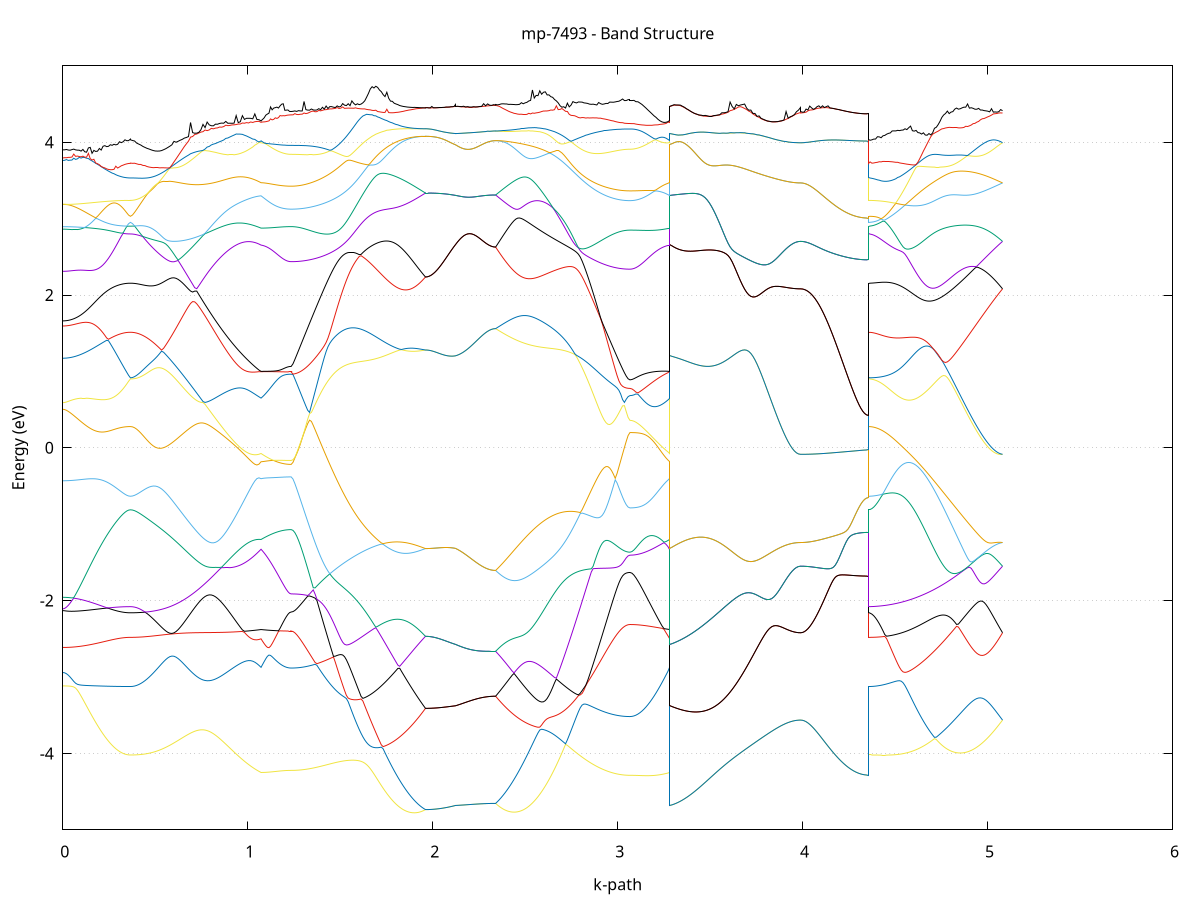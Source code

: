 set title 'mp-7493 - Band Structure'
set xlabel 'k-path'
set ylabel 'Energy (eV)'
set grid y
set yrange [-5:5]
set terminal png size 800,600
set output 'mp-7493_bands_gnuplot.png'
plot '-' using 1:2 with lines notitle, '-' using 1:2 with lines notitle, '-' using 1:2 with lines notitle, '-' using 1:2 with lines notitle, '-' using 1:2 with lines notitle, '-' using 1:2 with lines notitle, '-' using 1:2 with lines notitle, '-' using 1:2 with lines notitle, '-' using 1:2 with lines notitle, '-' using 1:2 with lines notitle, '-' using 1:2 with lines notitle, '-' using 1:2 with lines notitle, '-' using 1:2 with lines notitle, '-' using 1:2 with lines notitle, '-' using 1:2 with lines notitle, '-' using 1:2 with lines notitle, '-' using 1:2 with lines notitle, '-' using 1:2 with lines notitle, '-' using 1:2 with lines notitle, '-' using 1:2 with lines notitle, '-' using 1:2 with lines notitle, '-' using 1:2 with lines notitle, '-' using 1:2 with lines notitle, '-' using 1:2 with lines notitle, '-' using 1:2 with lines notitle, '-' using 1:2 with lines notitle, '-' using 1:2 with lines notitle, '-' using 1:2 with lines notitle, '-' using 1:2 with lines notitle, '-' using 1:2 with lines notitle, '-' using 1:2 with lines notitle, '-' using 1:2 with lines notitle
0.000000 -41.180463
0.009884 -41.180463
0.019769 -41.180463
0.029653 -41.180463
0.039537 -41.180463
0.049422 -41.180463
0.059306 -41.180463
0.069190 -41.180463
0.079075 -41.180463
0.088959 -41.180463
0.098844 -41.180463
0.108728 -41.180463
0.118612 -41.180463
0.128497 -41.180463
0.138381 -41.180463
0.148265 -41.180463
0.158150 -41.180363
0.168034 -41.180363
0.177918 -41.180363
0.187803 -41.180363
0.197687 -41.180363
0.207571 -41.180363
0.217456 -41.180363
0.227340 -41.180363
0.237224 -41.180363
0.247109 -41.180363
0.256993 -41.180363
0.266878 -41.180363
0.276762 -41.180363
0.286646 -41.180363
0.296531 -41.180363
0.306415 -41.180363
0.316299 -41.180363
0.326184 -41.180363
0.336068 -41.180363
0.345952 -41.180363
0.355837 -41.180363
0.365721 -41.180363
0.365721 -41.180363
0.376930 -41.180363
0.388139 -41.180363
0.399349 -41.180363
0.410558 -41.180363
0.421767 -41.180363
0.432976 -41.180363
0.444185 -41.180363
0.455394 -41.180363
0.466603 -41.180363
0.477813 -41.180363
0.489022 -41.180363
0.500231 -41.180363
0.511440 -41.180363
0.522649 -41.180363
0.533858 -41.180363
0.545068 -41.180363
0.556277 -41.180363
0.567486 -41.180363
0.578695 -41.180263
0.589904 -41.180263
0.601113 -41.180263
0.612322 -41.180263
0.623532 -41.180263
0.634741 -41.180263
0.645950 -41.180263
0.657159 -41.180263
0.668368 -41.180263
0.679577 -41.180263
0.690786 -41.180263
0.701996 -41.180163
0.713205 -41.180163
0.724414 -41.180163
0.735623 -41.180163
0.746832 -41.180163
0.758041 -41.180163
0.769251 -41.180163
0.780460 -41.180163
0.791669 -41.180163
0.802878 -41.180163
0.814087 -41.180063
0.825296 -41.180063
0.836505 -41.180063
0.847715 -41.180063
0.858924 -41.180063
0.870133 -41.180063
0.881342 -41.180063
0.892551 -41.180063
0.903760 -41.180063
0.914970 -41.180063
0.926179 -41.179963
0.937388 -41.179963
0.948597 -41.179963
0.959806 -41.179963
0.971015 -41.179963
0.982224 -41.179963
0.993434 -41.179963
1.004643 -41.179963
1.015852 -41.179963
1.027061 -41.179963
1.038270 -41.179963
1.049479 -41.179963
1.060689 -41.179963
1.071898 -41.179963
1.071898 -41.179963
1.080470 -41.179963
1.089042 -41.179963
1.097614 -41.179963
1.106186 -41.179963
1.114759 -41.179963
1.123331 -41.179963
1.131903 -41.179963
1.140475 -41.179963
1.149047 -41.179963
1.157619 -41.179963
1.166192 -41.179963
1.174764 -41.179963
1.183336 -41.179963
1.191908 -41.179963
1.200480 -41.179963
1.209053 -41.179963
1.217625 -41.179963
1.226197 -41.179963
1.234769 -41.179963
1.234769 -41.179963
1.244717 -41.179963
1.254664 -41.179963
1.264612 -41.179963
1.274559 -41.179863
1.284507 -41.179863
1.294454 -41.179863
1.304402 -41.179863
1.314349 -41.179863
1.324297 -41.179863
1.334244 -41.179863
1.344192 -41.179863
1.354139 -41.179763
1.364087 -41.179763
1.374034 -41.179763
1.383982 -41.179763
1.393929 -41.179663
1.403877 -41.179663
1.413825 -41.179663
1.423772 -41.179663
1.433720 -41.179563
1.443667 -41.179563
1.453615 -41.179563
1.463562 -41.179463
1.473510 -41.179463
1.483457 -41.179463
1.493405 -41.179363
1.503352 -41.179363
1.513300 -41.179263
1.523247 -41.179263
1.533195 -41.179263
1.543142 -41.179163
1.553090 -41.179163
1.563037 -41.179063
1.572985 -41.179063
1.582932 -41.179063
1.592880 -41.178963
1.602827 -41.178963
1.612775 -41.178863
1.622722 -41.178863
1.632670 -41.178763
1.642618 -41.178763
1.652565 -41.178663
1.662513 -41.178663
1.672460 -41.178563
1.682408 -41.178563
1.692355 -41.178563
1.702303 -41.178463
1.712250 -41.178463
1.722198 -41.178363
1.732145 -41.178363
1.742093 -41.178263
1.752040 -41.178263
1.761988 -41.178163
1.771935 -41.178163
1.781883 -41.178163
1.791830 -41.178063
1.801778 -41.178063
1.811725 -41.177963
1.821673 -41.177963
1.831620 -41.177963
1.841568 -41.177863
1.851515 -41.177863
1.861463 -41.177763
1.871410 -41.177763
1.881358 -41.177763
1.891306 -41.177663
1.901253 -41.177663
1.911201 -41.177663
1.921148 -41.177663
1.931096 -41.177563
1.941043 -41.177563
1.950991 -41.177563
1.960938 -41.177563
1.960938 -41.177563
1.969510 -41.177563
1.978083 -41.177563
1.986655 -41.177563
1.995227 -41.177563
2.003799 -41.177563
2.012371 -41.177563
2.020943 -41.177563
2.029516 -41.177563
2.038088 -41.177563
2.046660 -41.177563
2.055232 -41.177563
2.063804 -41.177563
2.072377 -41.177563
2.080949 -41.177563
2.089521 -41.177563
2.098093 -41.177563
2.106665 -41.177563
2.115237 -41.177563
2.123810 -41.177563
2.123810 -41.177563
2.134635 -41.177563
2.145460 -41.177563
2.156285 -41.177563
2.167110 -41.177563
2.177935 -41.177563
2.188760 -41.177563
2.199585 -41.177563
2.210410 -41.177563
2.221235 -41.177563
2.232060 -41.177563
2.242885 -41.177563
2.253710 -41.177563
2.264535 -41.177563
2.275360 -41.177563
2.286185 -41.177563
2.297010 -41.177563
2.307835 -41.177563
2.318660 -41.177563
2.329485 -41.177563
2.340310 -41.177563
2.340310 -41.177563
2.350257 -41.177563
2.360205 -41.177563
2.370152 -41.177563
2.380100 -41.177663
2.390048 -41.177663
2.399995 -41.177663
2.409943 -41.177663
2.419890 -41.177763
2.429838 -41.177763
2.439785 -41.177763
2.449733 -41.177863
2.459680 -41.177863
2.469628 -41.177963
2.479575 -41.177963
2.489523 -41.177963
2.499470 -41.178063
2.509418 -41.178063
2.519365 -41.178163
2.529313 -41.178163
2.539260 -41.178163
2.549208 -41.178263
2.559155 -41.178263
2.569103 -41.178363
2.579050 -41.178363
2.588998 -41.178463
2.598945 -41.178463
2.608893 -41.178563
2.618841 -41.178563
2.628788 -41.178563
2.638736 -41.178663
2.648683 -41.178663
2.658631 -41.178763
2.668578 -41.178763
2.678526 -41.178863
2.688473 -41.178863
2.698421 -41.178963
2.708368 -41.178963
2.718316 -41.179063
2.728263 -41.179063
2.738211 -41.179063
2.748158 -41.179163
2.758106 -41.179163
2.768053 -41.179263
2.778001 -41.179263
2.787948 -41.179263
2.797896 -41.179363
2.807843 -41.179363
2.817791 -41.179463
2.827738 -41.179463
2.837686 -41.179463
2.847634 -41.179563
2.857581 -41.179563
2.867529 -41.179563
2.877476 -41.179663
2.887424 -41.179663
2.897371 -41.179663
2.907319 -41.179663
2.917266 -41.179763
2.927214 -41.179763
2.937161 -41.179763
2.947109 -41.179763
2.957056 -41.179863
2.967004 -41.179863
2.976951 -41.179863
2.986899 -41.179863
2.996846 -41.179863
3.006794 -41.179863
3.016741 -41.179863
3.026689 -41.179863
3.036636 -41.179963
3.046584 -41.179963
3.056531 -41.179963
3.066479 -41.179963
3.066479 -41.179963
3.077304 -41.179963
3.088129 -41.179963
3.098954 -41.179963
3.109779 -41.179963
3.120604 -41.179963
3.131429 -41.179963
3.142254 -41.179963
3.153079 -41.179963
3.163904 -41.179963
3.174729 -41.179963
3.185554 -41.179963
3.196379 -41.179963
3.207204 -41.179963
3.218029 -41.179963
3.228854 -41.179963
3.239679 -41.179963
3.250504 -41.179963
3.261329 -41.179963
3.272154 -41.179963
3.282979 -41.179963
3.282979 -41.177563
3.294188 -41.177563
3.305398 -41.177563
3.316607 -41.177563
3.327816 -41.177563
3.339025 -41.177563
3.350234 -41.177563
3.361443 -41.177563
3.372653 -41.177563
3.383862 -41.177563
3.395071 -41.177563
3.406280 -41.177563
3.417489 -41.177563
3.428698 -41.177563
3.439907 -41.177563
3.451117 -41.177663
3.462326 -41.177663
3.473535 -41.177663
3.484744 -41.177663
3.495953 -41.177663
3.507162 -41.177663
3.518372 -41.177663
3.529581 -41.177663
3.540790 -41.177663
3.551999 -41.177663
3.563208 -41.177763
3.574417 -41.177763
3.585626 -41.177763
3.596836 -41.177763
3.608045 -41.177763
3.619254 -41.177763
3.630463 -41.177763
3.641672 -41.177763
3.652881 -41.177863
3.664090 -41.177863
3.675300 -41.177863
3.686509 -41.177863
3.697718 -41.177863
3.708927 -41.177863
3.720136 -41.177863
3.731345 -41.177863
3.742555 -41.177863
3.753764 -41.177863
3.764973 -41.177963
3.776182 -41.177963
3.787391 -41.177963
3.798600 -41.177963
3.809809 -41.177963
3.821019 -41.177963
3.832228 -41.177963
3.843437 -41.177963
3.854646 -41.177963
3.865855 -41.177963
3.877064 -41.177963
3.888274 -41.177963
3.899483 -41.177963
3.910692 -41.177963
3.921901 -41.177963
3.933110 -41.178063
3.944319 -41.178063
3.955528 -41.178063
3.966738 -41.178063
3.977947 -41.178063
3.989156 -41.178063
3.989156 -41.178063
3.999040 -41.178063
4.008925 -41.178063
4.018809 -41.178063
4.028693 -41.178063
4.038578 -41.178063
4.048462 -41.178063
4.058346 -41.178063
4.068231 -41.178063
4.078115 -41.178063
4.087999 -41.178063
4.097884 -41.178063
4.107768 -41.178063
4.117653 -41.178063
4.127537 -41.178063
4.137421 -41.178063
4.147306 -41.178063
4.157190 -41.178063
4.167074 -41.178063
4.176959 -41.178063
4.186843 -41.178063
4.196727 -41.178063
4.206612 -41.178063
4.216496 -41.178063
4.226380 -41.178063
4.236265 -41.178063
4.246149 -41.178063
4.256033 -41.178063
4.265918 -41.178063
4.275802 -41.178063
4.285687 -41.178063
4.295571 -41.178063
4.305455 -41.178063
4.315340 -41.178063
4.325224 -41.178063
4.335108 -41.178063
4.344993 -41.178063
4.354877 -41.178063
4.354877 -41.180363
4.364825 -41.180363
4.374772 -41.180363
4.384720 -41.180363
4.394667 -41.180363
4.404615 -41.180363
4.414562 -41.180363
4.424510 -41.180363
4.434457 -41.180363
4.444405 -41.180363
4.454352 -41.180263
4.464300 -41.180263
4.474247 -41.180263
4.484195 -41.180263
4.494142 -41.180263
4.504090 -41.180163
4.514037 -41.180163
4.523985 -41.180163
4.533932 -41.180163
4.543880 -41.180063
4.553827 -41.180063
4.563775 -41.180063
4.573722 -41.179963
4.583670 -41.179963
4.593618 -41.179963
4.603565 -41.179863
4.613513 -41.179863
4.623460 -41.179863
4.633408 -41.179763
4.643355 -41.179763
4.653303 -41.179663
4.663250 -41.179663
4.673198 -41.179663
4.683145 -41.179563
4.693093 -41.179563
4.703040 -41.179463
4.712988 -41.179463
4.722935 -41.179363
4.732883 -41.179363
4.742830 -41.179363
4.752778 -41.179263
4.762725 -41.179263
4.772673 -41.179163
4.782620 -41.179163
4.792568 -41.179063
4.802515 -41.179063
4.812463 -41.178963
4.822411 -41.178963
4.832358 -41.178963
4.842306 -41.178863
4.852253 -41.178863
4.862201 -41.178763
4.872148 -41.178763
4.882096 -41.178663
4.892043 -41.178663
4.901991 -41.178663
4.911938 -41.178563
4.921886 -41.178563
4.931833 -41.178463
4.941781 -41.178463
4.951728 -41.178463
4.961676 -41.178363
4.971623 -41.178363
4.981571 -41.178363
4.991518 -41.178263
5.001466 -41.178263
5.011413 -41.178263
5.021361 -41.178163
5.031308 -41.178163
5.041256 -41.178163
5.051204 -41.178063
5.061151 -41.178063
5.071099 -41.178063
5.081046 -41.178063
e
0.000000 -41.178163
0.009884 -41.178163
0.019769 -41.178163
0.029653 -41.178163
0.039537 -41.178163
0.049422 -41.178163
0.059306 -41.178163
0.069190 -41.178163
0.079075 -41.178163
0.088959 -41.178163
0.098844 -41.178163
0.108728 -41.178163
0.118612 -41.178163
0.128497 -41.178163
0.138381 -41.178163
0.148265 -41.178163
0.158150 -41.178163
0.168034 -41.178163
0.177918 -41.178163
0.187803 -41.178163
0.197687 -41.178163
0.207571 -41.178163
0.217456 -41.178163
0.227340 -41.178163
0.237224 -41.178163
0.247109 -41.178163
0.256993 -41.178163
0.266878 -41.178163
0.276762 -41.178163
0.286646 -41.178163
0.296531 -41.178163
0.306415 -41.178163
0.316299 -41.178163
0.326184 -41.178163
0.336068 -41.178163
0.345952 -41.178163
0.355837 -41.178163
0.365721 -41.178163
0.365721 -41.178163
0.376930 -41.178163
0.388139 -41.178163
0.399349 -41.178163
0.410558 -41.178163
0.421767 -41.178163
0.432976 -41.178163
0.444185 -41.178163
0.455394 -41.178163
0.466603 -41.178163
0.477813 -41.178163
0.489022 -41.178163
0.500231 -41.178163
0.511440 -41.178163
0.522649 -41.178163
0.533858 -41.178163
0.545068 -41.178063
0.556277 -41.178063
0.567486 -41.178063
0.578695 -41.178063
0.589904 -41.178063
0.601113 -41.178063
0.612322 -41.178063
0.623532 -41.178063
0.634741 -41.178063
0.645950 -41.178063
0.657159 -41.178063
0.668368 -41.177963
0.679577 -41.177963
0.690786 -41.177963
0.701996 -41.177963
0.713205 -41.177963
0.724414 -41.177963
0.735623 -41.177963
0.746832 -41.177963
0.758041 -41.177963
0.769251 -41.177863
0.780460 -41.177863
0.791669 -41.177863
0.802878 -41.177863
0.814087 -41.177863
0.825296 -41.177863
0.836505 -41.177863
0.847715 -41.177863
0.858924 -41.177863
0.870133 -41.177863
0.881342 -41.177763
0.892551 -41.177763
0.903760 -41.177763
0.914970 -41.177763
0.926179 -41.177763
0.937388 -41.177763
0.948597 -41.177763
0.959806 -41.177763
0.971015 -41.177763
0.982224 -41.177763
0.993434 -41.177763
1.004643 -41.177763
1.015852 -41.177763
1.027061 -41.177763
1.038270 -41.177763
1.049479 -41.177763
1.060689 -41.177663
1.071898 -41.177663
1.071898 -41.177663
1.080470 -41.177663
1.089042 -41.177663
1.097614 -41.177663
1.106186 -41.177663
1.114759 -41.177663
1.123331 -41.177663
1.131903 -41.177663
1.140475 -41.177663
1.149047 -41.177663
1.157619 -41.177663
1.166192 -41.177663
1.174764 -41.177663
1.183336 -41.177663
1.191908 -41.177663
1.200480 -41.177663
1.209053 -41.177663
1.217625 -41.177663
1.226197 -41.177663
1.234769 -41.177663
1.234769 -41.177663
1.244717 -41.177663
1.254664 -41.177663
1.264612 -41.177663
1.274559 -41.177663
1.284507 -41.177663
1.294454 -41.177663
1.304402 -41.177663
1.314349 -41.177663
1.324297 -41.177663
1.334244 -41.177663
1.344192 -41.177663
1.354139 -41.177663
1.364087 -41.177663
1.374034 -41.177663
1.383982 -41.177663
1.393929 -41.177663
1.403877 -41.177563
1.413825 -41.177563
1.423772 -41.177563
1.433720 -41.177563
1.443667 -41.177563
1.453615 -41.177563
1.463562 -41.177563
1.473510 -41.177563
1.483457 -41.177563
1.493405 -41.177463
1.503352 -41.177463
1.513300 -41.177463
1.523247 -41.177463
1.533195 -41.177463
1.543142 -41.177463
1.553090 -41.177463
1.563037 -41.177463
1.572985 -41.177363
1.582932 -41.177363
1.592880 -41.177363
1.602827 -41.177363
1.612775 -41.177363
1.622722 -41.177363
1.632670 -41.177363
1.642618 -41.177363
1.652565 -41.177363
1.662513 -41.177363
1.672460 -41.177263
1.682408 -41.177263
1.692355 -41.177263
1.702303 -41.177263
1.712250 -41.177263
1.722198 -41.177263
1.732145 -41.177263
1.742093 -41.177263
1.752040 -41.177263
1.761988 -41.177263
1.771935 -41.177263
1.781883 -41.177263
1.791830 -41.177263
1.801778 -41.177263
1.811725 -41.177263
1.821673 -41.177263
1.831620 -41.177263
1.841568 -41.177363
1.851515 -41.177363
1.861463 -41.177363
1.871410 -41.177363
1.881358 -41.177363
1.891306 -41.177363
1.901253 -41.177363
1.911201 -41.177363
1.921148 -41.177463
1.931096 -41.177463
1.941043 -41.177463
1.950991 -41.177463
1.960938 -41.177563
1.960938 -41.177563
1.969510 -41.177563
1.978083 -41.177563
1.986655 -41.177563
1.995227 -41.177563
2.003799 -41.177563
2.012371 -41.177563
2.020943 -41.177563
2.029516 -41.177563
2.038088 -41.177563
2.046660 -41.177563
2.055232 -41.177563
2.063804 -41.177563
2.072377 -41.177563
2.080949 -41.177563
2.089521 -41.177563
2.098093 -41.177563
2.106665 -41.177563
2.115237 -41.177563
2.123810 -41.177563
2.123810 -41.177563
2.134635 -41.177563
2.145460 -41.177563
2.156285 -41.177563
2.167110 -41.177563
2.177935 -41.177563
2.188760 -41.177563
2.199585 -41.177563
2.210410 -41.177563
2.221235 -41.177563
2.232060 -41.177563
2.242885 -41.177563
2.253710 -41.177563
2.264535 -41.177563
2.275360 -41.177563
2.286185 -41.177563
2.297010 -41.177563
2.307835 -41.177563
2.318660 -41.177563
2.329485 -41.177563
2.340310 -41.177563
2.340310 -41.177563
2.350257 -41.177463
2.360205 -41.177463
2.370152 -41.177463
2.380100 -41.177463
2.390048 -41.177363
2.399995 -41.177363
2.409943 -41.177363
2.419890 -41.177363
2.429838 -41.177363
2.439785 -41.177363
2.449733 -41.177363
2.459680 -41.177363
2.469628 -41.177263
2.479575 -41.177263
2.489523 -41.177263
2.499470 -41.177263
2.509418 -41.177263
2.519365 -41.177263
2.529313 -41.177263
2.539260 -41.177263
2.549208 -41.177263
2.559155 -41.177263
2.569103 -41.177263
2.579050 -41.177263
2.588998 -41.177263
2.598945 -41.177263
2.608893 -41.177263
2.618841 -41.177263
2.628788 -41.177263
2.638736 -41.177363
2.648683 -41.177363
2.658631 -41.177363
2.668578 -41.177363
2.678526 -41.177363
2.688473 -41.177363
2.698421 -41.177363
2.708368 -41.177363
2.718316 -41.177363
2.728263 -41.177363
2.738211 -41.177463
2.748158 -41.177463
2.758106 -41.177463
2.768053 -41.177463
2.778001 -41.177463
2.787948 -41.177463
2.797896 -41.177463
2.807843 -41.177463
2.817791 -41.177563
2.827738 -41.177563
2.837686 -41.177563
2.847634 -41.177563
2.857581 -41.177563
2.867529 -41.177563
2.877476 -41.177563
2.887424 -41.177563
2.897371 -41.177663
2.907319 -41.177663
2.917266 -41.177663
2.927214 -41.177663
2.937161 -41.177663
2.947109 -41.177663
2.957056 -41.177663
2.967004 -41.177663
2.976951 -41.177663
2.986899 -41.177663
2.996846 -41.177663
3.006794 -41.177663
3.016741 -41.177663
3.026689 -41.177663
3.036636 -41.177663
3.046584 -41.177663
3.056531 -41.177663
3.066479 -41.177663
3.066479 -41.177663
3.077304 -41.177663
3.088129 -41.177663
3.098954 -41.177663
3.109779 -41.177663
3.120604 -41.177663
3.131429 -41.177663
3.142254 -41.177663
3.153079 -41.177663
3.163904 -41.177663
3.174729 -41.177663
3.185554 -41.177663
3.196379 -41.177663
3.207204 -41.177663
3.218029 -41.177663
3.228854 -41.177663
3.239679 -41.177663
3.250504 -41.177663
3.261329 -41.177663
3.272154 -41.177663
3.282979 -41.177663
3.282979 -41.177563
3.294188 -41.177563
3.305398 -41.177563
3.316607 -41.177563
3.327816 -41.177563
3.339025 -41.177563
3.350234 -41.177563
3.361443 -41.177563
3.372653 -41.177563
3.383862 -41.177563
3.395071 -41.177563
3.406280 -41.177563
3.417489 -41.177563
3.428698 -41.177563
3.439907 -41.177563
3.451117 -41.177663
3.462326 -41.177663
3.473535 -41.177663
3.484744 -41.177663
3.495953 -41.177663
3.507162 -41.177663
3.518372 -41.177663
3.529581 -41.177663
3.540790 -41.177663
3.551999 -41.177663
3.563208 -41.177763
3.574417 -41.177763
3.585626 -41.177763
3.596836 -41.177763
3.608045 -41.177763
3.619254 -41.177763
3.630463 -41.177763
3.641672 -41.177763
3.652881 -41.177863
3.664090 -41.177863
3.675300 -41.177863
3.686509 -41.177863
3.697718 -41.177863
3.708927 -41.177863
3.720136 -41.177863
3.731345 -41.177863
3.742555 -41.177863
3.753764 -41.177863
3.764973 -41.177963
3.776182 -41.177963
3.787391 -41.177963
3.798600 -41.177963
3.809809 -41.177963
3.821019 -41.177963
3.832228 -41.177963
3.843437 -41.177963
3.854646 -41.177963
3.865855 -41.177963
3.877064 -41.177963
3.888274 -41.177963
3.899483 -41.177963
3.910692 -41.177963
3.921901 -41.177963
3.933110 -41.177963
3.944319 -41.178063
3.955528 -41.178063
3.966738 -41.178063
3.977947 -41.178063
3.989156 -41.178063
3.989156 -41.178063
3.999040 -41.178063
4.008925 -41.178063
4.018809 -41.178063
4.028693 -41.178063
4.038578 -41.178063
4.048462 -41.178063
4.058346 -41.178063
4.068231 -41.178063
4.078115 -41.178063
4.087999 -41.178063
4.097884 -41.178063
4.107768 -41.178063
4.117653 -41.178063
4.127537 -41.178063
4.137421 -41.178063
4.147306 -41.178063
4.157190 -41.178063
4.167074 -41.178063
4.176959 -41.178063
4.186843 -41.178063
4.196727 -41.178063
4.206612 -41.178063
4.216496 -41.178063
4.226380 -41.178063
4.236265 -41.178063
4.246149 -41.178063
4.256033 -41.178063
4.265918 -41.178063
4.275802 -41.178063
4.285687 -41.178063
4.295571 -41.178063
4.305455 -41.178063
4.315340 -41.178063
4.325224 -41.178063
4.335108 -41.178063
4.344993 -41.178063
4.354877 -41.178063
4.354877 -41.178163
4.364825 -41.178163
4.374772 -41.178163
4.384720 -41.178163
4.394667 -41.178163
4.404615 -41.178163
4.414562 -41.178163
4.424510 -41.178163
4.434457 -41.178163
4.444405 -41.178163
4.454352 -41.178163
4.464300 -41.178163
4.474247 -41.178163
4.484195 -41.178163
4.494142 -41.178063
4.504090 -41.178063
4.514037 -41.178063
4.523985 -41.178063
4.533932 -41.178063
4.543880 -41.178063
4.553827 -41.178063
4.563775 -41.178063
4.573722 -41.178063
4.583670 -41.178063
4.593618 -41.177963
4.603565 -41.177963
4.613513 -41.177963
4.623460 -41.177963
4.633408 -41.177963
4.643355 -41.177963
4.653303 -41.177963
4.663250 -41.177963
4.673198 -41.177963
4.683145 -41.177863
4.693093 -41.177863
4.703040 -41.177863
4.712988 -41.177863
4.722935 -41.177863
4.732883 -41.177863
4.742830 -41.177863
4.752778 -41.177863
4.762725 -41.177863
4.772673 -41.177863
4.782620 -41.177763
4.792568 -41.177763
4.802515 -41.177763
4.812463 -41.177763
4.822411 -41.177763
4.832358 -41.177763
4.842306 -41.177763
4.852253 -41.177763
4.862201 -41.177763
4.872148 -41.177763
4.882096 -41.177763
4.892043 -41.177763
4.901991 -41.177763
4.911938 -41.177763
4.921886 -41.177763
4.931833 -41.177763
4.941781 -41.177763
4.951728 -41.177763
4.961676 -41.177863
4.971623 -41.177863
4.981571 -41.177863
4.991518 -41.177863
5.001466 -41.177863
5.011413 -41.177863
5.021361 -41.177863
5.031308 -41.177963
5.041256 -41.177963
5.051204 -41.177963
5.061151 -41.177963
5.071099 -41.177963
5.081046 -41.178063
e
0.000000 -22.302263
0.009884 -22.302263
0.019769 -22.302163
0.029653 -22.302163
0.039537 -22.302163
0.049422 -22.302063
0.059306 -22.302063
0.069190 -22.301963
0.079075 -22.301863
0.088959 -22.301863
0.098844 -22.301763
0.108728 -22.301663
0.118612 -22.301563
0.128497 -22.301363
0.138381 -22.301263
0.148265 -22.301163
0.158150 -22.301063
0.168034 -22.300863
0.177918 -22.300763
0.187803 -22.300663
0.197687 -22.300463
0.207571 -22.300363
0.217456 -22.300163
0.227340 -22.300063
0.237224 -22.299963
0.247109 -22.299863
0.256993 -22.299663
0.266878 -22.299563
0.276762 -22.299463
0.286646 -22.299363
0.296531 -22.299263
0.306415 -22.299163
0.316299 -22.299163
0.326184 -22.299063
0.336068 -22.299063
0.345952 -22.298963
0.355837 -22.298963
0.365721 -22.298963
0.365721 -22.298963
0.376930 -22.298963
0.388139 -22.298963
0.399349 -22.298963
0.410558 -22.298963
0.421767 -22.298963
0.432976 -22.299063
0.444185 -22.299063
0.455394 -22.299063
0.466603 -22.299063
0.477813 -22.299063
0.489022 -22.299163
0.500231 -22.299163
0.511440 -22.299163
0.522649 -22.299163
0.533858 -22.299263
0.545068 -22.299263
0.556277 -22.299263
0.567486 -22.299363
0.578695 -22.299363
0.589904 -22.299363
0.601113 -22.299363
0.612322 -22.299463
0.623532 -22.299463
0.634741 -22.299463
0.645950 -22.299563
0.657159 -22.299563
0.668368 -22.299563
0.679577 -22.299563
0.690786 -22.299563
0.701996 -22.299663
0.713205 -22.299663
0.724414 -22.299663
0.735623 -22.299663
0.746832 -22.299663
0.758041 -22.299663
0.769251 -22.299663
0.780460 -22.299663
0.791669 -22.299663
0.802878 -22.299663
0.814087 -22.299663
0.825296 -22.299663
0.836505 -22.299663
0.847715 -22.299663
0.858924 -22.299563
0.870133 -22.299563
0.881342 -22.299563
0.892551 -22.299563
0.903760 -22.299463
0.914970 -22.299463
0.926179 -22.299463
0.937388 -22.299463
0.948597 -22.299363
0.959806 -22.299363
0.971015 -22.299263
0.982224 -22.299263
0.993434 -22.299263
1.004643 -22.299163
1.015852 -22.299163
1.027061 -22.299063
1.038270 -22.299063
1.049479 -22.298963
1.060689 -22.298963
1.071898 -22.298863
1.071898 -22.298863
1.080470 -22.298963
1.089042 -22.298963
1.097614 -22.298963
1.106186 -22.298963
1.114759 -22.298963
1.123331 -22.299063
1.131903 -22.299063
1.140475 -22.299063
1.149047 -22.299063
1.157619 -22.299063
1.166192 -22.299063
1.174764 -22.299063
1.183336 -22.299163
1.191908 -22.299163
1.200480 -22.299163
1.209053 -22.299163
1.217625 -22.299163
1.226197 -22.299163
1.234769 -22.299163
1.234769 -22.299163
1.244717 -22.299163
1.254664 -22.299163
1.264612 -22.299063
1.274559 -22.299063
1.284507 -22.299063
1.294454 -22.298963
1.304402 -22.298963
1.314349 -22.298863
1.324297 -22.298763
1.334244 -22.298663
1.344192 -22.298563
1.354139 -22.298463
1.364087 -22.298363
1.374034 -22.298263
1.383982 -22.298163
1.393929 -22.298063
1.403877 -22.297863
1.413825 -22.297763
1.423772 -22.297563
1.433720 -22.297463
1.443667 -22.297263
1.453615 -22.297063
1.463562 -22.296863
1.473510 -22.296663
1.483457 -22.296563
1.493405 -22.296363
1.503352 -22.296063
1.513300 -22.295863
1.523247 -22.295663
1.533195 -22.295463
1.543142 -22.295263
1.553090 -22.295063
1.563037 -22.294763
1.572985 -22.294563
1.582932 -22.294363
1.592880 -22.294063
1.602827 -22.293863
1.612775 -22.293563
1.622722 -22.293363
1.632670 -22.293063
1.642618 -22.292863
1.652565 -22.292563
1.662513 -22.292363
1.672460 -22.292063
1.682408 -22.291863
1.692355 -22.291563
1.702303 -22.291363
1.712250 -22.291063
1.722198 -22.290863
1.732145 -22.290563
1.742093 -22.290363
1.752040 -22.290063
1.761988 -22.289863
1.771935 -22.289563
1.781883 -22.289363
1.791830 -22.289163
1.801778 -22.288863
1.811725 -22.288663
1.821673 -22.288463
1.831620 -22.288163
1.841568 -22.287963
1.851515 -22.287763
1.861463 -22.287563
1.871410 -22.287363
1.881358 -22.287063
1.891306 -22.286863
1.901253 -22.286663
1.911201 -22.286463
1.921148 -22.286263
1.931096 -22.286163
1.941043 -22.285963
1.950991 -22.285763
1.960938 -22.285563
1.960938 -22.285563
1.969510 -22.285563
1.978083 -22.285563
1.986655 -22.285563
1.995227 -22.285563
2.003799 -22.285563
2.012371 -22.285563
2.020943 -22.285563
2.029516 -22.285563
2.038088 -22.285563
2.046660 -22.285563
2.055232 -22.285563
2.063804 -22.285563
2.072377 -22.285563
2.080949 -22.285563
2.089521 -22.285563
2.098093 -22.285563
2.106665 -22.285563
2.115237 -22.285563
2.123810 -22.285563
2.123810 -22.285563
2.134635 -22.285563
2.145460 -22.285663
2.156285 -22.285663
2.167110 -22.285663
2.177935 -22.285663
2.188760 -22.285663
2.199585 -22.285763
2.210410 -22.285763
2.221235 -22.285763
2.232060 -22.285763
2.242885 -22.285763
2.253710 -22.285763
2.264535 -22.285763
2.275360 -22.285863
2.286185 -22.285863
2.297010 -22.285863
2.307835 -22.285863
2.318660 -22.285863
2.329485 -22.285863
2.340310 -22.285863
2.340310 -22.285863
2.350257 -22.285963
2.360205 -22.286163
2.370152 -22.286263
2.380100 -22.286363
2.390048 -22.286563
2.399995 -22.286763
2.409943 -22.286863
2.419890 -22.287063
2.429838 -22.287263
2.439785 -22.287463
2.449733 -22.287563
2.459680 -22.287763
2.469628 -22.287963
2.479575 -22.288163
2.489523 -22.288363
2.499470 -22.288563
2.509418 -22.288763
2.519365 -22.288963
2.529313 -22.289263
2.539260 -22.289463
2.549208 -22.289663
2.559155 -22.289863
2.569103 -22.290063
2.579050 -22.290263
2.588998 -22.290563
2.598945 -22.290763
2.608893 -22.290963
2.618841 -22.291163
2.628788 -22.291463
2.638736 -22.291663
2.648683 -22.291863
2.658631 -22.292163
2.668578 -22.292363
2.678526 -22.292563
2.688473 -22.292763
2.698421 -22.293063
2.708368 -22.293263
2.718316 -22.293463
2.728263 -22.293663
2.738211 -22.293863
2.748158 -22.294163
2.758106 -22.294363
2.768053 -22.294563
2.778001 -22.294763
2.787948 -22.294963
2.797896 -22.295163
2.807843 -22.295363
2.817791 -22.295563
2.827738 -22.295663
2.837686 -22.295863
2.847634 -22.296063
2.857581 -22.296163
2.867529 -22.296363
2.877476 -22.296563
2.887424 -22.296663
2.897371 -22.296763
2.907319 -22.296963
2.917266 -22.297063
2.927214 -22.297163
2.937161 -22.297263
2.947109 -22.297363
2.957056 -22.297463
2.967004 -22.297563
2.976951 -22.297663
2.986899 -22.297763
2.996846 -22.297763
3.006794 -22.297863
3.016741 -22.297863
3.026689 -22.297963
3.036636 -22.297963
3.046584 -22.297963
3.056531 -22.297963
3.066479 -22.297963
3.066479 -22.297963
3.077304 -22.297963
3.088129 -22.297963
3.098954 -22.298063
3.109779 -22.298063
3.120604 -22.298063
3.131429 -22.298163
3.142254 -22.298163
3.153079 -22.298163
3.163904 -22.298263
3.174729 -22.298363
3.185554 -22.298363
3.196379 -22.298463
3.207204 -22.298463
3.218029 -22.298563
3.228854 -22.298663
3.239679 -22.298663
3.250504 -22.298763
3.261329 -22.298763
3.272154 -22.298863
3.282979 -22.298863
3.282979 -22.285563
3.294188 -22.285563
3.305398 -22.285463
3.316607 -22.285463
3.327816 -22.285363
3.339025 -22.285363
3.350234 -22.285263
3.361443 -22.285163
3.372653 -22.285163
3.383862 -22.285063
3.395071 -22.284963
3.406280 -22.284963
3.417489 -22.284863
3.428698 -22.284863
3.439907 -22.284763
3.451117 -22.284663
3.462326 -22.284663
3.473535 -22.284563
3.484744 -22.284563
3.495953 -22.284563
3.507162 -22.284463
3.518372 -22.284463
3.529581 -22.284463
3.540790 -22.284463
3.551999 -22.284463
3.563208 -22.284463
3.574417 -22.284463
3.585626 -22.284463
3.596836 -22.284463
3.608045 -22.284463
3.619254 -22.284563
3.630463 -22.284563
3.641672 -22.284563
3.652881 -22.284663
3.664090 -22.284663
3.675300 -22.284663
3.686509 -22.284763
3.697718 -22.284763
3.708927 -22.284863
3.720136 -22.284863
3.731345 -22.284963
3.742555 -22.284963
3.753764 -22.285063
3.764973 -22.285063
3.776182 -22.285163
3.787391 -22.285163
3.798600 -22.285263
3.809809 -22.285263
3.821019 -22.285363
3.832228 -22.285363
3.843437 -22.285463
3.854646 -22.285463
3.865855 -22.285463
3.877064 -22.285563
3.888274 -22.285563
3.899483 -22.285563
3.910692 -22.285663
3.921901 -22.285663
3.933110 -22.285663
3.944319 -22.285663
3.955528 -22.285663
3.966738 -22.285763
3.977947 -22.285763
3.989156 -22.285763
3.989156 -22.285763
3.999040 -22.285763
4.008925 -22.285763
4.018809 -22.285663
4.028693 -22.285663
4.038578 -22.285663
4.048462 -22.285663
4.058346 -22.285663
4.068231 -22.285663
4.078115 -22.285563
4.087999 -22.285563
4.097884 -22.285563
4.107768 -22.285463
4.117653 -22.285463
4.127537 -22.285463
4.137421 -22.285363
4.147306 -22.285363
4.157190 -22.285263
4.167074 -22.285263
4.176959 -22.285263
4.186843 -22.285163
4.196727 -22.285163
4.206612 -22.285063
4.216496 -22.285063
4.226380 -22.285063
4.236265 -22.284963
4.246149 -22.284963
4.256033 -22.284963
4.265918 -22.284863
4.275802 -22.284863
4.285687 -22.284863
4.295571 -22.284863
4.305455 -22.284863
4.315340 -22.284763
4.325224 -22.284763
4.335108 -22.284763
4.344993 -22.284763
4.354877 -22.284763
4.354877 -22.298963
4.364825 -22.298963
4.374772 -22.298963
4.384720 -22.298963
4.394667 -22.298863
4.404615 -22.298863
4.414562 -22.298863
4.424510 -22.298763
4.434457 -22.298663
4.444405 -22.298663
4.454352 -22.298563
4.464300 -22.298463
4.474247 -22.298363
4.484195 -22.298263
4.494142 -22.298163
4.504090 -22.298063
4.514037 -22.297863
4.523985 -22.297763
4.533932 -22.297663
4.543880 -22.297463
4.553827 -22.297363
4.563775 -22.297163
4.573722 -22.297063
4.583670 -22.296863
4.593618 -22.296663
4.603565 -22.296463
4.613513 -22.296363
4.623460 -22.296163
4.633408 -22.295963
4.643355 -22.295763
4.653303 -22.295563
4.663250 -22.295363
4.673198 -22.295063
4.683145 -22.294863
4.693093 -22.294663
4.703040 -22.294463
4.712988 -22.294263
4.722935 -22.294063
4.732883 -22.293763
4.742830 -22.293563
4.752778 -22.293363
4.762725 -22.293163
4.772673 -22.292863
4.782620 -22.292663
4.792568 -22.292463
4.802515 -22.292163
4.812463 -22.291963
4.822411 -22.291763
4.832358 -22.291463
4.842306 -22.291263
4.852253 -22.291063
4.862201 -22.290763
4.872148 -22.290563
4.882096 -22.290363
4.892043 -22.290163
4.901991 -22.289863
4.911938 -22.289663
4.921886 -22.289463
4.931833 -22.289263
4.941781 -22.288963
4.951728 -22.288763
4.961676 -22.288563
4.971623 -22.288363
4.981571 -22.288063
4.991518 -22.287863
5.001466 -22.287663
5.011413 -22.287363
5.021361 -22.287163
5.031308 -22.286963
5.041256 -22.286663
5.051204 -22.286463
5.061151 -22.286263
5.071099 -22.285963
5.081046 -22.285763
e
0.000000 -22.272663
0.009884 -22.272663
0.019769 -22.272763
0.029653 -22.272763
0.039537 -22.272763
0.049422 -22.272763
0.059306 -22.272763
0.069190 -22.272763
0.079075 -22.272863
0.088959 -22.272863
0.098844 -22.272863
0.108728 -22.272963
0.118612 -22.272963
0.128497 -22.273063
0.138381 -22.273063
0.148265 -22.273163
0.158150 -22.273163
0.168034 -22.273263
0.177918 -22.273263
0.187803 -22.273363
0.197687 -22.273463
0.207571 -22.273463
0.217456 -22.273563
0.227340 -22.273563
0.237224 -22.273663
0.247109 -22.273763
0.256993 -22.273763
0.266878 -22.273863
0.276762 -22.273863
0.286646 -22.273963
0.296531 -22.273963
0.306415 -22.273963
0.316299 -22.274063
0.326184 -22.274063
0.336068 -22.274063
0.345952 -22.274063
0.355837 -22.274063
0.365721 -22.274063
0.365721 -22.274063
0.376930 -22.274063
0.388139 -22.274163
0.399349 -22.274163
0.410558 -22.274163
0.421767 -22.274163
0.432976 -22.274263
0.444185 -22.274263
0.455394 -22.274363
0.466603 -22.274463
0.477813 -22.274463
0.489022 -22.274563
0.500231 -22.274663
0.511440 -22.274863
0.522649 -22.274963
0.533858 -22.275163
0.545068 -22.275263
0.556277 -22.275463
0.567486 -22.275663
0.578695 -22.275963
0.589904 -22.276163
0.601113 -22.276463
0.612322 -22.276763
0.623532 -22.277063
0.634741 -22.277363
0.645950 -22.277663
0.657159 -22.278063
0.668368 -22.278363
0.679577 -22.278763
0.690786 -22.279163
0.701996 -22.279563
0.713205 -22.279963
0.724414 -22.280363
0.735623 -22.280863
0.746832 -22.281263
0.758041 -22.281663
0.769251 -22.282163
0.780460 -22.282563
0.791669 -22.282963
0.802878 -22.283463
0.814087 -22.283863
0.825296 -22.284363
0.836505 -22.284763
0.847715 -22.285163
0.858924 -22.285563
0.870133 -22.286063
0.881342 -22.286463
0.892551 -22.286863
0.903760 -22.287163
0.914970 -22.287563
0.926179 -22.287963
0.937388 -22.288263
0.948597 -22.288563
0.959806 -22.288963
0.971015 -22.289163
0.982224 -22.289463
0.993434 -22.289763
1.004643 -22.289963
1.015852 -22.290263
1.027061 -22.290463
1.038270 -22.290563
1.049479 -22.290763
1.060689 -22.290963
1.071898 -22.291063
1.071898 -22.291063
1.080470 -22.291063
1.089042 -22.291063
1.097614 -22.291063
1.106186 -22.291163
1.114759 -22.291163
1.123331 -22.291163
1.131903 -22.291163
1.140475 -22.291163
1.149047 -22.291163
1.157619 -22.291263
1.166192 -22.291263
1.174764 -22.291263
1.183336 -22.291263
1.191908 -22.291263
1.200480 -22.291263
1.209053 -22.291263
1.217625 -22.291263
1.226197 -22.291263
1.234769 -22.291263
1.234769 -22.291263
1.244717 -22.291263
1.254664 -22.291263
1.264612 -22.291263
1.274559 -22.291263
1.284507 -22.291163
1.294454 -22.291163
1.304402 -22.291063
1.314349 -22.291063
1.324297 -22.290963
1.334244 -22.290863
1.344192 -22.290863
1.354139 -22.290763
1.364087 -22.290663
1.374034 -22.290563
1.383982 -22.290463
1.393929 -22.290263
1.403877 -22.290163
1.413825 -22.290063
1.423772 -22.289963
1.433720 -22.289763
1.443667 -22.289663
1.453615 -22.289463
1.463562 -22.289363
1.473510 -22.289163
1.483457 -22.289063
1.493405 -22.288863
1.503352 -22.288663
1.513300 -22.288563
1.523247 -22.288363
1.533195 -22.288163
1.543142 -22.287963
1.553090 -22.287763
1.563037 -22.287663
1.572985 -22.287463
1.582932 -22.287263
1.592880 -22.287063
1.602827 -22.286863
1.612775 -22.286763
1.622722 -22.286563
1.632670 -22.286363
1.642618 -22.286163
1.652565 -22.286063
1.662513 -22.285863
1.672460 -22.285763
1.682408 -22.285563
1.692355 -22.285463
1.702303 -22.285263
1.712250 -22.285163
1.722198 -22.285063
1.732145 -22.284863
1.742093 -22.284763
1.752040 -22.284663
1.761988 -22.284663
1.771935 -22.284563
1.781883 -22.284463
1.791830 -22.284463
1.801778 -22.284363
1.811725 -22.284363
1.821673 -22.284363
1.831620 -22.284363
1.841568 -22.284363
1.851515 -22.284463
1.861463 -22.284463
1.871410 -22.284563
1.881358 -22.284563
1.891306 -22.284663
1.901253 -22.284763
1.911201 -22.284863
1.921148 -22.285063
1.931096 -22.285163
1.941043 -22.285263
1.950991 -22.285463
1.960938 -22.285563
1.960938 -22.285563
1.969510 -22.285563
1.978083 -22.285563
1.986655 -22.285563
1.995227 -22.285563
2.003799 -22.285563
2.012371 -22.285563
2.020943 -22.285563
2.029516 -22.285563
2.038088 -22.285563
2.046660 -22.285563
2.055232 -22.285563
2.063804 -22.285563
2.072377 -22.285563
2.080949 -22.285563
2.089521 -22.285563
2.098093 -22.285563
2.106665 -22.285563
2.115237 -22.285563
2.123810 -22.285563
2.123810 -22.285563
2.134635 -22.285563
2.145460 -22.285663
2.156285 -22.285663
2.167110 -22.285663
2.177935 -22.285663
2.188760 -22.285663
2.199585 -22.285763
2.210410 -22.285763
2.221235 -22.285763
2.232060 -22.285763
2.242885 -22.285763
2.253710 -22.285763
2.264535 -22.285763
2.275360 -22.285863
2.286185 -22.285863
2.297010 -22.285863
2.307835 -22.285863
2.318660 -22.285863
2.329485 -22.285863
2.340310 -22.285863
2.340310 -22.285863
2.350257 -22.285763
2.360205 -22.285563
2.370152 -22.285463
2.380100 -22.285363
2.390048 -22.285263
2.399995 -22.285263
2.409943 -22.285163
2.419890 -22.285063
2.429838 -22.285063
2.439785 -22.284963
2.449733 -22.284963
2.459680 -22.284963
2.469628 -22.284963
2.479575 -22.284963
2.489523 -22.284963
2.499470 -22.284963
2.509418 -22.285063
2.519365 -22.285063
2.529313 -22.285163
2.539260 -22.285263
2.549208 -22.285363
2.559155 -22.285363
2.569103 -22.285463
2.579050 -22.285663
2.588998 -22.285763
2.598945 -22.285863
2.608893 -22.285963
2.618841 -22.286163
2.628788 -22.286263
2.638736 -22.286463
2.648683 -22.286563
2.658631 -22.286763
2.668578 -22.286863
2.678526 -22.287063
2.688473 -22.287263
2.698421 -22.287363
2.708368 -22.287563
2.718316 -22.287763
2.728263 -22.287863
2.738211 -22.288063
2.748158 -22.288263
2.758106 -22.288463
2.768053 -22.288563
2.778001 -22.288763
2.787948 -22.288963
2.797896 -22.289063
2.807843 -22.289263
2.817791 -22.289363
2.827738 -22.289563
2.837686 -22.289763
2.847634 -22.289863
2.857581 -22.289963
2.867529 -22.290163
2.877476 -22.290263
2.887424 -22.290363
2.897371 -22.290563
2.907319 -22.290663
2.917266 -22.290763
2.927214 -22.290863
2.937161 -22.290963
2.947109 -22.291063
2.957056 -22.291163
2.967004 -22.291163
2.976951 -22.291263
2.986899 -22.291363
2.996846 -22.291363
3.006794 -22.291463
3.016741 -22.291463
3.026689 -22.291563
3.036636 -22.291563
3.046584 -22.291563
3.056531 -22.291563
3.066479 -22.291563
3.066479 -22.291563
3.077304 -22.291563
3.088129 -22.291563
3.098954 -22.291563
3.109779 -22.291563
3.120604 -22.291563
3.131429 -22.291563
3.142254 -22.291463
3.153079 -22.291463
3.163904 -22.291463
3.174729 -22.291363
3.185554 -22.291363
3.196379 -22.291363
3.207204 -22.291263
3.218029 -22.291263
3.228854 -22.291263
3.239679 -22.291163
3.250504 -22.291163
3.261329 -22.291163
3.272154 -22.291063
3.282979 -22.291063
3.282979 -22.285563
3.294188 -22.285563
3.305398 -22.285463
3.316607 -22.285463
3.327816 -22.285363
3.339025 -22.285363
3.350234 -22.285263
3.361443 -22.285163
3.372653 -22.285163
3.383862 -22.285063
3.395071 -22.284963
3.406280 -22.284963
3.417489 -22.284863
3.428698 -22.284863
3.439907 -22.284763
3.451117 -22.284663
3.462326 -22.284663
3.473535 -22.284563
3.484744 -22.284563
3.495953 -22.284563
3.507162 -22.284463
3.518372 -22.284463
3.529581 -22.284463
3.540790 -22.284463
3.551999 -22.284463
3.563208 -22.284463
3.574417 -22.284463
3.585626 -22.284463
3.596836 -22.284463
3.608045 -22.284463
3.619254 -22.284563
3.630463 -22.284563
3.641672 -22.284563
3.652881 -22.284663
3.664090 -22.284663
3.675300 -22.284663
3.686509 -22.284763
3.697718 -22.284763
3.708927 -22.284863
3.720136 -22.284863
3.731345 -22.284963
3.742555 -22.284963
3.753764 -22.285063
3.764973 -22.285063
3.776182 -22.285163
3.787391 -22.285163
3.798600 -22.285263
3.809809 -22.285263
3.821019 -22.285363
3.832228 -22.285363
3.843437 -22.285463
3.854646 -22.285463
3.865855 -22.285463
3.877064 -22.285563
3.888274 -22.285563
3.899483 -22.285563
3.910692 -22.285663
3.921901 -22.285663
3.933110 -22.285663
3.944319 -22.285663
3.955528 -22.285663
3.966738 -22.285763
3.977947 -22.285763
3.989156 -22.285763
3.989156 -22.285763
3.999040 -22.285763
4.008925 -22.285763
4.018809 -22.285663
4.028693 -22.285663
4.038578 -22.285663
4.048462 -22.285663
4.058346 -22.285663
4.068231 -22.285663
4.078115 -22.285563
4.087999 -22.285563
4.097884 -22.285563
4.107768 -22.285463
4.117653 -22.285463
4.127537 -22.285463
4.137421 -22.285363
4.147306 -22.285363
4.157190 -22.285263
4.167074 -22.285263
4.176959 -22.285263
4.186843 -22.285163
4.196727 -22.285163
4.206612 -22.285063
4.216496 -22.285063
4.226380 -22.285063
4.236265 -22.284963
4.246149 -22.284963
4.256033 -22.284963
4.265918 -22.284863
4.275802 -22.284863
4.285687 -22.284863
4.295571 -22.284863
4.305455 -22.284863
4.315340 -22.284763
4.325224 -22.284763
4.335108 -22.284763
4.344993 -22.284763
4.354877 -22.284763
4.354877 -22.274063
4.364825 -22.274063
4.374772 -22.274063
4.384720 -22.274063
4.394667 -22.274063
4.404615 -22.274063
4.414562 -22.274063
4.424510 -22.274063
4.434457 -22.274063
4.444405 -22.274063
4.454352 -22.274063
4.464300 -22.274063
4.474247 -22.274163
4.484195 -22.274163
4.494142 -22.274163
4.504090 -22.274163
4.514037 -22.274163
4.523985 -22.274163
4.533932 -22.274163
4.543880 -22.274263
4.553827 -22.274263
4.563775 -22.274263
4.573722 -22.274363
4.583670 -22.274363
4.593618 -22.274463
4.603565 -22.274463
4.613513 -22.274563
4.623460 -22.274663
4.633408 -22.274763
4.643355 -22.274863
4.653303 -22.274963
4.663250 -22.275063
4.673198 -22.275163
4.683145 -22.275363
4.693093 -22.275463
4.703040 -22.275663
4.712988 -22.275863
4.722935 -22.275963
4.732883 -22.276163
4.742830 -22.276363
4.752778 -22.276563
4.762725 -22.276863
4.772673 -22.277063
4.782620 -22.277263
4.792568 -22.277563
4.802515 -22.277763
4.812463 -22.278063
4.822411 -22.278363
4.832358 -22.278563
4.842306 -22.278863
4.852253 -22.279163
4.862201 -22.279463
4.872148 -22.279763
4.882096 -22.280063
4.892043 -22.280363
4.901991 -22.280663
4.911938 -22.280963
4.921886 -22.281263
4.931833 -22.281563
4.941781 -22.281863
4.951728 -22.282163
4.961676 -22.282463
4.971623 -22.282763
4.981571 -22.283063
4.991518 -22.283363
5.001466 -22.283563
5.011413 -22.283863
5.021361 -22.284163
5.031308 -22.284463
5.041256 -22.284663
5.051204 -22.284963
5.061151 -22.285263
5.071099 -22.285463
5.081046 -22.285763
e
0.000000 -22.262763
0.009884 -22.262763
0.019769 -22.262763
0.029653 -22.262763
0.039537 -22.262763
0.049422 -22.262763
0.059306 -22.262763
0.069190 -22.262763
0.079075 -22.262763
0.088959 -22.262763
0.098844 -22.262763
0.108728 -22.262763
0.118612 -22.262763
0.128497 -22.262763
0.138381 -22.262863
0.148265 -22.262863
0.158150 -22.262863
0.168034 -22.262963
0.177918 -22.262963
0.187803 -22.263063
0.197687 -22.263063
0.207571 -22.263163
0.217456 -22.263263
0.227340 -22.263263
0.237224 -22.263363
0.247109 -22.263463
0.256993 -22.263463
0.266878 -22.263563
0.276762 -22.263563
0.286646 -22.263663
0.296531 -22.263763
0.306415 -22.263763
0.316299 -22.263763
0.326184 -22.263863
0.336068 -22.263863
0.345952 -22.263863
0.355837 -22.263863
0.365721 -22.263863
0.365721 -22.263863
0.376930 -22.263863
0.388139 -22.263863
0.399349 -22.263963
0.410558 -22.263963
0.421767 -22.263963
0.432976 -22.264063
0.444185 -22.264063
0.455394 -22.264163
0.466603 -22.264263
0.477813 -22.264263
0.489022 -22.264363
0.500231 -22.264463
0.511440 -22.264563
0.522649 -22.264663
0.533858 -22.264763
0.545068 -22.264863
0.556277 -22.265063
0.567486 -22.265163
0.578695 -22.265363
0.589904 -22.265663
0.601113 -22.265863
0.612322 -22.266163
0.623532 -22.266463
0.634741 -22.266763
0.645950 -22.267063
0.657159 -22.267363
0.668368 -22.267663
0.679577 -22.268063
0.690786 -22.268363
0.701996 -22.268763
0.713205 -22.269063
0.724414 -22.269463
0.735623 -22.269763
0.746832 -22.270163
0.758041 -22.270563
0.769251 -22.270863
0.780460 -22.271263
0.791669 -22.271563
0.802878 -22.271963
0.814087 -22.272263
0.825296 -22.272663
0.836505 -22.272963
0.847715 -22.273263
0.858924 -22.273563
0.870133 -22.273963
0.881342 -22.274263
0.892551 -22.274563
0.903760 -22.274863
0.914970 -22.275063
0.926179 -22.275363
0.937388 -22.275663
0.948597 -22.275863
0.959806 -22.276063
0.971015 -22.276363
0.982224 -22.276563
0.993434 -22.276763
1.004643 -22.276963
1.015852 -22.277063
1.027061 -22.277263
1.038270 -22.277463
1.049479 -22.277563
1.060689 -22.277663
1.071898 -22.277763
1.071898 -22.277763
1.080470 -22.277763
1.089042 -22.277663
1.097614 -22.277663
1.106186 -22.277663
1.114759 -22.277563
1.123331 -22.277563
1.131903 -22.277563
1.140475 -22.277463
1.149047 -22.277463
1.157619 -22.277463
1.166192 -22.277463
1.174764 -22.277363
1.183336 -22.277363
1.191908 -22.277363
1.200480 -22.277363
1.209053 -22.277363
1.217625 -22.277363
1.226197 -22.277363
1.234769 -22.277263
1.234769 -22.277263
1.244717 -22.277263
1.254664 -22.277263
1.264612 -22.277263
1.274559 -22.277263
1.284507 -22.277263
1.294454 -22.277263
1.304402 -22.277263
1.314349 -22.277163
1.324297 -22.277163
1.334244 -22.277063
1.344192 -22.277063
1.354139 -22.277063
1.364087 -22.276963
1.374034 -22.276963
1.383982 -22.276863
1.393929 -22.276763
1.403877 -22.276763
1.413825 -22.276663
1.423772 -22.276663
1.433720 -22.276563
1.443667 -22.276463
1.453615 -22.276463
1.463562 -22.276363
1.473510 -22.276263
1.483457 -22.276163
1.493405 -22.276163
1.503352 -22.276063
1.513300 -22.275963
1.523247 -22.275863
1.533195 -22.275763
1.543142 -22.275663
1.553090 -22.275663
1.563037 -22.275563
1.572985 -22.275463
1.582932 -22.275363
1.592880 -22.275263
1.602827 -22.275263
1.612775 -22.275163
1.622722 -22.275063
1.632670 -22.274963
1.642618 -22.274963
1.652565 -22.274863
1.662513 -22.274763
1.672460 -22.274763
1.682408 -22.274663
1.692355 -22.274563
1.702303 -22.274563
1.712250 -22.274463
1.722198 -22.274463
1.732145 -22.274363
1.742093 -22.274363
1.752040 -22.274363
1.761988 -22.274263
1.771935 -22.274263
1.781883 -22.274263
1.791830 -22.274163
1.801778 -22.274163
1.811725 -22.274163
1.821673 -22.274163
1.831620 -22.274163
1.841568 -22.274163
1.851515 -22.274163
1.861463 -22.274163
1.871410 -22.274163
1.881358 -22.274163
1.891306 -22.274163
1.901253 -22.274163
1.911201 -22.274163
1.921148 -22.274163
1.931096 -22.274163
1.941043 -22.274063
1.950991 -22.274063
1.960938 -22.274063
1.960938 -22.274063
1.969510 -22.274063
1.978083 -22.274063
1.986655 -22.274063
1.995227 -22.274063
2.003799 -22.274063
2.012371 -22.274063
2.020943 -22.274063
2.029516 -22.274063
2.038088 -22.274063
2.046660 -22.273963
2.055232 -22.273963
2.063804 -22.273963
2.072377 -22.273963
2.080949 -22.273963
2.089521 -22.273963
2.098093 -22.273863
2.106665 -22.273863
2.115237 -22.273863
2.123810 -22.273863
2.123810 -22.273863
2.134635 -22.273863
2.145460 -22.273863
2.156285 -22.273863
2.167110 -22.273763
2.177935 -22.273763
2.188760 -22.273763
2.199585 -22.273763
2.210410 -22.273763
2.221235 -22.273763
2.232060 -22.273763
2.242885 -22.273763
2.253710 -22.273763
2.264535 -22.273763
2.275360 -22.273763
2.286185 -22.273763
2.297010 -22.273763
2.307835 -22.273763
2.318660 -22.273763
2.329485 -22.273763
2.340310 -22.273763
2.340310 -22.273763
2.350257 -22.273863
2.360205 -22.273863
2.370152 -22.273863
2.380100 -22.273963
2.390048 -22.273963
2.399995 -22.274063
2.409943 -22.274063
2.419890 -22.274163
2.429838 -22.274163
2.439785 -22.274163
2.449733 -22.274263
2.459680 -22.274263
2.469628 -22.274363
2.479575 -22.274363
2.489523 -22.274463
2.499470 -22.274563
2.509418 -22.274563
2.519365 -22.274663
2.529313 -22.274663
2.539260 -22.274763
2.549208 -22.274863
2.559155 -22.274963
2.569103 -22.274963
2.579050 -22.275063
2.588998 -22.275163
2.598945 -22.275263
2.608893 -22.275363
2.618841 -22.275463
2.628788 -22.275563
2.638736 -22.275563
2.648683 -22.275663
2.658631 -22.275763
2.668578 -22.275863
2.678526 -22.275963
2.688473 -22.276063
2.698421 -22.276163
2.708368 -22.276363
2.718316 -22.276463
2.728263 -22.276563
2.738211 -22.276663
2.748158 -22.276763
2.758106 -22.276863
2.768053 -22.276963
2.778001 -22.277063
2.787948 -22.277163
2.797896 -22.277263
2.807843 -22.277363
2.817791 -22.277463
2.827738 -22.277463
2.837686 -22.277563
2.847634 -22.277663
2.857581 -22.277763
2.867529 -22.277863
2.877476 -22.277963
2.887424 -22.278063
2.897371 -22.278063
2.907319 -22.278163
2.917266 -22.278263
2.927214 -22.278263
2.937161 -22.278363
2.947109 -22.278363
2.957056 -22.278463
2.967004 -22.278463
2.976951 -22.278563
2.986899 -22.278563
2.996846 -22.278663
3.006794 -22.278663
3.016741 -22.278663
3.026689 -22.278663
3.036636 -22.278763
3.046584 -22.278763
3.056531 -22.278763
3.066479 -22.278763
3.066479 -22.278763
3.077304 -22.278763
3.088129 -22.278763
3.098954 -22.278763
3.109779 -22.278663
3.120604 -22.278663
3.131429 -22.278663
3.142254 -22.278563
3.153079 -22.278563
3.163904 -22.278563
3.174729 -22.278463
3.185554 -22.278463
3.196379 -22.278363
3.207204 -22.278263
3.218029 -22.278263
3.228854 -22.278163
3.239679 -22.278063
3.250504 -22.277963
3.261329 -22.277963
3.272154 -22.277863
3.282979 -22.277763
3.282979 -22.273863
3.294188 -22.273763
3.305398 -22.273763
3.316607 -22.273663
3.327816 -22.273563
3.339025 -22.273463
3.350234 -22.273363
3.361443 -22.273263
3.372653 -22.273163
3.383862 -22.273063
3.395071 -22.272963
3.406280 -22.272763
3.417489 -22.272563
3.428698 -22.272463
3.439907 -22.272263
3.451117 -22.272063
3.462326 -22.271863
3.473535 -22.271663
3.484744 -22.271363
3.495953 -22.271163
3.507162 -22.270863
3.518372 -22.270663
3.529581 -22.270363
3.540790 -22.270063
3.551999 -22.269763
3.563208 -22.269463
3.574417 -22.269163
3.585626 -22.268863
3.596836 -22.268563
3.608045 -22.268263
3.619254 -22.267863
3.630463 -22.267563
3.641672 -22.267263
3.652881 -22.266863
3.664090 -22.266563
3.675300 -22.266263
3.686509 -22.265863
3.697718 -22.265563
3.708927 -22.265263
3.720136 -22.264963
3.731345 -22.264663
3.742555 -22.264363
3.753764 -22.264063
3.764973 -22.263763
3.776182 -22.263463
3.787391 -22.263163
3.798600 -22.262963
3.809809 -22.262663
3.821019 -22.262463
3.832228 -22.262263
3.843437 -22.261963
3.854646 -22.261763
3.865855 -22.261663
3.877064 -22.261463
3.888274 -22.261263
3.899483 -22.261163
3.910692 -22.261063
3.921901 -22.260963
3.933110 -22.260863
3.944319 -22.260763
3.955528 -22.260663
3.966738 -22.260663
3.977947 -22.260663
3.989156 -22.260663
3.989156 -22.260663
3.999040 -22.260663
4.008925 -22.260663
4.018809 -22.260663
4.028693 -22.260663
4.038578 -22.260663
4.048462 -22.260663
4.058346 -22.260663
4.068231 -22.260663
4.078115 -22.260663
4.087999 -22.260563
4.097884 -22.260563
4.107768 -22.260563
4.117653 -22.260563
4.127537 -22.260563
4.137421 -22.260563
4.147306 -22.260563
4.157190 -22.260563
4.167074 -22.260563
4.176959 -22.260563
4.186843 -22.260563
4.196727 -22.260563
4.206612 -22.260563
4.216496 -22.260563
4.226380 -22.260563
4.236265 -22.260563
4.246149 -22.260563
4.256033 -22.260563
4.265918 -22.260563
4.275802 -22.260563
4.285687 -22.260563
4.295571 -22.260563
4.305455 -22.260463
4.315340 -22.260463
4.325224 -22.260463
4.335108 -22.260463
4.344993 -22.260463
4.354877 -22.260463
4.354877 -22.263863
4.364825 -22.263863
4.374772 -22.263863
4.384720 -22.263863
4.394667 -22.263863
4.404615 -22.263863
4.414562 -22.263863
4.424510 -22.263863
4.434457 -22.263863
4.444405 -22.263863
4.454352 -22.263863
4.464300 -22.263963
4.474247 -22.263963
4.484195 -22.263963
4.494142 -22.263963
4.504090 -22.263963
4.514037 -22.263963
4.523985 -22.263963
4.533932 -22.263963
4.543880 -22.263963
4.553827 -22.263963
4.563775 -22.263963
4.573722 -22.263963
4.583670 -22.263963
4.593618 -22.263863
4.603565 -22.263863
4.613513 -22.263863
4.623460 -22.263863
4.633408 -22.263863
4.643355 -22.263763
4.653303 -22.263763
4.663250 -22.263763
4.673198 -22.263663
4.683145 -22.263663
4.693093 -22.263663
4.703040 -22.263563
4.712988 -22.263563
4.722935 -22.263463
4.732883 -22.263363
4.742830 -22.263363
4.752778 -22.263263
4.762725 -22.263163
4.772673 -22.263163
4.782620 -22.263063
4.792568 -22.262963
4.802515 -22.262863
4.812463 -22.262863
4.822411 -22.262763
4.832358 -22.262663
4.842306 -22.262563
4.852253 -22.262463
4.862201 -22.262363
4.872148 -22.262363
4.882096 -22.262263
4.892043 -22.262163
4.901991 -22.262063
4.911938 -22.261963
4.921886 -22.261863
4.931833 -22.261763
4.941781 -22.261763
4.951728 -22.261663
4.961676 -22.261563
4.971623 -22.261463
4.981571 -22.261363
4.991518 -22.261263
5.001466 -22.261263
5.011413 -22.261163
5.021361 -22.261063
5.031308 -22.260963
5.041256 -22.260963
5.051204 -22.260863
5.061151 -22.260763
5.071099 -22.260663
5.081046 -22.260663
e
0.000000 -22.261363
0.009884 -22.261363
0.019769 -22.261363
0.029653 -22.261363
0.039537 -22.261463
0.049422 -22.261463
0.059306 -22.261463
0.069190 -22.261563
0.079075 -22.261563
0.088959 -22.261663
0.098844 -22.261663
0.108728 -22.261763
0.118612 -22.261763
0.128497 -22.261863
0.138381 -22.261863
0.148265 -22.261963
0.158150 -22.261963
0.168034 -22.262063
0.177918 -22.262063
0.187803 -22.262063
0.197687 -22.262163
0.207571 -22.262163
0.217456 -22.262163
0.227340 -22.262163
0.237224 -22.262163
0.247109 -22.262163
0.256993 -22.262163
0.266878 -22.262163
0.276762 -22.262163
0.286646 -22.262163
0.296531 -22.262163
0.306415 -22.262163
0.316299 -22.262163
0.326184 -22.262163
0.336068 -22.262163
0.345952 -22.262163
0.355837 -22.262163
0.365721 -22.262163
0.365721 -22.262163
0.376930 -22.262163
0.388139 -22.262163
0.399349 -22.262263
0.410558 -22.262263
0.421767 -22.262363
0.432976 -22.262463
0.444185 -22.262563
0.455394 -22.262663
0.466603 -22.262763
0.477813 -22.262963
0.489022 -22.263063
0.500231 -22.263263
0.511440 -22.263463
0.522649 -22.263563
0.533858 -22.263763
0.545068 -22.263963
0.556277 -22.264063
0.567486 -22.264263
0.578695 -22.264363
0.589904 -22.264463
0.601113 -22.264563
0.612322 -22.264563
0.623532 -22.264663
0.634741 -22.264663
0.645950 -22.264663
0.657159 -22.264663
0.668368 -22.264663
0.679577 -22.264663
0.690786 -22.264563
0.701996 -22.264563
0.713205 -22.264563
0.724414 -22.264563
0.735623 -22.264463
0.746832 -22.264463
0.758041 -22.264363
0.769251 -22.264363
0.780460 -22.264263
0.791669 -22.264263
0.802878 -22.264163
0.814087 -22.264163
0.825296 -22.264063
0.836505 -22.264063
0.847715 -22.264063
0.858924 -22.263963
0.870133 -22.263963
0.881342 -22.263863
0.892551 -22.263863
0.903760 -22.263863
0.914970 -22.263763
0.926179 -22.263763
0.937388 -22.263763
0.948597 -22.263763
0.959806 -22.263763
0.971015 -22.263663
0.982224 -22.263663
0.993434 -22.263663
1.004643 -22.263663
1.015852 -22.263663
1.027061 -22.263663
1.038270 -22.263663
1.049479 -22.263663
1.060689 -22.263763
1.071898 -22.263763
1.071898 -22.263763
1.080470 -22.263763
1.089042 -22.263763
1.097614 -22.263863
1.106186 -22.263863
1.114759 -22.263863
1.123331 -22.263963
1.131903 -22.263963
1.140475 -22.263963
1.149047 -22.263963
1.157619 -22.264063
1.166192 -22.264063
1.174764 -22.264063
1.183336 -22.264063
1.191908 -22.264063
1.200480 -22.264163
1.209053 -22.264163
1.217625 -22.264163
1.226197 -22.264163
1.234769 -22.264163
1.234769 -22.264163
1.244717 -22.264163
1.254664 -22.264163
1.264612 -22.264163
1.274559 -22.264163
1.284507 -22.264163
1.294454 -22.264263
1.304402 -22.264263
1.314349 -22.264363
1.324297 -22.264363
1.334244 -22.264463
1.344192 -22.264463
1.354139 -22.264563
1.364087 -22.264663
1.374034 -22.264663
1.383982 -22.264763
1.393929 -22.264863
1.403877 -22.264963
1.413825 -22.265063
1.423772 -22.265163
1.433720 -22.265263
1.443667 -22.265463
1.453615 -22.265563
1.463562 -22.265663
1.473510 -22.265863
1.483457 -22.265963
1.493405 -22.266163
1.503352 -22.266263
1.513300 -22.266463
1.523247 -22.266663
1.533195 -22.266863
1.543142 -22.266963
1.553090 -22.267163
1.563037 -22.267363
1.572985 -22.267563
1.582932 -22.267763
1.592880 -22.268063
1.602827 -22.268263
1.612775 -22.268463
1.622722 -22.268663
1.632670 -22.268963
1.642618 -22.269163
1.652565 -22.269363
1.662513 -22.269663
1.672460 -22.269863
1.682408 -22.270163
1.692355 -22.270363
1.702303 -22.270563
1.712250 -22.270863
1.722198 -22.271063
1.732145 -22.271263
1.742093 -22.271563
1.752040 -22.271763
1.761988 -22.271963
1.771935 -22.272163
1.781883 -22.272363
1.791830 -22.272563
1.801778 -22.272763
1.811725 -22.272863
1.821673 -22.273063
1.831620 -22.273163
1.841568 -22.273363
1.851515 -22.273463
1.861463 -22.273563
1.871410 -22.273663
1.881358 -22.273763
1.891306 -22.273763
1.901253 -22.273863
1.911201 -22.273963
1.921148 -22.273963
1.931096 -22.274063
1.941043 -22.274063
1.950991 -22.274063
1.960938 -22.274063
1.960938 -22.274063
1.969510 -22.274063
1.978083 -22.274063
1.986655 -22.274063
1.995227 -22.274063
2.003799 -22.274063
2.012371 -22.274063
2.020943 -22.274063
2.029516 -22.274063
2.038088 -22.274063
2.046660 -22.273963
2.055232 -22.273963
2.063804 -22.273963
2.072377 -22.273963
2.080949 -22.273963
2.089521 -22.273963
2.098093 -22.273863
2.106665 -22.273863
2.115237 -22.273863
2.123810 -22.273863
2.123810 -22.273863
2.134635 -22.273863
2.145460 -22.273863
2.156285 -22.273863
2.167110 -22.273763
2.177935 -22.273763
2.188760 -22.273763
2.199585 -22.273763
2.210410 -22.273763
2.221235 -22.273763
2.232060 -22.273763
2.242885 -22.273763
2.253710 -22.273763
2.264535 -22.273763
2.275360 -22.273763
2.286185 -22.273763
2.297010 -22.273763
2.307835 -22.273763
2.318660 -22.273763
2.329485 -22.273763
2.340310 -22.273763
2.340310 -22.273763
2.350257 -22.273663
2.360205 -22.273663
2.370152 -22.273563
2.380100 -22.273563
2.390048 -22.273463
2.399995 -22.273363
2.409943 -22.273263
2.419890 -22.273163
2.429838 -22.273063
2.439785 -22.272963
2.449733 -22.272763
2.459680 -22.272663
2.469628 -22.272463
2.479575 -22.272363
2.489523 -22.272163
2.499470 -22.271963
2.509418 -22.271863
2.519365 -22.271663
2.529313 -22.271463
2.539260 -22.271263
2.549208 -22.270963
2.559155 -22.270763
2.569103 -22.270563
2.579050 -22.270363
2.588998 -22.270063
2.598945 -22.269863
2.608893 -22.269663
2.618841 -22.269363
2.628788 -22.269163
2.638736 -22.268963
2.648683 -22.268663
2.658631 -22.268463
2.668578 -22.268263
2.678526 -22.267963
2.688473 -22.267763
2.698421 -22.267563
2.708368 -22.267363
2.718316 -22.267163
2.728263 -22.266963
2.738211 -22.266763
2.748158 -22.266563
2.758106 -22.266363
2.768053 -22.266163
2.778001 -22.265963
2.787948 -22.265863
2.797896 -22.265663
2.807843 -22.265463
2.817791 -22.265363
2.827738 -22.265163
2.837686 -22.265063
2.847634 -22.264963
2.857581 -22.264763
2.867529 -22.264663
2.877476 -22.264563
2.887424 -22.264463
2.897371 -22.264363
2.907319 -22.264263
2.917266 -22.264163
2.927214 -22.264063
2.937161 -22.264063
2.947109 -22.263963
2.957056 -22.263863
2.967004 -22.263863
2.976951 -22.263763
2.986899 -22.263763
2.996846 -22.263663
3.006794 -22.263663
3.016741 -22.263663
3.026689 -22.263563
3.036636 -22.263563
3.046584 -22.263563
3.056531 -22.263563
3.066479 -22.263563
3.066479 -22.263563
3.077304 -22.263563
3.088129 -22.263563
3.098954 -22.263563
3.109779 -22.263563
3.120604 -22.263563
3.131429 -22.263563
3.142254 -22.263563
3.153079 -22.263563
3.163904 -22.263563
3.174729 -22.263563
3.185554 -22.263563
3.196379 -22.263563
3.207204 -22.263563
3.218029 -22.263663
3.228854 -22.263663
3.239679 -22.263663
3.250504 -22.263663
3.261329 -22.263663
3.272154 -22.263663
3.282979 -22.263763
3.282979 -22.273863
3.294188 -22.273763
3.305398 -22.273763
3.316607 -22.273663
3.327816 -22.273563
3.339025 -22.273463
3.350234 -22.273363
3.361443 -22.273263
3.372653 -22.273163
3.383862 -22.273063
3.395071 -22.272963
3.406280 -22.272763
3.417489 -22.272563
3.428698 -22.272463
3.439907 -22.272263
3.451117 -22.272063
3.462326 -22.271863
3.473535 -22.271663
3.484744 -22.271363
3.495953 -22.271163
3.507162 -22.270863
3.518372 -22.270663
3.529581 -22.270363
3.540790 -22.270063
3.551999 -22.269763
3.563208 -22.269463
3.574417 -22.269163
3.585626 -22.268863
3.596836 -22.268563
3.608045 -22.268263
3.619254 -22.267863
3.630463 -22.267563
3.641672 -22.267263
3.652881 -22.266863
3.664090 -22.266563
3.675300 -22.266263
3.686509 -22.265863
3.697718 -22.265563
3.708927 -22.265263
3.720136 -22.264963
3.731345 -22.264663
3.742555 -22.264363
3.753764 -22.264063
3.764973 -22.263763
3.776182 -22.263463
3.787391 -22.263163
3.798600 -22.262963
3.809809 -22.262663
3.821019 -22.262463
3.832228 -22.262263
3.843437 -22.261963
3.854646 -22.261763
3.865855 -22.261663
3.877064 -22.261463
3.888274 -22.261263
3.899483 -22.261163
3.910692 -22.261063
3.921901 -22.260963
3.933110 -22.260863
3.944319 -22.260763
3.955528 -22.260663
3.966738 -22.260663
3.977947 -22.260663
3.989156 -22.260663
3.989156 -22.260663
3.999040 -22.260663
4.008925 -22.260663
4.018809 -22.260663
4.028693 -22.260663
4.038578 -22.260663
4.048462 -22.260663
4.058346 -22.260663
4.068231 -22.260663
4.078115 -22.260663
4.087999 -22.260563
4.097884 -22.260563
4.107768 -22.260563
4.117653 -22.260563
4.127537 -22.260563
4.137421 -22.260563
4.147306 -22.260563
4.157190 -22.260563
4.167074 -22.260563
4.176959 -22.260563
4.186843 -22.260563
4.196727 -22.260563
4.206612 -22.260563
4.216496 -22.260563
4.226380 -22.260563
4.236265 -22.260563
4.246149 -22.260563
4.256033 -22.260563
4.265918 -22.260563
4.275802 -22.260563
4.285687 -22.260563
4.295571 -22.260563
4.305455 -22.260463
4.315340 -22.260463
4.325224 -22.260463
4.335108 -22.260463
4.344993 -22.260463
4.354877 -22.260463
4.354877 -22.262163
4.364825 -22.262163
4.374772 -22.262163
4.384720 -22.262163
4.394667 -22.262163
4.404615 -22.262063
4.414562 -22.262063
4.424510 -22.262063
4.434457 -22.262063
4.444405 -22.262063
4.454352 -22.261963
4.464300 -22.261963
4.474247 -22.261963
4.484195 -22.261863
4.494142 -22.261863
4.504090 -22.261763
4.514037 -22.261763
4.523985 -22.261663
4.533932 -22.261663
4.543880 -22.261563
4.553827 -22.261563
4.563775 -22.261463
4.573722 -22.261463
4.583670 -22.261363
4.593618 -22.261363
4.603565 -22.261263
4.613513 -22.261163
4.623460 -22.261163
4.633408 -22.261063
4.643355 -22.260963
4.653303 -22.260963
4.663250 -22.260863
4.673198 -22.260863
4.683145 -22.260763
4.693093 -22.260663
4.703040 -22.260663
4.712988 -22.260563
4.722935 -22.260463
4.732883 -22.260463
4.742830 -22.260363
4.752778 -22.260363
4.762725 -22.260263
4.772673 -22.260263
4.782620 -22.260163
4.792568 -22.260163
4.802515 -22.260063
4.812463 -22.260063
4.822411 -22.260063
4.832358 -22.259963
4.842306 -22.259963
4.852253 -22.259963
4.862201 -22.259963
4.872148 -22.259963
4.882096 -22.259963
4.892043 -22.259963
4.901991 -22.259963
4.911938 -22.259963
4.921886 -22.259963
4.931833 -22.259963
4.941781 -22.259963
4.951728 -22.259963
4.961676 -22.259963
4.971623 -22.260063
4.981571 -22.260063
4.991518 -22.260163
5.001466 -22.260163
5.011413 -22.260263
5.021361 -22.260263
5.031308 -22.260363
5.041256 -22.260363
5.051204 -22.260463
5.061151 -22.260463
5.071099 -22.260563
5.081046 -22.260663
e
0.000000 -22.226763
0.009884 -22.226763
0.019769 -22.226763
0.029653 -22.226763
0.039537 -22.226763
0.049422 -22.226763
0.059306 -22.226763
0.069190 -22.226763
0.079075 -22.226763
0.088959 -22.226763
0.098844 -22.226763
0.108728 -22.226763
0.118612 -22.226663
0.128497 -22.226663
0.138381 -22.226663
0.148265 -22.226663
0.158150 -22.226663
0.168034 -22.226663
0.177918 -22.226663
0.187803 -22.226663
0.197687 -22.226563
0.207571 -22.226563
0.217456 -22.226563
0.227340 -22.226563
0.237224 -22.226563
0.247109 -22.226563
0.256993 -22.226563
0.266878 -22.226563
0.276762 -22.226463
0.286646 -22.226463
0.296531 -22.226463
0.306415 -22.226463
0.316299 -22.226463
0.326184 -22.226463
0.336068 -22.226463
0.345952 -22.226463
0.355837 -22.226463
0.365721 -22.226463
0.365721 -22.226463
0.376930 -22.226463
0.388139 -22.226463
0.399349 -22.226463
0.410558 -22.226463
0.421767 -22.226463
0.432976 -22.226363
0.444185 -22.226363
0.455394 -22.226363
0.466603 -22.226363
0.477813 -22.226363
0.489022 -22.226263
0.500231 -22.226263
0.511440 -22.226263
0.522649 -22.226163
0.533858 -22.226163
0.545068 -22.226163
0.556277 -22.226063
0.567486 -22.226063
0.578695 -22.225963
0.589904 -22.225963
0.601113 -22.225863
0.612322 -22.225863
0.623532 -22.225763
0.634741 -22.225763
0.645950 -22.225663
0.657159 -22.225663
0.668368 -22.225563
0.679577 -22.225563
0.690786 -22.225463
0.701996 -22.225463
0.713205 -22.225363
0.724414 -22.225263
0.735623 -22.225263
0.746832 -22.225163
0.758041 -22.225163
0.769251 -22.225063
0.780460 -22.224963
0.791669 -22.224963
0.802878 -22.224863
0.814087 -22.224763
0.825296 -22.224763
0.836505 -22.224663
0.847715 -22.224663
0.858924 -22.224563
0.870133 -22.224563
0.881342 -22.224463
0.892551 -22.224363
0.903760 -22.224363
0.914970 -22.224263
0.926179 -22.224263
0.937388 -22.224163
0.948597 -22.224163
0.959806 -22.224163
0.971015 -22.224063
0.982224 -22.224063
0.993434 -22.223963
1.004643 -22.223963
1.015852 -22.223963
1.027061 -22.223863
1.038270 -22.223863
1.049479 -22.223863
1.060689 -22.223863
1.071898 -22.223763
1.071898 -22.223763
1.080470 -22.223763
1.089042 -22.223763
1.097614 -22.223763
1.106186 -22.223763
1.114759 -22.223763
1.123331 -22.223763
1.131903 -22.223763
1.140475 -22.223763
1.149047 -22.223763
1.157619 -22.223763
1.166192 -22.223763
1.174764 -22.223763
1.183336 -22.223763
1.191908 -22.223763
1.200480 -22.223763
1.209053 -22.223763
1.217625 -22.223763
1.226197 -22.223763
1.234769 -22.223763
1.234769 -22.223763
1.244717 -22.223763
1.254664 -22.223763
1.264612 -22.223863
1.274559 -22.223963
1.284507 -22.224063
1.294454 -22.224163
1.304402 -22.224363
1.314349 -22.224463
1.324297 -22.224763
1.334244 -22.224963
1.344192 -22.225163
1.354139 -22.225463
1.364087 -22.225763
1.374034 -22.226063
1.383982 -22.226363
1.393929 -22.226763
1.403877 -22.227063
1.413825 -22.227463
1.423772 -22.227863
1.433720 -22.228263
1.443667 -22.228763
1.453615 -22.229163
1.463562 -22.229663
1.473510 -22.230063
1.483457 -22.230563
1.493405 -22.231063
1.503352 -22.231563
1.513300 -22.231963
1.523247 -22.232463
1.533195 -22.233063
1.543142 -22.233563
1.553090 -22.234063
1.563037 -22.234563
1.572985 -22.235063
1.582932 -22.235563
1.592880 -22.236063
1.602827 -22.236563
1.612775 -22.237063
1.622722 -22.237563
1.632670 -22.238063
1.642618 -22.238563
1.652565 -22.238963
1.662513 -22.239463
1.672460 -22.239963
1.682408 -22.240363
1.692355 -22.240763
1.702303 -22.241263
1.712250 -22.241663
1.722198 -22.242063
1.732145 -22.242463
1.742093 -22.242763
1.752040 -22.243163
1.761988 -22.243463
1.771935 -22.243763
1.781883 -22.244163
1.791830 -22.244463
1.801778 -22.244663
1.811725 -22.244963
1.821673 -22.245163
1.831620 -22.245463
1.841568 -22.245663
1.851515 -22.245863
1.861463 -22.245963
1.871410 -22.246163
1.881358 -22.246263
1.891306 -22.246363
1.901253 -22.246463
1.911201 -22.246563
1.921148 -22.246663
1.931096 -22.246663
1.941043 -22.246663
1.950991 -22.246663
1.960938 -22.246663
1.960938 -22.246663
1.969510 -22.246663
1.978083 -22.246663
1.986655 -22.246663
1.995227 -22.246663
2.003799 -22.246663
2.012371 -22.246663
2.020943 -22.246663
2.029516 -22.246663
2.038088 -22.246663
2.046660 -22.246663
2.055232 -22.246663
2.063804 -22.246663
2.072377 -22.246663
2.080949 -22.246663
2.089521 -22.246663
2.098093 -22.246763
2.106665 -22.246763
2.115237 -22.246763
2.123810 -22.246763
2.123810 -22.246763
2.134635 -22.246763
2.145460 -22.246763
2.156285 -22.246763
2.167110 -22.246763
2.177935 -22.246763
2.188760 -22.246763
2.199585 -22.246763
2.210410 -22.246763
2.221235 -22.246763
2.232060 -22.246763
2.242885 -22.246763
2.253710 -22.246663
2.264535 -22.246663
2.275360 -22.246663
2.286185 -22.246663
2.297010 -22.246663
2.307835 -22.246663
2.318660 -22.246663
2.329485 -22.246663
2.340310 -22.246663
2.340310 -22.246663
2.350257 -22.246763
2.360205 -22.246763
2.370152 -22.246763
2.380100 -22.246663
2.390048 -22.246663
2.399995 -22.246563
2.409943 -22.246463
2.419890 -22.246363
2.429838 -22.246163
2.439785 -22.246063
2.449733 -22.245863
2.459680 -22.245663
2.469628 -22.245463
2.479575 -22.245263
2.489523 -22.244963
2.499470 -22.244763
2.509418 -22.244463
2.519365 -22.244163
2.529313 -22.243863
2.539260 -22.243563
2.549208 -22.243163
2.559155 -22.242863
2.569103 -22.242463
2.579050 -22.242063
2.588998 -22.241663
2.598945 -22.241263
2.608893 -22.240863
2.618841 -22.240363
2.628788 -22.239963
2.638736 -22.239463
2.648683 -22.239063
2.658631 -22.238563
2.668578 -22.238063
2.678526 -22.237563
2.688473 -22.237063
2.698421 -22.236563
2.708368 -22.236063
2.718316 -22.235563
2.728263 -22.235063
2.738211 -22.234563
2.748158 -22.234063
2.758106 -22.233563
2.768053 -22.233063
2.778001 -22.232563
2.787948 -22.232063
2.797896 -22.231563
2.807843 -22.231063
2.817791 -22.230563
2.827738 -22.230063
2.837686 -22.229663
2.847634 -22.229163
2.857581 -22.228763
2.867529 -22.228363
2.877476 -22.227863
2.887424 -22.227463
2.897371 -22.227163
2.907319 -22.226763
2.917266 -22.226463
2.927214 -22.226063
2.937161 -22.225763
2.947109 -22.225463
2.957056 -22.225263
2.967004 -22.224963
2.976951 -22.224763
2.986899 -22.224563
2.996846 -22.224363
3.006794 -22.224163
3.016741 -22.224063
3.026689 -22.223963
3.036636 -22.223863
3.046584 -22.223763
3.056531 -22.223763
3.066479 -22.223763
3.066479 -22.223763
3.077304 -22.223763
3.088129 -22.223763
3.098954 -22.223763
3.109779 -22.223763
3.120604 -22.223763
3.131429 -22.223763
3.142254 -22.223763
3.153079 -22.223763
3.163904 -22.223763
3.174729 -22.223763
3.185554 -22.223763
3.196379 -22.223763
3.207204 -22.223763
3.218029 -22.223763
3.228854 -22.223763
3.239679 -22.223763
3.250504 -22.223763
3.261329 -22.223763
3.272154 -22.223763
3.282979 -22.223763
3.282979 -22.246763
3.294188 -22.246763
3.305398 -22.246763
3.316607 -22.246863
3.327816 -22.246863
3.339025 -22.246863
3.350234 -22.246963
3.361443 -22.246963
3.372653 -22.247063
3.383862 -22.247063
3.395071 -22.247163
3.406280 -22.247163
3.417489 -22.247263
3.428698 -22.247263
3.439907 -22.247363
3.451117 -22.247363
3.462326 -22.247463
3.473535 -22.247463
3.484744 -22.247563
3.495953 -22.247663
3.507162 -22.247663
3.518372 -22.247763
3.529581 -22.247763
3.540790 -22.247863
3.551999 -22.247863
3.563208 -22.247963
3.574417 -22.248063
3.585626 -22.248063
3.596836 -22.248163
3.608045 -22.248163
3.619254 -22.248263
3.630463 -22.248263
3.641672 -22.248363
3.652881 -22.248363
3.664090 -22.248463
3.675300 -22.248463
3.686509 -22.248563
3.697718 -22.248563
3.708927 -22.248663
3.720136 -22.248663
3.731345 -22.248663
3.742555 -22.248763
3.753764 -22.248763
3.764973 -22.248763
3.776182 -22.248863
3.787391 -22.248863
3.798600 -22.248863
3.809809 -22.248963
3.821019 -22.248963
3.832228 -22.248963
3.843437 -22.248963
3.854646 -22.249063
3.865855 -22.249063
3.877064 -22.249063
3.888274 -22.249063
3.899483 -22.249063
3.910692 -22.249063
3.921901 -22.249063
3.933110 -22.249063
3.944319 -22.249063
3.955528 -22.249163
3.966738 -22.249163
3.977947 -22.249163
3.989156 -22.249163
3.989156 -22.249163
3.999040 -22.249163
4.008925 -22.249163
4.018809 -22.249163
4.028693 -22.249163
4.038578 -22.249163
4.048462 -22.249163
4.058346 -22.249263
4.068231 -22.249263
4.078115 -22.249263
4.087999 -22.249263
4.097884 -22.249363
4.107768 -22.249363
4.117653 -22.249363
4.127537 -22.249463
4.137421 -22.249463
4.147306 -22.249563
4.157190 -22.249563
4.167074 -22.249663
4.176959 -22.249663
4.186843 -22.249763
4.196727 -22.249763
4.206612 -22.249763
4.216496 -22.249863
4.226380 -22.249863
4.236265 -22.249963
4.246149 -22.249963
4.256033 -22.249963
4.265918 -22.250063
4.275802 -22.250063
4.285687 -22.250063
4.295571 -22.250163
4.305455 -22.250163
4.315340 -22.250163
4.325224 -22.250163
4.335108 -22.250163
4.344993 -22.250163
4.354877 -22.250163
4.354877 -22.226463
4.364825 -22.226463
4.374772 -22.226463
4.384720 -22.226563
4.394667 -22.226663
4.404615 -22.226763
4.414562 -22.226863
4.424510 -22.227063
4.434457 -22.227263
4.444405 -22.227463
4.454352 -22.227663
4.464300 -22.227963
4.474247 -22.228163
4.484195 -22.228463
4.494142 -22.228763
4.504090 -22.229163
4.514037 -22.229463
4.523985 -22.229863
4.533932 -22.230263
4.543880 -22.230663
4.553827 -22.231063
4.563775 -22.231463
4.573722 -22.231963
4.583670 -22.232363
4.593618 -22.232863
4.603565 -22.233263
4.613513 -22.233763
4.623460 -22.234263
4.633408 -22.234763
4.643355 -22.235263
4.653303 -22.235763
4.663250 -22.236263
4.673198 -22.236763
4.683145 -22.237263
4.693093 -22.237763
4.703040 -22.238263
4.712988 -22.238863
4.722935 -22.239263
4.732883 -22.239763
4.742830 -22.240263
4.752778 -22.240763
4.762725 -22.241263
4.772673 -22.241663
4.782620 -22.242163
4.792568 -22.242563
4.802515 -22.243063
4.812463 -22.243463
4.822411 -22.243863
4.832358 -22.244263
4.842306 -22.244663
4.852253 -22.244963
4.862201 -22.245363
4.872148 -22.245663
4.882096 -22.246063
4.892043 -22.246363
4.901991 -22.246663
4.911938 -22.246963
4.921886 -22.247163
4.931833 -22.247463
4.941781 -22.247663
4.951728 -22.247863
4.961676 -22.248063
4.971623 -22.248263
4.981571 -22.248463
4.991518 -22.248563
5.001466 -22.248763
5.011413 -22.248863
5.021361 -22.248963
5.031308 -22.249063
5.041256 -22.249063
5.051204 -22.249163
5.061151 -22.249163
5.071099 -22.249163
5.081046 -22.249163
e
0.000000 -22.217163
0.009884 -22.217163
0.019769 -22.217163
0.029653 -22.217163
0.039537 -22.217163
0.049422 -22.217163
0.059306 -22.217163
0.069190 -22.217163
0.079075 -22.217163
0.088959 -22.217163
0.098844 -22.217163
0.108728 -22.217263
0.118612 -22.217263
0.128497 -22.217263
0.138381 -22.217263
0.148265 -22.217263
0.158150 -22.217263
0.168034 -22.217263
0.177918 -22.217263
0.187803 -22.217363
0.197687 -22.217363
0.207571 -22.217363
0.217456 -22.217363
0.227340 -22.217363
0.237224 -22.217363
0.247109 -22.217363
0.256993 -22.217463
0.266878 -22.217463
0.276762 -22.217463
0.286646 -22.217463
0.296531 -22.217463
0.306415 -22.217463
0.316299 -22.217463
0.326184 -22.217463
0.336068 -22.217463
0.345952 -22.217463
0.355837 -22.217463
0.365721 -22.217463
0.365721 -22.217463
0.376930 -22.217463
0.388139 -22.217463
0.399349 -22.217463
0.410558 -22.217463
0.421767 -22.217463
0.432976 -22.217463
0.444185 -22.217463
0.455394 -22.217363
0.466603 -22.217363
0.477813 -22.217363
0.489022 -22.217263
0.500231 -22.217263
0.511440 -22.217263
0.522649 -22.217163
0.533858 -22.217163
0.545068 -22.217163
0.556277 -22.217063
0.567486 -22.217063
0.578695 -22.216963
0.589904 -22.216963
0.601113 -22.216863
0.612322 -22.216863
0.623532 -22.216763
0.634741 -22.216763
0.645950 -22.216663
0.657159 -22.216663
0.668368 -22.216563
0.679577 -22.216463
0.690786 -22.216463
0.701996 -22.216363
0.713205 -22.216363
0.724414 -22.216263
0.735623 -22.216263
0.746832 -22.216163
0.758041 -22.216063
0.769251 -22.216063
0.780460 -22.215963
0.791669 -22.215963
0.802878 -22.215863
0.814087 -22.215763
0.825296 -22.215763
0.836505 -22.215663
0.847715 -22.215663
0.858924 -22.215563
0.870133 -22.215563
0.881342 -22.215463
0.892551 -22.215463
0.903760 -22.215363
0.914970 -22.215363
0.926179 -22.215363
0.937388 -22.215263
0.948597 -22.215263
0.959806 -22.215163
0.971015 -22.215163
0.982224 -22.215163
0.993434 -22.215163
1.004643 -22.215063
1.015852 -22.215063
1.027061 -22.215063
1.038270 -22.215063
1.049479 -22.215063
1.060689 -22.214963
1.071898 -22.214963
1.071898 -22.214963
1.080470 -22.214963
1.089042 -22.214963
1.097614 -22.214963
1.106186 -22.214963
1.114759 -22.214963
1.123331 -22.214963
1.131903 -22.214963
1.140475 -22.214963
1.149047 -22.214963
1.157619 -22.214963
1.166192 -22.214963
1.174764 -22.214963
1.183336 -22.214963
1.191908 -22.214963
1.200480 -22.214963
1.209053 -22.214963
1.217625 -22.214963
1.226197 -22.214963
1.234769 -22.214963
1.234769 -22.214963
1.244717 -22.214963
1.254664 -22.215063
1.264612 -22.215163
1.274559 -22.215263
1.284507 -22.215363
1.294454 -22.215563
1.304402 -22.215663
1.314349 -22.215963
1.324297 -22.216163
1.334244 -22.216463
1.344192 -22.216763
1.354139 -22.217063
1.364087 -22.217463
1.374034 -22.217863
1.383982 -22.218263
1.393929 -22.218663
1.403877 -22.219163
1.413825 -22.219563
1.423772 -22.220063
1.433720 -22.220563
1.443667 -22.221163
1.453615 -22.221663
1.463562 -22.222263
1.473510 -22.222863
1.483457 -22.223463
1.493405 -22.224063
1.503352 -22.224663
1.513300 -22.225363
1.523247 -22.225963
1.533195 -22.226663
1.543142 -22.227263
1.553090 -22.227963
1.563037 -22.228663
1.572985 -22.229263
1.582932 -22.229963
1.592880 -22.230663
1.602827 -22.231363
1.612775 -22.232063
1.622722 -22.232663
1.632670 -22.233363
1.642618 -22.234063
1.652565 -22.234663
1.662513 -22.235363
1.672460 -22.235963
1.682408 -22.236663
1.692355 -22.237263
1.702303 -22.237863
1.712250 -22.238463
1.722198 -22.238963
1.732145 -22.239563
1.742093 -22.240063
1.752040 -22.240663
1.761988 -22.241163
1.771935 -22.241663
1.781883 -22.242063
1.791830 -22.242563
1.801778 -22.242963
1.811725 -22.243363
1.821673 -22.243763
1.831620 -22.244063
1.841568 -22.244463
1.851515 -22.244763
1.861463 -22.245063
1.871410 -22.245263
1.881358 -22.245563
1.891306 -22.245763
1.901253 -22.245963
1.911201 -22.246163
1.921148 -22.246263
1.931096 -22.246363
1.941043 -22.246463
1.950991 -22.246563
1.960938 -22.246663
1.960938 -22.246663
1.969510 -22.246663
1.978083 -22.246663
1.986655 -22.246663
1.995227 -22.246663
2.003799 -22.246663
2.012371 -22.246663
2.020943 -22.246663
2.029516 -22.246663
2.038088 -22.246663
2.046660 -22.246663
2.055232 -22.246663
2.063804 -22.246663
2.072377 -22.246663
2.080949 -22.246663
2.089521 -22.246663
2.098093 -22.246763
2.106665 -22.246763
2.115237 -22.246763
2.123810 -22.246763
2.123810 -22.246763
2.134635 -22.246763
2.145460 -22.246763
2.156285 -22.246763
2.167110 -22.246763
2.177935 -22.246763
2.188760 -22.246763
2.199585 -22.246763
2.210410 -22.246763
2.221235 -22.246763
2.232060 -22.246763
2.242885 -22.246763
2.253710 -22.246663
2.264535 -22.246663
2.275360 -22.246663
2.286185 -22.246663
2.297010 -22.246663
2.307835 -22.246663
2.318660 -22.246663
2.329485 -22.246663
2.340310 -22.246663
2.340310 -22.246663
2.350257 -22.246663
2.360205 -22.246563
2.370152 -22.246463
2.380100 -22.246363
2.390048 -22.246163
2.399995 -22.246063
2.409943 -22.245863
2.419890 -22.245663
2.429838 -22.245363
2.439785 -22.245163
2.449733 -22.244863
2.459680 -22.244463
2.469628 -22.244163
2.479575 -22.243763
2.489523 -22.243463
2.499470 -22.243063
2.509418 -22.242563
2.519365 -22.242163
2.529313 -22.241663
2.539260 -22.241163
2.549208 -22.240663
2.559155 -22.240163
2.569103 -22.239563
2.579050 -22.239063
2.588998 -22.238463
2.598945 -22.237863
2.608893 -22.237263
2.618841 -22.236663
2.628788 -22.235963
2.638736 -22.235363
2.648683 -22.234663
2.658631 -22.234063
2.668578 -22.233363
2.678526 -22.232663
2.688473 -22.232063
2.698421 -22.231363
2.708368 -22.230663
2.718316 -22.229963
2.728263 -22.229363
2.738211 -22.228663
2.748158 -22.227963
2.758106 -22.227263
2.768053 -22.226663
2.778001 -22.225963
2.787948 -22.225363
2.797896 -22.224663
2.807843 -22.224063
2.817791 -22.223463
2.827738 -22.222863
2.837686 -22.222263
2.847634 -22.221663
2.857581 -22.221163
2.867529 -22.220563
2.877476 -22.220063
2.887424 -22.219563
2.897371 -22.219063
2.907319 -22.218663
2.917266 -22.218263
2.927214 -22.217863
2.937161 -22.217463
2.947109 -22.217063
2.957056 -22.216763
2.967004 -22.216463
2.976951 -22.216163
2.986899 -22.215863
2.996846 -22.215663
3.006794 -22.215463
3.016741 -22.215363
3.026689 -22.215163
3.036636 -22.215063
3.046584 -22.215063
3.056531 -22.214963
3.066479 -22.214963
3.066479 -22.214963
3.077304 -22.214963
3.088129 -22.214963
3.098954 -22.214963
3.109779 -22.214963
3.120604 -22.214963
3.131429 -22.214963
3.142254 -22.214963
3.153079 -22.214963
3.163904 -22.214963
3.174729 -22.214963
3.185554 -22.214963
3.196379 -22.214963
3.207204 -22.214963
3.218029 -22.214963
3.228854 -22.214963
3.239679 -22.214963
3.250504 -22.214963
3.261329 -22.214963
3.272154 -22.214963
3.282979 -22.214963
3.282979 -22.246763
3.294188 -22.246763
3.305398 -22.246763
3.316607 -22.246863
3.327816 -22.246863
3.339025 -22.246863
3.350234 -22.246963
3.361443 -22.246963
3.372653 -22.247063
3.383862 -22.247063
3.395071 -22.247163
3.406280 -22.247163
3.417489 -22.247263
3.428698 -22.247263
3.439907 -22.247363
3.451117 -22.247363
3.462326 -22.247463
3.473535 -22.247463
3.484744 -22.247563
3.495953 -22.247663
3.507162 -22.247663
3.518372 -22.247763
3.529581 -22.247763
3.540790 -22.247863
3.551999 -22.247863
3.563208 -22.247963
3.574417 -22.248063
3.585626 -22.248063
3.596836 -22.248163
3.608045 -22.248163
3.619254 -22.248263
3.630463 -22.248263
3.641672 -22.248363
3.652881 -22.248363
3.664090 -22.248463
3.675300 -22.248463
3.686509 -22.248563
3.697718 -22.248563
3.708927 -22.248663
3.720136 -22.248663
3.731345 -22.248663
3.742555 -22.248763
3.753764 -22.248763
3.764973 -22.248763
3.776182 -22.248863
3.787391 -22.248863
3.798600 -22.248863
3.809809 -22.248963
3.821019 -22.248963
3.832228 -22.248963
3.843437 -22.248963
3.854646 -22.249063
3.865855 -22.249063
3.877064 -22.249063
3.888274 -22.249063
3.899483 -22.249063
3.910692 -22.249063
3.921901 -22.249063
3.933110 -22.249063
3.944319 -22.249063
3.955528 -22.249163
3.966738 -22.249163
3.977947 -22.249163
3.989156 -22.249163
3.989156 -22.249163
3.999040 -22.249163
4.008925 -22.249163
4.018809 -22.249163
4.028693 -22.249163
4.038578 -22.249163
4.048462 -22.249163
4.058346 -22.249263
4.068231 -22.249263
4.078115 -22.249263
4.087999 -22.249263
4.097884 -22.249363
4.107768 -22.249363
4.117653 -22.249363
4.127537 -22.249463
4.137421 -22.249463
4.147306 -22.249563
4.157190 -22.249563
4.167074 -22.249663
4.176959 -22.249663
4.186843 -22.249763
4.196727 -22.249763
4.206612 -22.249763
4.216496 -22.249863
4.226380 -22.249863
4.236265 -22.249963
4.246149 -22.249963
4.256033 -22.249963
4.265918 -22.250063
4.275802 -22.250063
4.285687 -22.250063
4.295571 -22.250163
4.305455 -22.250163
4.315340 -22.250163
4.325224 -22.250163
4.335108 -22.250163
4.344993 -22.250163
4.354877 -22.250163
4.354877 -22.217463
4.364825 -22.217463
4.374772 -22.217563
4.384720 -22.217663
4.394667 -22.217763
4.404615 -22.217863
4.414562 -22.218063
4.424510 -22.218263
4.434457 -22.218463
4.444405 -22.218763
4.454352 -22.218963
4.464300 -22.219363
4.474247 -22.219663
4.484195 -22.220063
4.494142 -22.220463
4.504090 -22.220863
4.514037 -22.221263
4.523985 -22.221763
4.533932 -22.222263
4.543880 -22.222763
4.553827 -22.223263
4.563775 -22.223863
4.573722 -22.224363
4.583670 -22.224963
4.593618 -22.225563
4.603565 -22.226163
4.613513 -22.226863
4.623460 -22.227463
4.633408 -22.228163
4.643355 -22.228763
4.653303 -22.229463
4.663250 -22.230163
4.673198 -22.230863
4.683145 -22.231463
4.693093 -22.232163
4.703040 -22.232863
4.712988 -22.233563
4.722935 -22.234263
4.732883 -22.234963
4.742830 -22.235663
4.752778 -22.236363
4.762725 -22.236963
4.772673 -22.237663
4.782620 -22.238263
4.792568 -22.238963
4.802515 -22.239563
4.812463 -22.240163
4.822411 -22.240763
4.832358 -22.241363
4.842306 -22.241963
4.852253 -22.242563
4.862201 -22.243063
4.872148 -22.243563
4.882096 -22.244063
4.892043 -22.244563
4.901991 -22.244963
4.911938 -22.245363
4.921886 -22.245863
4.931833 -22.246163
4.941781 -22.246563
4.951728 -22.246863
4.961676 -22.247163
4.971623 -22.247463
4.981571 -22.247763
4.991518 -22.247963
5.001466 -22.248263
5.011413 -22.248363
5.021361 -22.248563
5.031308 -22.248763
5.041256 -22.248863
5.051204 -22.248963
5.061151 -22.249063
5.071099 -22.249063
5.081046 -22.249163
e
0.000000 -11.382763
0.009884 -11.382563
0.019769 -11.381763
0.029653 -11.380463
0.039537 -11.378563
0.049422 -11.376163
0.059306 -11.373263
0.069190 -11.369863
0.079075 -11.365863
0.088959 -11.361463
0.098844 -11.356463
0.108728 -11.351063
0.118612 -11.345063
0.128497 -11.338663
0.138381 -11.331763
0.148265 -11.324463
0.158150 -11.316663
0.168034 -11.308363
0.177918 -11.299763
0.187803 -11.290763
0.197687 -11.281363
0.207571 -11.271563
0.217456 -11.261563
0.227340 -11.251163
0.237224 -11.240663
0.247109 -11.229963
0.256993 -11.219163
0.266878 -11.208363
0.276762 -11.197563
0.286646 -11.187063
0.296531 -11.176863
0.306415 -11.167163
0.316299 -11.158263
0.326184 -11.150363
0.336068 -11.143863
0.345952 -11.138863
0.355837 -11.135763
0.365721 -11.134663
0.365721 -11.134663
0.376930 -11.134663
0.388139 -11.134863
0.399349 -11.134963
0.410558 -11.135163
0.421767 -11.135363
0.432976 -11.135463
0.444185 -11.135563
0.455394 -11.135463
0.466603 -11.135263
0.477813 -11.134863
0.489022 -11.134163
0.500231 -11.133163
0.511440 -11.131963
0.522649 -11.130363
0.533858 -11.128363
0.545068 -11.125963
0.556277 -11.123263
0.567486 -11.120063
0.578695 -11.116463
0.589904 -11.112363
0.601113 -11.107863
0.612322 -11.102863
0.623532 -11.097463
0.634741 -11.091563
0.645950 -11.085263
0.657159 -11.078463
0.668368 -11.071163
0.679577 -11.063463
0.690786 -11.055363
0.701996 -11.046863
0.713205 -11.037863
0.724414 -11.028563
0.735623 -11.018863
0.746832 -11.008763
0.758041 -10.998263
0.769251 -10.987563
0.780460 -10.976463
0.791669 -10.965063
0.802878 -10.953463
0.814087 -10.941663
0.825296 -10.929563
0.836505 -10.917363
0.847715 -10.904963
0.858924 -10.892463
0.870133 -10.879863
0.881342 -10.867263
0.892551 -10.854563
0.903760 -10.841863
0.914970 -10.829263
0.926179 -10.816763
0.937388 -10.804263
0.948597 -10.791963
0.959806 -10.779863
0.971015 -10.767963
0.982224 -10.756263
0.993434 -10.744863
1.004643 -10.733763
1.015852 -10.722963
1.027061 -10.712463
1.038270 -10.702363
1.049479 -10.692663
1.060689 -10.683363
1.071898 -10.674563
1.071898 -10.674563
1.080470 -10.674563
1.089042 -10.674663
1.097614 -10.674563
1.106186 -10.674563
1.114759 -10.674463
1.123331 -10.674363
1.131903 -10.674263
1.140475 -10.674163
1.149047 -10.674063
1.157619 -10.673863
1.166192 -10.673763
1.174764 -10.673663
1.183336 -10.673563
1.191908 -10.673463
1.200480 -10.673363
1.209053 -10.673263
1.217625 -10.673263
1.226197 -10.673263
1.234769 -10.673263
1.234769 -10.673263
1.244717 -10.672863
1.254664 -10.671963
1.264612 -10.670363
1.274559 -10.668263
1.284507 -10.665363
1.294454 -10.661963
1.304402 -10.657863
1.314349 -10.653163
1.324297 -10.647863
1.334244 -10.641963
1.344192 -10.635363
1.354139 -10.628163
1.364087 -10.620363
1.374034 -10.611963
1.383982 -10.602963
1.393929 -10.593263
1.403877 -10.582963
1.413825 -10.572163
1.423772 -10.560563
1.433720 -10.548463
1.443667 -10.535763
1.453615 -10.522463
1.463562 -10.508463
1.473510 -10.493963
1.483457 -10.478763
1.493405 -10.463063
1.503352 -10.446663
1.513300 -10.429663
1.523247 -10.412163
1.533195 -10.394063
1.543142 -10.375263
1.553090 -10.355963
1.563037 -10.336063
1.572985 -10.315563
1.582932 -10.294563
1.592880 -10.272963
1.602827 -10.250763
1.612775 -10.227963
1.622722 -10.204663
1.632670 -10.180763
1.642618 -10.156363
1.652565 -10.131363
1.662513 -10.105763
1.672460 -10.079763
1.682408 -10.053163
1.692355 -10.026063
1.702303 -9.998363
1.712250 -9.970263
1.722198 -9.941563
1.732145 -9.912463
1.742093 -9.882763
1.752040 -9.852663
1.761988 -9.821963
1.771935 -9.790963
1.781883 -9.759363
1.791830 -9.727363
1.801778 -9.694963
1.811725 -9.662063
1.821673 -9.628763
1.831620 -9.595063
1.841568 -9.560963
1.851515 -9.526463
1.861463 -9.491563
1.871410 -9.456363
1.881358 -9.420763
1.891306 -9.384863
1.901253 -9.348663
1.911201 -9.312163
1.921148 -9.275363
1.931096 -9.238263
1.941043 -9.200963
1.950991 -9.163363
1.960938 -9.125663
1.960938 -9.125663
1.969510 -9.125663
1.978083 -9.125663
1.986655 -9.125663
1.995227 -9.125663
2.003799 -9.125763
2.012371 -9.125763
2.020943 -9.125863
2.029516 -9.125863
2.038088 -9.125963
2.046660 -9.125963
2.055232 -9.126063
2.063804 -9.126063
2.072377 -9.126163
2.080949 -9.126163
2.089521 -9.126263
2.098093 -9.126263
2.106665 -9.126363
2.115237 -9.126363
2.123810 -9.126363
2.123810 -9.126363
2.134635 -9.124263
2.145460 -9.122063
2.156285 -9.119863
2.167110 -9.117563
2.177935 -9.115163
2.188760 -9.112863
2.199585 -9.110463
2.210410 -9.108163
2.221235 -9.105963
2.232060 -9.103763
2.242885 -9.101763
2.253710 -9.099763
2.264535 -9.098063
2.275360 -9.096463
2.286185 -9.095063
2.297010 -9.093863
2.307835 -9.092963
2.318660 -9.092263
2.329485 -9.091863
2.340310 -9.091763
2.340310 -9.091763
2.350257 -9.124063
2.360205 -9.157363
2.370152 -9.191363
2.380100 -9.225663
2.390048 -9.260163
2.399995 -9.294663
2.409943 -9.329063
2.419890 -9.363263
2.429838 -9.397363
2.439785 -9.431263
2.449733 -9.464863
2.459680 -9.498263
2.469628 -9.531263
2.479575 -9.563963
2.489523 -9.596263
2.499470 -9.628263
2.509418 -9.659863
2.519365 -9.691063
2.529313 -9.721863
2.539260 -9.752163
2.549208 -9.782163
2.559155 -9.811563
2.569103 -9.840663
2.579050 -9.869163
2.588998 -9.897263
2.598945 -9.924863
2.608893 -9.951963
2.618841 -9.978563
2.628788 -10.004663
2.638736 -10.030263
2.648683 -10.055263
2.658631 -10.079863
2.668578 -10.103863
2.678526 -10.127363
2.688473 -10.150263
2.698421 -10.172663
2.708368 -10.194563
2.718316 -10.215763
2.728263 -10.236563
2.738211 -10.256663
2.748158 -10.276263
2.758106 -10.295363
2.768053 -10.313763
2.778001 -10.331663
2.787948 -10.348963
2.797896 -10.365663
2.807843 -10.381763
2.817791 -10.397363
2.827738 -10.412263
2.837686 -10.426663
2.847634 -10.440363
2.857581 -10.453563
2.867529 -10.466063
2.877476 -10.478063
2.887424 -10.489363
2.897371 -10.500163
2.907319 -10.510263
2.917266 -10.519863
2.927214 -10.528763
2.937161 -10.537063
2.947109 -10.544763
2.957056 -10.551863
2.967004 -10.558363
2.976951 -10.564163
2.986899 -10.569463
2.996846 -10.574063
3.006794 -10.578063
3.016741 -10.581463
3.026689 -10.584263
3.036636 -10.586463
3.046584 -10.587963
3.056531 -10.588863
3.066479 -10.589263
3.066479 -10.589263
3.077304 -10.589563
3.088129 -10.590763
3.098954 -10.592663
3.109779 -10.595263
3.120604 -10.598463
3.131429 -10.602263
3.142254 -10.606463
3.153079 -10.611163
3.163904 -10.616263
3.174729 -10.621463
3.185554 -10.626963
3.196379 -10.632563
3.207204 -10.638163
3.218029 -10.643763
3.228854 -10.649263
3.239679 -10.654763
3.250504 -10.660063
3.261329 -10.665063
3.272154 -10.669963
3.282979 -10.674563
3.282979 -9.126363
3.294188 -9.130563
3.305398 -9.134963
3.316607 -9.139663
3.327816 -9.144663
3.339025 -9.149863
3.350234 -9.155263
3.361443 -9.160963
3.372653 -9.166763
3.383862 -9.172863
3.395071 -9.179063
3.406280 -9.185363
3.417489 -9.191863
3.428698 -9.198463
3.439907 -9.205163
3.451117 -9.211963
3.462326 -9.218763
3.473535 -9.225663
3.484744 -9.232563
3.495953 -9.239463
3.507162 -9.246363
3.518372 -9.253263
3.529581 -9.260063
3.540790 -9.266863
3.551999 -9.273563
3.563208 -9.280063
3.574417 -9.286563
3.585626 -9.292863
3.596836 -9.299063
3.608045 -9.305063
3.619254 -9.310963
3.630463 -9.316663
3.641672 -9.322063
3.652881 -9.327363
3.664090 -9.332363
3.675300 -9.337263
3.686509 -9.341863
3.697718 -9.346263
3.708927 -9.350363
3.720136 -9.354263
3.731345 -9.357963
3.742555 -9.361363
3.753764 -9.364463
3.764973 -9.367463
3.776182 -9.370163
3.787391 -9.372563
3.798600 -9.374863
3.809809 -9.376863
3.821019 -9.378663
3.832228 -9.380263
3.843437 -9.381663
3.854646 -9.382863
3.865855 -9.383863
3.877064 -9.384763
3.888274 -9.385563
3.899483 -9.386163
3.910692 -9.386663
3.921901 -9.387063
3.933110 -9.387463
3.944319 -9.387663
3.955528 -9.387863
3.966738 -9.387963
3.977947 -9.388063
3.989156 -9.388063
3.989156 -9.388063
3.999040 -9.388563
4.008925 -9.389863
4.018809 -9.392163
4.028693 -9.395163
4.038578 -9.398863
4.048462 -9.403263
4.058346 -9.408163
4.068231 -9.413463
4.078115 -9.419263
4.087999 -9.425163
4.097884 -9.431363
4.107768 -9.437763
4.117653 -9.444163
4.127537 -9.450563
4.137421 -9.456963
4.147306 -9.463263
4.157190 -9.469463
4.167074 -9.475463
4.176959 -9.481363
4.186843 -9.487063
4.196727 -9.492463
4.206612 -9.497663
4.216496 -9.502663
4.226380 -9.507263
4.236265 -9.511663
4.246149 -9.515663
4.256033 -9.519463
4.265918 -9.522863
4.275802 -9.525963
4.285687 -9.528663
4.295571 -9.531063
4.305455 -9.533063
4.315340 -9.534663
4.325224 -9.535963
4.335108 -9.536963
4.344993 -9.537463
4.354877 -9.537663
4.354877 -11.134663
4.364825 -11.134363
4.374772 -11.133263
4.384720 -11.131463
4.394667 -11.129063
4.404615 -11.125863
4.414562 -11.121963
4.424510 -11.117363
4.434457 -11.112063
4.444405 -11.106063
4.454352 -11.099363
4.464300 -11.091963
4.474247 -11.083863
4.484195 -11.075063
4.494142 -11.065563
4.504090 -11.055363
4.514037 -11.044463
4.523985 -11.032863
4.533932 -11.020563
4.543880 -11.007563
4.553827 -10.993863
4.563775 -10.979463
4.573722 -10.964463
4.583670 -10.948663
4.593618 -10.932163
4.603565 -10.915063
4.613513 -10.897163
4.623460 -10.878663
4.633408 -10.859463
4.643355 -10.839563
4.653303 -10.818963
4.663250 -10.797763
4.673198 -10.775763
4.683145 -10.753163
4.693093 -10.729963
4.703040 -10.705963
4.712988 -10.681363
4.722935 -10.656063
4.732883 -10.630163
4.742830 -10.603563
4.752778 -10.576363
4.762725 -10.548463
4.772673 -10.519863
4.782620 -10.490663
4.792568 -10.460863
4.802515 -10.430363
4.812463 -10.399263
4.822411 -10.367563
4.832358 -10.335163
4.842306 -10.302163
4.852253 -10.268663
4.862201 -10.234463
4.872148 -10.199663
4.882096 -10.164263
4.892043 -10.128363
4.901991 -10.091763
4.911938 -10.054663
4.921886 -10.017063
4.931833 -9.978863
4.941781 -9.940163
4.951728 -9.900963
4.961676 -9.861263
4.971623 -9.821163
4.981571 -9.780663
4.991518 -9.739763
5.001466 -9.698563
5.011413 -9.657163
5.021361 -9.615563
5.031308 -9.574163
5.041256 -9.533063
5.051204 -9.492863
5.061151 -9.454163
5.071099 -9.418463
5.081046 -9.388063
e
0.000000 -10.463863
0.009884 -10.464463
0.019769 -10.466263
0.029653 -10.469263
0.039537 -10.473463
0.049422 -10.478763
0.059306 -10.485163
0.069190 -10.492563
0.079075 -10.501163
0.088959 -10.510563
0.098844 -10.520963
0.108728 -10.532263
0.118612 -10.544363
0.128497 -10.557163
0.138381 -10.570663
0.148265 -10.584863
0.158150 -10.599463
0.168034 -10.614663
0.177918 -10.630163
0.187803 -10.646063
0.197687 -10.662263
0.207571 -10.678563
0.217456 -10.695063
0.227340 -10.711563
0.237224 -10.728063
0.247109 -10.744463
0.256993 -10.760563
0.266878 -10.776363
0.276762 -10.791663
0.286646 -10.806363
0.296531 -10.820263
0.306415 -10.833163
0.316299 -10.844763
0.326184 -10.854963
0.336068 -10.863363
0.345952 -10.869663
0.355837 -10.873463
0.365721 -10.874863
0.365721 -10.874863
0.376930 -10.874263
0.388139 -10.872463
0.399349 -10.869563
0.410558 -10.865463
0.421767 -10.860363
0.432976 -10.854163
0.444185 -10.846963
0.455394 -10.838763
0.466603 -10.829763
0.477813 -10.819763
0.489022 -10.809063
0.500231 -10.797663
0.511440 -10.785463
0.522649 -10.772563
0.533858 -10.759063
0.545068 -10.745063
0.556277 -10.730463
0.567486 -10.715263
0.578695 -10.699663
0.589904 -10.683563
0.601113 -10.667163
0.612322 -10.650263
0.623532 -10.632963
0.634741 -10.615463
0.645950 -10.597563
0.657159 -10.579363
0.668368 -10.560963
0.679577 -10.542263
0.690786 -10.523463
0.701996 -10.504363
0.713205 -10.485163
0.724414 -10.465763
0.735623 -10.446363
0.746832 -10.426763
0.758041 -10.407163
0.769251 -10.387463
0.780460 -10.367863
0.791669 -10.348163
0.802878 -10.328563
0.814087 -10.308963
0.825296 -10.289563
0.836505 -10.270163
0.847715 -10.251063
0.858924 -10.232063
0.870133 -10.213363
0.881342 -10.194963
0.892551 -10.176963
0.903760 -10.159263
0.914970 -10.142063
0.926179 -10.125463
0.937388 -10.109463
0.948597 -10.094163
0.959806 -10.079763
0.971015 -10.066263
0.982224 -10.053763
0.993434 -10.042563
1.004643 -10.032663
1.015852 -10.024263
1.027061 -10.017463
1.038270 -10.012363
1.049479 -10.009263
1.060689 -10.008163
1.071898 -10.009163
1.071898 -10.009163
1.080470 -10.003263
1.089042 -9.997663
1.097614 -9.992263
1.106186 -9.987263
1.114759 -9.982563
1.123331 -9.978163
1.131903 -9.973963
1.140475 -9.970163
1.149047 -9.966663
1.157619 -9.963563
1.166192 -9.960663
1.174764 -9.958163
1.183336 -9.955963
1.191908 -9.954163
1.200480 -9.952563
1.209053 -9.951463
1.217625 -9.950563
1.226197 -9.950063
1.234769 -9.949863
1.234769 -9.949863
1.244717 -9.949563
1.254664 -9.948663
1.264612 -9.947163
1.274559 -9.944963
1.284507 -9.942163
1.294454 -9.938763
1.304402 -9.934763
1.314349 -9.930163
1.324297 -9.924963
1.334244 -9.919163
1.344192 -9.912763
1.354139 -9.905663
1.364087 -9.898063
1.374034 -9.889863
1.383982 -9.881063
1.393929 -9.871663
1.403877 -9.861663
1.413825 -9.851063
1.423772 -9.839963
1.433720 -9.828163
1.443667 -9.815963
1.453615 -9.803063
1.463562 -9.789663
1.473510 -9.775763
1.483457 -9.761263
1.493405 -9.746263
1.503352 -9.730663
1.513300 -9.714563
1.523247 -9.698063
1.533195 -9.680963
1.543142 -9.663363
1.553090 -9.645363
1.563037 -9.626863
1.572985 -9.607863
1.582932 -9.588463
1.592880 -9.568563
1.602827 -9.548263
1.612775 -9.527663
1.622722 -9.506563
1.632670 -9.485163
1.642618 -9.463363
1.652565 -9.441163
1.662513 -9.418763
1.672460 -9.395963
1.682408 -9.372863
1.692355 -9.349563
1.702303 -9.326063
1.712250 -9.302263
1.722198 -9.278363
1.732145 -9.254263
1.742093 -9.230063
1.752040 -9.205663
1.761988 -9.181263
1.771935 -9.156763
1.781883 -9.132263
1.791830 -9.107863
1.801778 -9.083463
1.811725 -9.059163
1.821673 -9.034963
1.831620 -9.010963
1.841568 -8.987163
1.851515 -8.963563
1.861463 -8.940363
1.871410 -8.917463
1.881358 -8.894963
1.891306 -8.872763
1.901253 -8.895963
1.911201 -8.934463
1.921148 -8.972963
1.931096 -9.011263
1.941043 -9.049563
1.950991 -9.087663
1.960938 -9.125663
1.960938 -9.125663
1.969510 -9.125663
1.978083 -9.125663
1.986655 -9.125663
1.995227 -9.125663
2.003799 -9.125763
2.012371 -9.125763
2.020943 -9.125863
2.029516 -9.125863
2.038088 -9.125963
2.046660 -9.125963
2.055232 -9.126063
2.063804 -9.126063
2.072377 -9.126163
2.080949 -9.126163
2.089521 -9.126263
2.098093 -9.126263
2.106665 -9.126363
2.115237 -9.126363
2.123810 -9.126363
2.123810 -9.126363
2.134635 -9.124263
2.145460 -9.122063
2.156285 -9.119863
2.167110 -9.117563
2.177935 -9.115163
2.188760 -9.112863
2.199585 -9.110463
2.210410 -9.108163
2.221235 -9.105963
2.232060 -9.103763
2.242885 -9.101763
2.253710 -9.099763
2.264535 -9.098063
2.275360 -9.096463
2.286185 -9.095063
2.297010 -9.093863
2.307835 -9.092963
2.318660 -9.092263
2.329485 -9.091863
2.340310 -9.091763
2.340310 -9.091763
2.350257 -9.061363
2.360205 -9.034163
2.370152 -9.012663
2.380100 -8.999963
2.390048 -8.998063
2.399995 -9.006163
2.409943 -9.020963
2.419890 -9.040063
2.429838 -9.061763
2.439785 -9.085063
2.449733 -9.109563
2.459680 -9.134663
2.469628 -9.160363
2.479575 -9.186363
2.489523 -9.212663
2.499470 -9.239163
2.509418 -9.265663
2.519365 -9.292163
2.529313 -9.318763
2.539260 -9.345163
2.549208 -9.371463
2.559155 -9.397663
2.569103 -9.423663
2.579050 -9.449463
2.588998 -9.475063
2.598945 -9.500363
2.608893 -9.525363
2.618841 -9.550063
2.628788 -9.574463
2.638736 -9.598563
2.648683 -9.622163
2.658631 -9.645463
2.668578 -9.668363
2.678526 -9.690863
2.688473 -9.712863
2.698421 -9.734463
2.708368 -9.755663
2.718316 -9.776363
2.728263 -9.796563
2.738211 -9.816263
2.748158 -9.835463
2.758106 -9.854163
2.768053 -9.872363
2.778001 -9.890063
2.787948 -9.907163
2.797896 -9.923763
2.807843 -9.939763
2.817791 -9.955263
2.827738 -9.970163
2.837686 -9.984563
2.847634 -9.998363
2.857581 -10.011563
2.867529 -10.024163
2.877476 -10.036163
2.887424 -10.047663
2.897371 -10.058463
2.907319 -10.068663
2.917266 -10.078363
2.927214 -10.087363
2.937161 -10.095763
2.947109 -10.103563
2.957056 -10.110763
2.967004 -10.117363
2.976951 -10.123363
2.986899 -10.128663
2.996846 -10.133363
3.006794 -10.137463
3.016741 -10.140963
3.026689 -10.143763
3.036636 -10.145963
3.046584 -10.147563
3.056531 -10.148463
3.066479 -10.148763
3.066479 -10.148763
3.077304 -10.148163
3.088129 -10.146363
3.098954 -10.143463
3.109779 -10.139463
3.120604 -10.134363
3.131429 -10.128363
3.142254 -10.121563
3.153079 -10.113963
3.163904 -10.105863
3.174729 -10.097163
3.185554 -10.088163
3.196379 -10.078863
3.207204 -10.069363
3.218029 -10.059963
3.228854 -10.050563
3.239679 -10.041463
3.250504 -10.032563
3.261329 -10.024163
3.272154 -10.016363
3.282979 -10.009163
3.282979 -9.126363
3.294188 -9.130563
3.305398 -9.134963
3.316607 -9.139663
3.327816 -9.144663
3.339025 -9.149863
3.350234 -9.155263
3.361443 -9.160963
3.372653 -9.166763
3.383862 -9.172863
3.395071 -9.179063
3.406280 -9.185363
3.417489 -9.191863
3.428698 -9.198463
3.439907 -9.205163
3.451117 -9.211963
3.462326 -9.218763
3.473535 -9.225663
3.484744 -9.232563
3.495953 -9.239463
3.507162 -9.246363
3.518372 -9.253263
3.529581 -9.260063
3.540790 -9.266863
3.551999 -9.273563
3.563208 -9.280063
3.574417 -9.286563
3.585626 -9.292863
3.596836 -9.299063
3.608045 -9.305063
3.619254 -9.310963
3.630463 -9.316663
3.641672 -9.322063
3.652881 -9.327363
3.664090 -9.332363
3.675300 -9.337263
3.686509 -9.341863
3.697718 -9.346263
3.708927 -9.350363
3.720136 -9.354263
3.731345 -9.357963
3.742555 -9.361363
3.753764 -9.364463
3.764973 -9.367463
3.776182 -9.370163
3.787391 -9.372563
3.798600 -9.374863
3.809809 -9.376863
3.821019 -9.378663
3.832228 -9.380263
3.843437 -9.381663
3.854646 -9.382863
3.865855 -9.383863
3.877064 -9.384763
3.888274 -9.385563
3.899483 -9.386163
3.910692 -9.386663
3.921901 -9.387063
3.933110 -9.387463
3.944319 -9.387663
3.955528 -9.387863
3.966738 -9.387963
3.977947 -9.388063
3.989156 -9.388063
3.989156 -9.388063
3.999040 -9.388563
4.008925 -9.389863
4.018809 -9.392163
4.028693 -9.395163
4.038578 -9.398863
4.048462 -9.403263
4.058346 -9.408163
4.068231 -9.413463
4.078115 -9.419263
4.087999 -9.425163
4.097884 -9.431363
4.107768 -9.437763
4.117653 -9.444163
4.127537 -9.450563
4.137421 -9.456963
4.147306 -9.463263
4.157190 -9.469463
4.167074 -9.475463
4.176959 -9.481363
4.186843 -9.487063
4.196727 -9.492463
4.206612 -9.497663
4.216496 -9.502663
4.226380 -9.507263
4.236265 -9.511663
4.246149 -9.515663
4.256033 -9.519463
4.265918 -9.522863
4.275802 -9.525963
4.285687 -9.528663
4.295571 -9.531063
4.305455 -9.533063
4.315340 -9.534663
4.325224 -9.535963
4.335108 -9.536963
4.344993 -9.537463
4.354877 -9.537663
4.354877 -10.874863
4.364825 -10.874463
4.374772 -10.873463
4.384720 -10.871663
4.394667 -10.869163
4.404615 -10.866063
4.414562 -10.862163
4.424510 -10.857563
4.434457 -10.852263
4.444405 -10.846363
4.454352 -10.839663
4.464300 -10.832263
4.474247 -10.824263
4.484195 -10.815463
4.494142 -10.805963
4.504090 -10.795863
4.514037 -10.784963
4.523985 -10.773463
4.533932 -10.761263
4.543880 -10.748363
4.553827 -10.734763
4.563775 -10.720563
4.573722 -10.705563
4.583670 -10.689963
4.593618 -10.673663
4.603565 -10.656763
4.613513 -10.639163
4.623460 -10.620863
4.633408 -10.601963
4.643355 -10.582363
4.653303 -10.562163
4.663250 -10.541263
4.673198 -10.519763
4.683145 -10.497663
4.693093 -10.474863
4.703040 -10.451563
4.712988 -10.427463
4.722935 -10.402863
4.732883 -10.377663
4.742830 -10.351863
4.752778 -10.325463
4.762725 -10.298463
4.772673 -10.270863
4.782620 -10.242763
4.792568 -10.214063
4.802515 -10.184863
4.812463 -10.155063
4.822411 -10.124763
4.832358 -10.093863
4.842306 -10.062563
4.852253 -10.030763
4.862201 -9.998463
4.872148 -9.965663
4.882096 -9.932463
4.892043 -9.898863
4.901991 -9.864863
4.911938 -9.830463
4.921886 -9.795663
4.931833 -9.760563
4.941781 -9.725263
4.951728 -9.689663
4.961676 -9.653963
4.971623 -9.618163
4.981571 -9.582363
4.991518 -9.546763
5.001466 -9.511563
5.011413 -9.477063
5.021361 -9.443963
5.031308 -9.413263
5.041256 -9.386763
5.051204 -9.367363
5.061151 -9.359763
5.071099 -9.367063
5.081046 -9.388063
e
0.000000 -8.117963
0.009884 -8.117163
0.019769 -8.114863
0.029653 -8.111063
0.039537 -8.105763
0.049422 -8.098963
0.059306 -8.090863
0.069190 -8.081363
0.079075 -8.070563
0.088959 -8.058563
0.098844 -8.045363
0.108728 -8.031263
0.118612 -8.016063
0.128497 -8.000063
0.138381 -7.983363
0.148265 -7.965963
0.158150 -7.947963
0.168034 -7.929663
0.177918 -7.910963
0.187803 -7.892163
0.197687 -7.873363
0.207571 -7.854563
0.217456 -7.835963
0.227340 -7.817763
0.237224 -7.800063
0.247109 -7.782863
0.256993 -7.766463
0.266878 -7.750963
0.276762 -7.736463
0.286646 -7.723163
0.296531 -7.710963
0.306415 -7.700263
0.316299 -7.690963
0.326184 -7.683263
0.336068 -7.677163
0.345952 -7.672763
0.355837 -7.670063
0.365721 -7.669163
0.365721 -7.669163
0.376930 -7.669363
0.388139 -7.669963
0.399349 -7.670963
0.410558 -7.672363
0.421767 -7.674163
0.432976 -7.676263
0.444185 -7.678863
0.455394 -7.681763
0.466603 -7.685063
0.477813 -7.688763
0.489022 -7.692863
0.500231 -7.697363
0.511440 -7.702263
0.522649 -7.707563
0.533858 -7.713163
0.545068 -7.719263
0.556277 -7.725863
0.567486 -7.732763
0.578695 -7.740263
0.589904 -7.748263
0.601113 -7.756763
0.612322 -7.765963
0.623532 -7.775763
0.634741 -7.786263
0.645950 -7.797663
0.657159 -7.809963
0.668368 -7.823263
0.679577 -7.837663
0.690786 -7.853263
0.701996 -7.870263
0.713205 -7.888763
0.724414 -7.908763
0.735623 -7.930363
0.746832 -7.953663
0.758041 -7.978663
0.769251 -8.005363
0.780460 -8.033663
0.791669 -8.063463
0.802878 -8.094663
0.814087 -8.127063
0.825296 -8.160463
0.836505 -8.194863
0.847715 -8.229863
0.858924 -8.265363
0.870133 -8.301163
0.881342 -8.337063
0.892551 -8.372963
0.903760 -8.408563
0.914970 -8.443663
0.926179 -8.478163
0.937388 -8.511963
0.948597 -8.544663
0.959806 -8.576263
0.971015 -8.606363
0.982224 -8.635063
0.993434 -8.661963
1.004643 -8.686863
1.015852 -8.709563
1.027061 -8.729963
1.038270 -8.747763
1.049479 -8.762863
1.060689 -8.775063
1.071898 -8.784163
1.071898 -8.784163
1.080470 -8.792763
1.089042 -8.801063
1.097614 -8.808863
1.106186 -8.816363
1.114759 -8.823463
1.123331 -8.830163
1.131903 -8.836363
1.140475 -8.842163
1.149047 -8.847463
1.157619 -8.852363
1.166192 -8.856663
1.174764 -8.860563
1.183336 -8.863963
1.191908 -8.866863
1.200480 -8.869163
1.209053 -8.871063
1.217625 -8.872363
1.226197 -8.873163
1.234769 -8.873363
1.234769 -8.873363
1.244717 -8.873163
1.254664 -8.872663
1.264612 -8.871663
1.274559 -8.870263
1.284507 -8.868463
1.294454 -8.866363
1.304402 -8.863763
1.314349 -8.860863
1.324297 -8.857563
1.334244 -8.853863
1.344192 -8.849863
1.354139 -8.845463
1.364087 -8.840763
1.374034 -8.835663
1.383982 -8.830263
1.393929 -8.824463
1.403877 -8.818463
1.413825 -8.812063
1.423772 -8.805463
1.433720 -8.798563
1.443667 -8.791363
1.453615 -8.783963
1.463562 -8.776363
1.473510 -8.768463
1.483457 -8.760463
1.493405 -8.752263
1.503352 -8.743863
1.513300 -8.735363
1.523247 -8.726763
1.533195 -8.718063
1.543142 -8.709263
1.553090 -8.700463
1.563037 -8.691663
1.572985 -8.682963
1.582932 -8.674263
1.592880 -8.665563
1.602827 -8.657063
1.612775 -8.648763
1.622722 -8.640563
1.632670 -8.632663
1.642618 -8.625063
1.652565 -8.617663
1.662513 -8.610663
1.672460 -8.604063
1.682408 -8.597963
1.692355 -8.592263
1.702303 -8.587063
1.712250 -8.582463
1.722198 -8.578463
1.732145 -8.575163
1.742093 -8.572563
1.752040 -8.570663
1.761988 -8.569663
1.771935 -8.569563
1.781883 -8.570463
1.791830 -8.572663
1.801778 -8.576563
1.811725 -8.584063
1.821673 -8.601163
1.831620 -8.631263
1.841568 -8.666863
1.851515 -8.704163
1.861463 -8.742163
1.871410 -8.780463
1.881358 -8.818863
1.891306 -8.857363
1.901253 -8.851163
1.911201 -8.830063
1.921148 -8.809463
1.931096 -8.789563
1.941043 -8.770263
1.950991 -8.751563
1.960938 -8.733663
1.960938 -8.733663
1.969510 -8.733763
1.978083 -8.733863
1.986655 -8.733963
1.995227 -8.734163
2.003799 -8.734463
2.012371 -8.734863
2.020943 -8.735263
2.029516 -8.735763
2.038088 -8.736363
2.046660 -8.736963
2.055232 -8.737663
2.063804 -8.738463
2.072377 -8.739363
2.080949 -8.740263
2.089521 -8.741263
2.098093 -8.742263
2.106665 -8.743463
2.115237 -8.744663
2.123810 -8.745963
2.123810 -8.745963
2.134635 -8.747863
2.145460 -8.749863
2.156285 -8.752063
2.167110 -8.754363
2.177935 -8.756663
2.188760 -8.759163
2.199585 -8.761563
2.210410 -8.764063
2.221235 -8.766463
2.232060 -8.768763
2.242885 -8.771063
2.253710 -8.773163
2.264535 -8.775063
2.275360 -8.776863
2.286185 -8.778363
2.297010 -8.779663
2.307835 -8.780663
2.318660 -8.781463
2.329485 -8.781863
2.340310 -8.782063
2.340310 -8.782063
2.350257 -8.798963
2.360205 -8.813063
2.370152 -8.821963
2.380100 -8.822363
2.390048 -8.812263
2.399995 -8.792563
2.409943 -8.766363
2.419890 -8.736163
2.429838 -8.703663
2.439785 -8.669763
2.449733 -8.634963
2.459680 -8.599663
2.469628 -8.564663
2.479575 -8.553263
2.489523 -8.542863
2.499470 -8.533463
2.509418 -8.524963
2.519365 -8.517563
2.529313 -8.510963
2.539260 -8.505463
2.549208 -8.500863
2.559155 -8.497163
2.569103 -8.494263
2.579050 -8.492363
2.588998 -8.491163
2.598945 -8.490863
2.608893 -8.491263
2.618841 -8.492263
2.628788 -8.494063
2.638736 -8.496463
2.648683 -8.499363
2.658631 -8.502863
2.668578 -8.506863
2.678526 -8.511263
2.688473 -8.516163
2.698421 -8.521363
2.708368 -8.526863
2.718316 -8.532663
2.728263 -8.538663
2.738211 -8.544963
2.748158 -8.551363
2.758106 -8.557863
2.768053 -8.564563
2.778001 -8.571263
2.787948 -8.578063
2.797896 -8.584763
2.807843 -8.591463
2.817791 -8.598163
2.827738 -8.604763
2.837686 -8.611263
2.847634 -8.617663
2.857581 -8.623963
2.867529 -8.629963
2.877476 -8.635863
2.887424 -8.641563
2.897371 -8.647063
2.907319 -8.652263
2.917266 -8.657263
2.927214 -8.661963
2.937161 -8.666463
2.947109 -8.670663
2.957056 -8.674463
2.967004 -8.678063
2.976951 -8.681363
2.986899 -8.684263
2.996846 -8.686863
3.006794 -8.689163
3.016741 -8.691063
3.026689 -8.692663
3.036636 -8.693863
3.046584 -8.694763
3.056531 -8.695263
3.066479 -8.695463
3.066479 -8.695463
3.077304 -8.695763
3.088129 -8.696763
3.098954 -8.698463
3.109779 -8.700763
3.120604 -8.703663
3.131429 -8.707163
3.142254 -8.711163
3.153079 -8.715763
3.163904 -8.720763
3.174729 -8.726163
3.185554 -8.731863
3.196379 -8.737763
3.207204 -8.743863
3.218029 -8.750163
3.228854 -8.756363
3.239679 -8.762463
3.250504 -8.768463
3.261329 -8.774063
3.272154 -8.779363
3.282979 -8.784163
3.282979 -8.745963
3.294188 -8.745263
3.305398 -8.744963
3.316607 -8.745063
3.327816 -8.745663
3.339025 -8.746763
3.350234 -8.748263
3.361443 -8.750163
3.372653 -8.752463
3.383862 -8.755263
3.395071 -8.758363
3.406280 -8.761963
3.417489 -8.765863
3.428698 -8.770163
3.439907 -8.774863
3.451117 -8.779863
3.462326 -8.785163
3.473535 -8.790863
3.484744 -8.796863
3.495953 -8.803163
3.507162 -8.809763
3.518372 -8.816663
3.529581 -8.823763
3.540790 -8.831163
3.551999 -8.838763
3.563208 -8.846563
3.574417 -8.854663
3.585626 -8.862863
3.596836 -8.871263
3.608045 -8.879763
3.619254 -8.888463
3.630463 -8.897163
3.641672 -8.906063
3.652881 -8.915063
3.664090 -8.924063
3.675300 -8.933063
3.686509 -8.942063
3.697718 -8.951163
3.708927 -8.960163
3.720136 -8.969063
3.731345 -8.977963
3.742555 -8.986763
3.753764 -8.995363
3.764973 -9.003863
3.776182 -9.012163
3.787391 -9.020363
3.798600 -9.028263
3.809809 -9.035863
3.821019 -9.043263
3.832228 -9.050263
3.843437 -9.056963
3.854646 -9.063363
3.865855 -9.069363
3.877064 -9.074863
3.888274 -9.080063
3.899483 -9.084663
3.910692 -9.088863
3.921901 -9.092563
3.933110 -9.095663
3.944319 -9.098263
3.955528 -9.100363
3.966738 -9.101763
3.977947 -9.102663
3.989156 -9.102963
3.989156 -9.102963
3.999040 -9.102363
4.008925 -9.100763
4.018809 -9.097963
4.028693 -9.094263
4.038578 -9.089563
4.048462 -9.084063
4.058346 -9.077863
4.068231 -9.070963
4.078115 -9.063563
4.087999 -9.055763
4.097884 -9.047563
4.107768 -9.039163
4.117653 -9.030463
4.127537 -9.021763
4.137421 -9.012963
4.147306 -9.004063
4.157190 -8.995363
4.167074 -8.986763
4.176959 -8.978263
4.186843 -8.969963
4.196727 -8.961963
4.206612 -8.954163
4.216496 -8.946763
4.226380 -8.939663
4.236265 -8.932963
4.246149 -8.926763
4.256033 -8.920863
4.265918 -8.915563
4.275802 -8.910663
4.285687 -8.906363
4.295571 -8.902563
4.305455 -8.899363
4.315340 -8.896663
4.325224 -8.894563
4.335108 -8.893063
4.344993 -8.892163
4.354877 -8.891863
4.354877 -7.669163
4.364825 -7.669263
4.374772 -7.669563
4.384720 -7.670063
4.394667 -7.670763
4.404615 -7.671763
4.414562 -7.672863
4.424510 -7.674263
4.434457 -7.675863
4.444405 -7.677763
4.454352 -7.679963
4.464300 -7.682463
4.474247 -7.685263
4.484195 -7.688363
4.494142 -7.691863
4.504090 -7.695663
4.514037 -7.699963
4.523985 -7.704663
4.533932 -7.709863
4.543880 -7.715463
4.553827 -7.721663
4.563775 -7.728463
4.573722 -7.735763
4.583670 -7.743763
4.593618 -7.752363
4.603565 -7.761663
4.613513 -7.771663
4.623460 -7.782463
4.633408 -7.794063
4.643355 -7.806463
4.653303 -7.819763
4.663250 -7.833863
4.673198 -7.848863
4.683145 -7.864863
4.693093 -7.881763
4.703040 -7.899663
4.712988 -7.918463
4.722935 -7.938363
4.732883 -7.959163
4.742830 -7.981063
4.752778 -8.003863
4.762725 -8.027763
4.772673 -8.052663
4.782620 -8.078463
4.792568 -8.105263
4.802515 -8.132963
4.812463 -8.161663
4.822411 -8.191263
4.832358 -8.221663
4.842306 -8.252963
4.852253 -8.285063
4.862201 -8.317863
4.872148 -8.351363
4.882096 -8.385663
4.892043 -8.420463
4.901991 -8.455963
4.911938 -8.491963
4.921886 -8.528463
4.931833 -8.565363
4.941781 -8.608463
4.951728 -8.659463
4.961676 -8.710063
4.971623 -8.760063
4.981571 -8.809363
4.991518 -8.857763
5.001466 -8.905163
5.011413 -8.951063
5.021361 -8.995063
5.031308 -9.035963
5.041256 -9.072163
5.051204 -9.100363
5.061151 -9.116363
5.071099 -9.116863
5.081046 -9.102963
e
0.000000 -6.237363
0.009884 -6.237463
0.019769 -6.237863
0.029653 -6.238463
0.039537 -6.239263
0.049422 -6.240363
0.059306 -6.241663
0.069190 -6.243263
0.079075 -6.244963
0.088959 -6.247063
0.098844 -6.249263
0.108728 -6.251763
0.118612 -6.254463
0.128497 -6.257363
0.138381 -6.260463
0.148265 -6.263763
0.158150 -6.267363
0.168034 -6.271063
0.177918 -6.274863
0.187803 -6.278863
0.197687 -6.283063
0.207571 -6.287263
0.217456 -6.291563
0.227340 -6.295863
0.237224 -6.300263
0.247109 -6.304563
0.256993 -6.308763
0.266878 -6.312763
0.276762 -6.316663
0.286646 -6.320363
0.296531 -6.323763
0.306415 -6.326863
0.316299 -6.329463
0.326184 -6.331763
0.336068 -6.333563
0.345952 -6.334863
0.355837 -6.335663
0.365721 -6.335963
0.365721 -6.335963
0.376930 -6.337363
0.388139 -6.341463
0.399349 -6.348263
0.410558 -6.357863
0.421767 -6.369963
0.432976 -6.384663
0.444185 -6.401863
0.455394 -6.421363
0.466603 -6.443163
0.477813 -6.467163
0.489022 -6.493063
0.500231 -6.520863
0.511440 -6.550363
0.522649 -6.581463
0.533858 -6.614063
0.545068 -6.647863
0.556277 -6.682763
0.567486 -6.718663
0.578695 -6.755363
0.589904 -6.792663
0.601113 -6.830363
0.612322 -6.868463
0.623532 -6.906563
0.634741 -6.944563
0.645950 -6.982363
0.657159 -7.019563
0.668368 -7.056163
0.679577 -7.091863
0.690786 -7.126463
0.701996 -7.159663
0.713205 -7.191463
0.724414 -7.221463
0.735623 -7.249663
0.746832 -7.275963
0.758041 -7.300063
0.769251 -7.322063
0.780460 -7.341963
0.791669 -7.359763
0.802878 -7.375563
0.814087 -7.389363
0.825296 -7.401363
0.836505 -7.411563
0.847715 -7.420163
0.858924 -7.427363
0.870133 -7.433163
0.881342 -7.437663
0.892551 -7.441063
0.903760 -7.443463
0.914970 -7.444963
0.926179 -7.445563
0.937388 -7.445463
0.948597 -7.444563
0.959806 -7.443163
0.971015 -7.441263
0.982224 -7.438863
0.993434 -7.436063
1.004643 -7.432863
1.015852 -7.429463
1.027061 -7.425863
1.038270 -7.422063
1.049479 -7.418263
1.060689 -7.414363
1.071898 -7.410463
1.071898 -7.410463
1.080470 -7.409263
1.089042 -7.408063
1.097614 -7.406963
1.106186 -7.405863
1.114759 -7.404763
1.123331 -7.403763
1.131903 -7.402863
1.140475 -7.401963
1.149047 -7.401163
1.157619 -7.400363
1.166192 -7.399663
1.174764 -7.399063
1.183336 -7.398563
1.191908 -7.398163
1.200480 -7.397763
1.209053 -7.397463
1.217625 -7.397263
1.226197 -7.397163
1.234769 -7.397063
1.234769 -7.397063
1.244717 -7.397363
1.254664 -7.398163
1.264612 -7.399463
1.274559 -7.401363
1.284507 -7.403763
1.294454 -7.406663
1.304402 -7.410163
1.314349 -7.414263
1.324297 -7.418963
1.334244 -7.424163
1.344192 -7.429963
1.354139 -7.436463
1.364087 -7.443563
1.374034 -7.451263
1.383982 -7.459663
1.393929 -7.468763
1.403877 -7.478463
1.413825 -7.488963
1.423772 -7.500163
1.433720 -7.512163
1.443667 -7.524863
1.453615 -7.538363
1.463562 -7.552663
1.473510 -7.567863
1.483457 -7.583763
1.493405 -7.600563
1.503352 -7.618263
1.513300 -7.636763
1.523247 -7.656063
1.533195 -7.676363
1.543142 -7.697463
1.553090 -7.719463
1.563037 -7.742263
1.572985 -7.766063
1.582932 -7.790663
1.592880 -7.816063
1.602827 -7.842363
1.612775 -7.869463
1.622722 -7.897363
1.632670 -7.926063
1.642618 -7.955463
1.652565 -7.985663
1.662513 -8.016563
1.672460 -8.048163
1.682408 -8.080463
1.692355 -8.113363
1.702303 -8.146863
1.712250 -8.180863
1.722198 -8.215463
1.732145 -8.250463
1.742093 -8.285963
1.752040 -8.321863
1.761988 -8.358063
1.771935 -8.394563
1.781883 -8.431163
1.791830 -8.467763
1.801778 -8.503663
1.811725 -8.537163
1.821673 -8.562163
1.831620 -8.575363
1.841568 -8.584163
1.851515 -8.592363
1.861463 -8.600963
1.871410 -8.610263
1.881358 -8.620463
1.891306 -8.631463
1.901253 -8.643463
1.911201 -8.656263
1.921148 -8.670063
1.931096 -8.684663
1.941043 -8.700163
1.950991 -8.716563
1.960938 -8.733663
1.960938 -8.733663
1.969510 -8.733763
1.978083 -8.733863
1.986655 -8.733963
1.995227 -8.734163
2.003799 -8.734463
2.012371 -8.734863
2.020943 -8.735263
2.029516 -8.735763
2.038088 -8.736363
2.046660 -8.736963
2.055232 -8.737663
2.063804 -8.738463
2.072377 -8.739363
2.080949 -8.740263
2.089521 -8.741263
2.098093 -8.742263
2.106665 -8.743463
2.115237 -8.744663
2.123810 -8.745963
2.123810 -8.745963
2.134635 -8.747863
2.145460 -8.749863
2.156285 -8.752063
2.167110 -8.754363
2.177935 -8.756663
2.188760 -8.759163
2.199585 -8.761563
2.210410 -8.764063
2.221235 -8.766463
2.232060 -8.768763
2.242885 -8.771063
2.253710 -8.773163
2.264535 -8.775063
2.275360 -8.776863
2.286185 -8.778363
2.297010 -8.779663
2.307835 -8.780663
2.318660 -8.781463
2.329485 -8.781863
2.340310 -8.782063
2.340310 -8.782063
2.350257 -8.763663
2.360205 -8.744663
2.370152 -8.725463
2.380100 -8.706463
2.390048 -8.687863
2.399995 -8.669763
2.409943 -8.652363
2.419890 -8.635663
2.429838 -8.619663
2.439785 -8.604563
2.449733 -8.590363
2.459680 -8.577063
2.469628 -8.564063
2.479575 -8.528363
2.489523 -8.492563
2.499470 -8.456863
2.509418 -8.421163
2.519365 -8.385763
2.529313 -8.350563
2.539260 -8.315563
2.549208 -8.280963
2.559155 -8.246663
2.569103 -8.212863
2.579050 -8.179363
2.588998 -8.146463
2.598945 -8.113963
2.608893 -8.082063
2.618841 -8.050763
2.628788 -8.020063
2.638736 -7.989863
2.648683 -7.960463
2.658631 -7.931663
2.668578 -7.903663
2.678526 -7.876263
2.688473 -7.849663
2.698421 -7.823863
2.708368 -7.798863
2.718316 -7.774563
2.728263 -7.751063
2.738211 -7.728363
2.748158 -7.706563
2.758106 -7.685463
2.768053 -7.665263
2.778001 -7.645863
2.787948 -7.627263
2.797896 -7.609463
2.807843 -7.592463
2.817791 -7.576263
2.827738 -7.560863
2.837686 -7.546163
2.847634 -7.532363
2.857581 -7.519263
2.867529 -7.506863
2.877476 -7.495163
2.887424 -7.484263
2.897371 -7.473963
2.907319 -7.464363
2.917266 -7.455463
2.927214 -7.447263
2.937161 -7.439563
2.947109 -7.432663
2.957056 -7.426263
2.967004 -7.420463
2.976951 -7.415263
2.986899 -7.410663
2.996846 -7.406563
3.006794 -7.403063
3.016741 -7.400163
3.026689 -7.397763
3.036636 -7.395863
3.046584 -7.394563
3.056531 -7.393763
3.066479 -7.393563
3.066479 -7.393563
3.077304 -7.393563
3.088129 -7.393763
3.098954 -7.394163
3.109779 -7.394563
3.120604 -7.395163
3.131429 -7.395863
3.142254 -7.396663
3.153079 -7.397563
3.163904 -7.398563
3.174729 -7.399663
3.185554 -7.400763
3.196379 -7.401863
3.207204 -7.403063
3.218029 -7.404263
3.228854 -7.405363
3.239679 -7.406563
3.250504 -7.407563
3.261329 -7.408663
3.272154 -7.409563
3.282979 -7.410463
3.282979 -8.745963
3.294188 -8.745263
3.305398 -8.744963
3.316607 -8.745063
3.327816 -8.745663
3.339025 -8.746763
3.350234 -8.748263
3.361443 -8.750163
3.372653 -8.752463
3.383862 -8.755263
3.395071 -8.758363
3.406280 -8.761963
3.417489 -8.765863
3.428698 -8.770163
3.439907 -8.774863
3.451117 -8.779863
3.462326 -8.785163
3.473535 -8.790863
3.484744 -8.796863
3.495953 -8.803163
3.507162 -8.809763
3.518372 -8.816663
3.529581 -8.823763
3.540790 -8.831163
3.551999 -8.838763
3.563208 -8.846563
3.574417 -8.854663
3.585626 -8.862863
3.596836 -8.871263
3.608045 -8.879763
3.619254 -8.888463
3.630463 -8.897163
3.641672 -8.906063
3.652881 -8.915063
3.664090 -8.924063
3.675300 -8.933063
3.686509 -8.942063
3.697718 -8.951163
3.708927 -8.960163
3.720136 -8.969063
3.731345 -8.977963
3.742555 -8.986763
3.753764 -8.995363
3.764973 -9.003863
3.776182 -9.012163
3.787391 -9.020363
3.798600 -9.028263
3.809809 -9.035863
3.821019 -9.043263
3.832228 -9.050263
3.843437 -9.056963
3.854646 -9.063363
3.865855 -9.069363
3.877064 -9.074863
3.888274 -9.080063
3.899483 -9.084663
3.910692 -9.088863
3.921901 -9.092563
3.933110 -9.095663
3.944319 -9.098263
3.955528 -9.100363
3.966738 -9.101763
3.977947 -9.102663
3.989156 -9.102963
3.989156 -9.102963
3.999040 -9.102363
4.008925 -9.100763
4.018809 -9.097963
4.028693 -9.094263
4.038578 -9.089563
4.048462 -9.084063
4.058346 -9.077863
4.068231 -9.070963
4.078115 -9.063563
4.087999 -9.055763
4.097884 -9.047563
4.107768 -9.039163
4.117653 -9.030463
4.127537 -9.021763
4.137421 -9.012963
4.147306 -9.004063
4.157190 -8.995363
4.167074 -8.986763
4.176959 -8.978263
4.186843 -8.969963
4.196727 -8.961963
4.206612 -8.954163
4.216496 -8.946763
4.226380 -8.939663
4.236265 -8.932963
4.246149 -8.926763
4.256033 -8.920863
4.265918 -8.915563
4.275802 -8.910663
4.285687 -8.906363
4.295571 -8.902563
4.305455 -8.899363
4.315340 -8.896663
4.325224 -8.894563
4.335108 -8.893063
4.344993 -8.892163
4.354877 -8.891863
4.354877 -6.335963
4.364825 -6.336863
4.374772 -6.339663
4.384720 -6.344263
4.394667 -6.350763
4.404615 -6.359063
4.414562 -6.369163
4.424510 -6.381163
4.434457 -6.394963
4.444405 -6.410563
4.454352 -6.427963
4.464300 -6.447163
4.474247 -6.468063
4.484195 -6.490763
4.494142 -6.515163
4.504090 -6.541263
4.514037 -6.568963
4.523985 -6.598363
4.533932 -6.629363
4.543880 -6.661763
4.553827 -6.695763
4.563775 -6.731163
4.573722 -6.768063
4.583670 -6.806163
4.593618 -6.845663
4.603565 -6.886263
4.613513 -6.928063
4.623460 -6.971063
4.633408 -7.015063
4.643355 -7.060063
4.653303 -7.105963
4.663250 -7.152663
4.673198 -7.200263
4.683145 -7.248663
4.693093 -7.297663
4.703040 -7.347363
4.712988 -7.397563
4.722935 -7.448363
4.732883 -7.499663
4.742830 -7.551363
4.752778 -7.603363
4.762725 -7.655763
4.772673 -7.708463
4.782620 -7.761363
4.792568 -7.814463
4.802515 -7.867763
4.812463 -7.921163
4.822411 -7.974563
4.832358 -8.028063
4.842306 -8.081563
4.852253 -8.134963
4.862201 -8.188363
4.872148 -8.241663
4.882096 -8.294763
4.892043 -8.347663
4.901991 -8.400463
4.911938 -8.452863
4.921886 -8.505063
4.931833 -8.556963
4.941781 -8.602763
4.951728 -8.640363
4.961676 -8.678363
4.971623 -8.716463
4.981571 -8.754763
4.991518 -8.793063
5.001466 -8.831363
5.011413 -8.869563
5.021361 -8.907363
5.031308 -8.944663
5.041256 -8.981163
5.051204 -9.016463
5.061151 -9.049563
5.071099 -9.079263
5.081046 -9.102963
e
0.000000 -3.116663
0.009884 -3.116863
0.019769 -3.117363
0.029653 -3.118363
0.039537 -3.120163
0.049422 -3.123563
0.059306 -3.130263
0.069190 -3.145163
0.079075 -3.172663
0.088959 -3.209063
0.098844 -3.249863
0.108728 -3.292563
0.118612 -3.336363
0.128497 -3.380363
0.138381 -3.424363
0.148265 -3.467863
0.158150 -3.510863
0.168034 -3.552863
0.177918 -3.593963
0.187803 -3.633763
0.197687 -3.672263
0.207571 -3.709363
0.217456 -3.744763
0.227340 -3.778463
0.237224 -3.810263
0.247109 -3.840263
0.256993 -3.868163
0.266878 -3.893963
0.276762 -3.917563
0.286646 -3.938863
0.296531 -3.957863
0.306415 -3.974463
0.316299 -3.988563
0.326184 -4.000263
0.336068 -4.009263
0.345952 -4.015763
0.355837 -4.019763
0.365721 -4.021063
0.365721 -4.021063
0.376930 -4.020763
0.388139 -4.020063
0.399349 -4.018863
0.410558 -4.017063
0.421767 -4.014663
0.432976 -4.011563
0.444185 -4.007763
0.455394 -4.003263
0.466603 -3.997863
0.477813 -3.991663
0.489022 -3.984463
0.500231 -3.976363
0.511440 -3.967263
0.522649 -3.957263
0.533858 -3.946263
0.545068 -3.934363
0.556277 -3.921663
0.567486 -3.908063
0.578695 -3.893663
0.589904 -3.878663
0.601113 -3.862963
0.612322 -3.846863
0.623532 -3.830463
0.634741 -3.813763
0.645950 -3.797163
0.657159 -3.780663
0.668368 -3.764563
0.679577 -3.749163
0.690786 -3.734863
0.701996 -3.721863
0.713205 -3.710563
0.724414 -3.701563
0.735623 -3.695063
0.746832 -3.691563
0.758041 -3.691363
0.769251 -3.694763
0.780460 -3.701663
0.791669 -3.712063
0.802878 -3.725763
0.814087 -3.742263
0.825296 -3.761263
0.836505 -3.782363
0.847715 -3.804963
0.858924 -3.828963
0.870133 -3.853763
0.881342 -3.879163
0.892551 -3.904963
0.903760 -3.930863
0.914970 -3.956763
0.926179 -3.982363
0.937388 -4.007663
0.948597 -4.032363
0.959806 -4.056563
0.971015 -4.080063
0.982224 -4.102763
0.993434 -4.124663
1.004643 -4.145663
1.015852 -4.165763
1.027061 -4.184763
1.038270 -4.202763
1.049479 -4.219563
1.060689 -4.235363
1.071898 -4.249963
1.071898 -4.249963
1.080470 -4.249663
1.089042 -4.249063
1.097614 -4.248063
1.106186 -4.246663
1.114759 -4.245163
1.123331 -4.243363
1.131903 -4.241363
1.140475 -4.239263
1.149047 -4.237063
1.157619 -4.234863
1.166192 -4.232663
1.174764 -4.230663
1.183336 -4.228663
1.191908 -4.226963
1.200480 -4.225463
1.209053 -4.224263
1.217625 -4.223463
1.226197 -4.222863
1.234769 -4.222663
1.234769 -4.222663
1.244717 -4.222463
1.254664 -4.221763
1.264612 -4.220663
1.274559 -4.219063
1.284507 -4.217063
1.294454 -4.214563
1.304402 -4.211663
1.314349 -4.208363
1.324297 -4.204663
1.334244 -4.200663
1.344192 -4.196163
1.354139 -4.191463
1.364087 -4.186363
1.374034 -4.180963
1.383982 -4.175363
1.393929 -4.169563
1.403877 -4.163563
1.413825 -4.157463
1.423772 -4.151263
1.433720 -4.144963
1.443667 -4.138763
1.453615 -4.132563
1.463562 -4.126563
1.473510 -4.120763
1.483457 -4.115263
1.493405 -4.110063
1.503352 -4.105263
1.513300 -4.100963
1.523247 -4.097163
1.533195 -4.093963
1.543142 -4.091563
1.553090 -4.089763
1.563037 -4.088863
1.572985 -4.088963
1.582932 -4.090263
1.592880 -4.092963
1.602827 -4.097463
1.612775 -4.104263
1.622722 -4.114163
1.632670 -4.128163
1.642618 -4.146963
1.652565 -4.171063
1.662513 -4.200263
1.672460 -4.233363
1.682408 -4.269263
1.692355 -4.306763
1.702303 -4.344863
1.712250 -4.382763
1.722198 -4.420063
1.732145 -4.456363
1.742093 -4.491363
1.752040 -4.524763
1.761988 -4.556463
1.771935 -4.586363
1.781883 -4.614263
1.791830 -4.640163
1.801778 -4.664063
1.811725 -4.685663
1.821673 -4.705163
1.831620 -4.722363
1.841568 -4.737263
1.851515 -4.749863
1.861463 -4.760163
1.871410 -4.768063
1.881358 -4.773763
1.891306 -4.776963
1.901253 -4.777963
1.911201 -4.776563
1.921148 -4.772863
1.931096 -4.766963
1.941043 -4.758763
1.950991 -4.748263
1.960938 -4.735663
1.960938 -4.735663
1.969510 -4.735563
1.978083 -4.735063
1.986655 -4.734263
1.995227 -4.733163
2.003799 -4.731663
2.012371 -4.729963
2.020943 -4.727863
2.029516 -4.725463
2.038088 -4.722863
2.046660 -4.719863
2.055232 -4.716663
2.063804 -4.713163
2.072377 -4.709363
2.080949 -4.705363
2.089521 -4.701063
2.098093 -4.696563
2.106665 -4.691763
2.115237 -4.686863
2.123810 -4.681663
2.123810 -4.681663
2.134635 -4.680263
2.145460 -4.678763
2.156285 -4.677063
2.167110 -4.675363
2.177935 -4.673563
2.188760 -4.671663
2.199585 -4.669863
2.210410 -4.667963
2.221235 -4.666163
2.232060 -4.664463
2.242885 -4.662763
2.253710 -4.661263
2.264535 -4.659763
2.275360 -4.658563
2.286185 -4.657463
2.297010 -4.656463
2.307835 -4.655763
2.318660 -4.655263
2.329485 -4.654963
2.340310 -4.654863
2.340310 -4.654863
2.350257 -4.675963
2.360205 -4.695163
2.370152 -4.712163
2.380100 -4.727063
2.390048 -4.739763
2.399995 -4.750263
2.409943 -4.758463
2.419890 -4.764363
2.429838 -4.767963
2.439785 -4.769163
2.449733 -4.768063
2.459680 -4.764463
2.469628 -4.758563
2.479575 -4.750163
2.489523 -4.739463
2.499470 -4.726263
2.509418 -4.710663
2.519365 -4.692663
2.529313 -4.672263
2.539260 -4.649463
2.549208 -4.624363
2.559155 -4.596963
2.569103 -4.567363
2.579050 -4.535463
2.588998 -4.501363
2.598945 -4.465063
2.608893 -4.426763
2.618841 -4.386363
2.628788 -4.343863
2.638736 -4.299563
2.648683 -4.253263
2.658631 -4.205163
2.668578 -4.155263
2.678526 -4.103663
2.688473 -4.050363
2.698421 -3.995563
2.708368 -3.939163
2.718316 -3.881363
2.728263 -3.895063
2.738211 -3.915363
2.748158 -3.935463
2.758106 -3.955263
2.768053 -3.974863
2.778001 -3.993963
2.787948 -4.012663
2.797896 -4.030963
2.807843 -4.048763
2.817791 -4.065963
2.827738 -4.082663
2.837686 -4.098763
2.847634 -4.114363
2.857581 -4.129263
2.867529 -4.143563
2.877476 -4.157263
2.887424 -4.170363
2.897371 -4.182763
2.907319 -4.194463
2.917266 -4.205463
2.927214 -4.215863
2.937161 -4.225563
2.947109 -4.234563
2.957056 -4.242863
2.967004 -4.250463
2.976951 -4.257363
2.986899 -4.263563
2.996846 -4.268963
3.006794 -4.273663
3.016741 -4.277663
3.026689 -4.280963
3.036636 -4.283563
3.046584 -4.285363
3.056531 -4.286463
3.066479 -4.286863
3.066479 -4.286863
3.077304 -4.286963
3.088129 -4.287463
3.098954 -4.288163
3.109779 -4.289063
3.120604 -4.289963
3.131429 -4.290863
3.142254 -4.291563
3.153079 -4.291963
3.163904 -4.292063
3.174729 -4.291563
3.185554 -4.290463
3.196379 -4.288763
3.207204 -4.286263
3.218029 -4.283163
3.228854 -4.279263
3.239679 -4.274663
3.250504 -4.269363
3.261329 -4.263463
3.272154 -4.256963
3.282979 -4.249963
3.282979 -4.681663
3.294188 -4.673663
3.305398 -4.663963
3.316607 -4.652863
3.327816 -4.640363
3.339025 -4.626463
3.350234 -4.611163
3.361443 -4.594663
3.372653 -4.577063
3.383862 -4.558263
3.395071 -4.538463
3.406280 -4.517763
3.417489 -4.496163
3.428698 -4.473863
3.439907 -4.450963
3.451117 -4.427463
3.462326 -4.403463
3.473535 -4.379263
3.484744 -4.354763
3.495953 -4.330163
3.507162 -4.305463
3.518372 -4.280963
3.529581 -4.256563
3.540790 -4.232463
3.551999 -4.208663
3.563208 -4.185263
3.574417 -4.162263
3.585626 -4.139663
3.596836 -4.117563
3.608045 -4.095863
3.619254 -4.074663
3.630463 -4.053763
3.641672 -4.033263
3.652881 -4.013063
3.664090 -3.993163
3.675300 -3.973563
3.686509 -3.954063
3.697718 -3.934763
3.708927 -3.915563
3.720136 -3.896463
3.731345 -3.877463
3.742555 -3.858463
3.753764 -3.839663
3.764973 -3.820863
3.776182 -3.802263
3.787391 -3.783763
3.798600 -3.765363
3.809809 -3.747263
3.821019 -3.729363
3.832228 -3.711863
3.843437 -3.694763
3.854646 -3.678163
3.865855 -3.662263
3.877064 -3.647063
3.888274 -3.632763
3.899483 -3.619463
3.910692 -3.607163
3.921901 -3.596263
3.933110 -3.586763
3.944319 -3.578763
3.955528 -3.572363
3.966738 -3.567763
3.977947 -3.564963
3.989156 -3.564063
3.989156 -3.564063
3.999040 -3.566463
4.008925 -3.573663
4.018809 -3.585263
4.028693 -3.601063
4.038578 -3.620363
4.048462 -3.642663
4.058346 -3.667563
4.068231 -3.694463
4.078115 -3.722863
4.087999 -3.752363
4.097884 -3.782563
4.107768 -3.813263
4.117653 -3.844063
4.127537 -3.874763
4.137421 -3.905163
4.147306 -3.935163
4.157190 -3.964463
4.167074 -3.992963
4.176959 -4.020563
4.186843 -4.047163
4.196727 -4.072763
4.206612 -4.097063
4.216496 -4.120163
4.226380 -4.141963
4.236265 -4.162263
4.246149 -4.181263
4.256033 -4.198663
4.265918 -4.214563
4.275802 -4.228963
4.285687 -4.241663
4.295571 -4.252763
4.305455 -4.262163
4.315340 -4.269963
4.325224 -4.275963
4.335108 -4.280363
4.344993 -4.282963
4.354877 -4.283763
4.354877 -4.021063
4.364825 -4.021063
4.374772 -4.021163
4.384720 -4.021363
4.394667 -4.021663
4.404615 -4.021863
4.414562 -4.022163
4.424510 -4.022363
4.434457 -4.022463
4.444405 -4.022463
4.454352 -4.022263
4.464300 -4.021863
4.474247 -4.021163
4.484195 -4.020063
4.494142 -4.018563
4.504090 -4.016563
4.514037 -4.014063
4.523985 -4.011063
4.533932 -4.007463
4.543880 -4.003163
4.553827 -3.998163
4.563775 -3.992463
4.573722 -3.985963
4.583670 -3.978663
4.593618 -3.970563
4.603565 -3.961663
4.613513 -3.951963
4.623460 -3.941363
4.633408 -3.929863
4.643355 -3.917463
4.653303 -3.904263
4.663250 -3.890163
4.673198 -3.875263
4.683145 -3.859363
4.693093 -3.842763
4.703040 -3.825263
4.712988 -3.806863
4.722935 -3.818363
4.732883 -3.844763
4.742830 -3.868963
4.752778 -3.891063
4.762725 -3.910963
4.772673 -3.928763
4.782620 -3.944463
4.792568 -3.957963
4.802515 -3.969363
4.812463 -3.978663
4.822411 -3.985863
4.832358 -3.990963
4.842306 -3.993963
4.852253 -3.994963
4.862201 -3.993963
4.872148 -3.991063
4.882096 -3.986263
4.892043 -3.979463
4.901991 -3.970963
4.911938 -3.960563
4.921886 -3.948463
4.931833 -3.934663
4.941781 -3.919163
4.951728 -3.902163
4.961676 -3.883563
4.971623 -3.863563
4.981571 -3.842063
4.991518 -3.819163
5.001466 -3.794963
5.011413 -3.769563
5.021361 -3.742963
5.031308 -3.715363
5.041256 -3.686663
5.051204 -3.657063
5.061151 -3.626663
5.071099 -3.595663
5.081046 -3.564063
e
0.000000 -2.941063
0.009884 -2.945163
0.019769 -2.957063
0.029653 -2.975863
0.039537 -3.000263
0.049422 -3.028563
0.059306 -3.057563
0.069190 -3.081563
0.079075 -3.095563
0.088959 -3.102263
0.098844 -3.105863
0.108728 -3.108063
0.118612 -3.109763
0.128497 -3.111063
0.138381 -3.112163
0.148265 -3.113163
0.158150 -3.114163
0.168034 -3.115063
0.177918 -3.115863
0.187803 -3.116663
0.197687 -3.117463
0.207571 -3.118263
0.217456 -3.118963
0.227340 -3.119663
0.237224 -3.120363
0.247109 -3.120963
0.256993 -3.121563
0.266878 -3.122063
0.276762 -3.122563
0.286646 -3.123063
0.296531 -3.123463
0.306415 -3.123763
0.316299 -3.124063
0.326184 -3.124363
0.336068 -3.124563
0.345952 -3.124663
0.355837 -3.124763
0.365721 -3.124763
0.365721 -3.124763
0.376930 -3.123163
0.388139 -3.118263
0.399349 -3.110163
0.410558 -3.099063
0.421767 -3.084863
0.432976 -3.067963
0.444185 -3.048363
0.455394 -3.026363
0.466603 -3.002263
0.477813 -2.976163
0.489022 -2.948563
0.500231 -2.919563
0.511440 -2.889663
0.522649 -2.859263
0.533858 -2.829063
0.545068 -2.799963
0.556277 -2.773063
0.567486 -2.750263
0.578695 -2.733763
0.589904 -2.726163
0.601113 -2.728463
0.612322 -2.740163
0.623532 -2.758963
0.634741 -2.782563
0.645950 -2.808963
0.657159 -2.837063
0.668368 -2.865563
0.679577 -2.893963
0.690786 -2.921363
0.701996 -2.947463
0.713205 -2.971463
0.724414 -2.993063
0.735623 -3.011663
0.746832 -3.026863
0.758041 -3.038263
0.769251 -3.045663
0.780460 -3.049063
0.791669 -3.048563
0.802878 -3.044363
0.814087 -3.036863
0.825296 -3.026563
0.836505 -3.013763
0.847715 -2.999163
0.858924 -2.982963
0.870133 -2.965563
0.881342 -2.947463
0.892551 -2.928963
0.903760 -2.910163
0.914970 -2.891463
0.926179 -2.873163
0.937388 -2.855463
0.948597 -2.838663
0.959806 -2.823163
0.971015 -2.809363
0.982224 -2.797863
0.993434 -2.789563
1.004643 -2.785263
1.015852 -2.786163
1.027061 -2.793163
1.038270 -2.806163
1.049479 -2.824763
1.060689 -2.847663
1.071898 -2.873663
1.071898 -2.873663
1.080470 -2.835263
1.089042 -2.797263
1.097614 -2.760963
1.106186 -2.729663
1.114759 -2.712763
1.123331 -2.717863
1.131903 -2.734763
1.140475 -2.754863
1.149047 -2.775063
1.157619 -2.794363
1.166192 -2.812163
1.174764 -2.828163
1.183336 -2.842363
1.191908 -2.854563
1.200480 -2.864663
1.209053 -2.872563
1.217625 -2.878263
1.226197 -2.881763
1.234769 -2.882863
1.234769 -2.882863
1.244717 -2.882563
1.254664 -2.881663
1.264612 -2.880163
1.274559 -2.878163
1.284507 -2.875463
1.294454 -2.872163
1.304402 -2.868363
1.314349 -2.863963
1.324297 -2.858963
1.334244 -2.853363
1.344192 -2.847263
1.354139 -2.840663
1.364087 -2.833463
1.374034 -2.847063
1.383982 -2.884063
1.393929 -2.920263
1.403877 -2.955563
1.413825 -2.989763
1.423772 -3.022863
1.433720 -3.054663
1.443667 -3.084963
1.453615 -3.113763
1.463562 -3.140863
1.473510 -3.166163
1.483457 -3.189563
1.493405 -3.211063
1.503352 -3.230563
1.513300 -3.248163
1.523247 -3.264163
1.533195 -3.281863
1.543142 -3.324363
1.553090 -3.387263
1.563037 -3.451263
1.572985 -3.513763
1.582932 -3.574263
1.592880 -3.632163
1.602827 -3.686863
1.612775 -3.737763
1.622722 -3.783963
1.632670 -3.824263
1.642618 -3.857763
1.652565 -3.883963
1.662513 -3.902863
1.672460 -3.915463
1.682408 -3.922763
1.692355 -3.925963
1.702303 -3.925863
1.712250 -3.923063
1.722198 -3.918163
1.732145 -3.940363
1.742093 -3.991263
1.752040 -4.040963
1.761988 -4.089463
1.771935 -4.136663
1.781883 -4.182663
1.791830 -4.227163
1.801778 -4.270363
1.811725 -4.312163
1.821673 -4.352463
1.831620 -4.391163
1.841568 -4.428363
1.851515 -4.463963
1.861463 -4.497963
1.871410 -4.530163
1.881358 -4.560663
1.891306 -4.589263
1.901253 -4.616163
1.911201 -4.641063
1.921148 -4.664063
1.931096 -4.685063
1.941043 -4.703963
1.950991 -4.720863
1.960938 -4.735663
1.960938 -4.735663
1.969510 -4.735563
1.978083 -4.735063
1.986655 -4.734263
1.995227 -4.733163
2.003799 -4.731663
2.012371 -4.729963
2.020943 -4.727863
2.029516 -4.725463
2.038088 -4.722863
2.046660 -4.719863
2.055232 -4.716663
2.063804 -4.713163
2.072377 -4.709363
2.080949 -4.705363
2.089521 -4.701063
2.098093 -4.696563
2.106665 -4.691763
2.115237 -4.686863
2.123810 -4.681663
2.123810 -4.681663
2.134635 -4.680263
2.145460 -4.678763
2.156285 -4.677063
2.167110 -4.675363
2.177935 -4.673563
2.188760 -4.671663
2.199585 -4.669863
2.210410 -4.667963
2.221235 -4.666163
2.232060 -4.664463
2.242885 -4.662763
2.253710 -4.661263
2.264535 -4.659763
2.275360 -4.658563
2.286185 -4.657463
2.297010 -4.656463
2.307835 -4.655763
2.318660 -4.655263
2.329485 -4.654963
2.340310 -4.654863
2.340310 -4.654863
2.350257 -4.631663
2.360205 -4.606463
2.370152 -4.579463
2.380100 -4.550463
2.390048 -4.519763
2.399995 -4.487263
2.409943 -4.453063
2.419890 -4.417263
2.429838 -4.379763
2.439785 -4.340763
2.449733 -4.300263
2.459680 -4.258263
2.469628 -4.214963
2.479575 -4.170363
2.489523 -4.124463
2.499470 -4.077463
2.509418 -4.029463
2.519365 -3.980463
2.529313 -3.930763
2.539260 -3.880563
2.549208 -3.830163
2.559155 -3.780363
2.569103 -3.732663
2.579050 -3.693863
2.588998 -3.683963
2.598945 -3.688463
2.608893 -3.695863
2.618841 -3.705063
2.628788 -3.715963
2.638736 -3.728663
2.648683 -3.743063
2.658631 -3.759063
2.668578 -3.776463
2.678526 -3.794963
2.688473 -3.814263
2.698421 -3.834163
2.708368 -3.854363
2.718316 -3.874663
2.728263 -3.822263
2.738211 -3.761863
2.748158 -3.700563
2.758106 -3.638363
2.768053 -3.575863
2.778001 -3.513963
2.787948 -3.454563
2.797896 -3.402563
2.807843 -3.367363
2.817791 -3.354263
2.827738 -3.355563
2.837686 -3.362963
2.847634 -3.372863
2.857581 -3.383663
2.867529 -3.394763
2.877476 -3.405763
2.887424 -3.416563
2.897371 -3.427063
2.907319 -3.437063
2.917266 -3.446563
2.927214 -3.455463
2.937161 -3.463963
2.947109 -3.471763
2.957056 -3.479063
2.967004 -3.485663
2.976951 -3.491763
2.986899 -3.497163
2.996846 -3.501963
3.006794 -3.506163
3.016741 -3.509763
3.026689 -3.512663
3.036636 -3.514863
3.046584 -3.516563
3.056531 -3.517463
3.066479 -3.517763
3.066479 -3.517763
3.077304 -3.515763
3.088129 -3.509563
3.098954 -3.499463
3.109779 -3.485363
3.120604 -3.467463
3.131429 -3.446063
3.142254 -3.421163
3.153079 -3.392963
3.163904 -3.361863
3.174729 -3.327763
3.185554 -3.291063
3.196379 -3.251863
3.207204 -3.210463
3.218029 -3.166763
3.228854 -3.121263
3.239679 -3.073963
3.250504 -3.025263
3.261329 -2.975263
3.272154 -2.924463
3.282979 -2.873663
3.282979 -4.681663
3.294188 -4.673663
3.305398 -4.663963
3.316607 -4.652863
3.327816 -4.640363
3.339025 -4.626463
3.350234 -4.611163
3.361443 -4.594663
3.372653 -4.577063
3.383862 -4.558263
3.395071 -4.538463
3.406280 -4.517763
3.417489 -4.496163
3.428698 -4.473863
3.439907 -4.450963
3.451117 -4.427463
3.462326 -4.403463
3.473535 -4.379263
3.484744 -4.354763
3.495953 -4.330163
3.507162 -4.305463
3.518372 -4.280963
3.529581 -4.256563
3.540790 -4.232463
3.551999 -4.208663
3.563208 -4.185263
3.574417 -4.162263
3.585626 -4.139663
3.596836 -4.117563
3.608045 -4.095863
3.619254 -4.074663
3.630463 -4.053763
3.641672 -4.033263
3.652881 -4.013063
3.664090 -3.993163
3.675300 -3.973563
3.686509 -3.954063
3.697718 -3.934763
3.708927 -3.915563
3.720136 -3.896463
3.731345 -3.877463
3.742555 -3.858463
3.753764 -3.839663
3.764973 -3.820863
3.776182 -3.802263
3.787391 -3.783763
3.798600 -3.765363
3.809809 -3.747263
3.821019 -3.729363
3.832228 -3.711863
3.843437 -3.694763
3.854646 -3.678163
3.865855 -3.662263
3.877064 -3.647063
3.888274 -3.632763
3.899483 -3.619463
3.910692 -3.607163
3.921901 -3.596263
3.933110 -3.586763
3.944319 -3.578763
3.955528 -3.572363
3.966738 -3.567763
3.977947 -3.564963
3.989156 -3.564063
3.989156 -3.564063
3.999040 -3.566463
4.008925 -3.573663
4.018809 -3.585263
4.028693 -3.601063
4.038578 -3.620363
4.048462 -3.642663
4.058346 -3.667563
4.068231 -3.694463
4.078115 -3.722863
4.087999 -3.752363
4.097884 -3.782563
4.107768 -3.813263
4.117653 -3.844063
4.127537 -3.874763
4.137421 -3.905163
4.147306 -3.935163
4.157190 -3.964463
4.167074 -3.992963
4.176959 -4.020563
4.186843 -4.047163
4.196727 -4.072763
4.206612 -4.097063
4.216496 -4.120163
4.226380 -4.141963
4.236265 -4.162263
4.246149 -4.181263
4.256033 -4.198663
4.265918 -4.214563
4.275802 -4.228963
4.285687 -4.241663
4.295571 -4.252763
4.305455 -4.262163
4.315340 -4.269963
4.325224 -4.275963
4.335108 -4.280363
4.344993 -4.282963
4.354877 -4.283763
4.354877 -3.124763
4.364825 -3.124463
4.374772 -3.123463
4.384720 -3.121763
4.394667 -3.119363
4.404615 -3.116263
4.414562 -3.112463
4.424510 -3.108163
4.434457 -3.103063
4.444405 -3.097463
4.454352 -3.091263
4.464300 -3.084563
4.474247 -3.077463
4.484195 -3.070063
4.494142 -3.062763
4.504090 -3.055863
4.514037 -3.050463
4.523985 -3.048763
4.533932 -3.055563
4.543880 -3.077163
4.553827 -3.113463
4.563775 -3.158263
4.573722 -3.206563
4.583670 -3.255863
4.593618 -3.305063
4.603565 -3.353663
4.613513 -3.401363
4.623460 -3.447663
4.633408 -3.492663
4.643355 -3.536063
4.653303 -3.577863
4.663250 -3.617963
4.673198 -3.656163
4.683145 -3.692563
4.693093 -3.727063
4.703040 -3.759563
4.712988 -3.789963
4.722935 -3.787763
4.732883 -3.767763
4.742830 -3.747063
4.752778 -3.725663
4.762725 -3.703463
4.772673 -3.680563
4.782620 -3.657063
4.792568 -3.632963
4.802515 -3.608263
4.812463 -3.583063
4.822411 -3.557463
4.832358 -3.531463
4.842306 -3.505263
4.852253 -3.478963
4.862201 -3.452563
4.872148 -3.426463
4.882096 -3.400863
4.892043 -3.376063
4.901991 -3.352463
4.911938 -3.330463
4.921886 -3.310963
4.931833 -3.294563
4.941781 -3.282263
4.951728 -3.274863
4.961676 -3.273163
4.971623 -3.277663
4.981571 -3.288163
4.991518 -3.304163
5.001466 -3.324863
5.011413 -3.349263
5.021361 -3.376563
5.031308 -3.405863
5.041256 -3.436463
5.051204 -3.468063
5.061151 -3.499963
5.071099 -3.532063
5.081046 -3.564063
e
0.000000 -2.613463
0.009884 -2.613263
0.019769 -2.612763
0.029653 -2.611963
0.039537 -2.610763
0.049422 -2.609263
0.059306 -2.607363
0.069190 -2.605163
0.079075 -2.602663
0.088959 -2.599863
0.098844 -2.596763
0.108728 -2.593363
0.118612 -2.589663
0.128497 -2.585663
0.138381 -2.581463
0.148265 -2.576963
0.158150 -2.572263
0.168034 -2.567363
0.177918 -2.562263
0.187803 -2.556963
0.197687 -2.551563
0.207571 -2.545963
0.217456 -2.540363
0.227340 -2.534663
0.237224 -2.529063
0.247109 -2.523363
0.256993 -2.517863
0.266878 -2.512463
0.276762 -2.507363
0.286646 -2.502463
0.296531 -2.497863
0.306415 -2.493663
0.316299 -2.490063
0.326184 -2.486963
0.336068 -2.484463
0.345952 -2.482563
0.355837 -2.481463
0.365721 -2.481063
0.365721 -2.481063
0.376930 -2.480963
0.388139 -2.480463
0.399349 -2.479563
0.410558 -2.478363
0.421767 -2.476863
0.432976 -2.475163
0.444185 -2.473063
0.455394 -2.470763
0.466603 -2.468263
0.477813 -2.465563
0.489022 -2.462763
0.500231 -2.459763
0.511440 -2.456763
0.522649 -2.453663
0.533858 -2.450663
0.545068 -2.447563
0.556277 -2.444663
0.567486 -2.441763
0.578695 -2.439063
0.589904 -2.436563
0.601113 -2.434163
0.612322 -2.431963
0.623532 -2.429963
0.634741 -2.428163
0.645950 -2.426563
0.657159 -2.425163
0.668368 -2.423863
0.679577 -2.422863
0.690786 -2.421963
0.701996 -2.421263
0.713205 -2.420563
0.724414 -2.420063
0.735623 -2.419663
0.746832 -2.419263
0.758041 -2.418963
0.769251 -2.418663
0.780460 -2.418463
0.791669 -2.418163
0.802878 -2.417963
0.814087 -2.417663
0.825296 -2.417263
0.836505 -2.416863
0.847715 -2.416363
0.858924 -2.415863
0.870133 -2.415163
0.881342 -2.414363
0.892551 -2.413463
0.903760 -2.412463
0.914970 -2.411363
0.926179 -2.410063
0.937388 -2.408663
0.948597 -2.407063
0.959806 -2.405263
0.971015 -2.403363
0.982224 -2.416363
0.993434 -2.446163
1.004643 -2.471763
1.015852 -2.491963
1.027061 -2.505663
1.038270 -2.512663
1.049479 -2.513363
1.060689 -2.508863
1.071898 -2.500363
1.071898 -2.500363
1.080470 -2.533263
1.089042 -2.563963
1.097614 -2.591263
1.106186 -2.611763
1.114759 -2.616063
1.123331 -2.596663
1.131903 -2.563463
1.140475 -2.525363
1.149047 -2.485263
1.157619 -2.444363
1.166192 -2.403163
1.174764 -2.395863
1.183336 -2.396563
1.191908 -2.397163
1.200480 -2.397663
1.209053 -2.398063
1.217625 -2.398363
1.226197 -2.398563
1.234769 -2.398563
1.234769 -2.398563
1.244717 -2.404563
1.254664 -2.421263
1.264612 -2.445763
1.274559 -2.475463
1.284507 -2.508463
1.294454 -2.543663
1.304402 -2.580363
1.314349 -2.617863
1.324297 -2.656063
1.334244 -2.694463
1.344192 -2.733063
1.354139 -2.771363
1.364087 -2.809463
1.374034 -2.825763
1.383982 -2.817563
1.393929 -2.808863
1.403877 -2.799663
1.413825 -2.790063
1.423772 -2.780063
1.433720 -2.769763
1.443667 -2.759163
1.453615 -2.748463
1.463562 -2.737663
1.473510 -2.807463
1.483457 -2.883763
1.493405 -2.958863
1.503352 -3.032663
1.513300 -3.104963
1.523247 -3.175163
1.533195 -3.239863
1.543142 -3.276063
1.553090 -3.287663
1.563037 -3.294063
1.572985 -3.297563
1.582932 -3.298463
1.592880 -3.296963
1.602827 -3.293363
1.612775 -3.287563
1.622722 -3.315363
1.632670 -3.376263
1.642618 -3.436463
1.652565 -3.495963
1.662513 -3.554763
1.672460 -3.612663
1.682408 -3.669763
1.692355 -3.725863
1.702303 -3.781063
1.712250 -3.835263
1.722198 -3.888363
1.732145 -3.911263
1.742093 -3.902663
1.752040 -3.892463
1.761988 -3.880863
1.771935 -3.867863
1.781883 -3.853563
1.791830 -3.838063
1.801778 -3.821263
1.811725 -3.803363
1.821673 -3.784263
1.831620 -3.764063
1.841568 -3.742763
1.851515 -3.720363
1.861463 -3.696963
1.871410 -3.672563
1.881358 -3.647163
1.891306 -3.620763
1.901253 -3.593363
1.911201 -3.565063
1.921148 -3.535863
1.931096 -3.505863
1.941043 -3.474963
1.950991 -3.443163
1.960938 -3.410663
1.960938 -3.410663
1.969510 -3.410563
1.978083 -3.410163
1.986655 -3.409563
1.995227 -3.408663
2.003799 -3.407663
2.012371 -3.406363
2.020943 -3.404863
2.029516 -3.403163
2.038088 -3.401263
2.046660 -3.399263
2.055232 -3.397063
2.063804 -3.394763
2.072377 -3.392363
2.080949 -3.389763
2.089521 -3.387263
2.098093 -3.384563
2.106665 -3.381963
2.115237 -3.379263
2.123810 -3.376563
2.123810 -3.376563
2.134635 -3.368263
2.145460 -3.359563
2.156285 -3.350663
2.167110 -3.341563
2.177935 -3.332463
2.188760 -3.323463
2.199585 -3.314563
2.210410 -3.306063
2.221235 -3.297863
2.232060 -3.290163
2.242885 -3.283063
2.253710 -3.276563
2.264535 -3.270863
2.275360 -3.265763
2.286185 -3.261463
2.297010 -3.257863
2.307835 -3.255163
2.318660 -3.253163
2.329485 -3.251963
2.340310 -3.251563
2.340310 -3.251563
2.350257 -3.279763
2.360205 -3.307263
2.370152 -3.333963
2.380100 -3.359763
2.390048 -3.384663
2.399995 -3.408663
2.409943 -3.431763
2.419890 -3.453763
2.429838 -3.474863
2.439785 -3.494863
2.449733 -3.513863
2.459680 -3.531863
2.469628 -3.548663
2.479575 -3.564463
2.489523 -3.579163
2.499470 -3.592663
2.509418 -3.605163
2.519365 -3.616663
2.529313 -3.627063
2.539260 -3.636463
2.549208 -3.644863
2.559155 -3.652163
2.569103 -3.657663
2.579050 -3.656063
2.588998 -3.629063
2.598945 -3.594463
2.608893 -3.566263
2.618841 -3.546763
2.628788 -3.534463
2.638736 -3.525863
2.648683 -3.518563
2.658631 -3.510663
2.668578 -3.501263
2.678526 -3.490163
2.688473 -3.477063
2.698421 -3.461863
2.708368 -3.444763
2.718316 -3.425663
2.728263 -3.404763
2.738211 -3.382063
2.748158 -3.357663
2.758106 -3.331563
2.768053 -3.303863
2.778001 -3.274663
2.787948 -3.243963
2.797896 -3.233763
2.807843 -3.214963
2.817791 -3.172363
2.827738 -3.113863
2.837686 -3.070763
2.847634 -3.032863
2.857581 -2.993963
2.867529 -2.954263
2.877476 -2.913863
2.887424 -2.872863
2.897371 -2.831563
2.907319 -2.789863
2.917266 -2.748163
2.927214 -2.706463
2.937161 -2.665063
2.947109 -2.624263
2.957056 -2.584163
2.967004 -2.545263
2.976951 -2.507763
2.986899 -2.472063
2.996846 -2.438763
3.006794 -2.408163
3.016741 -2.380863
3.026689 -2.357463
3.036636 -2.338563
3.046584 -2.324563
3.056531 -2.315963
3.066479 -2.313063
3.066479 -2.313063
3.077304 -2.313363
3.088129 -2.314163
3.098954 -2.315463
3.109779 -2.317263
3.120604 -2.319563
3.131429 -2.322263
3.142254 -2.325363
3.153079 -2.328763
3.163904 -2.332463
3.174729 -2.336463
3.185554 -2.340663
3.196379 -2.344963
3.207204 -2.349363
3.218029 -2.353763
3.228854 -2.358263
3.239679 -2.362563
3.250504 -2.375263
3.261329 -2.419163
3.272154 -2.461163
3.282979 -2.500363
3.282979 -3.376563
3.294188 -3.387363
3.305398 -3.397563
3.316607 -3.407363
3.327816 -3.416463
3.339025 -3.424963
3.350234 -3.432663
3.361443 -3.439463
3.372653 -3.445363
3.383862 -3.450163
3.395071 -3.453963
3.406280 -3.456563
3.417489 -3.457763
3.428698 -3.457663
3.439907 -3.456063
3.451117 -3.452963
3.462326 -3.448063
3.473535 -3.441563
3.484744 -3.433063
3.495953 -3.422663
3.507162 -3.410163
3.518372 -3.395663
3.529581 -3.378863
3.540790 -3.359863
3.551999 -3.338663
3.563208 -3.315063
3.574417 -3.289163
3.585626 -3.260963
3.596836 -3.230463
3.608045 -3.197763
3.619254 -3.162963
3.630463 -3.125963
3.641672 -3.087163
3.652881 -3.046363
3.664090 -3.003863
3.675300 -2.959763
3.686509 -2.914163
3.697718 -2.867263
3.708927 -2.819263
3.720136 -2.770363
3.731345 -2.720763
3.742555 -2.670763
3.753764 -2.620763
3.764973 -2.571263
3.776182 -2.522863
3.787391 -2.476563
3.798600 -2.433663
3.809809 -2.395763
3.821019 -2.365063
3.832228 -2.343163
3.843437 -2.330863
3.854646 -2.327263
3.865855 -2.330363
3.877064 -2.338063
3.888274 -2.348463
3.899483 -2.360163
3.910692 -2.372263
3.921901 -2.383763
3.933110 -2.394363
3.944319 -2.403463
3.955528 -2.410963
3.966738 -2.416363
3.977947 -2.419763
3.989156 -2.420863
3.989156 -2.420863
3.999040 -2.417463
4.008925 -2.407363
4.018809 -2.390863
4.028693 -2.368363
4.038578 -2.340263
4.048462 -2.307263
4.058346 -2.269863
4.068231 -2.228663
4.078115 -2.184063
4.087999 -2.136563
4.097884 -2.086663
4.107768 -2.034863
4.117653 -1.981463
4.127537 -1.927063
4.137421 -1.872563
4.147306 -1.818963
4.157190 -1.768563
4.167074 -1.725363
4.176959 -1.694063
4.186843 -1.675963
4.196727 -1.667363
4.206612 -1.663863
4.216496 -1.662963
4.226380 -1.663463
4.236265 -1.664763
4.246149 -1.666363
4.256033 -1.668163
4.265918 -1.669963
4.275802 -1.671763
4.285687 -1.673363
4.295571 -1.674863
4.305455 -1.676163
4.315340 -1.677263
4.325224 -1.678063
4.335108 -1.678663
4.344993 -1.679063
4.354877 -1.679163
4.354877 -2.481063
4.364825 -2.480963
4.374772 -2.480563
4.384720 -2.479863
4.394667 -2.478963
4.404615 -2.477663
4.414562 -2.476063
4.424510 -2.474063
4.434457 -2.471763
4.444405 -2.469063
4.454352 -2.497863
4.464300 -2.552263
4.474247 -2.607663
4.484195 -2.663463
4.494142 -2.719063
4.504090 -2.773663
4.514037 -2.826063
4.523985 -2.873663
4.533932 -2.911763
4.543880 -2.933763
4.553827 -2.939563
4.563775 -2.935263
4.573722 -2.925763
4.583670 -2.913463
4.593618 -2.899263
4.603565 -2.883663
4.613513 -2.866963
4.623460 -2.849263
4.633408 -2.830763
4.643355 -2.811563
4.653303 -2.791563
4.663250 -2.770863
4.673198 -2.749463
4.683145 -2.727463
4.693093 -2.704863
4.703040 -2.681763
4.712988 -2.657963
4.722935 -2.633663
4.732883 -2.608763
4.742830 -2.583463
4.752778 -2.557563
4.762725 -2.531263
4.772673 -2.504563
4.782620 -2.477363
4.792568 -2.449863
4.802515 -2.421963
4.812463 -2.393763
4.822411 -2.365263
4.832358 -2.336463
4.842306 -2.345963
4.852253 -2.382663
4.862201 -2.420763
4.872148 -2.459463
4.882096 -2.498163
4.892043 -2.536163
4.901991 -2.572763
4.911938 -2.607263
4.921886 -2.638663
4.931833 -2.666263
4.941781 -2.688863
4.951728 -2.705463
4.961676 -2.715363
4.971623 -2.717863
4.981571 -2.713263
4.991518 -2.701763
5.001466 -2.684363
5.011413 -2.661763
5.021361 -2.635063
5.031308 -2.604963
5.041256 -2.571963
5.051204 -2.536763
5.061151 -2.499563
5.071099 -2.460863
5.081046 -2.420863
e
0.000000 -2.130863
0.009884 -2.133063
0.019769 -2.136363
0.029653 -2.138463
0.039537 -2.139463
0.049422 -2.139663
0.059306 -2.139263
0.069190 -2.138463
0.079075 -2.137163
0.088959 -2.135663
0.098844 -2.133863
0.108728 -2.131863
0.118612 -2.129763
0.128497 -2.127363
0.138381 -2.124963
0.148265 -2.122363
0.158150 -2.119663
0.168034 -2.116963
0.177918 -2.114163
0.187803 -2.111463
0.197687 -2.108663
0.207571 -2.105863
0.217456 -2.103163
0.227340 -2.100463
0.237224 -2.097863
0.247109 -2.101063
0.256993 -2.109063
0.266878 -2.116663
0.276762 -2.123863
0.286646 -2.130663
0.296531 -2.136963
0.306415 -2.142563
0.316299 -2.147563
0.326184 -2.151663
0.336068 -2.155063
0.345952 -2.157463
0.355837 -2.158963
0.365721 -2.159463
0.365721 -2.159463
0.376930 -2.159263
0.388139 -2.158763
0.399349 -2.157963
0.410558 -2.156763
0.421767 -2.155263
0.432976 -2.153363
0.444185 -2.151063
0.455394 -2.169063
0.466603 -2.191063
0.477813 -2.214763
0.489022 -2.239963
0.500231 -2.266263
0.511440 -2.293263
0.522649 -2.320463
0.533858 -2.347363
0.545068 -2.372863
0.556277 -2.395963
0.567486 -2.414663
0.578695 -2.426763
0.589904 -2.429663
0.601113 -2.422163
0.612322 -2.404963
0.623532 -2.380163
0.634741 -2.349963
0.645950 -2.316363
0.657159 -2.280463
0.668368 -2.243163
0.679577 -2.205163
0.690786 -2.167063
0.701996 -2.129363
0.713205 -2.092463
0.724414 -2.057063
0.735623 -2.023763
0.746832 -1.993563
0.758041 -1.967263
0.769251 -1.946363
0.780460 -1.931963
0.791669 -1.925163
0.802878 -1.926163
0.814087 -1.934663
0.825296 -1.949763
0.836505 -1.970463
0.847715 -1.995563
0.858924 -2.024263
0.870133 -2.055763
0.881342 -2.089363
0.892551 -2.124663
0.903760 -2.161263
0.914970 -2.198563
0.926179 -2.236363
0.937388 -2.274163
0.948597 -2.311663
0.959806 -2.348263
0.971015 -2.383363
0.982224 -2.401363
0.993434 -2.399063
1.004643 -2.396663
1.015852 -2.394163
1.027061 -2.391363
1.038270 -2.388463
1.049479 -2.385463
1.060689 -2.382263
1.071898 -2.378863
1.071898 -2.378863
1.080470 -2.380863
1.089042 -2.382763
1.097614 -2.384463
1.106186 -2.386163
1.114759 -2.387763
1.123331 -2.389263
1.131903 -2.390563
1.140475 -2.391863
1.149047 -2.393063
1.157619 -2.394063
1.166192 -2.395063
1.174764 -2.362063
1.183336 -2.321463
1.191908 -2.281763
1.200480 -2.243763
1.209053 -2.208763
1.217625 -2.178663
1.226197 -2.157263
1.234769 -2.149363
1.234769 -2.149363
1.244717 -2.143963
1.254664 -2.129263
1.264612 -2.108063
1.274559 -2.082863
1.284507 -2.055663
1.294454 -2.027263
1.304402 -1.998563
1.314349 -1.969863
1.324297 -1.941463
1.334244 -1.939563
1.344192 -1.947263
1.354139 -1.956563
1.364087 -1.967863
1.374034 -1.998563
1.383982 -2.082063
1.393929 -2.165163
1.403877 -2.247863
1.413825 -2.330063
1.423772 -2.411663
1.433720 -2.492563
1.443667 -2.572663
1.453615 -2.651863
1.463562 -2.730163
1.473510 -2.727263
1.483457 -2.717663
1.493405 -2.709963
1.503352 -2.706363
1.513300 -2.711963
1.523247 -2.733863
1.533195 -2.773963
1.543142 -2.825863
1.553090 -2.883463
1.563037 -2.943863
1.572985 -3.005463
1.582932 -3.067563
1.592880 -3.129863
1.602827 -3.192063
1.612775 -3.253963
1.622722 -3.279863
1.632670 -3.270263
1.642618 -3.258863
1.652565 -3.245763
1.662513 -3.231163
1.672460 -3.215163
1.682408 -3.197763
1.692355 -3.179163
1.702303 -3.159363
1.712250 -3.138563
1.722198 -3.116663
1.732145 -3.093963
1.742093 -3.070463
1.752040 -3.046163
1.761988 -3.021163
1.771935 -2.995463
1.781883 -2.969263
1.791830 -2.942563
1.801778 -2.915363
1.811725 -2.887763
1.821673 -2.886163
1.831620 -2.926963
1.841568 -2.967263
1.851515 -3.007263
1.861463 -3.046863
1.871410 -3.085863
1.881358 -3.124463
1.891306 -3.162463
1.901253 -3.199863
1.911201 -3.236763
1.921148 -3.272863
1.931096 -3.308463
1.941043 -3.343263
1.950991 -3.377263
1.960938 -3.410663
1.960938 -3.410663
1.969510 -3.410563
1.978083 -3.410163
1.986655 -3.409563
1.995227 -3.408663
2.003799 -3.407663
2.012371 -3.406363
2.020943 -3.404863
2.029516 -3.403163
2.038088 -3.401263
2.046660 -3.399263
2.055232 -3.397063
2.063804 -3.394763
2.072377 -3.392363
2.080949 -3.389763
2.089521 -3.387263
2.098093 -3.384563
2.106665 -3.381963
2.115237 -3.379263
2.123810 -3.376563
2.123810 -3.376563
2.134635 -3.368263
2.145460 -3.359563
2.156285 -3.350663
2.167110 -3.341563
2.177935 -3.332463
2.188760 -3.323463
2.199585 -3.314563
2.210410 -3.306063
2.221235 -3.297863
2.232060 -3.290163
2.242885 -3.283063
2.253710 -3.276563
2.264535 -3.270863
2.275360 -3.265763
2.286185 -3.261463
2.297010 -3.257863
2.307835 -3.255163
2.318660 -3.253163
2.329485 -3.251963
2.340310 -3.251563
2.340310 -3.251563
2.350257 -3.222663
2.360205 -3.193163
2.370152 -3.162963
2.380100 -3.132363
2.390048 -3.101363
2.399995 -3.070163
2.409943 -3.038763
2.419890 -3.007563
2.429838 -2.976663
2.439785 -2.953163
2.449733 -2.983863
2.459680 -3.014563
2.469628 -3.044963
2.479575 -3.075163
2.489523 -3.105063
2.499470 -3.134363
2.509418 -3.163163
2.519365 -3.191063
2.529313 -3.217863
2.539260 -3.243363
2.549208 -3.267163
2.559155 -3.288563
2.569103 -3.306763
2.579050 -3.320263
2.588998 -3.327163
2.598945 -3.324463
2.608893 -3.309363
2.618841 -3.280863
2.628788 -3.240463
2.638736 -3.191463
2.648683 -3.136463
2.658631 -3.077463
2.668578 -3.026563
2.678526 -3.047063
2.688473 -3.067363
2.698421 -3.087463
2.708368 -3.107163
2.718316 -3.126563
2.728263 -3.145363
2.738211 -3.163663
2.748158 -3.181163
2.758106 -3.197663
2.768053 -3.212663
2.778001 -3.225463
2.787948 -3.234163
2.797896 -3.211863
2.807843 -3.178363
2.817791 -3.143663
2.827738 -3.107763
2.837686 -3.047763
2.847634 -2.977763
2.857581 -2.905363
2.867529 -2.831363
2.877476 -2.756063
2.887424 -2.679763
2.897371 -2.602663
2.907319 -2.524963
2.917266 -2.446763
2.927214 -2.368163
2.937161 -2.289463
2.947109 -2.210863
2.957056 -2.132563
2.967004 -2.054963
2.976951 -1.978763
2.986899 -1.904663
2.996846 -1.834263
3.006794 -1.769863
3.016741 -1.715763
3.026689 -1.676263
3.036636 -1.652363
3.046584 -1.639563
3.056531 -1.633463
3.066479 -1.631663
3.066479 -1.631663
3.077304 -1.641063
3.088129 -1.666363
3.098954 -1.702163
3.109779 -1.744063
3.120604 -1.789663
3.131429 -1.837363
3.142254 -1.886463
3.153079 -1.936363
3.163904 -1.986663
3.174729 -2.036963
3.185554 -2.087163
3.196379 -2.137063
3.207204 -2.186463
3.218029 -2.235163
3.228854 -2.282963
3.239679 -2.329763
3.250504 -2.366863
3.261329 -2.371063
3.272154 -2.375063
3.282979 -2.378863
3.282979 -3.376563
3.294188 -3.387363
3.305398 -3.397563
3.316607 -3.407363
3.327816 -3.416463
3.339025 -3.424963
3.350234 -3.432663
3.361443 -3.439463
3.372653 -3.445363
3.383862 -3.450163
3.395071 -3.453963
3.406280 -3.456563
3.417489 -3.457763
3.428698 -3.457663
3.439907 -3.456063
3.451117 -3.452963
3.462326 -3.448063
3.473535 -3.441563
3.484744 -3.433063
3.495953 -3.422663
3.507162 -3.410163
3.518372 -3.395663
3.529581 -3.378863
3.540790 -3.359863
3.551999 -3.338663
3.563208 -3.315063
3.574417 -3.289163
3.585626 -3.260963
3.596836 -3.230463
3.608045 -3.197763
3.619254 -3.162963
3.630463 -3.125963
3.641672 -3.087163
3.652881 -3.046363
3.664090 -3.003863
3.675300 -2.959763
3.686509 -2.914163
3.697718 -2.867263
3.708927 -2.819263
3.720136 -2.770363
3.731345 -2.720763
3.742555 -2.670763
3.753764 -2.620763
3.764973 -2.571263
3.776182 -2.522863
3.787391 -2.476563
3.798600 -2.433663
3.809809 -2.395763
3.821019 -2.365063
3.832228 -2.343163
3.843437 -2.330863
3.854646 -2.327263
3.865855 -2.330363
3.877064 -2.338063
3.888274 -2.348463
3.899483 -2.360163
3.910692 -2.372263
3.921901 -2.383763
3.933110 -2.394363
3.944319 -2.403463
3.955528 -2.410963
3.966738 -2.416363
3.977947 -2.419763
3.989156 -2.420863
3.989156 -2.420863
3.999040 -2.417463
4.008925 -2.407363
4.018809 -2.390863
4.028693 -2.368363
4.038578 -2.340263
4.048462 -2.307263
4.058346 -2.269863
4.068231 -2.228663
4.078115 -2.184063
4.087999 -2.136563
4.097884 -2.086663
4.107768 -2.034863
4.117653 -1.981463
4.127537 -1.927063
4.137421 -1.872563
4.147306 -1.818963
4.157190 -1.768563
4.167074 -1.725363
4.176959 -1.694063
4.186843 -1.675963
4.196727 -1.667363
4.206612 -1.663863
4.216496 -1.662963
4.226380 -1.663463
4.236265 -1.664763
4.246149 -1.666363
4.256033 -1.668163
4.265918 -1.669963
4.275802 -1.671763
4.285687 -1.673363
4.295571 -1.674863
4.305455 -1.676163
4.315340 -1.677263
4.325224 -1.678063
4.335108 -1.678663
4.344993 -1.679063
4.354877 -1.679163
4.354877 -2.159463
4.364825 -2.163963
4.374772 -2.177163
4.384720 -2.198463
4.394667 -2.226963
4.404615 -2.261663
4.414562 -2.301763
4.424510 -2.346163
4.434457 -2.394163
4.444405 -2.444963
4.454352 -2.465963
4.464300 -2.462363
4.474247 -2.458363
4.484195 -2.453863
4.494142 -2.448763
4.504090 -2.443163
4.514037 -2.437063
4.523985 -2.430363
4.533932 -2.423163
4.543880 -2.415363
4.553827 -2.406963
4.563775 -2.398063
4.573722 -2.388563
4.583670 -2.378463
4.593618 -2.367963
4.603565 -2.356863
4.613513 -2.345363
4.623460 -2.333463
4.633408 -2.321163
4.643355 -2.308463
4.653303 -2.295663
4.663250 -2.282663
4.673198 -2.269563
4.683145 -2.256663
4.693093 -2.243963
4.703040 -2.231663
4.712988 -2.220263
4.722935 -2.209863
4.732883 -2.200863
4.742830 -2.193963
4.752778 -2.189563
4.762725 -2.188463
4.772673 -2.191363
4.782620 -2.198863
4.792568 -2.211463
4.802515 -2.229363
4.812463 -2.252463
4.822411 -2.280063
4.832358 -2.311463
4.842306 -2.307563
4.852253 -2.278463
4.862201 -2.249363
4.872148 -2.220163
4.882096 -2.191163
4.892043 -2.162363
4.901991 -2.133963
4.911938 -2.106263
4.921886 -2.079563
4.931833 -2.054663
4.941781 -2.032463
4.951728 -2.015063
4.961676 -2.005563
4.971623 -2.007863
4.981571 -2.023863
4.991518 -2.051363
5.001466 -2.086363
5.011413 -2.125563
5.021361 -2.167063
5.031308 -2.209563
5.041256 -2.252463
5.051204 -2.295363
5.061151 -2.337863
5.071099 -2.379763
5.081046 -2.420863
e
0.000000 -2.108563
0.009884 -2.101863
0.019769 -2.085463
0.029653 -2.062263
0.039537 -2.033163
0.049422 -1.999263
0.059306 -1.967763
0.069190 -1.971563
0.079075 -1.975963
0.088959 -1.980763
0.098844 -1.986163
0.108728 -1.991963
0.118612 -1.998163
0.128497 -2.004763
0.138381 -2.011763
0.148265 -2.019163
0.158150 -2.026763
0.168034 -2.034663
0.177918 -2.042663
0.187803 -2.050963
0.197687 -2.059363
0.207571 -2.067763
0.217456 -2.076263
0.227340 -2.084663
0.237224 -2.092963
0.247109 -2.095363
0.256993 -2.092963
0.266878 -2.090763
0.276762 -2.088663
0.286646 -2.086763
0.296531 -2.085063
0.306415 -2.083563
0.316299 -2.082263
0.326184 -2.081163
0.336068 -2.080363
0.345952 -2.079763
0.355837 -2.079363
0.365721 -2.079263
0.365721 -2.079263
0.376930 -2.080763
0.388139 -2.085163
0.399349 -2.092563
0.410558 -2.102763
0.421767 -2.115663
0.432976 -2.131163
0.444185 -2.149063
0.455394 -2.148363
0.466603 -2.145163
0.477813 -2.141563
0.489022 -2.137263
0.500231 -2.132563
0.511440 -2.127163
0.522649 -2.121063
0.533858 -2.114363
0.545068 -2.106863
0.556277 -2.098563
0.567486 -2.089563
0.578695 -2.079663
0.589904 -2.068863
0.601113 -2.057163
0.612322 -2.044563
0.623532 -2.031063
0.634741 -2.016663
0.645950 -2.001363
0.657159 -1.985063
0.668368 -1.967963
0.679577 -1.949963
0.690786 -1.930963
0.701996 -1.911263
0.713205 -1.890663
0.724414 -1.869263
0.735623 -1.847063
0.746832 -1.824063
0.758041 -1.800463
0.769251 -1.776163
0.780460 -1.751163
0.791669 -1.725663
0.802878 -1.699463
0.814087 -1.672863
0.825296 -1.645863
0.836505 -1.618463
0.847715 -1.590663
0.858924 -1.567563
0.870133 -1.569063
0.881342 -1.570063
0.892551 -1.570063
0.903760 -1.568763
0.914970 -1.565763
0.926179 -1.560963
0.937388 -1.554263
0.948597 -1.545463
0.959806 -1.534763
0.971015 -1.521963
0.982224 -1.507163
0.993434 -1.490463
1.004643 -1.471963
1.015852 -1.451663
1.027061 -1.429763
1.038270 -1.406263
1.049479 -1.381363
1.060689 -1.355163
1.071898 -1.327863
1.071898 -1.327863
1.080470 -1.351263
1.089042 -1.376763
1.097614 -1.404063
1.106186 -1.433163
1.114759 -1.463963
1.123331 -1.496163
1.131903 -1.529763
1.140475 -1.564463
1.149047 -1.600163
1.157619 -1.636663
1.166192 -1.673863
1.174764 -1.711263
1.183336 -1.748763
1.191908 -1.785863
1.200480 -1.821663
1.209053 -1.855163
1.217625 -1.883963
1.226197 -1.904663
1.234769 -1.912463
1.234769 -1.912463
1.244717 -1.912663
1.254664 -1.913263
1.264612 -1.914363
1.274559 -1.915863
1.284507 -1.917963
1.294454 -1.920663
1.304402 -1.924063
1.314349 -1.928163
1.324297 -1.933363
1.334244 -1.913563
1.344192 -1.886263
1.354139 -1.859563
1.364087 -1.914863
1.374034 -1.981663
1.383982 -1.998363
1.393929 -2.018563
1.403877 -2.042863
1.413825 -2.071763
1.423772 -2.105563
1.433720 -2.144263
1.443667 -2.187763
1.453615 -2.235463
1.463562 -2.286663
1.473510 -2.340263
1.483457 -2.395263
1.493405 -2.449863
1.503352 -2.501463
1.513300 -2.544563
1.523247 -2.571663
1.533195 -2.580763
1.543142 -2.577963
1.553090 -2.569163
1.563037 -2.557263
1.572985 -2.543763
1.582932 -2.529063
1.592880 -2.513663
1.602827 -2.497763
1.612775 -2.481563
1.622722 -2.465163
1.632670 -2.448563
1.642618 -2.431963
1.652565 -2.415463
1.662513 -2.399163
1.672460 -2.382963
1.682408 -2.367263
1.692355 -2.354963
1.702303 -2.390963
1.712250 -2.431063
1.722198 -2.471663
1.732145 -2.512663
1.742093 -2.554063
1.752040 -2.595563
1.761988 -2.637263
1.771935 -2.679063
1.781883 -2.720763
1.791830 -2.762363
1.801778 -2.803863
1.811725 -2.845163
1.821673 -2.859863
1.831620 -2.831663
1.841568 -2.803163
1.851515 -2.774563
1.861463 -2.745863
1.871410 -2.717063
1.881358 -2.688363
1.891306 -2.659663
1.901253 -2.631063
1.911201 -2.602763
1.921148 -2.574763
1.931096 -2.547163
1.941043 -2.520063
1.950991 -2.493463
1.960938 -2.467563
1.960938 -2.467563
1.969510 -2.468063
1.978083 -2.469363
1.986655 -2.471563
1.995227 -2.474663
2.003799 -2.478563
2.012371 -2.483163
2.020943 -2.488363
2.029516 -2.494263
2.038088 -2.500663
2.046660 -2.507463
2.055232 -2.514663
2.063804 -2.522063
2.072377 -2.529663
2.080949 -2.537263
2.089521 -2.544863
2.098093 -2.552463
2.106665 -2.559763
2.115237 -2.566863
2.123810 -2.573663
2.123810 -2.573663
2.134635 -2.584563
2.145460 -2.595163
2.156285 -2.605063
2.167110 -2.614363
2.177935 -2.622963
2.188760 -2.630763
2.199585 -2.637663
2.210410 -2.643663
2.221235 -2.648863
2.232060 -2.653063
2.242885 -2.656563
2.253710 -2.659163
2.264535 -2.661063
2.275360 -2.662463
2.286185 -2.663363
2.297010 -2.663863
2.307835 -2.664063
2.318660 -2.664163
2.329485 -2.664163
2.340310 -2.664163
2.340310 -2.664163
2.350257 -2.689963
2.360205 -2.716763
2.370152 -2.744463
2.380100 -2.772963
2.390048 -2.802063
2.399995 -2.831663
2.409943 -2.861663
2.419890 -2.891963
2.429838 -2.922563
2.439785 -2.946463
2.449733 -2.917263
2.459680 -2.889763
2.469628 -2.864363
2.479575 -2.842063
2.489523 -2.823463
2.499470 -2.809263
2.509418 -2.800063
2.519365 -2.795863
2.529313 -2.796463
2.539260 -2.801263
2.549208 -2.809663
2.559155 -2.820963
2.569103 -2.834763
2.579050 -2.850263
2.588998 -2.867363
2.598945 -2.885463
2.608893 -2.904563
2.618841 -2.924163
2.628788 -2.944263
2.638736 -2.964663
2.648683 -2.985263
2.658631 -3.005963
2.668578 -3.015463
2.678526 -2.951163
2.688473 -2.885163
2.698421 -2.817563
2.708368 -2.748763
2.718316 -2.678663
2.728263 -2.607663
2.738211 -2.535563
2.748158 -2.462663
2.758106 -2.388963
2.768053 -2.314463
2.778001 -2.239263
2.787948 -2.163463
2.797896 -2.087163
2.807843 -2.010363
2.817791 -1.933263
2.827738 -1.855963
2.837686 -1.778563
2.847634 -1.701563
2.857581 -1.625063
2.867529 -1.581963
2.877476 -1.580363
2.887424 -1.579063
2.897371 -1.578163
2.907319 -1.577363
2.917266 -1.576763
2.927214 -1.576263
2.937161 -1.575763
2.947109 -1.575063
2.957056 -1.574163
2.967004 -1.572763
2.976951 -1.570663
2.986899 -1.567363
2.996846 -1.561763
3.006794 -1.552263
3.016741 -1.535763
3.026689 -1.509363
3.036636 -1.474863
3.046584 -1.440263
3.056531 -1.414563
3.066479 -1.405163
3.066479 -1.405163
3.077304 -1.404363
3.088129 -1.402263
3.098954 -1.398763
3.109779 -1.393763
3.120604 -1.387563
3.131429 -1.380063
3.142254 -1.371363
3.153079 -1.361563
3.163904 -1.350763
3.174729 -1.338963
3.185554 -1.326463
3.196379 -1.313163
3.207204 -1.299363
3.218029 -1.285063
3.228854 -1.270563
3.239679 -1.255963
3.250504 -1.241363
3.261329 -1.262563
3.272154 -1.293663
3.282979 -1.327863
3.282979 -2.573663
3.294188 -2.563663
3.305398 -2.552863
3.316607 -2.541263
3.327816 -2.528863
3.339025 -2.515763
3.350234 -2.501763
3.361443 -2.487163
3.372653 -2.471663
3.383862 -2.455463
3.395071 -2.438563
3.406280 -2.420963
3.417489 -2.402563
3.428698 -2.383563
3.439907 -2.363963
3.451117 -2.343763
3.462326 -2.322863
3.473535 -2.301563
3.484744 -2.279663
3.495953 -2.257363
3.507162 -2.234563
3.518372 -2.211463
3.529581 -2.188163
3.540790 -2.164463
3.551999 -2.140763
3.563208 -2.116963
3.574417 -2.093163
3.585626 -2.069563
3.596836 -2.046363
3.608045 -2.023563
3.619254 -2.001563
3.630463 -1.980563
3.641672 -1.960763
3.652881 -1.942763
3.664090 -1.926963
3.675300 -1.913963
3.686509 -1.904163
3.697718 -1.898263
3.708927 -1.896563
3.720136 -1.899263
3.731345 -1.905963
3.742555 -1.916063
3.753764 -1.928663
3.764973 -1.942863
3.776182 -1.957163
3.787391 -1.970463
3.798600 -1.980863
3.809809 -1.986463
3.821019 -1.984963
3.832228 -1.974563
3.843437 -1.954463
3.854646 -1.925563
3.865855 -1.889963
3.877064 -1.849863
3.888274 -1.807363
3.899483 -1.764263
3.910692 -1.721963
3.921901 -1.681863
3.933110 -1.645063
3.944319 -1.612663
3.955528 -1.586063
3.966738 -1.566063
3.977947 -1.553763
3.989156 -1.549563
3.989156 -1.549563
3.999040 -1.549763
4.008925 -1.550563
4.018809 -1.551963
4.028693 -1.553763
4.038578 -1.556063
4.048462 -1.558663
4.058346 -1.561663
4.068231 -1.564863
4.078115 -1.568163
4.087999 -1.571563
4.097884 -1.574963
4.107768 -1.578063
4.117653 -1.580863
4.127537 -1.582763
4.137421 -1.583463
4.147306 -1.581863
4.157190 -1.575863
4.167074 -1.561863
4.176959 -1.535163
4.186843 -1.494763
4.196727 -1.444763
4.206612 -1.390063
4.216496 -1.333863
4.226380 -1.278763
4.236265 -1.228463
4.246149 -1.187763
4.256033 -1.160163
4.265918 -1.143263
4.275802 -1.132563
4.285687 -1.125163
4.295571 -1.119763
4.305455 -1.115663
4.315340 -1.112463
4.325224 -1.110163
4.335108 -1.108563
4.344993 -1.107663
4.354877 -1.107363
4.354877 -2.079263
4.364825 -2.078963
4.374772 -2.078063
4.384720 -2.076863
4.394667 -2.075263
4.404615 -2.073463
4.414562 -2.071363
4.424510 -2.069063
4.434457 -2.066363
4.444405 -2.063363
4.454352 -2.060063
4.464300 -2.056363
4.474247 -2.052363
4.484195 -2.048063
4.494142 -2.043363
4.504090 -2.038363
4.514037 -2.033063
4.523985 -2.027363
4.533932 -2.021363
4.543880 -2.014963
4.553827 -2.008263
4.563775 -2.001163
4.573722 -1.993763
4.583670 -1.985963
4.593618 -1.977863
4.603565 -1.969363
4.613513 -1.960463
4.623460 -1.951263
4.633408 -1.941763
4.643355 -1.931763
4.653303 -1.921463
4.663250 -1.910863
4.673198 -1.899863
4.683145 -1.888463
4.693093 -1.876663
4.703040 -1.864563
4.712988 -1.851963
4.722935 -1.839063
4.732883 -1.825863
4.742830 -1.812163
4.752778 -1.798063
4.762725 -1.783663
4.772673 -1.768863
4.782620 -1.753663
4.792568 -1.738063
4.802515 -1.722063
4.812463 -1.705763
4.822411 -1.689063
4.832358 -1.672063
4.842306 -1.654763
4.852253 -1.637163
4.862201 -1.619463
4.872148 -1.601863
4.882096 -1.584863
4.892043 -1.569863
4.901991 -1.562363
4.911938 -1.577863
4.921886 -1.614363
4.931833 -1.655963
4.941781 -1.696563
4.951728 -1.732963
4.961676 -1.761663
4.971623 -1.778363
4.981571 -1.781263
4.991518 -1.772263
5.001466 -1.755463
5.011413 -1.734163
5.021361 -1.710063
5.031308 -1.684563
5.041256 -1.658063
5.051204 -1.631163
5.061151 -1.603963
5.071099 -1.576663
5.081046 -1.549563
e
0.000000 -1.956963
0.009884 -1.957263
0.019769 -1.958263
0.029653 -1.959763
0.039537 -1.961863
0.049422 -1.964563
0.059306 -1.961263
0.069190 -1.920063
0.079075 -1.876363
0.088959 -1.830763
0.098844 -1.783863
0.108728 -1.736063
0.118612 -1.687763
0.128497 -1.639363
0.138381 -1.590963
0.148265 -1.542863
0.158150 -1.495363
0.168034 -1.448463
0.177918 -1.402363
0.187803 -1.357263
0.197687 -1.313263
0.207571 -1.270463
0.217456 -1.228863
0.227340 -1.188463
0.237224 -1.149463
0.247109 -1.111863
0.256993 -1.075663
0.266878 -1.040863
0.276762 -1.007463
0.286646 -0.975663
0.296531 -0.945363
0.306415 -0.916763
0.316299 -0.890063
0.326184 -0.865663
0.336068 -0.844363
0.345952 -0.827063
0.355837 -0.815563
0.365721 -0.811463
0.365721 -0.811463
0.376930 -0.814463
0.388139 -0.822963
0.399349 -0.835563
0.410558 -0.850863
0.421767 -0.867863
0.432976 -0.885863
0.444185 -0.904563
0.455394 -0.923663
0.466603 -0.943163
0.477813 -0.962763
0.489022 -0.982663
0.500231 -1.002763
0.511440 -1.023263
0.522649 -1.043963
0.533858 -1.065163
0.545068 -1.086763
0.556277 -1.108763
0.567486 -1.131363
0.578695 -1.154363
0.589904 -1.177963
0.601113 -1.202063
0.612322 -1.226663
0.623532 -1.251663
0.634741 -1.276963
0.645950 -1.302563
0.657159 -1.328263
0.668368 -1.354063
0.679577 -1.379663
0.690786 -1.404963
0.701996 -1.429663
0.713205 -1.453663
0.724414 -1.476463
0.735623 -1.497863
0.746832 -1.517163
0.758041 -1.533863
0.769251 -1.547363
0.780460 -1.556963
0.791669 -1.562763
0.802878 -1.565263
0.814087 -1.565563
0.825296 -1.565263
0.836505 -1.565363
0.847715 -1.566163
0.858924 -1.562663
0.870133 -1.534563
0.881342 -1.506463
0.892551 -1.478363
0.903760 -1.450463
0.914970 -1.422863
0.926179 -1.395863
0.937388 -1.369563
0.948597 -1.344063
0.959806 -1.319763
0.971015 -1.296963
0.982224 -1.275763
0.993434 -1.256563
1.004643 -1.239563
1.015852 -1.225263
1.027061 -1.213763
1.038270 -1.205363
1.049479 -1.200163
1.060689 -1.198263
1.071898 -1.199763
1.071898 -1.199763
1.080470 -1.188163
1.089042 -1.176863
1.097614 -1.165963
1.106186 -1.155463
1.114759 -1.145363
1.123331 -1.135763
1.131903 -1.126763
1.140475 -1.118263
1.149047 -1.110363
1.157619 -1.103163
1.166192 -1.096563
1.174764 -1.090563
1.183336 -1.085363
1.191908 -1.080963
1.200480 -1.077263
1.209053 -1.074463
1.217625 -1.072363
1.226197 -1.071063
1.234769 -1.070663
1.234769 -1.070663
1.244717 -1.080763
1.254664 -1.109763
1.264612 -1.154463
1.274559 -1.211163
1.284507 -1.276463
1.294454 -1.347863
1.304402 -1.423563
1.314349 -1.502263
1.324297 -1.582863
1.334244 -1.664963
1.344192 -1.747863
1.354139 -1.831263
1.364087 -1.833463
1.374034 -1.808163
1.383982 -1.783463
1.393929 -1.759563
1.403877 -1.736263
1.413825 -1.713663
1.423772 -1.691763
1.433720 -1.670463
1.443667 -1.649763
1.453615 -1.680363
1.463562 -1.708263
1.473510 -1.733363
1.483457 -1.756463
1.493405 -1.778263
1.503352 -1.799163
1.513300 -1.819663
1.523247 -1.840363
1.533195 -1.861363
1.543142 -1.883063
1.553090 -1.905663
1.563037 -1.929263
1.572985 -1.954063
1.582932 -1.980163
1.592880 -2.007563
1.602827 -2.036363
1.612775 -2.066563
1.622722 -2.098063
1.632670 -2.130963
1.642618 -2.164963
1.652565 -2.200263
1.662513 -2.236563
1.672460 -2.273763
1.682408 -2.311863
1.692355 -2.347663
1.702303 -2.336463
1.712250 -2.322363
1.722198 -2.308863
1.732145 -2.296263
1.742093 -2.284663
1.752040 -2.274163
1.761988 -2.265063
1.771935 -2.257363
1.781883 -2.251263
1.791830 -2.246963
1.801778 -2.244463
1.811725 -2.243963
1.821673 -2.245563
1.831620 -2.249263
1.841568 -2.255163
1.851515 -2.263163
1.861463 -2.273363
1.871410 -2.285463
1.881358 -2.299663
1.891306 -2.315563
1.901253 -2.333263
1.911201 -2.352463
1.921148 -2.373163
1.931096 -2.395163
1.941043 -2.418363
1.950991 -2.442463
1.960938 -2.467563
1.960938 -2.467563
1.969510 -2.468063
1.978083 -2.469363
1.986655 -2.471563
1.995227 -2.474663
2.003799 -2.478563
2.012371 -2.483163
2.020943 -2.488363
2.029516 -2.494263
2.038088 -2.500663
2.046660 -2.507463
2.055232 -2.514663
2.063804 -2.522063
2.072377 -2.529663
2.080949 -2.537263
2.089521 -2.544863
2.098093 -2.552463
2.106665 -2.559763
2.115237 -2.566863
2.123810 -2.573663
2.123810 -2.573663
2.134635 -2.584563
2.145460 -2.595163
2.156285 -2.605063
2.167110 -2.614363
2.177935 -2.622963
2.188760 -2.630763
2.199585 -2.637663
2.210410 -2.643663
2.221235 -2.648863
2.232060 -2.653063
2.242885 -2.656563
2.253710 -2.659163
2.264535 -2.661063
2.275360 -2.662463
2.286185 -2.663363
2.297010 -2.663863
2.307835 -2.664063
2.318660 -2.664163
2.329485 -2.664163
2.340310 -2.664163
2.340310 -2.664163
2.350257 -2.639663
2.360205 -2.616363
2.370152 -2.594663
2.380100 -2.574663
2.390048 -2.556463
2.399995 -2.540163
2.409943 -2.525763
2.419890 -2.513363
2.429838 -2.502763
2.439785 -2.493763
2.449733 -2.485863
2.459680 -2.478663
2.469628 -2.471163
2.479575 -2.462663
2.489523 -2.452063
2.499470 -2.438463
2.509418 -2.421263
2.519365 -2.400163
2.529313 -2.375163
2.539260 -2.346663
2.549208 -2.315163
2.559155 -2.281263
2.569103 -2.245563
2.579050 -2.208263
2.588998 -2.169963
2.598945 -2.131063
2.608893 -2.091663
2.618841 -2.052263
2.628788 -2.013163
2.638736 -1.974563
2.648683 -1.936763
2.658631 -1.900263
2.668578 -1.865263
2.678526 -1.832063
2.688473 -1.800963
2.698421 -1.772163
2.708368 -1.745863
2.718316 -1.722063
2.728263 -1.700863
2.738211 -1.681963
2.748158 -1.665463
2.758106 -1.651063
2.768053 -1.638463
2.778001 -1.627763
2.787948 -1.618463
2.797896 -1.610563
2.807843 -1.603963
2.817791 -1.598263
2.827738 -1.593663
2.837686 -1.589763
2.847634 -1.586563
2.857581 -1.584063
2.867529 -1.549763
2.877476 -1.476563
2.887424 -1.406963
2.897371 -1.343163
2.907319 -1.288663
2.917266 -1.247563
2.927214 -1.222263
2.937161 -1.211863
2.947109 -1.212763
2.957056 -1.221263
2.967004 -1.234563
2.976951 -1.250763
2.986899 -1.268563
2.996846 -1.286763
3.006794 -1.304663
3.016741 -1.321463
3.026689 -1.336463
3.036636 -1.348963
3.046584 -1.358363
3.056531 -1.364163
3.066479 -1.366163
3.066479 -1.366163
3.077304 -1.358163
3.088129 -1.337063
3.098954 -1.308563
3.109779 -1.277363
3.120604 -1.246463
3.131429 -1.217963
3.142254 -1.193163
3.153079 -1.173363
3.163904 -1.159163
3.174729 -1.150863
3.185554 -1.148363
3.196379 -1.151463
3.207204 -1.159563
3.218029 -1.172263
3.228854 -1.189263
3.239679 -1.210063
3.250504 -1.234663
3.261329 -1.226963
3.272154 -1.213063
3.282979 -1.199763
3.282979 -2.573663
3.294188 -2.563663
3.305398 -2.552863
3.316607 -2.541263
3.327816 -2.528863
3.339025 -2.515763
3.350234 -2.501763
3.361443 -2.487163
3.372653 -2.471663
3.383862 -2.455463
3.395071 -2.438563
3.406280 -2.420963
3.417489 -2.402563
3.428698 -2.383563
3.439907 -2.363963
3.451117 -2.343763
3.462326 -2.322863
3.473535 -2.301563
3.484744 -2.279663
3.495953 -2.257363
3.507162 -2.234563
3.518372 -2.211463
3.529581 -2.188163
3.540790 -2.164463
3.551999 -2.140763
3.563208 -2.116963
3.574417 -2.093163
3.585626 -2.069563
3.596836 -2.046363
3.608045 -2.023563
3.619254 -2.001563
3.630463 -1.980563
3.641672 -1.960763
3.652881 -1.942763
3.664090 -1.926963
3.675300 -1.913963
3.686509 -1.904163
3.697718 -1.898263
3.708927 -1.896563
3.720136 -1.899263
3.731345 -1.905963
3.742555 -1.916063
3.753764 -1.928663
3.764973 -1.942863
3.776182 -1.957163
3.787391 -1.970463
3.798600 -1.980863
3.809809 -1.986463
3.821019 -1.984963
3.832228 -1.974563
3.843437 -1.954463
3.854646 -1.925563
3.865855 -1.889963
3.877064 -1.849863
3.888274 -1.807363
3.899483 -1.764263
3.910692 -1.721963
3.921901 -1.681863
3.933110 -1.645063
3.944319 -1.612663
3.955528 -1.586063
3.966738 -1.566063
3.977947 -1.553763
3.989156 -1.549563
3.989156 -1.549563
3.999040 -1.549763
4.008925 -1.550563
4.018809 -1.551963
4.028693 -1.553763
4.038578 -1.556063
4.048462 -1.558663
4.058346 -1.561663
4.068231 -1.564863
4.078115 -1.568163
4.087999 -1.571563
4.097884 -1.574963
4.107768 -1.578063
4.117653 -1.580863
4.127537 -1.582763
4.137421 -1.583463
4.147306 -1.581863
4.157190 -1.575863
4.167074 -1.561863
4.176959 -1.535163
4.186843 -1.494763
4.196727 -1.444763
4.206612 -1.390063
4.216496 -1.333863
4.226380 -1.278763
4.236265 -1.228463
4.246149 -1.187763
4.256033 -1.160163
4.265918 -1.143263
4.275802 -1.132563
4.285687 -1.125163
4.295571 -1.119763
4.305455 -1.115663
4.315340 -1.112463
4.325224 -1.110163
4.335108 -1.108563
4.344993 -1.107663
4.354877 -1.107363
4.354877 -0.811463
4.364825 -0.807363
4.374772 -0.795263
4.384720 -0.775763
4.394667 -0.749663
4.404615 -0.717963
4.414562 -0.681763
4.424510 -0.642063
4.434457 -0.607263
4.444405 -0.602363
4.454352 -0.597763
4.464300 -0.593963
4.474247 -0.591263
4.484195 -0.590063
4.494142 -0.590863
4.504090 -0.594063
4.514037 -0.599963
4.523985 -0.609063
4.533932 -0.621663
4.543880 -0.637963
4.553827 -0.658063
4.563775 -0.682063
4.573722 -0.709863
4.583670 -0.741263
4.593618 -0.776063
4.603565 -0.813863
4.613513 -0.854463
4.623460 -0.897463
4.633408 -0.942463
4.643355 -0.989063
4.653303 -1.037063
4.663250 -1.085963
4.673198 -1.135563
4.683145 -1.185463
4.693093 -1.235263
4.703040 -1.284763
4.712988 -1.333263
4.722935 -1.380663
4.732883 -1.426063
4.742830 -1.469163
4.752778 -1.509163
4.762725 -1.545263
4.772673 -1.576663
4.782620 -1.602563
4.792568 -1.622663
4.802515 -1.636463
4.812463 -1.644163
4.822411 -1.646263
4.832358 -1.643363
4.842306 -1.636263
4.852253 -1.625563
4.862201 -1.612063
4.872148 -1.596263
4.882096 -1.578763
4.892043 -1.559863
4.901991 -1.540063
4.911938 -1.519563
4.921886 -1.498863
4.931833 -1.478063
4.941781 -1.457763
4.951728 -1.438163
4.961676 -1.420063
4.971623 -1.404063
4.981571 -1.391463
4.991518 -1.383763
5.001466 -1.382963
5.011413 -1.390063
5.021361 -1.404263
5.031308 -1.423663
5.041256 -1.446163
5.051204 -1.470563
5.061151 -1.496263
5.071099 -1.522663
5.081046 -1.549563
e
0.000000 -0.431063
0.009884 -0.430963
0.019769 -0.430363
0.029653 -0.429463
0.039537 -0.428263
0.049422 -0.426763
0.059306 -0.424863
0.069190 -0.422763
0.079075 -0.420463
0.088959 -0.418063
0.098844 -0.415463
0.108728 -0.412863
0.118612 -0.410463
0.128497 -0.408263
0.138381 -0.406363
0.148265 -0.405163
0.158150 -0.404563
0.168034 -0.404963
0.177918 -0.406463
0.187803 -0.409363
0.197687 -0.413663
0.207571 -0.419463
0.217456 -0.427063
0.227340 -0.436163
0.237224 -0.446963
0.247109 -0.459363
0.256993 -0.473063
0.266878 -0.488063
0.276762 -0.504063
0.286646 -0.521063
0.296531 -0.538563
0.306415 -0.556463
0.316299 -0.574263
0.326184 -0.591663
0.336068 -0.607563
0.345952 -0.621063
0.355837 -0.630363
0.365721 -0.633763
0.365721 -0.633763
0.376930 -0.630563
0.388139 -0.621663
0.399349 -0.608663
0.410558 -0.592963
0.421767 -0.575963
0.432976 -0.558663
0.444185 -0.541963
0.455394 -0.526963
0.466603 -0.514263
0.477813 -0.505063
0.489022 -0.500363
0.500231 -0.500863
0.511440 -0.507263
0.522649 -0.519563
0.533858 -0.537563
0.545068 -0.560463
0.556277 -0.587263
0.567486 -0.617063
0.578695 -0.649063
0.589904 -0.682563
0.601113 -0.717063
0.612322 -0.752163
0.623532 -0.787563
0.634741 -0.823163
0.645950 -0.858563
0.657159 -0.893863
0.668368 -0.928863
0.679577 -0.963363
0.690786 -0.997363
0.701996 -1.030763
0.713205 -1.063163
0.724414 -1.094563
0.735623 -1.124563
0.746832 -1.152763
0.758041 -1.178563
0.769251 -1.201363
0.780460 -1.220363
0.791669 -1.234463
0.802878 -1.242663
0.814087 -1.243863
0.825296 -1.237463
0.836505 -1.223363
0.847715 -1.202063
0.858924 -1.174463
0.870133 -1.141763
0.881342 -1.104863
0.892551 -1.064663
0.903760 -1.021763
0.914970 -0.976663
0.926179 -0.929863
0.937388 -0.881663
0.948597 -0.832263
0.959806 -0.781963
0.971015 -0.730863
0.982224 -0.679363
0.993434 -0.627563
1.004643 -0.576063
1.015852 -0.525463
1.027061 -0.477163
1.038270 -0.434063
1.049479 -0.402863
1.060689 -0.392763
1.071898 -0.404163
1.071898 -0.404163
1.080470 -0.399963
1.089042 -0.397163
1.097614 -0.395163
1.106186 -0.393863
1.114759 -0.392763
1.123331 -0.391863
1.131903 -0.390963
1.140475 -0.389963
1.149047 -0.388963
1.157619 -0.387863
1.166192 -0.386763
1.174764 -0.385563
1.183336 -0.384463
1.191908 -0.383463
1.200480 -0.382463
1.209053 -0.381763
1.217625 -0.381163
1.226197 -0.380763
1.234769 -0.380663
1.234769 -0.380663
1.244717 -0.408663
1.254664 -0.466863
1.264612 -0.534163
1.274559 -0.604563
1.284507 -0.676263
1.294454 -0.748563
1.304402 -0.820963
1.314349 -0.893063
1.324297 -0.964763
1.334244 -1.035663
1.344192 -1.105363
1.354139 -1.173763
1.364087 -1.240263
1.374034 -1.304563
1.383982 -1.366063
1.393929 -1.424263
1.403877 -1.478463
1.413825 -1.528263
1.423772 -1.573263
1.433720 -1.613463
1.443667 -1.648963
1.453615 -1.629563
1.463562 -1.609963
1.473510 -1.590863
1.483457 -1.572363
1.493405 -1.554263
1.503352 -1.536563
1.513300 -1.519363
1.523247 -1.502663
1.533195 -1.486363
1.543142 -1.470363
1.553090 -1.454863
1.563037 -1.439763
1.572985 -1.425063
1.582932 -1.410763
1.592880 -1.396863
1.602827 -1.383363
1.612775 -1.370363
1.622722 -1.357763
1.632670 -1.345663
1.642618 -1.333963
1.652565 -1.322863
1.662513 -1.312163
1.672460 -1.302063
1.682408 -1.292563
1.692355 -1.283563
1.702303 -1.275263
1.712250 -1.267563
1.722198 -1.260563
1.732145 -1.263263
1.742093 -1.280863
1.752040 -1.297263
1.761988 -1.312363
1.771935 -1.326263
1.781883 -1.338763
1.791830 -1.349763
1.801778 -1.359263
1.811725 -1.367163
1.821673 -1.373363
1.831620 -1.377863
1.841568 -1.380763
1.851515 -1.381863
1.861463 -1.381563
1.871410 -1.379663
1.881358 -1.376363
1.891306 -1.371963
1.901253 -1.366363
1.911201 -1.359863
1.921148 -1.352563
1.931096 -1.344663
1.941043 -1.336263
1.950991 -1.327563
1.960938 -1.318763
1.960938 -1.318763
1.969510 -1.318563
1.978083 -1.318063
1.986655 -1.317163
1.995227 -1.316063
2.003799 -1.314663
2.012371 -1.313163
2.020943 -1.311563
2.029516 -1.309963
2.038088 -1.308363
2.046660 -1.307063
2.055232 -1.305963
2.063804 -1.305163
2.072377 -1.304863
2.080949 -1.305163
2.089521 -1.305963
2.098093 -1.307563
2.106665 -1.309863
2.115237 -1.312863
2.123810 -1.316763
2.123810 -1.316763
2.134635 -1.330163
2.145460 -1.344963
2.156285 -1.361263
2.167110 -1.378663
2.177935 -1.396963
2.188760 -1.416063
2.199585 -1.435563
2.210410 -1.455263
2.221235 -1.474763
2.232060 -1.493963
2.242885 -1.512463
2.253710 -1.529963
2.264535 -1.546263
2.275360 -1.560963
2.286185 -1.573963
2.297010 -1.584963
2.307835 -1.593663
2.318660 -1.600063
2.329485 -1.603963
2.340310 -1.605263
2.340310 -1.605263
2.350257 -1.627363
2.360205 -1.648163
2.370152 -1.667263
2.380100 -1.684463
2.390048 -1.699563
2.399995 -1.712463
2.409943 -1.722863
2.419890 -1.730763
2.429838 -1.735863
2.439785 -1.738263
2.449733 -1.738063
2.459680 -1.735163
2.469628 -1.729863
2.479575 -1.722363
2.489523 -1.712763
2.499470 -1.701463
2.509418 -1.688563
2.519365 -1.674463
2.529313 -1.659263
2.539260 -1.643063
2.549208 -1.626263
2.559155 -1.608763
2.569103 -1.590763
2.579050 -1.572263
2.588998 -1.553263
2.598945 -1.533963
2.608893 -1.514063
2.618841 -1.493663
2.628788 -1.472463
2.638736 -1.450463
2.648683 -1.427463
2.658631 -1.403163
2.668578 -1.377363
2.678526 -1.349863
2.688473 -1.320363
2.698421 -1.288663
2.708368 -1.254763
2.718316 -1.218563
2.728263 -1.180163
2.738211 -1.139563
2.748158 -1.096963
2.758106 -1.052563
2.768053 -1.006663
2.778001 -0.959263
2.787948 -0.910763
2.797896 -0.861263
2.807843 -0.853963
2.817791 -0.861163
2.827738 -0.869263
2.837686 -0.877963
2.847634 -0.887063
2.857581 -0.896163
2.867529 -0.904663
2.877476 -0.911763
2.887424 -0.915963
2.897371 -0.914863
2.907319 -0.905063
2.917266 -0.882463
2.927214 -0.844463
2.937161 -0.791863
2.947109 -0.728063
2.957056 -0.656763
2.967004 -0.580463
2.976951 -0.500863
2.986899 -0.418963
2.996846 -0.459763
3.006794 -0.522463
3.016741 -0.585263
3.026689 -0.645563
3.036636 -0.700263
3.046584 -0.745263
3.056531 -0.775563
3.066479 -0.786363
3.066479 -0.786363
3.077304 -0.785863
3.088129 -0.784363
3.098954 -0.781463
3.109779 -0.777063
3.120604 -0.770563
3.131429 -0.761463
3.142254 -0.749163
3.153079 -0.733263
3.163904 -0.713663
3.174729 -0.690263
3.185554 -0.663563
3.196379 -0.634263
3.207204 -0.603163
3.218029 -0.570963
3.228854 -0.538463
3.239679 -0.506463
3.250504 -0.475663
3.261329 -0.447263
3.272154 -0.422663
3.282979 -0.404163
3.282979 -1.316763
3.294188 -1.300463
3.305398 -1.284663
3.316607 -1.269463
3.327816 -1.255063
3.339025 -1.241463
3.350234 -1.228763
3.361443 -1.216963
3.372653 -1.206263
3.383862 -1.196763
3.395071 -1.188563
3.406280 -1.181663
3.417489 -1.176163
3.428698 -1.172263
3.439907 -1.169863
3.451117 -1.169163
3.462326 -1.170263
3.473535 -1.173163
3.484744 -1.177763
3.495953 -1.184363
3.507162 -1.192663
3.518372 -1.202863
3.529581 -1.214763
3.540790 -1.228463
3.551999 -1.243663
3.563208 -1.260363
3.574417 -1.278463
3.585626 -1.297663
3.596836 -1.317863
3.608045 -1.338663
3.619254 -1.359963
3.630463 -1.381263
3.641672 -1.402063
3.652881 -1.422163
3.664090 -1.440663
3.675300 -1.457063
3.686509 -1.470763
3.697718 -1.480863
3.708927 -1.487063
3.720136 -1.489063
3.731345 -1.486863
3.742555 -1.480963
3.753764 -1.471863
3.764973 -1.460263
3.776182 -1.446663
3.787391 -1.431763
3.798600 -1.416063
3.809809 -1.399863
3.821019 -1.383563
3.832228 -1.367363
3.843437 -1.351463
3.854646 -1.336263
3.865855 -1.321663
3.877064 -1.308063
3.888274 -1.295363
3.899483 -1.283863
3.910692 -1.273563
3.921901 -1.264563
3.933110 -1.256963
3.944319 -1.250663
3.955528 -1.245863
3.966738 -1.242463
3.977947 -1.240463
3.989156 -1.239763
3.989156 -1.239763
3.999040 -1.239363
4.008925 -1.238263
4.018809 -1.236463
4.028693 -1.234063
4.038578 -1.230963
4.048462 -1.227263
4.058346 -1.222963
4.068231 -1.218263
4.078115 -1.213163
4.087999 -1.207663
4.097884 -1.201863
4.107768 -1.195763
4.117653 -1.189563
4.127537 -1.183063
4.137421 -1.176463
4.147306 -1.169763
4.157190 -1.162963
4.167074 -1.156063
4.176959 -1.149063
4.186843 -1.141763
4.196727 -1.134163
4.206612 -1.125963
4.216496 -1.116563
4.226380 -1.104663
4.236265 -1.087863
4.246149 -1.061763
4.256033 -1.023463
4.265918 -0.976063
4.275802 -0.924663
4.285687 -0.872863
4.295571 -0.822963
4.305455 -0.776663
4.315340 -0.735463
4.325224 -0.701063
4.335108 -0.675063
4.344993 -0.658763
4.354877 -0.653263
4.354877 -0.633763
4.364825 -0.633263
4.374772 -0.631763
4.384720 -0.629263
4.394667 -0.625963
4.404615 -0.621963
4.414562 -0.617363
4.424510 -0.612463
4.434457 -0.600063
4.444405 -0.556563
4.454352 -0.512663
4.464300 -0.468963
4.474247 -0.426463
4.484195 -0.385763
4.494142 -0.347663
4.504090 -0.312663
4.514037 -0.281363
4.523985 -0.254263
4.533932 -0.231763
4.543880 -0.214163
4.553827 -0.201463
4.563775 -0.193963
4.573722 -0.191563
4.583670 -0.193963
4.593618 -0.201263
4.603565 -0.212963
4.613513 -0.228863
4.623460 -0.248663
4.633408 -0.272163
4.643355 -0.298963
4.653303 -0.328763
4.663250 -0.361363
4.673198 -0.396463
4.683145 -0.433763
4.693093 -0.473063
4.703040 -0.514263
4.712988 -0.557063
4.722935 -0.601363
4.732883 -0.646863
4.742830 -0.693563
4.752778 -0.741163
4.762725 -0.789663
4.772673 -0.838963
4.782620 -0.888863
4.792568 -0.939263
4.802515 -0.990063
4.812463 -1.041163
4.822411 -1.092563
4.832358 -1.143963
4.842306 -1.195363
4.852253 -1.246663
4.862201 -1.297663
4.872148 -1.347963
4.882096 -1.396963
4.892043 -1.443263
4.901991 -1.480963
4.911938 -1.494563
4.921886 -1.485663
4.931833 -1.469463
4.941781 -1.451063
4.951728 -1.431763
4.961676 -1.412163
4.971623 -1.392563
4.981571 -1.373263
4.991518 -1.354363
5.001466 -1.336063
5.011413 -1.318663
5.021361 -1.302263
5.031308 -1.287263
5.041256 -1.273763
5.051204 -1.262063
5.061151 -1.252463
5.071099 -1.244963
5.081046 -1.239763
e
0.000000 0.504637
0.009884 0.500937
0.019769 0.491037
0.029653 0.476937
0.039537 0.460337
0.049422 0.442037
0.059306 0.422837
0.069190 0.402937
0.079075 0.382837
0.088959 0.362637
0.098844 0.342737
0.108728 0.323337
0.118612 0.304637
0.128497 0.286837
0.138381 0.270337
0.148265 0.255237
0.158150 0.241837
0.168034 0.230337
0.177918 0.221037
0.187803 0.213937
0.197687 0.209137
0.207571 0.206837
0.217456 0.206737
0.227340 0.208937
0.237224 0.212837
0.247109 0.218437
0.256993 0.225037
0.266878 0.232437
0.276762 0.240037
0.286646 0.247537
0.296531 0.254537
0.306415 0.260837
0.316299 0.266237
0.326184 0.270737
0.336068 0.274137
0.345952 0.276537
0.355837 0.278037
0.365721 0.278437
0.365721 0.278437
0.376930 0.274437
0.388139 0.262837
0.399349 0.244537
0.410558 0.220837
0.421767 0.193337
0.432976 0.163437
0.444185 0.132637
0.455394 0.102037
0.466603 0.073137
0.477813 0.047037
0.489022 0.025237
0.500231 0.008537
0.511440 -0.002063
0.522649 -0.006563
0.533858 -0.004963
0.545068 0.001837
0.556277 0.013037
0.567486 0.027837
0.578695 0.045337
0.589904 0.064837
0.601113 0.085837
0.612322 0.107837
0.623532 0.130637
0.634741 0.153737
0.645950 0.176837
0.657159 0.199837
0.668368 0.222337
0.679577 0.243937
0.690786 0.264437
0.701996 0.283237
0.713205 0.299637
0.724414 0.312837
0.735623 0.321937
0.746832 0.326237
0.758041 0.325037
0.769251 0.318737
0.780460 0.307937
0.791669 0.293737
0.802878 0.277037
0.814087 0.258637
0.825296 0.239137
0.836505 0.218837
0.847715 0.197837
0.858924 0.176537
0.870133 0.154737
0.881342 0.132637
0.892551 0.110137
0.903760 0.087237
0.914970 0.063937
0.926179 0.040037
0.937388 0.015637
0.948597 -0.009363
0.959806 -0.034963
0.971015 -0.061163
0.982224 -0.087863
0.993434 -0.115063
1.004643 -0.142363
1.015852 -0.169263
1.027061 -0.194463
1.038270 -0.215063
1.049479 -0.224563
1.060689 -0.213863
1.071898 -0.182563
1.071898 -0.182563
1.080470 -0.180363
1.089042 -0.177563
1.097614 -0.174563
1.106186 -0.171663
1.114759 -0.169063
1.123331 -0.166863
1.131903 -0.165263
1.140475 -0.166263
1.149047 -0.174863
1.157619 -0.182663
1.166192 -0.189763
1.174764 -0.196063
1.183336 -0.201563
1.191908 -0.206263
1.200480 -0.210163
1.209053 -0.213163
1.217625 -0.215363
1.226197 -0.216663
1.234769 -0.217063
1.234769 -0.217063
1.244717 -0.189663
1.254664 -0.132963
1.264612 -0.078363
1.274559 -0.019063
1.284507 0.049537
1.294454 0.125037
1.304402 0.195837
1.314349 0.258637
1.324297 0.317737
1.334244 0.362337
1.344192 0.346137
1.354139 0.294337
1.364087 0.237437
1.374034 0.179737
1.383982 0.121837
1.393929 0.064137
1.403877 0.006837
1.413825 -0.050063
1.423772 -0.106263
1.433720 -0.161863
1.443667 -0.216763
1.453615 -0.270863
1.463562 -0.323963
1.473510 -0.376163
1.483457 -0.427363
1.493405 -0.477363
1.503352 -0.526263
1.513300 -0.573763
1.523247 -0.620063
1.533195 -0.664863
1.543142 -0.708163
1.553090 -0.750063
1.563037 -0.790363
1.572985 -0.829163
1.582932 -0.866363
1.592880 -0.901963
1.602827 -0.936063
1.612775 -0.968663
1.622722 -0.999863
1.632670 -1.029663
1.642618 -1.058063
1.652565 -1.085263
1.662513 -1.111263
1.672460 -1.136163
1.682408 -1.159863
1.692355 -1.182663
1.702303 -1.204363
1.712250 -1.224963
1.722198 -1.244663
1.732145 -1.254263
1.742093 -1.248663
1.752040 -1.243863
1.761988 -1.239763
1.771935 -1.236463
1.781883 -1.234063
1.791830 -1.232463
1.801778 -1.231663
1.811725 -1.231763
1.821673 -1.232663
1.831620 -1.234363
1.841568 -1.236963
1.851515 -1.240363
1.861463 -1.244563
1.871410 -1.249563
1.881358 -1.255263
1.891306 -1.261563
1.901253 -1.268563
1.911201 -1.276063
1.921148 -1.283963
1.931096 -1.292363
1.941043 -1.300963
1.950991 -1.309863
1.960938 -1.318763
1.960938 -1.318763
1.969510 -1.318563
1.978083 -1.318063
1.986655 -1.317163
1.995227 -1.316063
2.003799 -1.314663
2.012371 -1.313163
2.020943 -1.311563
2.029516 -1.309963
2.038088 -1.308363
2.046660 -1.307063
2.055232 -1.305963
2.063804 -1.305163
2.072377 -1.304863
2.080949 -1.305163
2.089521 -1.305963
2.098093 -1.307563
2.106665 -1.309863
2.115237 -1.312863
2.123810 -1.316763
2.123810 -1.316763
2.134635 -1.330163
2.145460 -1.344963
2.156285 -1.361263
2.167110 -1.378663
2.177935 -1.396963
2.188760 -1.416063
2.199585 -1.435563
2.210410 -1.455263
2.221235 -1.474763
2.232060 -1.493963
2.242885 -1.512463
2.253710 -1.529963
2.264535 -1.546263
2.275360 -1.560963
2.286185 -1.573963
2.297010 -1.584963
2.307835 -1.593663
2.318660 -1.600063
2.329485 -1.603963
2.340310 -1.605263
2.340310 -1.605263
2.350257 -1.581863
2.360205 -1.557363
2.370152 -1.531963
2.380100 -1.505963
2.390048 -1.479263
2.399995 -1.452163
2.409943 -1.424763
2.419890 -1.397063
2.429838 -1.369363
2.439785 -1.341563
2.449733 -1.313863
2.459680 -1.286363
2.469628 -1.259163
2.479575 -1.232263
2.489523 -1.205763
2.499470 -1.179763
2.509418 -1.154363
2.519365 -1.129563
2.529313 -1.105363
2.539260 -1.082063
2.549208 -1.059463
2.559155 -1.037663
2.569103 -1.016863
2.579050 -0.997063
2.588998 -0.978163
2.598945 -0.960263
2.608893 -0.943563
2.618841 -0.927863
2.628788 -0.913263
2.638736 -0.899963
2.648683 -0.887663
2.658631 -0.876663
2.668578 -0.866763
2.678526 -0.858163
2.688473 -0.850763
2.698421 -0.844563
2.708368 -0.839463
2.718316 -0.835763
2.728263 -0.833163
2.738211 -0.831763
2.748158 -0.831563
2.758106 -0.832463
2.768053 -0.834563
2.778001 -0.837863
2.787948 -0.842163
2.797896 -0.847563
2.807843 -0.810963
2.817791 -0.760063
2.827738 -0.708863
2.837686 -0.657463
2.847634 -0.606063
2.857581 -0.555063
2.867529 -0.504663
2.877476 -0.455463
2.887424 -0.407963
2.897371 -0.363063
2.907319 -0.322063
2.917266 -0.286863
2.927214 -0.260163
2.937161 -0.245563
2.947109 -0.246263
2.957056 -0.264163
2.967004 -0.297963
2.976951 -0.344363
2.986899 -0.399463
2.996846 -0.335563
3.006794 -0.251063
3.016741 -0.166063
3.026689 -0.080763
3.036636 0.003837
3.046584 0.086237
3.056531 0.160737
3.066479 0.199737
3.066479 0.199737
3.077304 0.199437
3.088129 0.198837
3.098954 0.197537
3.109779 0.195337
3.120604 0.191737
3.131429 0.186237
3.142254 0.178037
3.153079 0.166437
3.163904 0.150637
3.174729 0.130237
3.185554 0.105137
3.196379 0.075937
3.207204 0.043337
3.218029 0.008437
3.228854 -0.027663
3.239679 -0.063863
3.250504 -0.098963
3.261329 -0.131663
3.272154 -0.160363
3.282979 -0.182563
3.282979 -1.316763
3.294188 -1.300463
3.305398 -1.284663
3.316607 -1.269463
3.327816 -1.255063
3.339025 -1.241463
3.350234 -1.228763
3.361443 -1.216963
3.372653 -1.206263
3.383862 -1.196763
3.395071 -1.188563
3.406280 -1.181663
3.417489 -1.176163
3.428698 -1.172263
3.439907 -1.169863
3.451117 -1.169163
3.462326 -1.170263
3.473535 -1.173163
3.484744 -1.177763
3.495953 -1.184363
3.507162 -1.192663
3.518372 -1.202863
3.529581 -1.214763
3.540790 -1.228463
3.551999 -1.243663
3.563208 -1.260363
3.574417 -1.278463
3.585626 -1.297663
3.596836 -1.317863
3.608045 -1.338663
3.619254 -1.359963
3.630463 -1.381263
3.641672 -1.402063
3.652881 -1.422163
3.664090 -1.440663
3.675300 -1.457063
3.686509 -1.470763
3.697718 -1.480863
3.708927 -1.487063
3.720136 -1.489063
3.731345 -1.486863
3.742555 -1.480963
3.753764 -1.471863
3.764973 -1.460263
3.776182 -1.446663
3.787391 -1.431763
3.798600 -1.416063
3.809809 -1.399863
3.821019 -1.383563
3.832228 -1.367363
3.843437 -1.351463
3.854646 -1.336263
3.865855 -1.321663
3.877064 -1.308063
3.888274 -1.295363
3.899483 -1.283863
3.910692 -1.273563
3.921901 -1.264563
3.933110 -1.256963
3.944319 -1.250663
3.955528 -1.245863
3.966738 -1.242463
3.977947 -1.240463
3.989156 -1.239763
3.989156 -1.239763
3.999040 -1.239363
4.008925 -1.238263
4.018809 -1.236463
4.028693 -1.234063
4.038578 -1.230963
4.048462 -1.227263
4.058346 -1.222963
4.068231 -1.218263
4.078115 -1.213163
4.087999 -1.207663
4.097884 -1.201863
4.107768 -1.195763
4.117653 -1.189563
4.127537 -1.183063
4.137421 -1.176463
4.147306 -1.169763
4.157190 -1.162963
4.167074 -1.156063
4.176959 -1.149063
4.186843 -1.141763
4.196727 -1.134163
4.206612 -1.125963
4.216496 -1.116563
4.226380 -1.104663
4.236265 -1.087863
4.246149 -1.061763
4.256033 -1.023463
4.265918 -0.976063
4.275802 -0.924663
4.285687 -0.872863
4.295571 -0.822963
4.305455 -0.776663
4.315340 -0.735463
4.325224 -0.701063
4.335108 -0.675063
4.344993 -0.658763
4.354877 -0.653263
4.354877 0.278437
4.364825 0.277537
4.374772 0.274837
4.384720 0.270237
4.394667 0.263837
4.404615 0.255737
4.414562 0.245937
4.424510 0.234437
4.434457 0.221337
4.444405 0.206637
4.454352 0.190637
4.464300 0.173337
4.474247 0.154737
4.484195 0.135137
4.494142 0.114737
4.504090 0.093437
4.514037 0.071637
4.523985 0.049437
4.533932 0.026837
4.543880 0.004037
4.553827 -0.019063
4.563775 -0.042363
4.573722 -0.065863
4.583670 -0.089663
4.593618 -0.113963
4.603565 -0.138563
4.613513 -0.163663
4.623460 -0.189363
4.633408 -0.215463
4.643355 -0.242063
4.653303 -0.269163
4.663250 -0.296763
4.673198 -0.324663
4.683145 -0.353063
4.693093 -0.381663
4.703040 -0.410563
4.712988 -0.439763
4.722935 -0.469163
4.732883 -0.498663
4.742830 -0.528263
4.752778 -0.558063
4.762725 -0.587863
4.772673 -0.617763
4.782620 -0.647663
4.792568 -0.677563
4.802515 -0.707463
4.812463 -0.737363
4.822411 -0.767063
4.832358 -0.796863
4.842306 -0.826463
4.852253 -0.855963
4.862201 -0.885463
4.872148 -0.914663
4.882096 -0.943863
4.892043 -0.972763
4.901991 -1.001463
4.911938 -1.029963
4.921886 -1.058163
4.931833 -1.085963
4.941781 -1.113163
4.951728 -1.139663
4.961676 -1.165163
4.971623 -1.189063
4.981571 -1.210463
4.991518 -1.228063
5.001466 -1.240063
5.011413 -1.245763
5.021361 -1.246163
5.031308 -1.243663
5.041256 -1.240363
5.051204 -1.237563
5.061151 -1.236263
5.071099 -1.236863
5.081046 -1.239763
e
0.000000 0.590937
0.009884 0.593537
0.019769 0.599937
0.029653 0.608337
0.039537 0.617137
0.049422 0.625337
0.059306 0.632737
0.069190 0.638937
0.079075 0.643837
0.088959 0.647337
0.098844 0.649637
0.108728 0.650737
0.118612 0.650737
0.128497 0.649737
0.138381 0.648037
0.148265 0.645637
0.158150 0.642837
0.168034 0.639837
0.177918 0.636837
0.187803 0.634037
0.197687 0.631737
0.207571 0.630237
0.217456 0.629737
0.227340 0.630537
0.237224 0.633037
0.247109 0.637437
0.256993 0.644137
0.266878 0.653437
0.276762 0.665537
0.286646 0.680737
0.296531 0.699137
0.306415 0.720737
0.316299 0.745437
0.326184 0.773137
0.336068 0.803537
0.345952 0.836437
0.355837 0.871337
0.365721 0.902037
0.365721 0.902037
0.376930 0.902637
0.388139 0.905537
0.399349 0.911437
0.410558 0.920237
0.421767 0.931737
0.432976 0.945637
0.444185 0.961437
0.455394 0.978637
0.466603 0.996537
0.477813 1.013937
0.489022 1.029337
0.500231 1.041137
0.511440 1.047937
0.522649 1.048937
0.533858 1.044137
0.545068 1.033837
0.556277 1.018737
0.567486 0.999537
0.578695 0.976937
0.589904 0.951537
0.601113 0.923937
0.612322 0.894837
0.623532 0.864637
0.634741 0.833837
0.645950 0.802937
0.657159 0.772137
0.668368 0.742137
0.679577 0.713137
0.690786 0.685737
0.701996 0.660437
0.713205 0.637837
0.724414 0.618937
0.735623 0.604637
0.746832 0.595537
0.758041 0.592237
0.769251 0.569637
0.780460 0.532737
0.791669 0.496037
0.802878 0.459337
0.814087 0.422737
0.825296 0.386337
0.836505 0.350337
0.847715 0.314537
0.858924 0.279337
0.870133 0.244537
0.881342 0.210437
0.892551 0.177137
0.903760 0.144837
0.914970 0.113537
0.926179 0.083537
0.937388 0.054937
0.948597 0.028137
0.959806 0.003237
0.971015 -0.019363
0.982224 -0.039463
0.993434 -0.056763
1.004643 -0.070863
1.015852 -0.081463
1.027061 -0.088263
1.038270 -0.091163
1.049479 -0.089763
1.060689 -0.084163
1.071898 -0.074163
1.071898 -0.074163
1.080470 -0.087763
1.089042 -0.100863
1.097614 -0.113363
1.106186 -0.125163
1.114759 -0.136463
1.123331 -0.147063
1.131903 -0.157063
1.140475 -0.164063
1.149047 -0.163263
1.157619 -0.162963
1.166192 -0.162863
1.174764 -0.163063
1.183336 -0.163463
1.191908 -0.163963
1.200480 -0.164463
1.209053 -0.164863
1.217625 -0.165263
1.226197 -0.165463
1.234769 -0.165563
1.234769 -0.165563
1.244717 -0.155063
1.254664 -0.124963
1.264612 -0.068463
1.274559 -0.001863
1.284507 0.064837
1.294454 0.130937
1.304402 0.205437
1.314349 0.289437
1.324297 0.376037
1.334244 0.447237
1.344192 0.463037
1.354139 0.512637
1.364087 0.565337
1.374034 0.617037
1.383982 0.666637
1.393929 0.713837
1.403877 0.758437
1.413825 0.800237
1.423772 0.839137
1.433720 0.875137
1.443667 0.908137
1.453615 0.938237
1.463562 0.965537
1.473510 0.989937
1.483457 1.011537
1.493405 1.030737
1.503352 1.047437
1.513300 1.061937
1.523247 1.074337
1.533195 1.085037
1.543142 1.094037
1.553090 1.101637
1.563037 1.108137
1.572985 1.113637
1.582932 1.118437
1.592880 1.122637
1.602827 1.126437
1.612775 1.130037
1.622722 1.133537
1.632670 1.137237
1.642618 1.141037
1.652565 1.145237
1.662513 1.149837
1.672460 1.154837
1.682408 1.160437
1.692355 1.166637
1.702303 1.173437
1.712250 1.180737
1.722198 1.188637
1.732145 1.197137
1.742093 1.206037
1.752040 1.215337
1.761988 1.224937
1.771935 1.234737
1.781883 1.244437
1.791830 1.254037
1.801778 1.263337
1.811725 1.272037
1.821673 1.280037
1.831620 1.284137
1.841568 1.277937
1.851515 1.272937
1.861463 1.268937
1.871410 1.266137
1.881358 1.264237
1.891306 1.263437
1.901253 1.263637
1.911201 1.264737
1.921148 1.266637
1.931096 1.269337
1.941043 1.272637
1.950991 1.276437
1.960938 1.280537
1.960938 1.280537
1.969510 1.279837
1.978083 1.277537
1.986655 1.273837
1.995227 1.268837
2.003799 1.262837
2.012371 1.256137
2.020943 1.248837
2.029516 1.241237
2.038088 1.233737
2.046660 1.226537
2.055232 1.219737
2.063804 1.213737
2.072377 1.208637
2.080949 1.204537
2.089521 1.201737
2.098093 1.200337
2.106665 1.200237
2.115237 1.201737
2.123810 1.204837
2.123810 1.204837
2.134635 1.213637
2.145460 1.225037
2.156285 1.238837
2.167110 1.255037
2.177935 1.273437
2.188760 1.293737
2.199585 1.315737
2.210410 1.339137
2.221235 1.363537
2.232060 1.388637
2.242885 1.413937
2.253710 1.438937
2.264535 1.463237
2.275360 1.486037
2.286185 1.506937
2.297010 1.525137
2.307835 1.540137
2.318660 1.551337
2.329485 1.558237
2.340310 1.560537
2.340310 1.560537
2.350257 1.545637
2.360205 1.530837
2.370152 1.516337
2.380100 1.502137
2.390048 1.488237
2.399995 1.474637
2.409943 1.461537
2.419890 1.448937
2.429838 1.436737
2.439785 1.425037
2.449733 1.413937
2.459680 1.403337
2.469628 1.393237
2.479575 1.383837
2.489523 1.374937
2.499470 1.366637
2.509418 1.358937
2.519365 1.351837
2.529313 1.345337
2.539260 1.339337
2.549208 1.333937
2.559155 1.328937
2.569103 1.324437
2.579050 1.320437
2.588998 1.316737
2.598945 1.313437
2.608893 1.310337
2.618841 1.307437
2.628788 1.304637
2.638736 1.301837
2.648683 1.299037
2.658631 1.296037
2.668578 1.292737
2.678526 1.289037
2.688473 1.284937
2.698421 1.280237
2.708368 1.274737
2.718316 1.268637
2.728263 1.261537
2.738211 1.253537
2.748158 1.244437
2.758106 1.234337
2.768053 1.223037
2.778001 1.190637
2.787948 1.146237
2.797896 1.099237
2.807843 1.049637
2.817791 0.997637
2.827738 0.943337
2.837686 0.886737
2.847634 0.828337
2.857581 0.768337
2.867529 0.707137
2.877476 0.645337
2.887424 0.583537
2.897371 0.522837
2.907319 0.464537
2.917266 0.410837
2.927214 0.364537
2.937161 0.329337
2.947109 0.308837
2.957056 0.304937
2.967004 0.316737
2.976951 0.341037
2.986899 0.374437
2.996846 0.413837
3.006794 0.457237
3.016741 0.502737
3.026689 0.549237
3.036636 0.552137
3.046584 0.472037
3.056531 0.398437
3.066479 0.359737
3.066479 0.359737
3.077304 0.356837
3.088129 0.348337
3.098954 0.335037
3.109779 0.317837
3.120604 0.297637
3.131429 0.275137
3.142254 0.251037
3.153079 0.225637
3.163904 0.199537
3.174729 0.172937
3.185554 0.146037
3.196379 0.119237
3.207204 0.092537
3.218029 0.066137
3.228854 0.040337
3.239679 0.015237
3.250504 -0.008963
3.261329 -0.032063
3.272154 -0.053863
3.282979 -0.074163
3.282979 1.204837
3.294188 1.197237
3.305398 1.189237
3.316607 1.180937
3.327816 1.172137
3.339025 1.163037
3.350234 1.153537
3.361443 1.143737
3.372653 1.133837
3.383862 1.123937
3.395071 1.114237
3.406280 1.104837
3.417489 1.095937
3.428698 1.087837
3.439907 1.080737
3.451117 1.074837
3.462326 1.070337
3.473535 1.067337
3.484744 1.066137
3.495953 1.066737
3.507162 1.069337
3.518372 1.073937
3.529581 1.080637
3.540790 1.089337
3.551999 1.100137
3.563208 1.112937
3.574417 1.127537
3.585626 1.143737
3.596836 1.161337
3.608045 1.180037
3.619254 1.199337
3.630463 1.218737
3.641672 1.237437
3.652881 1.254537
3.664090 1.268737
3.675300 1.278537
3.686509 1.282037
3.697718 1.277237
3.708927 1.262237
3.720136 1.236037
3.731345 1.198637
3.742555 1.151337
3.753764 1.095737
3.764973 1.033637
3.776182 0.966937
3.787391 0.896837
3.798600 0.824637
3.809809 0.751137
3.821019 0.677137
3.832228 0.603137
3.843437 0.529837
3.854646 0.457637
3.865855 0.387137
3.877064 0.318837
3.888274 0.253337
3.899483 0.191137
3.910692 0.133137
3.921901 0.080037
3.933110 0.032737
3.944319 -0.007863
3.955528 -0.040763
3.966738 -0.065063
3.977947 -0.080063
3.989156 -0.085063
3.989156 -0.085063
3.999040 -0.084963
4.008925 -0.084763
4.018809 -0.084463
4.028693 -0.083863
4.038578 -0.083263
4.048462 -0.082463
4.058346 -0.081563
4.068231 -0.080463
4.078115 -0.079363
4.087999 -0.078063
4.097884 -0.076663
4.107768 -0.075163
4.117653 -0.073563
4.127537 -0.071863
4.137421 -0.070063
4.147306 -0.068263
4.157190 -0.066363
4.167074 -0.064363
4.176959 -0.062463
4.186843 -0.060363
4.196727 -0.058363
4.206612 -0.056363
4.216496 -0.054263
4.226380 -0.052163
4.236265 -0.050163
4.246149 -0.048063
4.256033 -0.046063
4.265918 -0.043963
4.275802 -0.041863
4.285687 -0.039663
4.295571 -0.037563
4.305455 -0.035363
4.315340 -0.033163
4.325224 -0.031163
4.335108 -0.029463
4.344993 -0.028363
4.354877 -0.027963
4.354877 0.902037
4.364825 0.900937
4.374772 0.897537
4.384720 0.892037
4.394667 0.884337
4.404615 0.874537
4.414562 0.862537
4.424510 0.848737
4.434457 0.833037
4.444405 0.815737
4.454352 0.797137
4.464300 0.777637
4.474247 0.757637
4.484195 0.737537
4.494142 0.717737
4.504090 0.698837
4.514037 0.681137
4.523985 0.665337
4.533932 0.651537
4.543880 0.640337
4.553827 0.631837
4.563775 0.626337
4.573722 0.623937
4.583670 0.624737
4.593618 0.628537
4.603565 0.635337
4.613513 0.644937
4.623460 0.657237
4.633408 0.671837
4.643355 0.688637
4.653303 0.707337
4.663250 0.727837
4.673198 0.749737
4.683145 0.772837
4.693093 0.796937
4.703040 0.821737
4.712988 0.846937
4.722935 0.872237
4.732883 0.896737
4.742830 0.919237
4.752778 0.937537
4.762725 0.946737
4.772673 0.941237
4.782620 0.919637
4.792568 0.886737
4.802515 0.847537
4.812463 0.804837
4.822411 0.760137
4.832358 0.714237
4.842306 0.667737
4.852253 0.620837
4.862201 0.573937
4.872148 0.527037
4.882096 0.480637
4.892043 0.434637
4.901991 0.389337
4.911938 0.344837
4.921886 0.301437
4.931833 0.259137
4.941781 0.218137
4.951728 0.178837
4.961676 0.141237
4.971623 0.105537
4.981571 0.072137
4.991518 0.041237
5.001466 0.013037
5.011413 -0.012163
5.021361 -0.034163
5.031308 -0.052563
5.041256 -0.067163
5.051204 -0.077863
5.061151 -0.084463
5.071099 -0.086863
5.081046 -0.085063
e
0.000000 1.172937
0.009884 1.173437
0.019769 1.175037
0.029653 1.177637
0.039537 1.181337
0.049422 1.186037
0.059306 1.191737
0.069190 1.198437
0.079075 1.206037
0.088959 1.214537
0.098844 1.223937
0.108728 1.234037
0.118612 1.244937
0.128497 1.256537
0.138381 1.268737
0.148265 1.281537
0.158150 1.294737
0.168034 1.308437
0.177918 1.322437
0.187803 1.336637
0.197687 1.350937
0.207571 1.365337
0.217456 1.379637
0.227340 1.393837
0.237224 1.407637
0.247109 1.401937
0.256993 1.363637
0.266878 1.323837
0.276762 1.282937
0.286646 1.241137
0.296531 1.198737
0.306415 1.156137
0.316299 1.113537
0.326184 1.071137
0.336068 1.029337
0.345952 0.988337
0.355837 0.948537
0.365721 0.916337
0.365721 0.916337
0.376930 0.920537
0.388139 0.931937
0.399349 0.948837
0.410558 0.969737
0.421767 0.993437
0.432976 1.018637
0.444185 1.044437
0.455394 1.070037
0.466603 1.095137
0.477813 1.119837
0.489022 1.144737
0.500231 1.171037
0.511440 1.199637
0.522649 1.231137
0.533858 1.265637
0.545068 1.251237
0.556277 1.222337
0.567486 1.192637
0.578695 1.162037
0.589904 1.130637
0.601113 1.098637
0.612322 1.066037
0.623532 1.032937
0.634741 0.999237
0.645950 0.965037
0.657159 0.930537
0.668368 0.895537
0.679577 0.860237
0.690786 0.824637
0.701996 0.788737
0.713205 0.752637
0.724414 0.716337
0.735623 0.679737
0.746832 0.643137
0.758041 0.606437
0.769251 0.594337
0.780460 0.601137
0.791669 0.611537
0.802878 0.624237
0.814087 0.638637
0.825296 0.653837
0.836505 0.669437
0.847715 0.685037
0.858924 0.700437
0.870133 0.715237
0.881342 0.729237
0.892551 0.742237
0.903760 0.754137
0.914970 0.764537
0.926179 0.773137
0.937388 0.779637
0.948597 0.783537
0.959806 0.784437
0.971015 0.781837
0.982224 0.775437
0.993434 0.765537
1.004643 0.752537
1.015852 0.737337
1.027061 0.720537
1.038270 0.703137
1.049479 0.685437
1.060689 0.668037
1.071898 0.650937
1.071898 0.650937
1.080470 0.669337
1.089042 0.689737
1.097614 0.712037
1.106186 0.735837
1.114759 0.760737
1.123331 0.786437
1.131903 0.812337
1.140475 0.838037
1.149047 0.862737
1.157619 0.885937
1.166192 0.906837
1.174764 0.924437
1.183336 0.938237
1.191908 0.948237
1.200480 0.955037
1.209053 0.959337
1.217625 0.961937
1.226197 0.963337
1.234769 0.963837
1.234769 0.963837
1.244717 0.959137
1.254664 0.903237
1.264612 0.844337
1.274559 0.784737
1.284507 0.724837
1.294454 0.665037
1.304402 0.605537
1.314349 0.546837
1.324297 0.490637
1.334244 0.464637
1.344192 0.554537
1.354139 0.645337
1.364087 0.736637
1.374034 0.828037
1.383982 0.919237
1.393929 1.009537
1.403877 1.098137
1.413825 1.183037
1.423772 1.260237
1.433720 1.322537
1.443667 1.368237
1.453615 1.403337
1.463562 1.432737
1.473510 1.458437
1.483457 1.481237
1.493405 1.501337
1.503352 1.518837
1.513300 1.533837
1.523247 1.546237
1.533195 1.556037
1.543142 1.563437
1.553090 1.568337
1.563037 1.570937
1.572985 1.571137
1.582932 1.569337
1.592880 1.565537
1.602827 1.559937
1.612775 1.552637
1.622722 1.543837
1.632670 1.533637
1.642618 1.522337
1.652565 1.510137
1.662513 1.497037
1.672460 1.483237
1.682408 1.469037
1.692355 1.454437
1.702303 1.439637
1.712250 1.424837
1.722198 1.410037
1.732145 1.395537
1.742093 1.381337
1.752040 1.367537
1.761988 1.354337
1.771935 1.341737
1.781883 1.329937
1.791830 1.318837
1.801778 1.308737
1.811725 1.299537
1.821673 1.291237
1.831620 1.287137
1.841568 1.293137
1.851515 1.298037
1.861463 1.301537
1.871410 1.303737
1.881358 1.304637
1.891306 1.304337
1.901253 1.302837
1.911201 1.300437
1.921148 1.297237
1.931096 1.293437
1.941043 1.289237
1.950991 1.284937
1.960938 1.280537
1.960938 1.280537
1.969510 1.279837
1.978083 1.277537
1.986655 1.273837
1.995227 1.268837
2.003799 1.262837
2.012371 1.256137
2.020943 1.248837
2.029516 1.241237
2.038088 1.233737
2.046660 1.226537
2.055232 1.219737
2.063804 1.213737
2.072377 1.208637
2.080949 1.204537
2.089521 1.201737
2.098093 1.200337
2.106665 1.200237
2.115237 1.201737
2.123810 1.204837
2.123810 1.204837
2.134635 1.213637
2.145460 1.225037
2.156285 1.238837
2.167110 1.255037
2.177935 1.273437
2.188760 1.293737
2.199585 1.315737
2.210410 1.339137
2.221235 1.363537
2.232060 1.388637
2.242885 1.413937
2.253710 1.438937
2.264535 1.463237
2.275360 1.486037
2.286185 1.506937
2.297010 1.525137
2.307835 1.540137
2.318660 1.551337
2.329485 1.558237
2.340310 1.560537
2.340310 1.560537
2.350257 1.575637
2.360205 1.590737
2.370152 1.605737
2.380100 1.620637
2.390048 1.635237
2.399995 1.649437
2.409943 1.663137
2.419890 1.676137
2.429838 1.688337
2.439785 1.699437
2.449733 1.709237
2.459680 1.717537
2.469628 1.724037
2.479575 1.728737
2.489523 1.731337
2.499470 1.731737
2.509418 1.730037
2.519365 1.726237
2.529313 1.720437
2.539260 1.712937
2.549208 1.703937
2.559155 1.693637
2.569103 1.682137
2.579050 1.669837
2.588998 1.656637
2.598945 1.642737
2.608893 1.628137
2.618841 1.612837
2.628788 1.596937
2.638736 1.580237
2.648683 1.562637
2.658631 1.544137
2.668578 1.524437
2.678526 1.503537
2.688473 1.481237
2.698421 1.457337
2.708368 1.431737
2.718316 1.404137
2.728263 1.374437
2.738211 1.342637
2.748158 1.308337
2.758106 1.271637
2.768053 1.232437
2.778001 1.210537
2.787948 1.196837
2.797896 1.182037
2.807843 1.166037
2.817791 1.148937
2.827738 1.130837
2.837686 1.111837
2.847634 1.092037
2.857581 1.071437
2.867529 1.050337
2.877476 1.028837
2.887424 1.007037
2.897371 0.985237
2.907319 0.963437
2.917266 0.941937
2.927214 0.920837
2.937161 0.900137
2.947109 0.880137
2.957056 0.860837
2.967004 0.842137
2.976951 0.823737
2.986899 0.804937
2.996846 0.783437
3.006794 0.752737
3.016741 0.701737
3.026689 0.631037
3.036636 0.594837
3.046584 0.636937
3.056531 0.670037
3.066479 0.683437
3.066479 0.683437
3.077304 0.686037
3.088129 0.693337
3.098954 0.704737
3.109779 0.701437
3.120604 0.672037
3.131429 0.642737
3.142254 0.614837
3.153079 0.589837
3.163904 0.568837
3.174729 0.553137
3.185554 0.542937
3.196379 0.538537
3.207204 0.539537
3.218029 0.545237
3.228854 0.555137
3.239679 0.568737
3.250504 0.585537
3.261329 0.605037
3.272154 0.626937
3.282979 0.650937
3.282979 1.204837
3.294188 1.197237
3.305398 1.189237
3.316607 1.180937
3.327816 1.172137
3.339025 1.163037
3.350234 1.153537
3.361443 1.143737
3.372653 1.133837
3.383862 1.123937
3.395071 1.114237
3.406280 1.104837
3.417489 1.095937
3.428698 1.087837
3.439907 1.080737
3.451117 1.074837
3.462326 1.070337
3.473535 1.067337
3.484744 1.066137
3.495953 1.066737
3.507162 1.069337
3.518372 1.073937
3.529581 1.080637
3.540790 1.089337
3.551999 1.100137
3.563208 1.112937
3.574417 1.127537
3.585626 1.143737
3.596836 1.161337
3.608045 1.180037
3.619254 1.199337
3.630463 1.218737
3.641672 1.237437
3.652881 1.254537
3.664090 1.268737
3.675300 1.278537
3.686509 1.282037
3.697718 1.277237
3.708927 1.262237
3.720136 1.236037
3.731345 1.198637
3.742555 1.151337
3.753764 1.095737
3.764973 1.033637
3.776182 0.966937
3.787391 0.896837
3.798600 0.824637
3.809809 0.751137
3.821019 0.677137
3.832228 0.603137
3.843437 0.529837
3.854646 0.457637
3.865855 0.387137
3.877064 0.318837
3.888274 0.253337
3.899483 0.191137
3.910692 0.133137
3.921901 0.080037
3.933110 0.032737
3.944319 -0.007863
3.955528 -0.040763
3.966738 -0.065063
3.977947 -0.080063
3.989156 -0.085063
3.989156 -0.085063
3.999040 -0.084963
4.008925 -0.084763
4.018809 -0.084463
4.028693 -0.083863
4.038578 -0.083263
4.048462 -0.082463
4.058346 -0.081563
4.068231 -0.080463
4.078115 -0.079363
4.087999 -0.078063
4.097884 -0.076663
4.107768 -0.075163
4.117653 -0.073563
4.127537 -0.071863
4.137421 -0.070063
4.147306 -0.068263
4.157190 -0.066363
4.167074 -0.064363
4.176959 -0.062463
4.186843 -0.060363
4.196727 -0.058363
4.206612 -0.056363
4.216496 -0.054263
4.226380 -0.052163
4.236265 -0.050163
4.246149 -0.048063
4.256033 -0.046063
4.265918 -0.043963
4.275802 -0.041863
4.285687 -0.039663
4.295571 -0.037563
4.305455 -0.035363
4.315340 -0.033163
4.325224 -0.031163
4.335108 -0.029463
4.344993 -0.028363
4.354877 -0.027963
4.354877 0.916337
4.364825 0.916537
4.374772 0.917237
4.384720 0.918437
4.394667 0.920237
4.404615 0.922537
4.414562 0.925437
4.424510 0.929137
4.434457 0.933537
4.444405 0.938937
4.454352 0.945337
4.464300 0.952937
4.474247 0.961837
4.484195 0.972237
4.494142 0.984437
4.504090 0.998337
4.514037 1.014237
4.523985 1.032137
4.533932 1.052037
4.543880 1.073837
4.553827 1.097337
4.563775 1.122237
4.573722 1.148237
4.583670 1.174837
4.593618 1.201337
4.603565 1.227337
4.613513 1.252137
4.623460 1.274937
4.633408 1.295037
4.643355 1.311637
4.653303 1.323937
4.663250 1.331237
4.673198 1.332837
4.683145 1.328537
4.693093 1.317937
4.703040 1.301337
4.712988 1.275937
4.722935 1.243337
4.732883 1.209837
4.742830 1.176837
4.752778 1.146437
4.762725 1.105637
4.772673 1.062837
4.782620 1.018637
4.792568 0.973137
4.802515 0.926837
4.812463 0.879837
4.822411 0.832437
4.832358 0.784837
4.842306 0.737137
4.852253 0.689437
4.862201 0.642037
4.872148 0.594837
4.882096 0.548137
4.892043 0.501937
4.901991 0.456437
4.911938 0.411537
4.921886 0.367637
4.931833 0.324637
4.941781 0.282837
4.951728 0.242237
4.961676 0.203037
4.971623 0.165337
4.981571 0.129437
4.991518 0.095437
5.001466 0.063537
5.011413 0.034037
5.021361 0.007137
5.031308 -0.016863
5.041256 -0.037763
5.051204 -0.055263
5.061151 -0.069063
5.071099 -0.079063
5.081046 -0.085063
e
0.000000 1.595037
0.009884 1.595537
0.019769 1.597337
0.029653 1.600137
0.039537 1.603937
0.049422 1.608637
0.059306 1.614037
0.069190 1.619837
0.079075 1.625737
0.088959 1.631437
0.098844 1.636437
0.108728 1.640337
0.118612 1.642737
0.128497 1.643037
0.138381 1.640937
0.148265 1.636037
0.158150 1.627937
0.168034 1.616337
0.177918 1.601137
0.187803 1.582237
0.197687 1.559737
0.207571 1.533837
0.217456 1.504737
0.227340 1.472837
0.237224 1.438437
0.247109 1.421137
0.256993 1.434137
0.266878 1.446437
0.276762 1.458037
0.286646 1.468837
0.296531 1.478637
0.306415 1.487337
0.316299 1.494937
0.326184 1.501337
0.336068 1.506337
0.345952 1.509937
0.355837 1.512137
0.365721 1.512837
0.365721 1.512837
0.376930 1.511637
0.388139 1.508037
0.399349 1.502137
0.410558 1.493937
0.421767 1.483437
0.432976 1.470837
0.444185 1.456237
0.455394 1.439637
0.466603 1.421237
0.477813 1.401137
0.489022 1.379437
0.500231 1.356337
0.511440 1.331837
0.522649 1.306137
0.533858 1.279237
0.545068 1.302937
0.556277 1.342637
0.567486 1.384437
0.578695 1.427937
0.589904 1.473037
0.601113 1.519337
0.612322 1.566537
0.623532 1.614537
0.634741 1.662837
0.645950 1.711237
0.657159 1.759337
0.668368 1.806337
0.679577 1.851037
0.690786 1.890137
0.701996 1.914337
0.713205 1.910837
0.724414 1.885237
0.735623 1.850137
0.746832 1.810937
0.758041 1.769437
0.769251 1.726537
0.780460 1.682637
0.791669 1.638137
0.802878 1.593237
0.814087 1.548237
0.825296 1.503337
0.836505 1.458637
0.847715 1.414437
0.858924 1.370837
0.870133 1.328137
0.881342 1.286537
0.892551 1.246137
0.903760 1.207337
0.914970 1.170537
0.926179 1.135837
0.937388 1.104037
0.948597 1.075337
0.959806 1.050537
0.971015 1.030037
0.982224 1.014237
0.993434 1.002937
1.004643 0.995737
1.015852 0.991937
1.027061 0.990737
1.038270 0.991537
1.049479 0.993637
1.060689 0.996837
1.071898 0.996137
1.071898 0.996137
1.080470 0.996837
1.089042 0.997237
1.097614 0.997537
1.106186 0.997737
1.114759 0.997637
1.123331 0.997537
1.131903 0.997337
1.140475 0.996937
1.149047 0.996637
1.157619 0.996237
1.166192 0.995737
1.174764 0.995337
1.183336 0.994937
1.191908 0.994537
1.200480 0.994237
1.209053 0.993937
1.217625 0.993737
1.226197 0.993637
1.234769 0.993637
1.234769 0.993637
1.244717 0.965237
1.254664 0.969337
1.264612 0.976337
1.274559 0.985837
1.284507 0.998037
1.294454 1.012837
1.304402 1.029937
1.314349 1.049237
1.324297 1.070737
1.334244 1.094137
1.344192 1.119337
1.354139 1.146037
1.364087 1.174237
1.374034 1.203637
1.383982 1.234337
1.393929 1.266137
1.403877 1.299737
1.413825 1.336337
1.423772 1.379637
1.433720 1.436237
1.443667 1.507437
1.453615 1.586737
1.463562 1.668537
1.473510 1.750437
1.483457 1.831137
1.493405 1.909737
1.503352 1.985737
1.513300 2.058537
1.523247 2.127437
1.533195 2.192037
1.543142 2.251937
1.553090 2.306637
1.563037 2.356037
1.572985 2.400237
1.582932 2.439537
1.592880 2.474237
1.602827 2.504937
1.612775 2.515037
1.622722 2.498837
1.632670 2.480937
1.642618 2.461337
1.652565 2.440437
1.662513 2.418337
1.672460 2.395237
1.682408 2.371437
1.692355 2.347037
1.702303 2.322337
1.712250 2.297637
1.722198 2.272937
1.732145 2.248637
1.742093 2.224837
1.752040 2.201837
1.761988 2.179837
1.771935 2.159137
1.781883 2.139837
1.791830 2.122337
1.801778 2.106737
1.811725 2.093437
1.821673 2.082637
1.831620 2.074437
1.841568 2.069237
1.851515 2.067037
1.861463 2.068037
1.871410 2.072337
1.881358 2.079737
1.891306 2.090237
1.901253 2.103837
1.911201 2.120137
1.921148 2.139137
1.931096 2.160537
1.941043 2.184037
1.950991 2.209337
1.960938 2.236337
1.960938 2.236337
1.969510 2.238137
1.978083 2.243737
1.986655 2.252937
1.995227 2.265437
2.003799 2.281237
2.012371 2.299837
2.020943 2.321137
2.029516 2.344637
2.038088 2.370137
2.046660 2.397337
2.055232 2.425737
2.063804 2.455237
2.072377 2.485337
2.080949 2.515837
2.089521 2.546337
2.098093 2.576537
2.106665 2.606037
2.115237 2.634637
2.123810 2.661737
2.123810 2.661737
2.134635 2.695537
2.145460 2.726137
2.156285 2.752737
2.167110 2.774437
2.177935 2.790437
2.188760 2.800137
2.199585 2.803437
2.210410 2.800437
2.221235 2.791937
2.232060 2.778637
2.242885 2.761737
2.253710 2.742437
2.264535 2.721837
2.275360 2.701137
2.286185 2.681337
2.297010 2.663537
2.307835 2.648637
2.318660 2.637337
2.329485 2.630337
2.340310 2.627937
2.340310 2.627937
2.350257 2.591737
2.360205 2.556137
2.370152 2.521337
2.380100 2.487437
2.390048 2.454737
2.399995 2.423237
2.409943 2.393237
2.419890 2.364837
2.429838 2.338337
2.439785 2.313937
2.449733 2.291737
2.459680 2.271937
2.469628 2.254937
2.479575 2.240737
2.489523 2.229537
2.499470 2.221337
2.509418 2.216037
2.519365 2.213537
2.529313 2.213637
2.539260 2.216137
2.549208 2.220537
2.559155 2.226537
2.569103 2.233937
2.579050 2.242437
2.588998 2.251537
2.598945 2.261337
2.608893 2.271337
2.618841 2.281437
2.628788 2.291637
2.638736 2.301637
2.648683 2.311337
2.658631 2.320737
2.668578 2.329837
2.678526 2.338437
2.688473 2.346537
2.698421 2.353937
2.708368 2.360637
2.718316 2.366337
2.728263 2.370637
2.738211 2.373137
2.748158 2.372837
2.758106 2.368537
2.768053 2.358637
2.778001 2.341137
2.787948 2.315137
2.797896 2.280737
2.807843 2.239337
2.817791 2.192737
2.827738 2.142437
2.837686 2.089637
2.847634 2.035137
2.857581 1.979637
2.867529 1.923337
2.877476 1.866737
2.887424 1.809837
2.897371 1.752937
2.907319 1.696037
2.917266 1.622637
2.927214 1.538237
2.937161 1.453237
2.947109 1.367637
2.957056 1.281737
2.967004 1.195737
2.976951 1.110437
2.986899 1.026537
2.996846 0.946637
3.006794 0.877537
3.016741 0.830637
3.026689 0.805537
3.036636 0.791837
3.046584 0.783737
3.056531 0.779237
3.066479 0.777837
3.066479 0.777837
3.077304 0.771037
3.088129 0.753337
3.098954 0.729137
3.109779 0.719337
3.120604 0.736237
3.131429 0.754637
3.142254 0.774037
3.153079 0.793937
3.163904 0.813937
3.174729 0.833837
3.185554 0.853337
3.196379 0.872437
3.207204 0.890937
3.218029 0.908637
3.228854 0.925537
3.239679 0.941537
3.250504 0.956737
3.261329 0.970837
3.272154 0.983937
3.282979 0.996137
3.282979 2.661737
3.294188 2.643437
3.305398 2.627237
3.316607 2.613237
3.327816 2.601537
3.339025 2.592137
3.350234 2.584737
3.361443 2.579437
3.372653 2.576037
3.383862 2.574237
3.395071 2.573837
3.406280 2.574637
3.417489 2.576337
3.428698 2.578637
3.439907 2.581237
3.451117 2.583837
3.462326 2.586337
3.473535 2.588337
3.484744 2.589637
3.495953 2.590137
3.507162 2.589737
3.518372 2.588037
3.529581 2.585137
3.540790 2.580737
3.551999 2.574537
3.563208 2.566337
3.574417 2.555337
3.585626 2.540037
3.596836 2.517537
3.608045 2.483237
3.619254 2.434837
3.630463 2.376037
3.641672 2.312437
3.652881 2.248137
3.664090 2.185937
3.675300 2.128137
3.686509 2.077037
3.697718 2.034637
3.708927 2.003037
3.720136 1.983037
3.731345 1.974537
3.742555 1.976137
3.753764 1.985937
3.764973 2.001537
3.776182 2.020637
3.787391 2.041337
3.798600 2.061537
3.809809 2.079737
3.821019 2.094337
3.832228 2.104937
3.843437 2.111337
3.854646 2.114037
3.865855 2.113937
3.877064 2.111837
3.888274 2.108437
3.899483 2.104337
3.910692 2.099937
3.921901 2.095537
3.933110 2.091537
3.944319 2.087937
3.955528 2.085037
3.966738 2.082937
3.977947 2.081637
3.989156 2.081137
3.989156 2.081137
3.999040 2.079137
4.008925 2.073137
4.018809 2.063037
4.028693 2.048837
4.038578 2.030437
4.048462 2.007937
4.058346 1.981137
4.068231 1.950237
4.078115 1.915137
4.087999 1.876237
4.097884 1.833437
4.107768 1.787137
4.117653 1.737437
4.127537 1.684837
4.137421 1.629337
4.147306 1.571537
4.157190 1.511437
4.167074 1.449537
4.176959 1.386037
4.186843 1.321237
4.196727 1.255337
4.206612 1.188737
4.216496 1.121637
4.226380 1.054437
4.236265 0.987337
4.246149 0.920837
4.256033 0.855237
4.265918 0.791037
4.275802 0.728837
4.285687 0.669437
4.295571 0.613537
4.305455 0.562237
4.315340 0.516937
4.325224 0.479137
4.335108 0.450437
4.344993 0.432437
4.354877 0.426337
4.354877 1.512837
4.364825 1.511837
4.374772 1.509037
4.384720 1.504537
4.394667 1.498737
4.404615 1.491837
4.414562 1.484337
4.424510 1.476737
4.434457 1.469137
4.444405 1.462137
4.454352 1.455737
4.464300 1.450237
4.474247 1.445837
4.484195 1.442337
4.494142 1.439937
4.504090 1.438537
4.514037 1.438037
4.523985 1.438237
4.533932 1.439237
4.543880 1.440637
4.553827 1.442437
4.563775 1.444237
4.573722 1.446037
4.583670 1.447437
4.593618 1.448137
4.603565 1.447837
4.613513 1.446037
4.623460 1.442437
4.633408 1.436537
4.643355 1.427837
4.653303 1.416137
4.663250 1.401037
4.673198 1.382437
4.683145 1.360337
4.693093 1.334937
4.703040 1.306637
4.712988 1.279137
4.722935 1.251837
4.732883 1.220137
4.742830 1.184837
4.752778 1.147037
4.762725 1.125237
4.772673 1.117437
4.782620 1.125137
4.792568 1.143737
4.802515 1.168237
4.812463 1.196037
4.822411 1.225837
4.832358 1.256837
4.842306 1.288737
4.852253 1.321237
4.862201 1.354137
4.872148 1.387437
4.882096 1.421037
4.892043 1.454737
4.901991 1.488637
4.911938 1.522737
4.921886 1.556837
4.931833 1.590937
4.941781 1.625137
4.951728 1.659237
4.961676 1.693237
4.971623 1.727137
4.981571 1.760937
4.991518 1.794537
5.001466 1.827937
5.011413 1.861037
5.021361 1.893837
5.031308 1.926337
5.041256 1.958337
5.051204 1.989937
5.061151 2.020937
5.071099 2.051437
5.081046 2.081137
e
0.000000 1.661637
0.009884 1.662437
0.019769 1.664737
0.029653 1.668537
0.039537 1.673937
0.049422 1.680937
0.059306 1.689537
0.069190 1.699837
0.079075 1.711837
0.088959 1.725637
0.098844 1.741337
0.108728 1.758737
0.118612 1.777937
0.128497 1.798637
0.138381 1.820737
0.148265 1.844037
0.158150 1.868237
0.168034 1.892937
0.177918 1.917837
0.187803 1.942537
0.197687 1.966537
0.207571 1.989437
0.217456 2.011137
0.227340 2.031237
0.237224 2.049737
0.247109 2.066437
0.256993 2.081537
0.266878 2.094937
0.276762 2.106837
0.286646 2.117237
0.296531 2.126337
0.306415 2.134037
0.316299 2.140537
0.326184 2.145837
0.336068 2.149837
0.345952 2.152737
0.355837 2.154537
0.365721 2.155037
0.365721 2.155037
0.376930 2.154337
0.388139 2.152037
0.399349 2.148437
0.410558 2.143737
0.421767 2.138337
0.432976 2.132737
0.444185 2.127437
0.455394 2.122937
0.466603 2.120037
0.477813 2.119237
0.489022 2.120937
0.500231 2.125537
0.511440 2.133137
0.522649 2.143737
0.533858 2.156837
0.545068 2.171737
0.556277 2.187637
0.567486 2.203037
0.578695 2.216037
0.589904 2.224337
0.601113 2.225637
0.612322 2.218937
0.623532 2.205137
0.634741 2.185537
0.645950 2.161837
0.657159 2.135237
0.668368 2.106737
0.679577 2.078037
0.690786 2.052437
0.701996 2.039237
0.713205 2.051437
0.724414 2.051237
0.735623 2.006637
0.746832 1.962437
0.758041 1.918637
0.769251 1.875337
0.780460 1.832637
0.791669 1.790537
0.802878 1.749037
0.814087 1.708237
0.825296 1.668137
0.836505 1.628737
0.847715 1.590237
0.858924 1.552437
0.870133 1.515537
0.881342 1.479437
0.892551 1.444137
0.903760 1.409737
0.914970 1.376237
0.926179 1.343537
0.937388 1.311637
0.948597 1.280737
0.959806 1.250637
0.971015 1.221437
0.982224 1.193037
0.993434 1.165537
1.004643 1.138837
1.015852 1.112937
1.027061 1.087937
1.038270 1.063737
1.049479 1.040437
1.060689 1.017837
1.071898 1.000837
1.071898 1.000837
1.080470 1.001237
1.089042 1.001537
1.097614 1.001737
1.106186 1.002037
1.114759 1.002337
1.123331 1.002837
1.131903 1.003537
1.140475 1.004637
1.149047 1.006337
1.157619 1.009037
1.166192 1.012937
1.174764 1.018537
1.183336 1.025937
1.191908 1.034837
1.200480 1.044237
1.209053 1.052837
1.217625 1.059737
1.226197 1.064137
1.234769 1.065637
1.234769 1.065637
1.244717 1.100037
1.254664 1.155837
1.264612 1.214437
1.274559 1.273737
1.284507 1.333337
1.294454 1.392937
1.304402 1.452437
1.314349 1.511837
1.324297 1.571037
1.334244 1.630037
1.344192 1.688837
1.354139 1.747337
1.364087 1.805537
1.374034 1.863337
1.383982 1.920737
1.393929 1.977537
1.403877 2.033637
1.413825 2.088937
1.423772 2.143237
1.433720 2.196137
1.443667 2.247537
1.453615 2.296837
1.463562 2.343637
1.473510 2.387237
1.483457 2.426937
1.493405 2.462037
1.503352 2.491837
1.513300 2.516137
1.523247 2.534737
1.533195 2.547937
1.543142 2.556237
1.553090 2.560137
1.563037 2.560137
1.572985 2.556737
1.582932 2.550237
1.592880 2.540937
1.602827 2.529137
1.612775 2.532237
1.622722 2.556637
1.632670 2.578537
1.642618 2.598437
1.652565 2.616437
1.662513 2.632737
1.672460 2.647537
1.682408 2.660937
1.692355 2.672737
1.702303 2.683137
1.712250 2.691837
1.722198 2.698837
1.732145 2.703937
1.742093 2.706937
1.752040 2.707537
1.761988 2.705637
1.771935 2.701037
1.781883 2.693637
1.791830 2.683237
1.801778 2.669837
1.811725 2.653737
1.821673 2.634837
1.831620 2.613437
1.841568 2.589837
1.851515 2.564237
1.861463 2.537037
1.871410 2.508437
1.881358 2.478737
1.891306 2.448237
1.901253 2.417337
1.911201 2.386137
1.921148 2.355037
1.931096 2.324237
1.941043 2.294037
1.950991 2.264637
1.960938 2.236337
1.960938 2.236337
1.969510 2.238137
1.978083 2.243737
1.986655 2.252937
1.995227 2.265437
2.003799 2.281237
2.012371 2.299837
2.020943 2.321137
2.029516 2.344637
2.038088 2.370137
2.046660 2.397337
2.055232 2.425737
2.063804 2.455237
2.072377 2.485337
2.080949 2.515837
2.089521 2.546337
2.098093 2.576537
2.106665 2.606037
2.115237 2.634637
2.123810 2.661737
2.123810 2.661737
2.134635 2.695537
2.145460 2.726137
2.156285 2.752737
2.167110 2.774437
2.177935 2.790437
2.188760 2.800137
2.199585 2.803437
2.210410 2.800437
2.221235 2.791937
2.232060 2.778637
2.242885 2.761737
2.253710 2.742437
2.264535 2.721837
2.275360 2.701137
2.286185 2.681337
2.297010 2.663537
2.307835 2.648637
2.318660 2.637337
2.329485 2.630337
2.340310 2.627937
2.340310 2.627937
2.350257 2.664537
2.360205 2.701537
2.370152 2.738437
2.380100 2.775337
2.390048 2.811737
2.399995 2.847537
2.409943 2.882237
2.419890 2.915437
2.429838 2.946237
2.439785 2.973437
2.449733 2.994737
2.459680 3.007037
2.469628 3.008737
2.479575 3.002037
2.489523 2.990637
2.499470 2.976737
2.509418 2.961637
2.519365 2.945937
2.529313 2.929937
2.539260 2.913837
2.549208 2.897737
2.559155 2.881837
2.569103 2.866037
2.579050 2.850437
2.588998 2.834937
2.598945 2.819737
2.608893 2.804737
2.618841 2.789937
2.628788 2.775437
2.638736 2.761037
2.648683 2.746837
2.658631 2.732837
2.668578 2.719037
2.678526 2.705237
2.688473 2.691637
2.698421 2.678037
2.708368 2.664437
2.718316 2.650837
2.728263 2.637037
2.738211 2.623137
2.748158 2.608837
2.758106 2.593837
2.768053 2.577737
2.778001 2.559137
2.787948 2.534437
2.797896 2.497237
2.807843 2.445737
2.817791 2.385337
2.827738 2.319637
2.837686 2.250437
2.847634 2.178437
2.857581 2.104037
2.867529 2.027637
2.877476 1.949437
2.887424 1.869637
2.897371 1.788437
2.907319 1.706037
2.917266 1.639237
2.927214 1.582537
2.937161 1.526037
2.947109 1.469737
2.957056 1.413537
2.967004 1.357637
2.976951 1.302037
2.986899 1.246737
2.996846 1.191937
3.006794 1.137637
3.016741 1.084337
3.026689 1.032437
3.036636 0.983037
3.046584 0.938337
3.056531 0.903937
3.066479 0.889937
3.066479 0.889937
3.077304 0.894437
3.088129 0.905237
3.098954 0.918537
3.109779 0.931937
3.120604 0.944437
3.131429 0.955537
3.142254 0.965337
3.153079 0.973737
3.163904 0.980837
3.174729 0.986737
3.185554 0.991637
3.196379 0.995637
3.207204 0.998737
3.218029 1.001037
3.228854 1.002537
3.239679 1.003437
3.250504 1.003637
3.261329 1.003337
3.272154 1.002337
3.282979 1.000837
3.282979 2.661737
3.294188 2.643437
3.305398 2.627237
3.316607 2.613237
3.327816 2.601537
3.339025 2.592137
3.350234 2.584737
3.361443 2.579437
3.372653 2.576037
3.383862 2.574237
3.395071 2.573837
3.406280 2.574637
3.417489 2.576337
3.428698 2.578637
3.439907 2.581237
3.451117 2.583837
3.462326 2.586337
3.473535 2.588337
3.484744 2.589637
3.495953 2.590137
3.507162 2.589737
3.518372 2.588037
3.529581 2.585137
3.540790 2.580737
3.551999 2.574537
3.563208 2.566337
3.574417 2.555337
3.585626 2.540037
3.596836 2.517537
3.608045 2.483237
3.619254 2.434837
3.630463 2.376037
3.641672 2.312437
3.652881 2.248137
3.664090 2.185937
3.675300 2.128137
3.686509 2.077037
3.697718 2.034637
3.708927 2.003037
3.720136 1.983037
3.731345 1.974537
3.742555 1.976137
3.753764 1.985937
3.764973 2.001537
3.776182 2.020637
3.787391 2.041337
3.798600 2.061537
3.809809 2.079737
3.821019 2.094337
3.832228 2.104937
3.843437 2.111337
3.854646 2.114037
3.865855 2.113937
3.877064 2.111837
3.888274 2.108437
3.899483 2.104337
3.910692 2.099937
3.921901 2.095537
3.933110 2.091537
3.944319 2.087937
3.955528 2.085037
3.966738 2.082937
3.977947 2.081637
3.989156 2.081137
3.989156 2.081137
3.999040 2.079137
4.008925 2.073137
4.018809 2.063037
4.028693 2.048837
4.038578 2.030437
4.048462 2.007937
4.058346 1.981137
4.068231 1.950237
4.078115 1.915137
4.087999 1.876237
4.097884 1.833437
4.107768 1.787137
4.117653 1.737437
4.127537 1.684837
4.137421 1.629337
4.147306 1.571537
4.157190 1.511437
4.167074 1.449537
4.176959 1.386037
4.186843 1.321237
4.196727 1.255337
4.206612 1.188737
4.216496 1.121637
4.226380 1.054437
4.236265 0.987337
4.246149 0.920837
4.256033 0.855237
4.265918 0.791037
4.275802 0.728837
4.285687 0.669437
4.295571 0.613537
4.305455 0.562237
4.315340 0.516937
4.325224 0.479137
4.335108 0.450437
4.344993 0.432437
4.354877 0.426337
4.354877 2.155037
4.364825 2.155437
4.374772 2.156537
4.384720 2.158237
4.394667 2.160337
4.404615 2.162637
4.414562 2.164737
4.424510 2.166537
4.434457 2.167737
4.444405 2.168137
4.454352 2.167437
4.464300 2.165637
4.474247 2.162537
4.484195 2.158137
4.494142 2.152237
4.504090 2.144837
4.514037 2.136037
4.523985 2.125837
4.533932 2.114137
4.543880 2.101137
4.553827 2.087037
4.563775 2.071737
4.573722 2.055637
4.583670 2.038937
4.593618 2.021837
4.603565 2.004837
4.613513 1.988137
4.623460 1.972337
4.633408 1.957937
4.643355 1.945337
4.653303 1.934937
4.663250 1.927237
4.673198 1.922337
4.683145 1.920337
4.693093 1.921237
4.703040 1.924837
4.712988 1.931037
4.722935 1.939437
4.732883 1.949937
4.742830 1.962137
4.752778 1.975837
4.762725 1.991037
4.772673 2.007337
4.782620 2.024737
4.792568 2.043037
4.802515 2.062037
4.812463 2.081837
4.822411 2.102337
4.832358 2.123237
4.842306 2.144737
4.852253 2.166637
4.862201 2.188937
4.872148 2.211537
4.882096 2.234437
4.892043 2.257637
4.901991 2.281037
4.911938 2.304637
4.921886 2.328337
4.931833 2.352237
4.941781 2.366737
4.951728 2.358737
4.961676 2.348237
4.971623 2.335337
4.981571 2.320237
4.991518 2.303037
5.001466 2.283937
5.011413 2.263137
5.021361 2.240737
5.031308 2.216937
5.041256 2.191937
5.051204 2.165637
5.061151 2.138437
5.071099 2.110237
5.081046 2.081137
e
0.000000 2.310537
0.009884 2.310937
0.019769 2.312037
0.029653 2.313837
0.039537 2.316137
0.049422 2.318637
0.059306 2.321137
0.069190 2.323337
0.079075 2.325037
0.088959 2.326037
0.098844 2.326237
0.108728 2.325537
0.118612 2.324337
0.128497 2.322837
0.138381 2.321737
0.148265 2.321437
0.158150 2.322737
0.168034 2.326237
0.177918 2.332637
0.187803 2.342337
0.197687 2.355737
0.207571 2.373137
0.217456 2.394537
0.227340 2.419937
0.237224 2.449137
0.247109 2.481737
0.256993 2.517437
0.266878 2.555637
0.276762 2.596037
0.286646 2.638137
0.296531 2.681337
0.306415 2.725437
0.316299 2.769837
0.326184 2.806837
0.336068 2.803837
0.345952 2.801637
0.355837 2.800337
0.365721 2.799837
0.365721 2.799837
0.376930 2.798537
0.388139 2.794937
0.399349 2.789337
0.410558 2.782437
0.421767 2.774537
0.432976 2.763737
0.444185 2.731037
0.455394 2.699537
0.466603 2.669337
0.477813 2.640337
0.489022 2.612537
0.500231 2.585937
0.511440 2.560537
0.522649 2.536337
0.533858 2.513437
0.545068 2.492037
0.556277 2.472537
0.567486 2.455737
0.578695 2.442837
0.589904 2.435637
0.601113 2.435737
0.612322 2.443537
0.623532 2.452637
0.634741 2.409537
0.645950 2.365637
0.657159 2.321237
0.668368 2.276437
0.679577 2.231437
0.690786 2.186237
0.701996 2.141137
0.713205 2.096037
0.724414 2.083237
0.735623 2.122037
0.746832 2.162737
0.758041 2.203337
0.769251 2.243037
0.780460 2.281537
0.791669 2.318537
0.802878 2.354037
0.814087 2.387937
0.825296 2.420237
0.836505 2.450937
0.847715 2.480037
0.858924 2.507637
0.870133 2.533637
0.881342 2.558037
0.892551 2.580837
0.903760 2.601937
0.914970 2.621337
0.926179 2.638937
0.937388 2.654437
0.948597 2.667937
0.959806 2.679137
0.971015 2.688037
0.982224 2.694437
0.993434 2.698237
1.004643 2.699537
1.015852 2.698237
1.027061 2.694237
1.038270 2.687837
1.049479 2.678937
1.060689 2.667637
1.071898 2.654137
1.071898 2.654137
1.080470 2.649737
1.089042 2.643537
1.097614 2.635637
1.106186 2.625837
1.114759 2.614337
1.123331 2.601237
1.131903 2.586637
1.140475 2.570937
1.149047 2.554437
1.157619 2.537337
1.166192 2.520237
1.174764 2.503637
1.183336 2.487837
1.191908 2.473537
1.200480 2.461037
1.209053 2.450737
1.217625 2.443137
1.226197 2.438537
1.234769 2.436937
1.234769 2.436937
1.244717 2.437137
1.254664 2.437937
1.264612 2.439037
1.274559 2.440737
1.284507 2.442937
1.294454 2.445537
1.304402 2.448637
1.314349 2.452237
1.324297 2.456337
1.334244 2.460937
1.344192 2.466037
1.354139 2.471637
1.364087 2.477737
1.374034 2.484437
1.383982 2.491737
1.393929 2.499537
1.403877 2.508037
1.413825 2.517037
1.423772 2.526837
1.433720 2.537337
1.443667 2.548637
1.453615 2.560837
1.463562 2.573837
1.473510 2.587937
1.483457 2.603137
1.493405 2.619637
1.503352 2.637537
1.513300 2.656937
1.523247 2.678037
1.533195 2.701037
1.543142 2.725937
1.553090 2.752737
1.563037 2.781237
1.572985 2.811037
1.582932 2.841537
1.592880 2.872037
1.602827 2.902037
1.612775 2.930737
1.622722 2.957837
1.632670 2.982837
1.642618 3.005537
1.652565 3.025937
1.662513 3.044037
1.672460 3.059737
1.682408 3.073337
1.692355 3.084937
1.702303 3.094637
1.712250 3.102737
1.722198 3.109337
1.732145 3.114837
1.742093 3.119437
1.752040 3.123437
1.761988 3.127237
1.771935 3.131037
1.781883 3.135237
1.791830 3.140037
1.801778 3.145637
1.811725 3.152137
1.821673 3.159537
1.831620 3.167937
1.841568 3.177237
1.851515 3.187337
1.861463 3.198337
1.871410 3.210037
1.881358 3.222337
1.891306 3.235237
1.901253 3.248637
1.911201 3.262437
1.921148 3.276537
1.931096 3.290937
1.941043 3.305537
1.950991 3.320337
1.960938 3.335137
1.960938 3.335137
1.969510 3.335137
1.978083 3.334937
1.986655 3.334637
1.995227 3.334237
2.003799 3.333637
2.012371 3.332837
2.020943 3.332037
2.029516 3.330937
2.038088 3.329637
2.046660 3.328237
2.055232 3.326537
2.063804 3.324637
2.072377 3.322537
2.080949 3.320137
2.089521 3.317437
2.098093 3.314537
2.106665 3.311337
2.115237 3.308037
2.123810 3.304537
2.123810 3.304537
2.134635 3.299337
2.145460 3.294237
2.156285 3.289537
2.167110 3.285437
2.177935 3.282437
2.188760 3.280737
2.199585 3.280537
2.210410 3.281637
2.221235 3.283937
2.232060 3.287037
2.242885 3.290537
2.253710 3.294237
2.264535 3.297637
2.275360 3.300837
2.286185 3.303537
2.297010 3.305737
2.307835 3.307537
2.318660 3.308737
2.329485 3.309537
2.340310 3.309737
2.340310 3.309737
2.350257 3.290337
2.360205 3.270937
2.370152 3.251537
2.380100 3.232437
2.390048 3.213537
2.399995 3.195037
2.409943 3.177137
2.419890 3.160137
2.429838 3.144637
2.439785 3.131637
2.449733 3.123237
2.459680 3.122237
2.469628 3.130037
2.479575 3.144337
2.489523 3.161137
2.499470 3.177937
2.509418 3.193537
2.519365 3.207037
2.529313 3.218137
2.539260 3.226537
2.549208 3.232137
2.559155 3.235037
2.569103 3.235137
2.579050 3.232437
2.588998 3.227137
2.598945 3.219237
2.608893 3.208837
2.618841 3.195937
2.628788 3.180737
2.638736 3.163237
2.648683 3.143337
2.658631 3.111337
2.668578 3.072537
2.678526 3.032837
2.688473 2.992137
2.698421 2.950537
2.708368 2.908037
2.718316 2.864937
2.728263 2.821637
2.738211 2.778737
2.748158 2.737337
2.758106 2.698737
2.768053 2.665037
2.778001 2.638037
2.787948 2.617537
2.797896 2.580737
2.807843 2.555337
2.817791 2.536437
2.827738 2.520437
2.837686 2.505837
2.847634 2.492037
2.857581 2.478937
2.867529 2.466437
2.877476 2.454437
2.887424 2.442837
2.897371 2.431937
2.907319 2.421437
2.917266 2.411637
2.927214 2.402337
2.937161 2.393637
2.947109 2.385537
2.957056 2.378037
2.967004 2.371237
2.976951 2.365037
2.986899 2.359537
2.996846 2.354637
3.006794 2.350437
3.016741 2.346837
3.026689 2.343937
3.036636 2.341637
3.046584 2.339937
3.056531 2.339037
3.066479 2.338637
3.066479 2.338637
3.077304 2.340937
3.088129 2.347737
3.098954 2.358837
3.109779 2.373637
3.120604 2.391637
3.131429 2.412137
3.142254 2.434537
3.153079 2.458037
3.163904 2.482037
3.174729 2.505837
3.185554 2.528937
3.196379 2.550837
3.207204 2.571137
3.218029 2.589537
3.228854 2.605937
3.239679 2.620137
3.250504 2.632037
3.261329 2.641737
3.272154 2.649037
3.282979 2.654137
3.282979 3.304537
3.294188 3.307937
3.305398 3.311037
3.316607 3.314037
3.327816 3.316937
3.339025 3.319737
3.350234 3.322337
3.361443 3.324937
3.372653 3.327237
3.383862 3.329137
3.395071 3.330437
3.406280 3.330937
3.417489 3.329937
3.428698 3.326837
3.439907 3.320737
3.451117 3.310437
3.462326 3.294837
3.473535 3.272537
3.484744 3.242937
3.495953 3.205837
3.507162 3.161637
3.518372 3.111137
3.529581 3.055437
3.540790 2.995537
3.551999 2.932537
3.563208 2.867637
3.574417 2.802037
3.585626 2.738037
3.596836 2.679037
3.608045 2.630337
3.619254 2.595037
3.630463 2.570037
3.641672 2.550637
3.652881 2.534037
3.664090 2.518637
3.675300 2.503937
3.686509 2.489637
3.697718 2.475637
3.708927 2.461937
3.720136 2.448737
3.731345 2.436237
3.742555 2.424537
3.753764 2.414137
3.764973 2.405337
3.776182 2.398737
3.787391 2.395137
3.798600 2.395237
3.809809 2.399937
3.821019 2.409837
3.832228 2.425037
3.843437 2.445037
3.854646 2.468837
3.865855 2.495337
3.877064 2.523137
3.888274 2.551337
3.899483 2.578837
3.910692 2.605037
3.921901 2.629037
3.933110 2.650337
3.944319 2.668537
3.955528 2.683137
3.966738 2.693737
3.977947 2.700237
3.989156 2.702437
3.989156 2.702437
3.999040 2.701337
4.008925 2.698037
4.018809 2.692637
4.028693 2.685537
4.038578 2.676837
4.048462 2.667037
4.058346 2.656437
4.068231 2.645237
4.078115 2.633837
4.087999 2.622537
4.097884 2.611337
4.107768 2.600437
4.117653 2.589937
4.127537 2.579937
4.137421 2.570337
4.147306 2.561137
4.157190 2.552437
4.167074 2.544137
4.176959 2.536237
4.186843 2.528637
4.196727 2.521437
4.206612 2.514637
4.216496 2.508237
4.226380 2.502137
4.236265 2.496337
4.246149 2.490937
4.256033 2.485937
4.265918 2.481337
4.275802 2.477237
4.285687 2.473437
4.295571 2.470137
4.305455 2.467337
4.315340 2.465037
4.325224 2.463237
4.335108 2.461937
4.344993 2.461137
4.354877 2.460837
4.354877 2.799837
4.364825 2.798037
4.374772 2.792737
4.384720 2.784237
4.394667 2.772937
4.404615 2.759537
4.414562 2.744537
4.424510 2.728237
4.434457 2.711337
4.444405 2.694137
4.454352 2.677037
4.464300 2.660337
4.474247 2.644337
4.484195 2.629337
4.494142 2.615637
4.504090 2.603237
4.514037 2.592137
4.523985 2.582137
4.533932 2.571937
4.543880 2.558137
4.553827 2.534337
4.563775 2.499937
4.573722 2.460337
4.583670 2.418837
4.593618 2.376937
4.603565 2.335737
4.613513 2.295637
4.623460 2.257337
4.633408 2.221537
4.643355 2.188737
4.653303 2.159737
4.663250 2.135037
4.673198 2.115437
4.683145 2.101137
4.693093 2.092337
4.703040 2.088937
4.712988 2.090537
4.722935 2.096537
4.732883 2.106337
4.742830 2.119237
4.752778 2.134537
4.762725 2.151737
4.772673 2.170237
4.782620 2.189737
4.792568 2.209637
4.802515 2.229737
4.812463 2.249637
4.822411 2.269037
4.832358 2.287637
4.842306 2.305037
4.852253 2.321137
4.862201 2.335537
4.872148 2.348137
4.882096 2.358437
4.892043 2.366437
4.901991 2.371937
4.911938 2.374737
4.921886 2.374837
4.931833 2.372137
4.941781 2.376137
4.951728 2.400237
4.961676 2.424237
4.971623 2.448337
4.981571 2.472437
4.991518 2.496337
5.001466 2.520237
5.011413 2.544037
5.021361 2.567637
5.031308 2.591037
5.041256 2.614137
5.051204 2.636837
5.061151 2.659237
5.071099 2.681037
5.081046 2.702437
e
0.000000 2.862537
0.009884 2.862237
0.019769 2.861337
0.029653 2.859937
0.039537 2.858437
0.049422 2.856937
0.059306 2.856037
0.069190 2.856037
0.079075 2.857437
0.088959 2.860737
0.098844 2.866337
0.108728 2.874737
0.118612 2.883637
0.128497 2.881837
0.138381 2.879937
0.148265 2.877837
0.158150 2.875637
0.168034 2.873337
0.177918 2.870837
0.187803 2.868137
0.197687 2.865137
0.207571 2.861937
0.217456 2.858437
0.227340 2.854537
0.237224 2.850237
0.247109 2.845637
0.256993 2.840637
0.266878 2.835437
0.276762 2.830137
0.286646 2.824837
0.296531 2.819637
0.306415 2.814837
0.316299 2.810537
0.326184 2.813937
0.336068 2.857037
0.345952 2.898137
0.355837 2.901937
0.365721 2.901737
0.365721 2.901737
0.376930 2.902337
0.388139 2.903037
0.399349 2.867837
0.410558 2.832337
0.421767 2.797537
0.432976 2.766137
0.444185 2.757537
0.455394 2.748937
0.466603 2.740437
0.477813 2.732337
0.489022 2.724537
0.500231 2.717137
0.511440 2.710037
0.522649 2.702937
0.533858 2.695237
0.545068 2.685237
0.556277 2.669137
0.567486 2.643737
0.578695 2.611337
0.589904 2.574737
0.601113 2.535637
0.612322 2.494737
0.623532 2.458037
0.634741 2.477437
0.645950 2.499937
0.657159 2.524637
0.668368 2.550537
0.679577 2.577237
0.690786 2.604637
0.701996 2.632537
0.713205 2.660937
0.724414 2.689737
0.735623 2.719037
0.746832 2.748737
0.758041 2.778937
0.769251 2.802737
0.780460 2.814237
0.791669 2.825937
0.802878 2.837737
0.814087 2.849537
0.825296 2.861237
0.836505 2.872637
0.847715 2.883737
0.858924 2.894237
0.870133 2.904137
0.881342 2.913137
0.892551 2.921237
0.903760 2.928237
0.914970 2.934037
0.926179 2.938437
0.937388 2.941537
0.948597 2.943037
0.959806 2.943137
0.971015 2.941737
0.982224 2.938937
0.993434 2.934737
1.004643 2.929237
1.015852 2.922637
1.027061 2.914937
1.038270 2.906337
1.049479 2.896937
1.060689 2.886937
1.071898 2.876337
1.071898 2.876337
1.080470 2.876437
1.089042 2.876737
1.097614 2.877337
1.106186 2.878237
1.114759 2.879237
1.123331 2.880437
1.131903 2.881837
1.140475 2.883337
1.149047 2.884937
1.157619 2.886537
1.166192 2.888137
1.174764 2.889737
1.183336 2.891137
1.191908 2.892537
1.200480 2.893637
1.209053 2.894537
1.217625 2.895237
1.226197 2.895637
1.234769 2.895737
1.234769 2.895737
1.244717 2.895137
1.254664 2.893337
1.264612 2.890437
1.274559 2.886437
1.284507 2.881537
1.294454 2.875737
1.304402 2.869137
1.314349 2.862137
1.324297 2.854637
1.334244 2.846937
1.344192 2.839237
1.354139 2.831637
1.364087 2.824437
1.374034 2.817637
1.383982 2.811637
1.393929 2.806437
1.403877 2.802237
1.413825 2.799337
1.423772 2.797737
1.433720 2.797837
1.443667 2.799837
1.453615 2.803937
1.463562 2.810637
1.473510 2.820137
1.483457 2.833237
1.493405 2.850137
1.503352 2.871237
1.513300 2.896737
1.523247 2.926337
1.533195 2.959637
1.543142 2.995837
1.553090 3.034137
1.563037 3.074037
1.572985 3.114837
1.582932 3.156137
1.592880 3.197537
1.602827 3.238837
1.612775 3.279737
1.622722 3.320037
1.632670 3.359437
1.642618 3.397837
1.652565 3.434837
1.662513 3.470137
1.672460 3.502837
1.682408 3.532237
1.692355 3.556837
1.702303 3.575237
1.712250 3.587037
1.722198 3.592837
1.732145 3.594237
1.742093 3.592537
1.752040 3.588537
1.761988 3.583037
1.771935 3.576137
1.781883 3.568337
1.791830 3.559537
1.801778 3.549937
1.811725 3.539737
1.821673 3.528737
1.831620 3.517237
1.841568 3.505237
1.851515 3.492637
1.861463 3.479637
1.871410 3.466237
1.881358 3.452537
1.891306 3.438437
1.901253 3.424137
1.911201 3.409537
1.921148 3.394837
1.931096 3.380037
1.941043 3.365037
1.950991 3.350137
1.960938 3.335137
1.960938 3.335137
1.969510 3.335137
1.978083 3.334937
1.986655 3.334637
1.995227 3.334237
2.003799 3.333637
2.012371 3.332837
2.020943 3.332037
2.029516 3.330937
2.038088 3.329637
2.046660 3.328237
2.055232 3.326537
2.063804 3.324637
2.072377 3.322537
2.080949 3.320137
2.089521 3.317437
2.098093 3.314537
2.106665 3.311337
2.115237 3.308037
2.123810 3.304537
2.123810 3.304537
2.134635 3.299337
2.145460 3.294237
2.156285 3.289537
2.167110 3.285437
2.177935 3.282437
2.188760 3.280737
2.199585 3.280537
2.210410 3.281637
2.221235 3.283937
2.232060 3.287037
2.242885 3.290637
2.253710 3.294237
2.264535 3.297637
2.275360 3.300837
2.286185 3.303537
2.297010 3.305737
2.307835 3.307537
2.318660 3.308737
2.329485 3.309537
2.340310 3.309737
2.340310 3.309737
2.350257 3.329137
2.360205 3.348537
2.370152 3.367737
2.380100 3.386737
2.390048 3.405437
2.399995 3.423837
2.409943 3.441737
2.419890 3.459037
2.429838 3.475737
2.439785 3.491437
2.449733 3.506037
2.459680 3.519137
2.469628 3.530337
2.479575 3.539037
2.489523 3.544537
2.499470 3.545837
2.509418 3.542237
2.519365 3.533137
2.529313 3.518637
2.539260 3.499337
2.549208 3.476137
2.559155 3.449837
2.569103 3.421237
2.579050 3.390837
2.588998 3.359037
2.598945 3.326137
2.608893 3.292337
2.618841 3.257737
2.628788 3.222337
2.638736 3.186137
2.648683 3.149137
2.658631 3.121137
2.668578 3.096637
2.678526 3.069737
2.688473 3.040337
2.698421 3.008537
2.708368 2.974137
2.718316 2.937137
2.728263 2.897537
2.738211 2.855137
2.748158 2.810237
2.758106 2.762937
2.768053 2.713737
2.778001 2.664137
2.787948 2.619037
2.797896 2.608237
2.807843 2.604237
2.817791 2.605537
2.827738 2.610737
2.837686 2.618637
2.847634 2.628637
2.857581 2.640037
2.867529 2.652537
2.877476 2.665737
2.887424 2.679537
2.897371 2.693537
2.907319 2.707737
2.917266 2.721837
2.927214 2.735737
2.937161 2.749337
2.947109 2.762537
2.957056 2.775137
2.967004 2.787137
2.976951 2.798237
2.986899 2.808537
2.996846 2.817837
3.006794 2.826137
3.016741 2.833237
3.026689 2.839237
3.036636 2.843837
3.046584 2.847237
3.056531 2.849337
3.066479 2.849937
3.066479 2.849937
3.077304 2.849837
3.088129 2.849537
3.098954 2.849037
3.109779 2.848437
3.120604 2.847737
3.131429 2.847037
3.142254 2.846437
3.153079 2.846037
3.163904 2.845837
3.174729 2.846037
3.185554 2.846637
3.196379 2.847637
3.207204 2.849237
3.218029 2.851437
3.228854 2.854237
3.239679 2.857637
3.250504 2.861637
3.261329 2.866137
3.272154 2.871037
3.282979 2.876337
3.282979 3.304537
3.294188 3.307937
3.305398 3.311037
3.316607 3.314037
3.327816 3.316937
3.339025 3.319737
3.350234 3.322337
3.361443 3.324937
3.372653 3.327237
3.383862 3.329137
3.395071 3.330437
3.406280 3.330937
3.417489 3.329937
3.428698 3.326837
3.439907 3.320737
3.451117 3.310437
3.462326 3.294837
3.473535 3.272537
3.484744 3.242937
3.495953 3.205837
3.507162 3.161637
3.518372 3.111137
3.529581 3.055437
3.540790 2.995537
3.551999 2.932537
3.563208 2.867637
3.574417 2.802037
3.585626 2.738037
3.596836 2.679037
3.608045 2.630337
3.619254 2.595037
3.630463 2.570037
3.641672 2.550637
3.652881 2.534037
3.664090 2.518637
3.675300 2.503937
3.686509 2.489637
3.697718 2.475637
3.708927 2.461937
3.720136 2.448737
3.731345 2.436237
3.742555 2.424537
3.753764 2.414137
3.764973 2.405337
3.776182 2.398737
3.787391 2.395137
3.798600 2.395237
3.809809 2.399937
3.821019 2.409837
3.832228 2.425037
3.843437 2.445037
3.854646 2.468837
3.865855 2.495337
3.877064 2.523137
3.888274 2.551337
3.899483 2.578837
3.910692 2.605037
3.921901 2.629037
3.933110 2.650337
3.944319 2.668537
3.955528 2.683137
3.966738 2.693737
3.977947 2.700237
3.989156 2.702437
3.989156 2.702437
3.999040 2.701337
4.008925 2.698037
4.018809 2.692637
4.028693 2.685537
4.038578 2.676837
4.048462 2.667037
4.058346 2.656437
4.068231 2.645237
4.078115 2.633837
4.087999 2.622537
4.097884 2.611337
4.107768 2.600437
4.117653 2.589937
4.127537 2.579937
4.137421 2.570337
4.147306 2.561137
4.157190 2.552437
4.167074 2.544137
4.176959 2.536237
4.186843 2.528637
4.196727 2.521437
4.206612 2.514637
4.216496 2.508237
4.226380 2.502137
4.236265 2.496337
4.246149 2.490937
4.256033 2.485937
4.265918 2.481337
4.275802 2.477237
4.285687 2.473437
4.295571 2.470137
4.305455 2.467337
4.315340 2.465037
4.325224 2.463237
4.335108 2.461937
4.344993 2.461137
4.354877 2.460837
4.354877 2.901737
4.364825 2.903037
4.374772 2.906637
4.384720 2.912537
4.394667 2.920537
4.404615 2.930537
4.414562 2.942037
4.424510 2.954537
4.434457 2.967837
4.444405 2.963137
4.454352 2.939737
4.464300 2.912737
4.474247 2.882537
4.484195 2.849537
4.494142 2.814237
4.504090 2.777037
4.514037 2.738537
4.523985 2.699637
4.533932 2.662037
4.543880 2.629537
4.553827 2.608937
4.563775 2.601337
4.573722 2.601537
4.583670 2.606437
4.593618 2.614837
4.603565 2.625937
4.613513 2.639437
4.623460 2.654937
4.633408 2.672037
4.643355 2.690237
4.653303 2.709237
4.663250 2.728537
4.673198 2.747737
4.683145 2.766437
4.693093 2.784237
4.703040 2.800837
4.712988 2.816137
4.722935 2.830037
4.732883 2.842537
4.742830 2.853637
4.752778 2.863537
4.762725 2.872137
4.772673 2.879737
4.782620 2.886437
4.792568 2.892237
4.802515 2.897337
4.812463 2.901737
4.822411 2.905537
4.832358 2.908637
4.842306 2.911237
4.852253 2.913237
4.862201 2.914637
4.872148 2.915437
4.882096 2.915537
4.892043 2.914937
4.901991 2.913637
4.911938 2.911537
4.921886 2.908437
4.931833 2.904437
4.941781 2.899437
4.951728 2.893137
4.961676 2.885737
4.971623 2.877037
4.981571 2.867137
4.991518 2.855837
5.001466 2.843237
5.011413 2.829337
5.021361 2.814237
5.031308 2.797937
5.041256 2.780637
5.051204 2.762337
5.061151 2.743137
5.071099 2.723137
5.081046 2.702437
e
0.000000 2.894937
0.009884 2.894837
0.019769 2.894637
0.029653 2.894137
0.039537 2.893637
0.049422 2.892837
0.059306 2.891937
0.069190 2.890937
0.079075 2.889737
0.088959 2.888337
0.098844 2.886937
0.108728 2.885337
0.118612 2.885437
0.128497 2.899137
0.138381 2.915637
0.148265 2.934637
0.158150 2.956037
0.168034 2.979337
0.177918 3.004337
0.187803 2.997737
0.197687 2.985737
0.207571 2.974437
0.217456 2.963737
0.227340 2.953837
0.237224 2.944937
0.247109 2.936937
0.256993 2.930037
0.266878 2.924037
0.276762 2.919037
0.286646 2.914837
0.296531 2.911337
0.306415 2.908537
0.316299 2.906337
0.326184 2.904637
0.336068 2.903337
0.345952 2.902437
0.355837 2.933837
0.365721 2.951637
0.365721 2.951637
0.376930 2.935137
0.388139 2.903837
0.399349 2.905637
0.410558 2.907237
0.421767 2.907737
0.432976 2.906637
0.444185 2.903337
0.455394 2.897337
0.466603 2.888437
0.477813 2.876337
0.489022 2.860937
0.500231 2.842437
0.511440 2.820937
0.522649 2.796937
0.533858 2.771437
0.545068 2.746437
0.556277 2.726037
0.567486 2.713437
0.578695 2.707037
0.589904 2.704037
0.601113 2.703037
0.612322 2.703537
0.623532 2.705137
0.634741 2.707837
0.645950 2.711537
0.657159 2.716237
0.668368 2.721637
0.679577 2.728037
0.690786 2.735137
0.701996 2.742937
0.713205 2.751537
0.724414 2.760737
0.735623 2.770537
0.746832 2.780837
0.758041 2.791637
0.769251 2.809537
0.780460 2.840337
0.791669 2.871237
0.802878 2.902137
0.814087 2.932637
0.825296 2.962637
0.836505 2.991737
0.847715 3.019637
0.858924 3.046237
0.870133 3.071237
0.881342 3.094537
0.892551 3.116037
0.903760 3.135837
0.914970 3.154037
0.926179 3.170637
0.937388 3.185937
0.948597 3.200137
0.959806 3.213437
0.971015 3.225837
0.982224 3.237537
0.993434 3.248537
1.004643 3.258837
1.015852 3.268437
1.027061 3.277037
1.038270 3.284537
1.049479 3.290837
1.060689 3.295637
1.071898 3.298937
1.071898 3.298937
1.080470 3.283237
1.089042 3.267237
1.097614 3.251337
1.106186 3.235737
1.114759 3.220837
1.123331 3.206637
1.131903 3.193537
1.140475 3.181537
1.149047 3.170737
1.157619 3.161237
1.166192 3.152937
1.174764 3.145837
1.183336 3.139837
1.191908 3.134937
1.200480 3.131037
1.209053 3.128037
1.217625 3.125937
1.226197 3.124737
1.234769 3.124237
1.234769 3.124237
1.244717 3.124537
1.254664 3.125237
1.264612 3.126437
1.274559 3.128137
1.284507 3.130237
1.294454 3.132937
1.304402 3.136037
1.314349 3.139637
1.324297 3.143737
1.334244 3.148237
1.344192 3.153337
1.354139 3.158837
1.364087 3.164837
1.374034 3.171237
1.383982 3.178237
1.393929 3.185737
1.403877 3.193737
1.413825 3.202337
1.423772 3.211437
1.433720 3.221137
1.443667 3.231437
1.453615 3.242537
1.463562 3.254237
1.473510 3.266837
1.483457 3.280337
1.493405 3.294737
1.503352 3.310237
1.513300 3.326837
1.523247 3.344737
1.533195 3.363937
1.543142 3.384637
1.553090 3.406837
1.563037 3.430637
1.572985 3.455937
1.582932 3.482837
1.592880 3.511237
1.602827 3.540737
1.612775 3.571237
1.622722 3.602337
1.632670 3.633737
1.642618 3.664937
1.652565 3.695637
1.662513 3.701837
1.672460 3.701437
1.682408 3.703737
1.692355 3.709737
1.702303 3.720737
1.712250 3.737237
1.722198 3.758237
1.732145 3.782137
1.742093 3.807437
1.752040 3.833137
1.761988 3.858437
1.771935 3.882837
1.781883 3.906037
1.791830 3.927937
1.801778 3.948337
1.811725 3.967037
1.821673 3.984037
1.831620 3.999237
1.841568 4.012837
1.851515 4.024837
1.861463 4.035237
1.871410 4.044237
1.881358 4.051937
1.891306 4.058337
1.901253 4.063637
1.911201 4.067937
1.921148 4.071437
1.931096 4.074037
1.941043 4.075937
1.950991 4.077237
1.960938 4.077737
1.960938 4.077837
1.969510 4.077537
1.978083 4.076937
1.986655 4.075837
1.995227 4.074137
2.003799 4.071937
2.012371 4.069037
2.020943 4.065437
2.029516 4.060937
2.038088 4.055537
2.046660 4.049137
2.055232 4.041737
2.063804 4.033337
2.072377 4.024237
2.080949 4.014637
2.089521 4.004537
2.098093 3.994337
2.106665 3.984437
2.115237 3.975037
2.123810 3.966337
2.123810 3.966337
2.134635 3.950737
2.145460 3.936537
2.156285 3.924537
2.167110 3.915337
2.177935 3.909337
2.188760 3.906737
2.199585 3.907737
2.210410 3.912137
2.221235 3.919537
2.232060 3.929537
2.242885 3.941337
2.253710 3.954137
2.264535 3.967337
2.275360 3.980137
2.286185 3.991837
2.297010 4.001937
2.307835 4.010037
2.318660 4.016037
2.329485 4.019637
2.340310 4.020837
2.340310 4.020837
2.350257 4.019537
2.360205 4.017137
2.370152 4.013037
2.380100 4.006737
2.390048 3.998637
2.399995 3.988137
2.409943 3.975437
2.419890 3.960537
2.429838 3.943637
2.439785 3.925037
2.449733 3.905137
2.459680 3.884437
2.469628 3.863637
2.479575 3.843437
2.489523 3.824937
2.499470 3.809037
2.509418 3.796837
2.519365 3.788937
2.529313 3.785437
2.539260 3.785737
2.549208 3.789137
2.559155 3.794837
2.569103 3.802137
2.579050 3.810437
2.588998 3.819337
2.598945 3.828737
2.608893 3.838337
2.618841 3.847837
2.628788 3.857237
2.638736 3.852937
2.648683 3.838937
2.658631 3.823937
2.668578 3.807837
2.678526 3.790537
2.688473 3.772237
2.698421 3.752937
2.708368 3.732637
2.718316 3.711137
2.728263 3.689237
2.738211 3.666737
2.748158 3.643737
2.758106 3.620537
2.768053 3.597437
2.778001 3.574337
2.787948 3.551637
2.797896 3.529337
2.807843 3.507637
2.817791 3.486637
2.827738 3.466337
2.837686 3.446837
2.847634 3.428237
2.857581 3.410437
2.867529 3.393637
2.877476 3.377637
2.887424 3.362637
2.897371 3.348537
2.907319 3.335337
2.917266 3.322937
2.927214 3.311437
2.937161 3.300837
2.947109 3.291037
2.957056 3.282137
2.967004 3.273937
2.976951 3.266637
2.986899 3.260137
2.996846 3.254437
3.006794 3.249437
3.016741 3.245237
3.026689 3.241837
3.036636 3.239237
3.046584 3.237337
3.056531 3.236137
3.066479 3.235837
3.066479 3.235837
3.077304 3.236637
3.088129 3.239237
3.098954 3.243637
3.109779 3.249737
3.120604 3.257737
3.131429 3.267337
3.142254 3.278837
3.153079 3.291837
3.163904 3.306537
3.174729 3.322537
3.185554 3.339537
3.196379 3.356837
3.207204 3.363437
3.218029 3.359837
3.228854 3.354537
3.239679 3.347437
3.250504 3.338337
3.261329 3.327337
3.272154 3.314137
3.282979 3.298937
3.282979 3.966337
3.294188 3.981637
3.305398 3.994537
3.316607 4.003937
3.327816 4.008737
3.339025 4.007437
3.350234 3.999437
3.361443 3.985737
3.372653 3.967337
3.383862 3.945137
3.395071 3.919737
3.406280 3.891937
3.417489 3.862337
3.428698 3.831937
3.439907 3.801737
3.451117 3.773237
3.462326 3.747737
3.473535 3.726537
3.484744 3.710437
3.495953 3.699537
3.507162 3.693437
3.518372 3.691137
3.529581 3.691537
3.540790 3.693637
3.551999 3.696437
3.563208 3.699237
3.574417 3.701237
3.585626 3.702037
3.596836 3.701437
3.608045 3.699437
3.619254 3.695937
3.630463 3.691137
3.641672 3.685137
3.652881 3.678137
3.664090 3.670337
3.675300 3.661937
3.686509 3.653137
3.697718 3.644037
3.708927 3.634737
3.720136 3.625337
3.731345 3.615937
3.742555 3.606637
3.753764 3.597437
3.764973 3.588437
3.776182 3.579537
3.787391 3.570837
3.798600 3.562337
3.809809 3.553937
3.821019 3.545837
3.832228 3.537937
3.843437 3.530237
3.854646 3.522737
3.865855 3.515537
3.877064 3.508537
3.888274 3.501837
3.899483 3.495537
3.910692 3.489737
3.921901 3.484337
3.933110 3.479537
3.944319 3.475437
3.955528 3.472137
3.966738 3.469737
3.977947 3.468237
3.989156 3.467737
3.989156 3.467737
3.999040 3.466237
4.008925 3.461537
4.018809 3.454037
4.028693 3.443837
4.038578 3.431237
4.048462 3.416637
4.058346 3.400337
4.068231 3.382737
4.078115 3.364137
4.087999 3.344837
4.097884 3.324937
4.107768 3.304837
4.117653 3.284737
4.127537 3.264637
4.137421 3.244837
4.147306 3.225337
4.157190 3.206437
4.167074 3.188037
4.176959 3.170237
4.186843 3.153237
4.196727 3.137037
4.206612 3.121737
4.216496 3.107237
4.226380 3.093637
4.236265 3.081037
4.246149 3.069437
4.256033 3.058737
4.265918 3.049037
4.275802 3.040437
4.285687 3.032737
4.295571 3.026137
4.305455 3.020537
4.315340 3.015937
4.325224 3.012337
4.335108 3.009837
4.344993 3.008237
4.354877 3.007737
4.354877 2.951637
4.364825 2.952437
4.374772 2.954937
4.384720 2.959037
4.394667 2.965137
4.404615 2.973137
4.414562 2.983637
4.424510 2.996837
4.434457 2.982737
4.444405 2.981637
4.454352 2.995937
4.464300 3.010837
4.474247 3.026437
4.484195 3.042837
4.494142 3.060037
4.504090 3.078137
4.514037 3.096937
4.523985 3.116337
4.533932 3.136437
4.543880 3.157037
4.553827 3.177937
4.563775 3.175237
4.573722 3.172337
4.583670 3.170137
4.593618 3.168537
4.603565 3.167837
4.613513 3.167937
4.623460 3.169137
4.633408 3.171337
4.643355 3.174837
4.653303 3.179637
4.663250 3.185637
4.673198 3.193137
4.683145 3.201937
4.693093 3.211837
4.703040 3.222837
4.712988 3.234537
4.722935 3.246537
4.732883 3.258537
4.742830 3.270037
4.752778 3.280637
4.762725 3.289937
4.772673 3.297837
4.782620 3.303937
4.792568 3.308437
4.802515 3.311237
4.812463 3.312537
4.822411 3.312637
4.832358 3.311837
4.842306 3.310537
4.852253 3.309037
4.862201 3.307637
4.872148 3.306737
4.882096 3.306537
4.892043 3.307337
4.901991 3.309137
4.911938 3.312137
4.921886 3.316337
4.931833 3.321637
4.941781 3.328037
4.951728 3.335337
4.961676 3.343537
4.971623 3.352337
4.981571 3.361637
4.991518 3.371437
5.001466 3.381537
5.011413 3.391837
5.021361 3.402337
5.031308 3.413037
5.041256 3.423837
5.051204 3.434737
5.061151 3.445737
5.071099 3.456737
5.081046 3.467737
e
0.000000 3.184837
0.009884 3.184837
0.019769 3.184537
0.029653 3.181637
0.039537 3.175937
0.049422 3.168637
0.059306 3.160137
0.069190 3.150237
0.079075 3.139637
0.088959 3.128037
0.098844 3.115837
0.108728 3.103137
0.118612 3.090037
0.128497 3.076737
0.138381 3.063237
0.148265 3.049737
0.158150 3.036337
0.168034 3.023137
0.177918 3.010237
0.187803 3.030437
0.197687 3.057137
0.207571 3.084037
0.217456 3.110237
0.227340 3.135137
0.237224 3.157837
0.247109 3.177237
0.256993 3.192337
0.266878 3.202237
0.276762 3.206137
0.286646 3.203637
0.296531 3.194637
0.306415 3.179837
0.316299 3.159637
0.326184 3.134937
0.336068 3.106637
0.345952 3.076037
0.355837 3.046537
0.365721 3.030737
0.365721 3.030737
0.376930 3.048037
0.388139 3.082237
0.399349 3.120737
0.410558 3.160737
0.421767 3.200937
0.432976 3.240937
0.444185 3.280237
0.455394 3.317637
0.466603 3.347337
0.477813 3.371237
0.489022 3.397237
0.500231 3.425237
0.511440 3.454937
0.522649 3.473137
0.533858 3.482637
0.545068 3.488237
0.556277 3.490837
0.567486 3.490837
0.578695 3.489437
0.589904 3.486637
0.601113 3.483037
0.612322 3.478537
0.623532 3.473737
0.634741 3.468737
0.645950 3.463837
0.657159 3.459237
0.668368 3.454937
0.679577 3.451337
0.690786 3.448437
0.701996 3.446337
0.713205 3.444937
0.724414 3.444537
0.735623 3.444837
0.746832 3.446037
0.758041 3.447937
0.769251 3.450837
0.780460 3.454137
0.791669 3.458437
0.802878 3.463337
0.814087 3.468937
0.825296 3.475237
0.836505 3.482037
0.847715 3.489437
0.858924 3.497237
0.870133 3.505237
0.881342 3.513237
0.892551 3.521037
0.903760 3.528337
0.914970 3.534737
0.926179 3.540137
0.937388 3.544337
0.948597 3.547037
0.959806 3.548037
0.971015 3.547437
0.982224 3.544937
0.993434 3.540837
1.004643 3.535237
1.015852 3.527737
1.027061 3.518937
1.038270 3.508737
1.049479 3.497237
1.060689 3.484437
1.071898 3.470637
1.071898 3.470637
1.080470 3.469537
1.089042 3.467637
1.097614 3.465037
1.106186 3.462037
1.114759 3.458737
1.123331 3.455137
1.131903 3.451537
1.140475 3.448037
1.149047 3.444437
1.157619 3.441137
1.166192 3.437937
1.174764 3.435137
1.183336 3.432537
1.191908 3.430337
1.200480 3.428437
1.209053 3.426937
1.217625 3.425837
1.226197 3.425237
1.234769 3.424937
1.234769 3.424937
1.244717 3.425337
1.254664 3.426637
1.264612 3.428637
1.274559 3.431437
1.284507 3.435037
1.294454 3.439337
1.304402 3.444437
1.314349 3.450237
1.324297 3.456737
1.334244 3.463837
1.344192 3.471737
1.354139 3.480137
1.364087 3.489337
1.374034 3.499137
1.383982 3.509637
1.393929 3.520937
1.403877 3.532837
1.413825 3.545537
1.423772 3.559037
1.433720 3.573337
1.443667 3.588437
1.453615 3.604437
1.463562 3.621237
1.473510 3.638937
1.483457 3.657437
1.493405 3.676737
1.503352 3.696637
1.513300 3.716937
1.523247 3.736737
1.533195 3.754537
1.543142 3.764837
1.553090 3.765237
1.563037 3.759737
1.572985 3.752337
1.582932 3.744537
1.592880 3.736937
1.602827 3.729837
1.612775 3.723137
1.622722 3.717137
1.632670 3.711937
1.642618 3.707437
1.652565 3.704037
1.662513 3.725637
1.672460 3.754437
1.682408 3.782037
1.692355 3.808437
1.702303 3.833037
1.712250 3.856237
1.722198 3.878037
1.732145 3.898137
1.742093 3.916937
1.752040 3.934437
1.761988 3.950637
1.771935 3.965337
1.781883 3.978937
1.791830 3.991437
1.801778 4.002937
1.811725 4.013337
1.821673 4.022837
1.831620 4.031337
1.841568 4.039037
1.851515 4.045937
1.861463 4.052037
1.871410 4.057537
1.881358 4.062137
1.891306 4.066337
1.901253 4.069737
1.911201 4.072437
1.921148 4.074537
1.931096 4.076237
1.941043 4.077337
1.950991 4.077837
1.960938 4.077837
1.960938 4.078037
1.969510 4.077737
1.978083 4.076937
1.986655 4.075837
1.995227 4.074437
2.003799 4.072037
2.012371 4.069137
2.020943 4.065637
2.029516 4.060937
2.038088 4.055537
2.046660 4.049137
2.055232 4.041737
2.063804 4.033437
2.072377 4.025037
2.080949 4.014737
2.089521 4.004537
2.098093 3.994437
2.106665 3.984837
2.115237 3.975037
2.123810 3.966437
2.123810 3.966337
2.134635 3.950937
2.145460 3.936537
2.156285 3.924737
2.167110 3.915537
2.177935 3.909337
2.188760 3.906837
2.199585 3.907837
2.210410 3.912137
2.221235 3.919637
2.232060 3.929537
2.242885 3.941337
2.253710 3.954237
2.264535 3.967437
2.275360 3.980137
2.286185 3.992037
2.297010 4.002137
2.307835 4.010337
2.318660 4.016137
2.329485 4.019837
2.340310 4.021037
2.340310 4.021237
2.350257 4.021137
2.360205 4.020337
2.370152 4.019137
2.380100 4.017137
2.390048 4.014637
2.399995 4.011837
2.409943 4.008637
2.419890 4.005337
2.429838 4.001737
2.439785 3.997837
2.449733 3.993837
2.459680 3.989637
2.469628 3.985137
2.479575 3.980537
2.489523 3.975937
2.499470 3.970537
2.509418 3.965237
2.519365 3.959737
2.529313 3.953437
2.539260 3.947337
2.549208 3.940437
2.559155 3.933237
2.569103 3.925537
2.579050 3.917237
2.588998 3.908437
2.598945 3.899037
2.608893 3.888837
2.618841 3.877737
2.628788 3.865737
2.638736 3.866337
2.648683 3.874837
2.658631 3.881637
2.668578 3.886837
2.678526 3.886837
2.688473 3.878337
2.698421 3.860937
2.708368 3.836237
2.718316 3.807937
2.728263 3.778237
2.738211 3.748337
2.748158 3.719337
2.758106 3.691337
2.768053 3.664937
2.778001 3.639837
2.787948 3.616437
2.797896 3.594737
2.807843 3.574537
2.817791 3.555737
2.827738 3.538237
2.837686 3.522137
2.847634 3.507137
2.857581 3.493237
2.867529 3.480237
2.877476 3.468237
2.887424 3.457137
2.897371 3.446737
2.907319 3.437037
2.917266 3.428037
2.927214 3.419737
2.937161 3.412037
2.947109 3.404937
2.957056 3.398437
2.967004 3.392437
2.976951 3.387037
2.986899 3.382237
2.996846 3.377937
3.006794 3.374137
3.016741 3.370937
3.026689 3.368337
3.036636 3.366337
3.046584 3.364837
3.056531 3.363937
3.066479 3.363637
3.066479 3.363637
3.077304 3.363737
3.088129 3.364137
3.098954 3.364737
3.109779 3.365437
3.120604 3.366337
3.131429 3.367237
3.142254 3.368037
3.153079 3.368737
3.163904 3.369137
3.174729 3.369137
3.185554 3.368437
3.196379 3.367437
3.207204 3.376437
3.218029 3.393937
3.228854 3.410937
3.239679 3.426737
3.250504 3.440837
3.261329 3.452937
3.272154 3.462937
3.282979 3.470637
3.282979 3.966437
3.294188 3.981737
3.305398 3.994737
3.316607 4.004037
3.327816 4.008737
3.339025 4.007837
3.350234 3.999837
3.361443 3.986637
3.372653 3.967337
3.383862 3.945237
3.395071 3.920037
3.406280 3.892037
3.417489 3.862437
3.428698 3.831937
3.439907 3.801837
3.451117 3.773337
3.462326 3.747837
3.473535 3.726637
3.484744 3.710437
3.495953 3.699637
3.507162 3.693437
3.518372 3.691137
3.529581 3.691637
3.540790 3.693637
3.551999 3.696537
3.563208 3.699437
3.574417 3.701337
3.585626 3.702037
3.596836 3.701537
3.608045 3.699637
3.619254 3.696037
3.630463 3.691237
3.641672 3.685337
3.652881 3.678137
3.664090 3.670337
3.675300 3.662137
3.686509 3.653237
3.697718 3.644237
3.708927 3.634737
3.720136 3.625437
3.731345 3.616037
3.742555 3.606637
3.753764 3.597437
3.764973 3.588437
3.776182 3.579537
3.787391 3.570837
3.798600 3.562337
3.809809 3.554037
3.821019 3.545837
3.832228 3.538037
3.843437 3.530237
3.854646 3.522737
3.865855 3.515537
3.877064 3.508537
3.888274 3.501937
3.899483 3.495637
3.910692 3.489737
3.921901 3.484337
3.933110 3.479537
3.944319 3.475537
3.955528 3.472237
3.966738 3.469737
3.977947 3.468337
3.989156 3.467837
3.989156 3.467837
3.999040 3.466237
4.008925 3.461537
4.018809 3.454037
4.028693 3.443837
4.038578 3.431237
4.048462 3.416637
4.058346 3.400337
4.068231 3.382737
4.078115 3.364137
4.087999 3.344837
4.097884 3.324937
4.107768 3.304837
4.117653 3.284737
4.127537 3.264637
4.137421 3.244837
4.147306 3.225337
4.157190 3.206437
4.167074 3.188037
4.176959 3.170237
4.186843 3.153237
4.196727 3.137037
4.206612 3.121737
4.216496 3.107237
4.226380 3.093637
4.236265 3.081037
4.246149 3.069437
4.256033 3.058737
4.265918 3.049037
4.275802 3.040437
4.285687 3.032737
4.295571 3.026137
4.305455 3.020537
4.315340 3.015937
4.325224 3.012337
4.335108 3.009837
4.344993 3.008237
4.354877 3.007737
4.354877 3.030737
4.364825 3.030637
4.374772 3.029837
4.384720 3.028037
4.394667 3.024737
4.404615 3.019037
4.414562 3.010537
4.424510 2.998537
4.434457 3.013137
4.444405 3.032537
4.454352 3.055037
4.464300 3.080337
4.474247 3.108237
4.484195 3.138437
4.494142 3.170837
4.504090 3.200137
4.514037 3.195537
4.523985 3.190937
4.533932 3.186537
4.543880 3.182437
4.553827 3.178637
4.563775 3.199137
4.573722 3.220537
4.583670 3.241937
4.593618 3.263237
4.603565 3.284237
4.613513 3.305137
4.623460 3.325537
4.633408 3.345437
4.643355 3.364937
4.653303 3.383837
4.663250 3.402237
4.673198 3.420037
4.683145 3.437337
4.693093 3.454037
4.703040 3.470337
4.712988 3.486137
4.722935 3.501537
4.732883 3.516437
4.742830 3.530937
4.752778 3.545037
4.762725 3.558437
4.772673 3.571137
4.782620 3.582737
4.792568 3.593237
4.802515 3.602137
4.812463 3.609337
4.822411 3.614737
4.832358 3.618537
4.842306 3.621037
4.852253 3.622237
4.862201 3.622537
4.872148 3.621937
4.882096 3.620537
4.892043 3.618337
4.901991 3.615437
4.911938 3.611937
4.921886 3.607637
4.931833 3.602737
4.941781 3.597237
4.951728 3.591037
4.961676 3.584137
4.971623 3.576737
4.981571 3.568737
4.991518 3.560237
5.001466 3.551237
5.011413 3.541737
5.021361 3.531937
5.031308 3.521737
5.041256 3.511237
5.051204 3.500637
5.061151 3.489737
5.071099 3.478837
5.081046 3.467737
e
0.000000 3.190137
0.009884 3.189337
0.019769 3.187337
0.029653 3.186537
0.039537 3.187137
0.049422 3.188037
0.059306 3.189337
0.069190 3.190637
0.079075 3.192137
0.088959 3.193837
0.098844 3.195737
0.108728 3.197737
0.118612 3.199837
0.128497 3.202137
0.138381 3.204137
0.148265 3.206537
0.158150 3.208737
0.168034 3.211237
0.177918 3.213437
0.187803 3.215737
0.197687 3.218037
0.207571 3.220237
0.217456 3.222337
0.227340 3.224337
0.237224 3.226237
0.247109 3.228137
0.256993 3.229837
0.266878 3.231437
0.276762 3.232837
0.286646 3.234237
0.296531 3.235337
0.306415 3.236337
0.316299 3.237337
0.326184 3.237837
0.336068 3.238437
0.345952 3.238737
0.355837 3.239037
0.365721 3.239037
0.365721 3.239037
0.376930 3.240437
0.388139 3.244637
0.399349 3.251537
0.410558 3.261237
0.421767 3.273537
0.432976 3.288337
0.444185 3.305637
0.455394 3.325237
0.466603 3.353337
0.477813 3.385937
0.489022 3.415037
0.500231 3.439537
0.511440 3.459037
0.522649 3.486137
0.533858 3.519037
0.545068 3.553337
0.556277 3.588937
0.567486 3.625737
0.578695 3.661737
0.589904 3.661937
0.601113 3.665237
0.612322 3.666837
0.623532 3.671737
0.634741 3.680137
0.645950 3.691437
0.657159 3.705237
0.668368 3.721237
0.679577 3.739537
0.690786 3.759637
0.701996 3.780537
0.713205 3.802537
0.724414 3.825137
0.735623 3.848237
0.746832 3.871137
0.758041 3.889737
0.769251 3.890937
0.780460 3.887937
0.791669 3.885037
0.802878 3.878937
0.814087 3.873337
0.825296 3.867937
0.836505 3.860937
0.847715 3.854237
0.858924 3.848237
0.870133 3.842937
0.881342 3.839537
0.892551 3.835737
0.903760 3.834237
0.914970 3.834237
0.926179 3.836137
0.937388 3.840237
0.948597 3.845837
0.959806 3.853637
0.971015 3.863737
0.982224 3.874737
0.993434 3.888337
1.004643 3.903837
1.015852 3.920837
1.027061 3.938237
1.038270 3.962137
1.049479 3.976937
1.060689 3.997637
1.071898 3.992637
1.071898 3.992837
1.080470 3.989637
1.089042 3.987137
1.097614 3.978437
1.106186 3.964937
1.114759 3.951537
1.123331 3.938337
1.131903 3.925637
1.140475 3.913437
1.149047 3.902237
1.157619 3.891237
1.166192 3.881437
1.174764 3.872837
1.183336 3.864837
1.191908 3.857937
1.200480 3.852537
1.209053 3.847737
1.217625 3.844537
1.226197 3.842637
1.234769 3.842137
1.234769 3.842037
1.244717 3.841937
1.254664 3.841537
1.264612 3.840937
1.274559 3.840337
1.284507 3.839437
1.294454 3.838437
1.304402 3.837537
1.314349 3.836737
1.324297 3.836137
1.334244 3.835737
1.344192 3.835737
1.354139 3.836337
1.364087 3.837537
1.374034 3.839537
1.383982 3.842537
1.393929 3.846537
1.403877 3.851737
1.413825 3.858337
1.423772 3.866437
1.433720 3.876037
1.443667 3.887437
1.453615 3.886737
1.463562 3.877537
1.473510 3.867637
1.483457 3.857637
1.493405 3.847337
1.503352 3.837137
1.513300 3.827437
1.523247 3.818837
1.533195 3.813437
1.543142 3.815837
1.553090 3.829337
1.563037 3.849337
1.572985 3.871837
1.582932 3.895337
1.592880 3.918937
1.602827 3.942137
1.612775 3.965337
1.622722 3.987037
1.632670 4.007937
1.642618 4.027037
1.652565 4.045237
1.662513 4.062037
1.672460 4.078537
1.682408 4.091437
1.692355 4.105437
1.702303 4.114937
1.712250 4.124937
1.722198 4.133637
1.732145 4.141337
1.742093 4.148437
1.752040 4.157437
1.761988 4.159737
1.771935 4.163037
1.781883 4.167037
1.791830 4.169437
1.801778 4.171737
1.811725 4.173637
1.821673 4.175337
1.831620 4.176037
1.841568 4.176437
1.851515 4.176837
1.861463 4.177337
1.871410 4.177237
1.881358 4.177137
1.891306 4.177037
1.901253 4.177237
1.911201 4.176737
1.921148 4.176537
1.931096 4.176437
1.941043 4.176737
1.950991 4.176637
1.960938 4.176537
1.960938 4.176537
1.969510 4.176137
1.978083 4.174637
1.986655 4.172337
1.995227 4.169337
2.003799 4.165437
2.012371 4.161137
2.020943 4.156337
2.029516 4.151337
2.038088 4.146337
2.046660 4.141537
2.055232 4.137037
2.063804 4.132837
2.072377 4.129037
2.080949 4.125737
2.089521 4.122737
2.098093 4.120137
2.106665 4.117837
2.115237 4.115637
2.123810 4.113637
2.123810 4.113637
2.134635 4.114737
2.145460 4.115937
2.156285 4.117437
2.167110 4.118937
2.177935 4.120437
2.188760 4.122137
2.199585 4.123837
2.210410 4.125637
2.221235 4.127537
2.232060 4.129237
2.242885 4.131237
2.253710 4.133237
2.264535 4.135337
2.275360 4.137537
2.286185 4.139637
2.297010 4.141637
2.307835 4.143437
2.318660 4.144837
2.329485 4.145837
2.340310 4.146137
2.340310 4.146137
2.350257 4.144837
2.360205 4.144937
2.370152 4.142337
2.380100 4.143237
2.390048 4.140737
2.399995 4.141037
2.409943 4.140437
2.419890 4.140937
2.429838 4.141737
2.439785 4.142737
2.449733 4.143837
2.459680 4.144837
2.469628 4.145737
2.479575 4.147737
2.489523 4.147537
2.499470 4.147737
2.509418 4.148437
2.519365 4.151337
2.529313 4.147537
2.539260 4.148137
2.549208 4.145437
2.559155 4.142937
2.569103 4.139837
2.579050 4.137837
2.588998 4.131437
2.598945 4.124337
2.608893 4.115537
2.618841 4.104637
2.628788 4.090937
2.638736 4.074837
2.648683 4.056637
2.658631 4.035237
2.668578 4.014437
2.678526 3.994837
2.688473 3.982037
2.698421 3.977137
2.708368 3.979337
2.718316 3.985337
2.728263 3.994137
2.738211 4.002837
2.748158 4.006237
2.758106 3.987437
2.768053 3.968837
2.778001 3.950537
2.787948 3.933437
2.797896 3.917737
2.807843 3.903637
2.817791 3.891037
2.827738 3.880337
2.837686 3.871437
2.847634 3.864337
2.857581 3.858837
2.867529 3.854937
2.877476 3.852637
2.887424 3.851637
2.897371 3.851937
2.907319 3.853237
2.917266 3.855537
2.927214 3.858637
2.937161 3.862337
2.947109 3.866537
2.957056 3.871137
2.967004 3.876037
2.976951 3.880937
2.986899 3.885837
2.996846 3.890537
3.006794 3.894837
3.016741 3.898837
3.026689 3.902237
3.036636 3.905137
3.046584 3.907137
3.056531 3.908337
3.066479 3.908737
3.066479 3.908737
3.077304 3.909737
3.088129 3.912737
3.098954 3.917737
3.109779 3.924537
3.120604 3.933137
3.131429 3.943437
3.142254 3.955137
3.153079 3.968137
3.163904 3.982237
3.174729 3.997037
3.185554 4.012237
3.196379 4.027437
3.207204 4.033237
3.218029 4.020037
3.228854 4.009137
3.239679 4.000537
3.250504 3.994937
3.261329 3.991937
3.272154 3.991737
3.282979 3.992837
3.282979 4.113637
3.294188 4.108137
3.305398 4.102437
3.316607 4.097237
3.327816 4.093737
3.339025 4.093137
3.350234 4.095737
3.361443 4.100237
3.372653 4.106037
3.383862 4.112037
3.395071 4.117837
3.406280 4.122637
3.417489 4.126737
3.428698 4.129737
3.439907 4.131737
3.451117 4.132637
3.462326 4.132537
3.473535 4.131437
3.484744 4.129637
3.495953 4.127337
3.507162 4.124737
3.518372 4.122137
3.529581 4.119837
3.540790 4.117937
3.551999 4.116637
3.563208 4.116137
3.574417 4.116537
3.585626 4.116937
3.596836 4.118237
3.608045 4.119537
3.619254 4.120737
3.630463 4.121937
3.641672 4.122637
3.652881 4.122637
3.664090 4.122937
3.675300 4.121137
3.686509 4.119437
3.697718 4.117137
3.708927 4.114537
3.720136 4.111237
3.731345 4.107037
3.742555 4.103037
3.753764 4.097737
3.764973 4.092437
3.776182 4.086637
3.787391 4.080237
3.798600 4.073037
3.809809 4.065737
3.821019 4.058137
3.832228 4.050537
3.843437 4.043037
3.854646 4.035737
3.865855 4.028837
3.877064 4.022437
3.888274 4.016537
3.899483 4.011337
3.910692 4.006837
3.921901 4.003037
3.933110 3.999937
3.944319 3.997437
3.955528 3.995637
3.966738 3.994337
3.977947 3.993437
3.989156 3.993137
3.989156 3.993137
3.999040 3.993537
4.008925 3.994837
4.018809 3.996837
4.028693 3.999437
4.038578 4.002637
4.048462 4.005837
4.058346 4.009237
4.068231 4.012737
4.078115 4.015937
4.087999 4.018837
4.097884 4.021537
4.107768 4.023937
4.117653 4.025837
4.127537 4.027337
4.137421 4.028537
4.147306 4.029337
4.157190 4.029837
4.167074 4.030137
4.176959 4.029837
4.186843 4.029537
4.196727 4.028937
4.206612 4.028137
4.216496 4.027237
4.226380 4.026237
4.236265 4.025137
4.246149 4.024037
4.256033 4.022837
4.265918 4.021737
4.275802 4.020637
4.285687 4.019637
4.295571 4.018737
4.305455 4.017937
4.315340 4.017237
4.325224 4.016637
4.335108 4.016237
4.344993 4.016037
4.354877 4.015937
4.354877 3.239037
4.364825 3.238937
4.374772 3.238237
4.384720 3.237237
4.394667 3.235937
4.404615 3.234337
4.414562 3.232537
4.424510 3.230237
4.434457 3.227737
4.444405 3.224737
4.454352 3.221437
4.464300 3.217737
4.474247 3.213637
4.484195 3.209337
4.494142 3.204837
4.504090 3.205237
4.514037 3.241537
4.523985 3.279537
4.533932 3.319237
4.543880 3.360337
4.553827 3.402937
4.563775 3.446737
4.573722 3.491737
4.583670 3.537537
4.593618 3.583937
4.603565 3.629937
4.613513 3.670237
4.623460 3.684537
4.633408 3.685337
4.643355 3.684037
4.653303 3.682337
4.663250 3.680537
4.673198 3.678837
4.683145 3.677437
4.693093 3.676137
4.703040 3.675137
4.712988 3.674637
4.722935 3.674037
4.732883 3.674037
4.742830 3.674537
4.752778 3.675837
4.762725 3.677437
4.772673 3.679937
4.782620 3.683737
4.792568 3.688937
4.802515 3.695937
4.812463 3.704837
4.822411 3.715637
4.832358 3.728237
4.842306 3.742237
4.852253 3.757537
4.862201 3.773837
4.872148 3.791037
4.882096 3.808737
4.892043 3.825237
4.901991 3.822237
4.911938 3.819537
4.921886 3.817437
4.931833 3.816337
4.941781 3.816737
4.951728 3.818837
4.961676 3.822937
4.971623 3.829037
4.981571 3.837337
4.991518 3.847837
5.001466 3.860337
5.011413 3.874537
5.021361 3.890437
5.031308 3.907537
5.041256 3.925237
5.051204 3.944037
5.061151 3.961037
5.071099 3.978737
5.081046 3.993237
e
0.000000 3.761637
0.009884 3.763937
0.019769 3.773737
0.029653 3.762537
0.039537 3.765437
0.049422 3.767137
0.059306 3.790937
0.069190 3.775837
0.079075 3.783037
0.088959 3.802337
0.098844 3.792837
0.108728 3.802537
0.118612 3.800137
0.128497 3.791137
0.138381 3.786737
0.148265 3.769337
0.158150 3.755637
0.168034 3.740537
0.177918 3.724937
0.187803 3.711137
0.197687 3.696737
0.207571 3.680337
0.217456 3.665337
0.227340 3.650437
0.237224 3.636637
0.247109 3.622237
0.256993 3.609337
0.266878 3.596637
0.276762 3.588037
0.286646 3.575437
0.296531 3.565037
0.306415 3.556937
0.316299 3.549537
0.326184 3.543437
0.336068 3.538937
0.345952 3.535537
0.355837 3.533337
0.365721 3.532737
0.365721 3.532937
0.376930 3.532437
0.388139 3.532137
0.399349 3.531237
0.410558 3.530137
0.421767 3.529537
0.432976 3.529337
0.444185 3.530637
0.455394 3.532437
0.466603 3.536037
0.477813 3.541637
0.489022 3.548937
0.500231 3.558037
0.511440 3.569237
0.522649 3.582137
0.533858 3.596637
0.545068 3.612637
0.556277 3.629637
0.567486 3.648537
0.578695 3.663737
0.589904 3.685737
0.601113 3.705037
0.612322 3.724537
0.623532 3.743937
0.634741 3.762837
0.645950 3.781437
0.657159 3.799137
0.668368 3.815937
0.679577 3.831937
0.690786 3.849837
0.701996 3.859937
0.713205 3.869537
0.724414 3.877437
0.735623 3.883937
0.746832 3.888137
0.758041 3.894137
0.769251 3.911037
0.780460 3.937037
0.791669 3.945437
0.802878 3.964837
0.814087 3.975337
0.825296 3.983237
0.836505 3.994737
0.847715 4.007137
0.858924 4.017537
0.870133 4.030137
0.881342 4.050537
0.892551 4.056137
0.903760 4.069437
0.914970 4.082237
0.926179 4.094237
0.937388 4.107637
0.948597 4.107037
0.959806 4.106437
0.971015 4.103537
0.982224 4.092137
0.993434 4.082137
1.004643 4.069237
1.015852 4.056237
1.027061 4.042037
1.038270 4.037537
1.049479 4.017437
1.060689 4.003937
1.071898 4.017337
1.071898 4.017237
1.080470 4.005137
1.089042 3.991837
1.097614 3.985137
1.106186 3.983137
1.114759 3.981137
1.123331 3.978937
1.131903 3.976837
1.140475 3.974837
1.149047 3.973237
1.157619 3.970537
1.166192 3.968537
1.174764 3.966437
1.183336 3.964437
1.191908 3.963037
1.200480 3.962337
1.209053 3.960437
1.217625 3.959637
1.226197 3.959337
1.234769 3.959037
1.234769 3.959237
1.244717 3.959037
1.254664 3.958837
1.264612 3.958537
1.274559 3.959037
1.284507 3.957837
1.294454 3.957237
1.304402 3.956437
1.314349 3.955537
1.324297 3.953837
1.334244 3.951837
1.344192 3.949937
1.354139 3.946937
1.364087 3.943437
1.374034 3.939737
1.383982 3.935537
1.393929 3.930137
1.403877 3.924537
1.413825 3.918237
1.423772 3.911237
1.433720 3.903737
1.443667 3.895437
1.453615 3.900737
1.463562 3.915937
1.473510 3.932937
1.483457 3.951937
1.493405 3.972937
1.503352 3.995837
1.513300 4.021237
1.523247 4.047237
1.533195 4.075537
1.543142 4.105537
1.553090 4.136137
1.563037 4.168437
1.572985 4.200937
1.582932 4.234137
1.592880 4.267037
1.602827 4.296437
1.612775 4.322437
1.622722 4.344037
1.632670 4.355037
1.642618 4.366137
1.652565 4.363237
1.662513 4.360337
1.672460 4.360037
1.682408 4.347737
1.692355 4.345637
1.702303 4.331537
1.712250 4.323937
1.722198 4.311737
1.732145 4.301437
1.742093 4.291337
1.752040 4.283537
1.761988 4.271237
1.771935 4.260937
1.781883 4.253637
1.791830 4.242637
1.801778 4.233137
1.811725 4.228137
1.821673 4.218537
1.831620 4.210837
1.841568 4.204537
1.851515 4.199337
1.861463 4.194737
1.871410 4.190937
1.881358 4.187637
1.891306 4.184937
1.901253 4.182437
1.911201 4.181237
1.921148 4.179137
1.931096 4.178137
1.941043 4.177337
1.950991 4.176937
1.960938 4.177037
1.960938 4.177137
1.969510 4.176237
1.978083 4.174837
1.986655 4.172537
1.995227 4.170237
2.003799 4.165937
2.012371 4.161237
2.020943 4.157437
2.029516 4.151637
2.038088 4.146537
2.046660 4.142337
2.055232 4.137137
2.063804 4.133037
2.072377 4.130137
2.080949 4.126237
2.089521 4.122837
2.098093 4.120237
2.106665 4.118137
2.115237 4.115837
2.123810 4.114737
2.123810 4.113837
2.134635 4.115037
2.145460 4.116337
2.156285 4.117737
2.167110 4.119437
2.177935 4.120737
2.188760 4.122737
2.199585 4.123937
2.210410 4.125737
2.221235 4.127637
2.232060 4.129437
2.242885 4.131637
2.253710 4.133337
2.264535 4.135837
2.275360 4.138237
2.286185 4.139937
2.297010 4.145637
2.307835 4.143637
2.318660 4.145437
2.329485 4.147737
2.340310 4.148537
2.340310 4.147337
2.350257 4.147937
2.360205 4.149537
2.370152 4.151137
2.380100 4.153837
2.390048 4.154537
2.399995 4.156337
2.409943 4.158137
2.419890 4.160037
2.429838 4.162537
2.439785 4.165237
2.449733 4.167737
2.459680 4.171537
2.469628 4.173737
2.479575 4.181637
2.489523 4.181637
2.499470 4.183237
2.509418 4.186037
2.519365 4.188737
2.529313 4.189437
2.539260 4.190437
2.549208 4.191237
2.559155 4.190937
2.569103 4.187337
2.579050 4.185437
2.588998 4.182237
2.598945 4.177637
2.608893 4.174837
2.618841 4.168937
2.628788 4.160937
2.638736 4.154337
2.648683 4.146137
2.658631 4.138537
2.668578 4.127737
2.678526 4.116837
2.688473 4.104737
2.698421 4.091437
2.708368 4.076737
2.718316 4.060637
2.728263 4.043537
2.738211 4.025037
2.748158 4.012837
2.758106 4.022837
2.768053 4.033737
2.778001 4.043237
2.787948 4.053437
2.797896 4.062837
2.807843 4.072337
2.817791 4.081637
2.827738 4.092437
2.837686 4.098337
2.847634 4.106337
2.857581 4.113637
2.867529 4.119837
2.877476 4.126237
2.887424 4.131837
2.897371 4.137037
2.907319 4.141937
2.917266 4.146537
2.927214 4.153637
2.937161 4.154437
2.947109 4.157137
2.957056 4.160437
2.967004 4.162437
2.976951 4.165137
2.986899 4.166737
2.996846 4.169037
3.006794 4.169737
3.016741 4.170837
3.026689 4.172437
3.036636 4.172937
3.046584 4.173137
3.056531 4.173337
3.066479 4.173437
3.066479 4.173437
3.077304 4.173237
3.088129 4.171437
3.098954 4.167037
3.109779 4.160737
3.120604 4.152337
3.131429 4.141637
3.142254 4.128437
3.153079 4.113737
3.163904 4.097937
3.174729 4.080837
3.185554 4.064337
3.196379 4.048137
3.207204 4.041637
3.218029 4.054037
3.228854 4.063137
3.239679 4.066837
3.250504 4.063937
3.261329 4.053837
3.272154 4.037537
3.282979 4.017337
3.282979 4.113837
3.294188 4.108537
3.305398 4.103037
3.316607 4.097437
3.327816 4.093837
3.339025 4.095737
3.350234 4.096537
3.361443 4.100837
3.372653 4.106337
3.383862 4.113237
3.395071 4.118837
3.406280 4.122837
3.417489 4.127437
3.428698 4.130237
3.439907 4.132237
3.451117 4.133037
3.462326 4.133137
3.473535 4.131737
3.484744 4.130037
3.495953 4.128037
3.507162 4.125137
3.518372 4.122937
3.529581 4.120437
3.540790 4.118537
3.551999 4.116837
3.563208 4.119737
3.574417 4.120537
3.585626 4.119037
3.596836 4.119837
3.608045 4.125637
3.619254 4.124637
3.630463 4.123037
3.641672 4.124537
3.652881 4.124037
3.664090 4.126337
3.675300 4.124837
3.686509 4.124637
3.697718 4.117737
3.708927 4.115137
3.720136 4.111837
3.731345 4.110637
3.742555 4.105537
3.753764 4.097737
3.764973 4.095937
3.776182 4.088437
3.787391 4.081937
3.798600 4.074037
3.809809 4.067237
3.821019 4.059637
3.832228 4.051737
3.843437 4.043137
3.854646 4.036237
3.865855 4.028937
3.877064 4.024037
3.888274 4.016637
3.899483 4.011837
3.910692 4.009737
3.921901 4.003137
3.933110 4.000337
3.944319 3.997737
3.955528 3.996337
3.966738 3.995037
3.977947 3.993837
3.989156 3.993737
3.989156 3.993637
3.999040 3.993937
4.008925 3.995437
4.018809 3.998837
4.028693 3.999737
4.038578 4.003237
4.048462 4.006637
4.058346 4.009537
4.068231 4.013237
4.078115 4.016037
4.087999 4.019137
4.097884 4.021637
4.107768 4.024137
4.117653 4.025837
4.127537 4.027437
4.137421 4.028637
4.147306 4.029537
4.157190 4.029937
4.167074 4.030237
4.176959 4.030037
4.186843 4.029637
4.196727 4.029037
4.206612 4.028137
4.216496 4.027337
4.226380 4.026337
4.236265 4.025137
4.246149 4.024037
4.256033 4.022937
4.265918 4.021737
4.275802 4.020637
4.285687 4.019637
4.295571 4.018737
4.305455 4.017937
4.315340 4.017237
4.325224 4.016637
4.335108 4.016237
4.344993 4.016037
4.354877 4.015937
4.354877 3.533137
4.364825 3.532337
4.374772 3.527837
4.384720 3.522337
4.394667 3.515837
4.404615 3.508337
4.414562 3.503537
4.424510 3.495337
4.434457 3.491037
4.444405 3.488837
4.454352 3.489037
4.464300 3.491537
4.474247 3.496337
4.484195 3.503137
4.494142 3.511937
4.504090 3.522437
4.514037 3.539137
4.523985 3.547537
4.533932 3.561937
4.543880 3.577337
4.553827 3.593637
4.563775 3.610737
4.573722 3.628537
4.583670 3.647037
4.593618 3.666737
4.603565 3.685537
4.613513 3.705337
4.623460 3.725337
4.633408 3.745137
4.643355 3.764437
4.653303 3.782637
4.663250 3.799337
4.673198 3.813937
4.683145 3.826137
4.693093 3.834237
4.703040 3.839637
4.712988 3.841537
4.722935 3.841237
4.732883 3.839437
4.742830 3.836737
4.752778 3.833637
4.762725 3.831237
4.772673 3.829537
4.782620 3.828937
4.792568 3.828237
4.802515 3.829037
4.812463 3.830037
4.822411 3.831337
4.832358 3.832737
4.842306 3.833237
4.852253 3.833137
4.862201 3.832337
4.872148 3.830537
4.882096 3.828237
4.892043 3.826837
4.901991 3.845437
4.911938 3.864337
4.921886 3.883337
4.931833 3.902237
4.941781 3.920837
4.951728 3.939037
4.961676 3.957537
4.971623 3.973037
4.981571 3.988937
4.991518 4.001937
5.001466 4.013937
5.011413 4.022537
5.021361 4.028337
5.031308 4.031537
5.041256 4.030037
5.051204 4.025437
5.061151 4.017737
5.071099 4.007837
5.081046 3.993437
e
0.000000 3.794537
0.009884 3.797937
0.019769 3.797437
0.029653 3.801937
0.039537 3.802437
0.049422 3.806537
0.059306 3.845237
0.069190 3.815537
0.079075 3.819437
0.088959 3.813237
0.098844 3.809537
0.108728 3.818037
0.118612 3.805437
0.128497 3.804937
0.138381 3.854937
0.148265 3.786037
0.158150 3.767637
0.168034 3.777537
0.177918 3.728737
0.187803 3.719237
0.197687 3.705837
0.207571 3.684237
0.217456 3.672037
0.227340 3.664237
0.237224 3.651737
0.247109 3.644437
0.256993 3.640837
0.266878 3.640937
0.276762 3.645837
0.286646 3.686637
0.296531 3.662537
0.306415 3.676337
0.316299 3.691937
0.326184 3.700737
0.336068 3.710537
0.345952 3.717137
0.355837 3.722137
0.365721 3.723937
0.365721 3.727237
0.376930 3.724537
0.388139 3.725537
0.399349 3.717837
0.410558 3.710037
0.421767 3.709437
0.432976 3.697137
0.444185 3.694637
0.455394 3.682437
0.466603 3.675637
0.477813 3.670937
0.489022 3.667437
0.500231 3.665237
0.511440 3.665237
0.522649 3.665337
0.533858 3.665937
0.545068 3.665837
0.556277 3.665037
0.567486 3.663037
0.578695 3.667037
0.589904 3.702337
0.601113 3.742937
0.612322 3.782037
0.623532 3.822337
0.634741 3.862737
0.645950 3.903137
0.657159 3.944137
0.668368 3.979737
0.679577 4.014837
0.690786 4.067237
0.701996 4.075337
0.713205 4.101537
0.724414 4.108037
0.735623 4.121437
0.746832 4.133137
0.758041 4.138537
0.769251 4.160537
0.780460 4.152337
0.791669 4.161537
0.802878 4.181837
0.814087 4.175837
0.825296 4.185237
0.836505 4.188037
0.847715 4.199337
0.858924 4.197537
0.870133 4.205437
0.881342 4.223837
0.892551 4.217337
0.903760 4.220837
0.914970 4.227137
0.926179 4.228137
0.937388 4.232037
0.948597 4.238237
0.959806 4.239137
0.971015 4.252237
0.982224 4.249337
0.993434 4.257237
1.004643 4.252637
1.015852 4.265837
1.027061 4.259237
1.038270 4.268937
1.049479 4.272237
1.060689 4.273737
1.071898 4.261737
1.071898 4.261637
1.080470 4.265637
1.089042 4.266837
1.097614 4.269337
1.106186 4.274237
1.114759 4.279937
1.123331 4.305937
1.131903 4.293437
1.140475 4.300037
1.149047 4.320037
1.157619 4.312237
1.166192 4.322537
1.174764 4.349737
1.183336 4.345337
1.191908 4.348137
1.200480 4.346337
1.209053 4.352237
1.217625 4.355837
1.226197 4.357537
1.234769 4.358337
1.234769 4.358937
1.244717 4.358737
1.254664 4.374737
1.264612 4.363937
1.274559 4.362137
1.284507 4.367137
1.294454 4.367737
1.304402 4.383237
1.314349 4.375037
1.324297 4.380637
1.334244 4.391937
1.344192 4.403937
1.354139 4.408337
1.364087 4.399237
1.374034 4.401337
1.383982 4.416537
1.393929 4.411337
1.403877 4.418137
1.413825 4.425837
1.423772 4.426837
1.433720 4.432437
1.443667 4.436337
1.453615 4.436737
1.463562 4.440037
1.473510 4.444137
1.483457 4.454337
1.493405 4.442137
1.503352 4.446737
1.513300 4.462437
1.523247 4.443837
1.533195 4.445737
1.543142 4.447137
1.553090 4.446037
1.563037 4.446437
1.572985 4.445237
1.582932 4.450537
1.592880 4.443537
1.602827 4.440137
1.612775 4.437637
1.622722 4.436537
1.632670 4.436337
1.642618 4.430237
1.652565 4.426337
1.662513 4.424137
1.672460 4.417637
1.682408 4.416037
1.692355 4.419537
1.702303 4.402237
1.712250 4.398437
1.722198 4.394437
1.732145 4.390937
1.742093 4.390737
1.752040 4.432037
1.761988 4.388437
1.771935 4.386337
1.781883 4.385837
1.791830 4.387337
1.801778 4.390837
1.811725 4.392437
1.821673 4.396337
1.831620 4.400837
1.841568 4.405337
1.851515 4.411537
1.861463 4.416437
1.871410 4.421637
1.881358 4.424837
1.891306 4.429437
1.901253 4.434137
1.911201 4.439037
1.921148 4.441037
1.931096 4.443537
1.941043 4.446437
1.950991 4.450037
1.960938 4.449637
1.960938 4.449537
1.969510 4.449537
1.978083 4.449637
1.986655 4.449837
1.995227 4.450237
2.003799 4.450737
2.012371 4.450937
2.020943 4.451537
2.029516 4.452337
2.038088 4.453037
2.046660 4.453837
2.055232 4.455037
2.063804 4.456037
2.072377 4.457337
2.080949 4.458937
2.089521 4.460537
2.098093 4.462937
2.106665 4.464537
2.115237 4.466837
2.123810 4.469437
2.123810 4.469637
2.134635 4.469037
2.145460 4.465937
2.156285 4.463937
2.167110 4.462637
2.177935 4.461037
2.188760 4.460537
2.199585 4.459737
2.210410 4.459737
2.221235 4.460437
2.232060 4.461437
2.242885 4.463237
2.253710 4.465437
2.264535 4.467737
2.275360 4.470537
2.286185 4.473437
2.297010 4.476337
2.307835 4.478837
2.318660 4.481037
2.329485 4.482637
2.340310 4.483437
2.340310 4.482737
2.350257 4.476937
2.360205 4.470237
2.370152 4.456437
2.380100 4.442937
2.390048 4.431037
2.399995 4.419037
2.409943 4.406437
2.419890 4.396237
2.429838 4.388137
2.439785 4.379137
2.449733 4.374637
2.459680 4.368737
2.469628 4.366337
2.479575 4.367137
2.489523 4.363837
2.499470 4.362937
2.509418 4.365337
2.519365 4.378837
2.529313 4.371237
2.539260 4.382937
2.549208 4.379637
2.559155 4.384637
2.569103 4.388137
2.579050 4.393637
2.588998 4.402037
2.598945 4.409037
2.608893 4.409337
2.618841 4.410237
2.628788 4.413837
2.638736 4.422237
2.648683 4.420237
2.658631 4.426837
2.668578 4.477037
2.678526 4.427637
2.688473 4.429837
2.698421 4.441837
2.708368 4.424237
2.718316 4.404937
2.728263 4.402937
2.738211 4.365937
2.748158 4.352237
2.758106 4.350037
2.768053 4.346537
2.778001 4.336237
2.787948 4.323837
2.797896 4.319137
2.807843 4.323737
2.817791 4.322237
2.827738 4.316937
2.837686 4.320137
2.847634 4.317937
2.857581 4.319137
2.867529 4.319737
2.877476 4.318637
2.887424 4.318837
2.897371 4.315237
2.907319 4.315737
2.917266 4.309237
2.927214 4.305337
2.937161 4.300637
2.947109 4.294837
2.957056 4.289037
2.967004 4.282837
2.976951 4.278737
2.986899 4.271337
2.996846 4.265737
3.006794 4.260437
3.016741 4.256837
3.026689 4.256337
3.036636 4.249237
3.046584 4.247337
3.056531 4.245437
3.066479 4.245437
3.066479 4.245337
3.077304 4.243937
3.088129 4.244037
3.098954 4.237837
3.109779 4.233637
3.120604 4.230037
3.131429 4.226937
3.142254 4.225237
3.153079 4.222237
3.163904 4.221537
3.174729 4.222537
3.185554 4.222237
3.196379 4.225837
3.207204 4.227437
3.218029 4.228337
3.228854 4.234337
3.239679 4.236537
3.250504 4.240137
3.261329 4.245537
3.272154 4.264137
3.282979 4.263137
3.282979 4.469637
3.294188 4.477837
3.305398 4.484937
3.316607 4.486437
3.327816 4.484737
3.339025 4.478937
3.350234 4.467337
3.361443 4.452937
3.372653 4.436437
3.383862 4.420337
3.395071 4.404037
3.406280 4.388837
3.417489 4.375537
3.428698 4.364837
3.439907 4.356137
3.451117 4.348937
3.462326 4.344337
3.473535 4.341237
3.484744 4.340037
3.495953 4.340637
3.507162 4.341837
3.518372 4.344837
3.529581 4.348237
3.540790 4.353237
3.551999 4.358537
3.563208 4.367737
3.574417 4.373837
3.585626 4.382537
3.596836 4.393437
3.608045 4.413237
3.619254 4.420737
3.630463 4.431337
3.641672 4.445337
3.652881 4.461037
3.664090 4.466037
3.675300 4.456637
3.686509 4.442237
3.697718 4.427937
3.708927 4.408037
3.720136 4.394737
3.731345 4.371037
3.742555 4.354037
3.753764 4.337037
3.764973 4.325637
3.776182 4.308937
3.787391 4.296037
3.798600 4.285737
3.809809 4.277837
3.821019 4.271637
3.832228 4.268337
3.843437 4.266237
3.854646 4.266737
3.865855 4.269337
3.877064 4.273837
3.888274 4.280837
3.899483 4.289537
3.910692 4.300537
3.921901 4.312837
3.933110 4.326837
3.944319 4.341537
3.955528 4.357737
3.966738 4.371637
3.977947 4.380937
3.989156 4.390037
3.989156 4.382937
3.999040 4.385537
4.008925 4.388837
4.018809 4.393937
4.028693 4.411037
4.038578 4.421037
4.048462 4.422937
4.058346 4.426737
4.068231 4.435237
4.078115 4.442737
4.087999 4.446337
4.097884 4.449437
4.107768 4.451937
4.117653 4.452637
4.127537 4.453737
4.137421 4.451537
4.147306 4.448037
4.157190 4.444937
4.167074 4.440737
4.176959 4.436137
4.186843 4.431237
4.196727 4.426337
4.206612 4.420737
4.216496 4.415537
4.226380 4.410237
4.236265 4.405137
4.246149 4.400337
4.256033 4.395637
4.265918 4.391437
4.275802 4.387537
4.285687 4.383937
4.295571 4.380837
4.305455 4.378237
4.315340 4.376037
4.325224 4.374237
4.335108 4.373037
4.344993 4.372337
4.354877 4.372037
4.354877 3.723837
4.364825 3.742937
4.374772 3.726237
4.384720 3.729037
4.394667 3.734337
4.404615 3.737937
4.414562 3.744937
4.424510 3.743137
4.434457 3.749337
4.444405 3.748637
4.454352 3.748237
4.464300 3.748437
4.474247 3.746137
4.484195 3.744337
4.494142 3.741037
4.504090 3.737737
4.514037 3.737937
4.523985 3.730037
4.533932 3.725737
4.543880 3.722137
4.553827 3.717637
4.563775 3.713537
4.573722 3.710337
4.583670 3.706637
4.593618 3.704137
4.603565 3.702437
4.613513 3.708037
4.623460 3.739637
4.633408 3.785537
4.643355 3.834037
4.653303 3.885237
4.663250 3.931237
4.673198 3.979237
4.683145 4.026237
4.693093 4.072037
4.703040 4.105737
4.712988 4.119937
4.722935 4.133537
4.732883 4.145337
4.742830 4.160937
4.752778 4.175137
4.762725 4.179437
4.772673 4.187037
4.782620 4.191637
4.792568 4.195137
4.802515 4.193837
4.812463 4.192337
4.822411 4.191237
4.832358 4.191237
4.842306 4.188537
4.852253 4.188137
4.862201 4.189737
4.872148 4.194337
4.882096 4.209337
4.892043 4.206137
4.901991 4.214937
4.911938 4.225837
4.921886 4.243337
4.931833 4.247637
4.941781 4.263137
4.951728 4.272937
4.961676 4.294137
4.971623 4.307537
4.981571 4.311137
4.991518 4.321837
5.001466 4.332937
5.011413 4.342637
5.021361 4.355737
5.031308 4.371037
5.041256 4.373837
5.051204 4.377037
5.061151 4.383837
5.071099 4.384137
5.081046 4.383137
e
0.000000 3.900737
0.009884 3.901137
0.019769 3.905537
0.029653 3.898337
0.039537 3.896037
0.049422 3.903937
0.059306 3.910437
0.069190 3.900337
0.079075 3.896937
0.088959 3.896037
0.098844 3.884137
0.108728 3.906137
0.118612 3.875637
0.128497 3.869937
0.138381 3.926237
0.148265 3.932837
0.158150 3.855237
0.168034 3.893637
0.177918 3.879837
0.187803 3.883537
0.197687 3.918737
0.207571 3.897837
0.217456 3.947337
0.227340 3.955637
0.237224 3.942937
0.247109 3.947037
0.256993 3.967437
0.266878 3.960337
0.276762 3.973737
0.286646 3.965637
0.296531 3.973537
0.306415 4.006837
0.316299 3.995137
0.326184 4.006437
0.336068 4.032137
0.345952 4.020137
0.355837 4.021837
0.365721 4.041237
0.365721 4.032237
0.376930 4.023037
0.388139 4.016637
0.399349 3.989337
0.410558 3.976337
0.421767 3.963537
0.432976 3.945737
0.444185 3.932837
0.455394 3.920437
0.466603 3.911437
0.477813 3.900637
0.489022 3.891837
0.500231 3.885737
0.511440 3.884537
0.522649 3.885137
0.533858 3.891037
0.545068 3.902537
0.556277 3.915037
0.567486 3.931137
0.578695 3.948037
0.589904 3.967037
0.601113 4.012137
0.612322 4.000437
0.623532 4.012537
0.634741 4.026537
0.645950 4.037937
0.657159 4.054537
0.668368 4.062837
0.679577 4.074237
0.690786 4.259137
0.701996 4.126037
0.713205 4.118537
0.724414 4.119437
0.735623 4.129937
0.746832 4.163337
0.758041 4.234037
0.769251 4.191437
0.780460 4.264537
0.791669 4.227837
0.802878 4.216537
0.814087 4.214737
0.825296 4.237037
0.836505 4.236037
0.847715 4.246537
0.858924 4.251137
0.870133 4.249337
0.881342 4.272937
0.892551 4.248537
0.903760 4.249737
0.914970 4.248537
0.926179 4.250437
0.937388 4.349237
0.948597 4.257437
0.959806 4.268637
0.971015 4.348137
0.982224 4.299537
0.993434 4.313837
1.004643 4.314037
1.015852 4.313137
1.027061 4.306837
1.038270 4.371137
1.049479 4.298737
1.060689 4.295137
1.071898 4.280237
1.071898 4.281237
1.080470 4.299337
1.089042 4.320337
1.097614 4.354537
1.106186 4.369037
1.114759 4.381037
1.123331 4.462537
1.131903 4.424837
1.140475 4.447437
1.149047 4.453237
1.157619 4.460037
1.166192 4.448137
1.174764 4.476337
1.183336 4.498337
1.191908 4.503937
1.200480 4.418537
1.209053 4.421037
1.217625 4.422237
1.226197 4.403537
1.234769 4.402737
1.234769 4.402737
1.244717 4.405237
1.254664 4.410037
1.264612 4.404337
1.274559 4.413637
1.284507 4.410137
1.294454 4.409837
1.304402 4.534437
1.314349 4.427237
1.324297 4.421037
1.334244 4.420237
1.344192 4.435537
1.354139 4.423237
1.364087 4.420437
1.374034 4.423137
1.383982 4.439737
1.393929 4.426437
1.403877 4.458037
1.413825 4.433737
1.423772 4.474537
1.433720 4.441237
1.443667 4.466837
1.453615 4.466137
1.463562 4.459137
1.473510 4.454337
1.483457 4.476237
1.493405 4.461837
1.503352 4.470437
1.513300 4.506437
1.523247 4.485837
1.533195 4.480337
1.543142 4.504437
1.553090 4.479237
1.563037 4.541637
1.572985 4.509337
1.582932 4.489337
1.592880 4.503737
1.602827 4.492337
1.612775 4.499837
1.622722 4.516837
1.632670 4.542537
1.642618 4.589637
1.652565 4.639337
1.662513 4.697337
1.672460 4.727437
1.682408 4.710437
1.692355 4.733037
1.702303 4.718537
1.712250 4.683837
1.722198 4.662037
1.732145 4.623437
1.742093 4.598137
1.752040 4.654937
1.761988 4.576937
1.771935 4.538637
1.781883 4.535737
1.791830 4.511037
1.801778 4.501037
1.811725 4.492537
1.821673 4.480637
1.831620 4.474237
1.841568 4.468837
1.851515 4.465337
1.861463 4.461537
1.871410 4.459137
1.881358 4.457437
1.891306 4.455837
1.901253 4.456637
1.911201 4.455637
1.921148 4.454337
1.931096 4.452637
1.941043 4.451737
1.950991 4.450937
1.960938 4.449837
1.960938 4.451037
1.969510 4.451637
1.978083 4.450737
1.986655 4.450037
1.995227 4.468737
2.003799 4.451737
2.012371 4.451337
2.020943 4.451937
2.029516 4.453537
2.038088 4.454137
2.046660 4.454137
2.055232 4.456437
2.063804 4.457437
2.072377 4.461637
2.080949 4.460737
2.089521 4.461037
2.098093 4.464937
2.106665 4.465837
2.115237 4.468537
2.123810 4.492937
2.123810 4.471837
2.134635 4.471037
2.145460 4.468137
2.156285 4.466537
2.167110 4.471737
2.177935 4.461337
2.188760 4.466037
2.199585 4.460937
2.210410 4.461237
2.221235 4.465337
2.232060 4.461637
2.242885 4.463637
2.253710 4.468437
2.264535 4.469837
2.275360 4.504837
2.286185 4.477737
2.297010 4.502237
2.307835 4.485137
2.318660 4.483237
2.329485 4.492037
2.340310 4.487037
2.340310 4.494837
2.350257 4.489337
2.360205 4.494037
2.370152 4.502037
2.380100 4.503437
2.390048 4.501737
2.399995 4.501137
2.409943 4.496037
2.419890 4.496737
2.429838 4.495337
2.439785 4.494137
2.449733 4.491737
2.459680 4.493237
2.469628 4.496837
2.479575 4.517937
2.489523 4.504037
2.499470 4.515637
2.509418 4.522837
2.519365 4.540237
2.529313 4.548337
2.539260 4.684237
2.549208 4.578937
2.559155 4.613837
2.569103 4.610037
2.579050 4.673637
2.588998 4.628737
2.598945 4.654537
2.608893 4.660537
2.618841 4.619537
2.628788 4.620137
2.638736 4.596537
2.648683 4.588337
2.658631 4.560037
2.668578 4.541737
2.678526 4.515937
2.688473 4.478837
2.698421 4.459037
2.708368 4.464837
2.718316 4.448437
2.728263 4.512037
2.738211 4.463537
2.748158 4.486837
2.758106 4.532337
2.768053 4.521037
2.778001 4.515237
2.787948 4.527637
2.797896 4.526537
2.807843 4.525537
2.817791 4.515737
2.827738 4.512737
2.837686 4.508637
2.847634 4.499437
2.857581 4.496737
2.867529 4.498737
2.877476 4.493637
2.887424 4.488337
2.897371 4.520437
2.907319 4.505437
2.917266 4.496937
2.927214 4.501337
2.937161 4.508437
2.947109 4.507537
2.957056 4.525937
2.967004 4.524837
2.976951 4.524137
2.986899 4.528137
2.996846 4.533637
3.006794 4.537237
3.016741 4.550337
3.026689 4.566437
3.036636 4.546237
3.046584 4.546337
3.056531 4.557637
3.066479 4.564237
3.066479 4.550637
3.077304 4.546137
3.088129 4.548437
3.098954 4.531237
3.109779 4.530137
3.120604 4.512937
3.131429 4.495137
3.142254 4.471637
3.153079 4.447737
3.163904 4.422137
3.174729 4.397637
3.185554 4.372637
3.196379 4.346837
3.207204 4.326537
3.218029 4.300637
3.228854 4.280637
3.239679 4.266637
3.250504 4.259737
3.261329 4.261337
3.272154 4.269437
3.282979 4.280437
3.282979 4.473237
3.294188 4.481437
3.305398 4.492037
3.316607 4.487037
3.327816 4.487137
3.339025 4.486937
3.350234 4.471637
3.361443 4.458137
3.372653 4.438237
3.383862 4.422937
3.395071 4.404937
3.406280 4.389237
3.417489 4.375837
3.428698 4.367737
3.439907 4.356637
3.451117 4.355337
3.462326 4.348237
3.473535 4.351937
3.484744 4.345737
3.495953 4.342337
3.507162 4.342337
3.518372 4.348537
3.529581 4.351837
3.540790 4.356237
3.551999 4.360437
3.563208 4.386237
3.574417 4.385737
3.585626 4.390837
3.596836 4.399737
3.608045 4.526537
3.619254 4.467637
3.630463 4.436737
3.641672 4.495237
3.652881 4.478137
3.664090 4.487837
3.675300 4.493737
3.686509 4.500437
3.697718 4.446337
3.708927 4.419537
3.720136 4.421637
3.731345 4.377637
3.742555 4.377037
3.753764 4.338837
3.764973 4.345137
3.776182 4.312137
3.787391 4.301337
3.798600 4.289537
3.809809 4.278537
3.821019 4.274537
3.832228 4.268937
3.843437 4.268137
3.854646 4.269537
3.865855 4.270837
3.877064 4.277637
3.888274 4.281837
3.899483 4.291837
3.910692 4.402537
3.921901 4.315237
3.933110 4.333237
3.944319 4.344037
3.955528 4.361737
3.966738 4.399437
3.977947 4.421437
3.989156 4.457637
3.989156 4.398137
3.999040 4.393837
4.008925 4.396437
4.018809 4.434437
4.028693 4.423037
4.038578 4.473337
4.048462 4.450237
4.058346 4.430937
4.068231 4.443137
4.078115 4.466137
4.087999 4.476937
4.097884 4.453337
4.107768 4.477337
4.117653 4.455137
4.127537 4.465137
4.137421 4.476737
4.147306 4.449637
4.157190 4.446137
4.167074 4.442537
4.176959 4.436737
4.186843 4.431737
4.196727 4.428037
4.206612 4.421337
4.216496 4.416237
4.226380 4.410737
4.236265 4.405237
4.246149 4.400637
4.256033 4.395737
4.265918 4.391537
4.275802 4.387537
4.285687 4.384637
4.295571 4.381037
4.305455 4.378337
4.315340 4.376137
4.325224 4.374437
4.335108 4.373137
4.344993 4.372537
4.354877 4.372137
4.354877 4.029937
4.364825 4.026337
4.374772 4.031937
4.384720 4.041537
4.394667 4.042337
4.404615 4.072437
4.414562 4.070537
4.424510 4.059237
4.434457 4.084437
4.444405 4.089837
4.454352 4.105837
4.464300 4.116337
4.474247 4.122237
4.484195 4.148137
4.494142 4.148737
4.504090 4.148537
4.514037 4.156437
4.523985 4.152537
4.533932 4.158337
4.543880 4.160437
4.553827 4.176637
4.563775 4.165737
4.573722 4.190337
4.583670 4.211537
4.593618 4.151337
4.603565 4.145837
4.613513 4.155137
4.623460 4.126837
4.633408 4.122237
4.643355 4.107237
4.653303 4.123737
4.663250 4.095037
4.673198 4.092137
4.683145 4.113837
4.693093 4.096837
4.703040 4.122137
4.712988 4.183137
4.722935 4.196437
4.732883 4.230737
4.742830 4.273437
4.752778 4.324937
4.762725 4.357337
4.772673 4.376437
4.782620 4.408037
4.792568 4.375237
4.802515 4.394737
4.812463 4.401037
4.822411 4.433237
4.832358 4.447837
4.842306 4.433337
4.852253 4.438537
4.862201 4.450237
4.872148 4.459337
4.882096 4.459437
4.892043 4.501037
4.901991 4.446637
4.911938 4.451837
4.921886 4.444337
4.931833 4.432837
4.941781 4.432037
4.951728 4.443537
4.961676 4.422237
4.971623 4.421737
4.981571 4.414337
4.991518 4.411137
5.001466 4.407037
5.011413 4.398337
5.021361 4.439437
5.031308 4.394737
5.041256 4.396837
5.051204 4.394037
5.061151 4.400837
5.071099 4.428037
5.081046 4.413237
e
